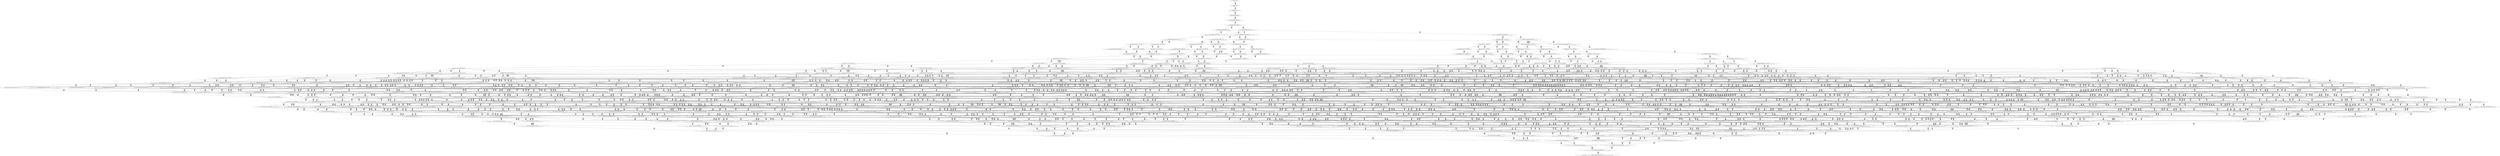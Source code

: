 digraph {
	S0[label="S0: [0, 0] [0, 0] [0, 0] [0, 0] \n{}{}"];
	S1[label="S1: [0, 0] [0, 0] [0, 0] [45, 57] \n{T0J0:45-57}{1}"];
	S2[label="S2: [45, 45] [45, 45] [45, 57] [89, 113] \n{T0J1:89-113}{1, 2}"];
	S3[label="S3: [45, 45] [45, 57] [81, 103] [89, 113] \n{T0J1:89-113, T0J2:81-103}{1, 2, 3}"];
	S4[label="S4: [45, 57] [60, 76] [81, 103] [89, 113] \n{T0J1:89-113, T0J2:81-103, T0J11:60-76}{1, 2, 3, 12}"];
	S5[label="S5: [60, 76] [61, 78] [81, 103] [89, 113] \n{T0J1:89-113, T0J2:81-103, T0J12:61-78}{1, 2, 3, 12, 13}"];
	S6[label="S6: [61, 76] [81, 103] [89, 113] [114, 143] \n{T0J1:89-113, T0J2:81-103, T0J13:114-143}{1, 2, 3, 12, 13, 14}"];
	S7[label="S7: [61, 78] [81, 103] [89, 113] [111, 140] \n{T0J1:89-113, T0J2:81-103, T0J15:111-140}{1, 2, 3, 12, 13, 16}"];
	S8[label="S8: [81, 103] [89, 113] [104, 130] [114, 143] \n{T0J1:89-113, T0J2:81-103, T0J13:114-143, T0J14:104-130}{1, 2, 3, 12, 13, 14, 15}"];
	S9[label="S9: [81, 103] [89, 113] [111, 140] [114, 145] \n{T0J1:89-113, T0J2:81-103, T0J13:114-145, T0J15:111-140}{1, 2, 3, 12, 13, 14, 16}"];
	S10[label="S10: [81, 103] [89, 113] [102, 129] [111, 140] \n{T0J1:89-113, T0J2:81-103, T0J15:111-140, T0J20:102-129}{1, 2, 3, 12, 13, 16, 21}"];
	S11[label="S11: [89, 113] [103, 130] [104, 131] [114, 143] \n{T0J3:103-131, T0J13:114-143, T0J14:104-130}{1, 2, 3, 4, 12, 13, 14, 15}"];
	S12[label="S12: [89, 113] [104, 140] [114, 145] [124, 166] \n{T0J13:114-145, T0J14:104-156, T0J15:111-166}{1, 2, 3, 12, 13, 14, 15, 16}"];
	S13[label="S13: [89, 113] [103, 131] [111, 140] [114, 145] \n{T0J3:103-131, T0J13:114-145, T0J15:111-140}{1, 2, 3, 4, 12, 13, 14, 16}"];
	S14[label="S14: [89, 113] [102, 129] [103, 131] [111, 140] \n{T0J3:103-131, T0J15:111-140}{1, 2, 3, 4, 12, 13, 16, 21}"];
	S15[label="S15: [89, 113] [102, 129] [111, 140] [134, 169] \n{T0J13:134-169, T0J15:111-140, T0J20:102-129}{1, 2, 3, 12, 13, 14, 16, 21}"];
	S16[label="S16: [103, 113] [104, 130] [114, 143] [147, 169] \n{T0J4:147-169, T0J13:114-143}{1, 2, 3, 4, 5, 12, 13, 14, 15}"];
	S17[label="S17: [103, 130] [104, 131] [104, 132] [114, 143] \n{T0J6:104-132, T0J13:114-143}{1, 2, 3, 4, 7, 12, 13, 14, 15}"];
	S18[label="S18: [103, 140] [104, 141] [114, 145] [124, 166] \n{T0J3:103-141, T0J13:114-145}{1, 2, 3, 4, 12, 13, 14, 15, 16}"];
	S19[label="S19: [102, 140] [111, 145] [124, 156] [130, 169] \n{T0J13:114-169, T0J14:104-156, T0J15:111-166, T0J20:102-154}{1, 2, 3, 12, 13, 14, 15, 16, 21}"];
	S20[label="S20: [103, 113] [111, 140] [114, 145] [147, 169] \n{T0J4:147-169, T0J13:114-145}{1, 2, 3, 4, 5, 12, 13, 14, 16}"];
	S21[label="S21: [103, 131] [104, 132] [111, 140] [114, 145] \n{T0J6:104-132, T0J13:114-145}{1, 2, 3, 4, 7, 12, 13, 14, 16}"];
	S22[label="S22: [103, 113] [103, 129] [111, 140] [147, 169] \n{T0J4:147-169}{1, 2, 3, 4, 5, 12, 13, 16, 21}"];
	S23[label="S23: [102, 129] [103, 131] [104, 132] [111, 140] \n{T0J6:104-132}{1, 2, 3, 4, 7, 12, 13, 16, 21}"];
	S24[label="S24: [102, 129] [103, 140] [111, 141] [134, 169] \n{T0J3:103-141, T0J13:134-169}{1, 2, 3, 4, 12, 13, 14, 16, 21}"];
	S25[label="S25: [104, 130] [114, 143] [147, 169] [159, 184] \n{T0J4:147-169, T0J5:159-184, T0J13:114-143}{1, 2, 3, 4, 5, 6, 12, 13, 14, 15}"];
	S26[label="S26: [104, 131] [104, 132] [114, 143] [147, 186] \n{T0J4:147-186}{1, 2, 3, 4, 5, 7, 12, 13, 14, 15}"];
	S27[label="S27: [104, 131] [104, 132] [114, 143] [148, 187] \n{T0J7:148-187}{1, 2, 3, 4, 7, 8, 12, 13, 14, 15}"];
	S28[label="S28: [104, 140] [114, 145] [124, 166] [147, 196] \n{T0J4:147-196}{1, 2, 3, 4, 5, 12, 13, 14, 15, 16}"];
	S29[label="S29: [104, 141] [114, 145] [118, 159] [124, 166] \n{T0J6:118-159}{1, 2, 3, 4, 7, 12, 13, 14, 15, 16}"];
	S30[label="S30: [103, 145] [111, 156] [124, 168] [130, 169] \n{T0J3:103-168}{1, 2, 3, 4, 12, 13, 14, 15, 16, 21}"];
	S31[label="S31: [111, 145] [124, 156] [130, 169] [166, 183] \n{T0J13:114-169, T0J14:104-156, T0J15:111-166, T0J21:166-183}{1, 2, 3, 12, 13, 14, 15, 16, 21, 22}"];
	S32[label="S32: [111, 140] [114, 145] [147, 169] [159, 184] \n{T0J4:147-169, T0J5:159-184, T0J13:114-145}{1, 2, 3, 4, 5, 6, 12, 13, 14, 16}"];
	S33[label="S33: [104, 132] [111, 140] [114, 145] [147, 187] \n{T0J4:147-187}{1, 2, 3, 4, 5, 7, 12, 13, 14, 16}"];
	S34[label="S34: [104, 132] [111, 140] [114, 145] [148, 188] \n{T0J7:148-188}{1, 2, 3, 4, 7, 8, 12, 13, 14, 16}"];
	S35[label="S35: [103, 129] [111, 140] [147, 169] [159, 184] \n{T0J4:147-169, T0J5:159-184}{1, 2, 3, 4, 5, 6, 12, 13, 16, 21}"];
	S36[label="S36: [103, 131] [104, 132] [111, 140] [147, 185] \n{T0J4:147-185}{1, 2, 3, 4, 5, 7, 12, 13, 16, 21}"];
	S37[label="S37: [103, 131] [104, 132] [111, 140] [147, 186] \n{T0J7:147-186}{1, 2, 3, 4, 7, 8, 12, 13, 16, 21}"];
	S38[label="S38: [103, 140] [104, 141] [111, 148] [134, 169] \n{T0J6:104-148, T0J13:134-169}{1, 2, 3, 4, 7, 12, 13, 14, 16, 21}"];
	S39[label="S39: [103, 129] [111, 140] [134, 169] [147, 185] \n{T0J4:147-185, T0J13:134-169}{1, 2, 3, 4, 5, 12, 13, 14, 16, 21}"];
	S40[label="S40: [104, 143] [114, 149] [147, 186] [159, 202] \n{T0J4:147-186, T0J5:159-202}{1, 2, 3, 4, 5, 6, 7, 12, 13, 14, 15}"];
	S41[label="S41: [104, 132] [114, 143] [147, 187] [148, 188] \n{T0J4:147-187, T0J7:148-188}{1, 2, 3, 4, 5, 7, 8, 12, 13, 14, 15}"];
	S42[label="S42: [104, 145] [114, 159] [124, 187] [148, 198] \n{T0J7:148-198}{1, 2, 3, 4, 7, 8, 12, 13, 14, 15, 16}"];
	S43[label="S43: [114, 145] [124, 166] [147, 196] [160, 211] \n{T0J4:147-196, T0J5:160-211}{1, 2, 3, 4, 5, 6, 12, 13, 14, 15, 16}"];
	S44[label="S44: [114, 145] [118, 159] [124, 166] [147, 197] \n{T0J4:147-197}{1, 2, 3, 4, 5, 7, 12, 13, 14, 15, 16}"];
	S45[label="S45: [111, 145] [124, 156] [130, 169] [147, 201] \n{T0J4:147-201}{1, 2, 3, 4, 5, 12, 13, 14, 15, 16, 21}"];
	S46[label="S46: [111, 156] [118, 164] [124, 168] [130, 169] \n{T0J6:118-164}{1, 2, 3, 4, 7, 12, 13, 14, 15, 16, 21}"];
	S47[label="S47: [124, 156] [130, 169] [133, 173] [166, 183] \n{T0J3:133-173, T0J21:166-183}{1, 2, 3, 4, 12, 13, 14, 15, 16, 21, 22}"];
	S48[label="S48: [111, 145] [114, 159] [147, 187] [159, 203] \n{T0J4:147-187, T0J5:159-203}{1, 2, 3, 4, 5, 6, 7, 12, 13, 14, 16}"];
	S49[label="S49: [111, 140] [114, 145] [147, 188] [148, 189] \n{T0J4:147-188, T0J7:148-189}{1, 2, 3, 4, 5, 7, 8, 12, 13, 14, 16}"];
	S50[label="S50: [104, 140] [111, 148] [147, 185] [159, 202] \n{T0J4:147-185, T0J5:159-202}{1, 2, 3, 4, 5, 6, 7, 12, 13, 16, 21}"];
	S51[label="S51: [104, 132] [111, 140] [147, 186] [147, 188] \n{T0J4:147-187, T0J7:147-188}{1, 2, 3, 4, 5, 7, 8, 12, 13, 16, 21}"];
	S52[label="S52: [104, 141] [111, 148] [134, 186] [148, 198] \n{T0J7:147-197}{1, 2, 3, 4, 7, 8, 12, 13, 14, 16, 21}"];
	S53[label="S53: [104, 141] [111, 148] [134, 169] [147, 196] \n{T0J4:147-196}{1, 2, 3, 4, 5, 7, 12, 13, 14, 16, 21}"];
	S54[label="S54: [111, 140] [134, 169] [147, 185] [159, 200] \n{T0J4:147-185, T0J5:159-200, T0J13:134-169}{1, 2, 3, 4, 5, 6, 12, 13, 14, 16, 21}"];
	S55[label="S55: [114, 149] [147, 187] [148, 200] [159, 203] \n{T0J4:147-187, T0J5:159-203, T0J7:148-200}{1, 2, 3, 4, 5, 6, 7, 8, 12, 13, 14, 15}"];
	S56[label="S56: [114, 159] [124, 188] [147, 198] [148, 202] \n{T0J4:147-201, T0J7:148-202}{1, 2, 3, 4, 5, 7, 8, 12, 13, 14, 15, 16}"];
	S57[label="S57: [114, 159] [124, 177] [136, 187] [148, 198] \n{T0J7:148-198, T0J16:136-177}{1, 2, 3, 4, 7, 8, 12, 13, 14, 15, 16, 17}"];
	S58[label="S58: [111, 164] [124, 187] [130, 197] [148, 213] \n{T0J7:147-213}{1, 2, 3, 4, 7, 8, 12, 13, 14, 15, 16, 21}"];
	S59[label="S59: [118, 164] [124, 166] [147, 197] [160, 216] \n{T0J4:147-197, T0J5:160-216}{1, 2, 3, 4, 5, 6, 7, 12, 13, 14, 15, 16}"];
	S60[label="S60: [124, 156] [130, 169] [147, 201] [167, 216] \n{T0J4:147-201, T0J5:167-216}{1, 2, 3, 4, 5, 6, 12, 13, 14, 15, 16, 21}"];
	S61[label="S61: [118, 164] [124, 168] [130, 169] [147, 212] \n{T0J4:147-212}{1, 2, 3, 4, 5, 7, 12, 13, 14, 15, 16, 21}"];
	S62[label="S62: [133, 156] [133, 169] [166, 183] [177, 212] \n{T0J4:177-212, T0J21:166-183}{1, 2, 3, 4, 5, 12, 13, 14, 15, 16, 21, 22}"];
	S63[label="S63: [130, 169] [133, 173] [139, 175] [166, 183] \n{T0J6:139-175, T0J21:166-183}{1, 2, 3, 4, 7, 12, 13, 14, 15, 16, 21, 22}"];
	S64[label="S64: [114, 159] [147, 188] [148, 202] [159, 211] \n{T0J4:147-188, T0J5:159-211, T0J7:148-202}{1, 2, 3, 4, 5, 6, 7, 8, 12, 13, 14, 16}"];
	S65[label="S65: [111, 148] [147, 186] [147, 197] [159, 203] \n{T0J4:147-187, T0J5:159-203, T0J7:147-197}{1, 2, 3, 4, 5, 6, 7, 8, 12, 13, 16, 21}"];
	S66[label="S66: [111, 148] [134, 186] [147, 197] [148, 199] \n{T0J4:147-197, T0J7:147-198}{1, 2, 3, 4, 5, 7, 8, 12, 13, 14, 16, 21}"];
	S67[label="S67: [111, 159] [134, 169] [147, 196] [159, 212] \n{T0J4:147-196, T0J5:159-212}{1, 2, 3, 4, 5, 6, 7, 12, 13, 14, 16, 21}"];
	S68[label="S68: [148, 149] [148, 187] [159, 203] [198, 212] \n{T0J5:159-203, T0J8:198-212}{1, 2, 3, 4, 5, 6, 7, 8, 9, 12, 13, 14, 15}"];
	S69[label="S69: [124, 188] [147, 202] [148, 216] [159, 230] \n{}{1, 2, 3, 4, 5, 6, 7, 8, 12, 13, 14, 15, 16}"];
	S70[label="S70: [148, 159] [148, 188] [148, 198] [198, 222] \n{T0J8:198-222}{1, 2, 3, 4, 5, 7, 8, 9, 12, 13, 14, 15, 16}"];
	S71[label="S71: [124, 188] [136, 191] [147, 198] [148, 215] \n{}{1, 2, 3, 4, 5, 7, 8, 12, 13, 14, 15, 16, 17}"];
	S72[label="S72: [124, 188] [130, 198] [147, 213] [154, 229] \n{}{1, 2, 3, 4, 5, 7, 8, 12, 13, 14, 15, 16, 21}"];
	S73[label="S73: [148, 159] [148, 177] [148, 187] [198, 222] \n{T0J8:198-222}{1, 2, 3, 4, 7, 8, 9, 12, 13, 14, 15, 16, 17}"];
	S74[label="S74: [124, 176] [127, 177] [136, 187] [148, 198] \n{T0J17:127-176}{1, 2, 3, 4, 7, 8, 12, 13, 14, 15, 16, 17, 18}"];
	S75[label="S75: [124, 187] [130, 197] [136, 204] [148, 213] \n{}{1, 2, 3, 4, 7, 8, 12, 13, 14, 15, 16, 17, 21}"];
	S76[label="S76: [147, 172] [147, 187] [148, 197] [197, 235] \n{T0J8:197-235}{1, 2, 3, 4, 7, 8, 9, 12, 13, 14, 15, 16, 21}"];
	S77[label="S77: [124, 187] [130, 197] [148, 213] [175, 253] \n{}{1, 2, 3, 4, 7, 8, 12, 13, 14, 15, 16, 21, 22}"];
	S78[label="S78: [124, 187] [130, 197] [148, 213] [180, 255] \n{T0J26:180-255}{1, 2, 3, 4, 7, 8, 12, 13, 14, 15, 16, 21, 27}"];
	S79[label="S79: [124, 169] [130, 175] [147, 212] [167, 235] \n{T0J5:167-235}{1, 2, 3, 4, 5, 6, 7, 12, 13, 14, 15, 16, 21}"];
	S80[label="S80: [133, 169] [166, 183] [177, 212] [189, 227] \n{T0J4:177-212, T0J5:189-227, T0J21:166-183}{1, 2, 3, 4, 5, 6, 12, 13, 14, 15, 16, 21, 22}"];
	S81[label="S81: [133, 173] [139, 175] [166, 183] [174, 225] \n{T0J4:174-225}{1, 2, 3, 4, 5, 7, 12, 13, 14, 15, 16, 21, 22}"];
	S82[label="S82: [148, 159] [148, 188] [159, 211] [198, 222] \n{T0J5:159-211, T0J8:198-222}{1, 2, 3, 4, 5, 6, 7, 8, 9, 12, 13, 14, 16}"];
	S83[label="S83: [147, 148] [147, 186] [159, 203] [197, 211] \n{T0J5:159-203, T0J8:197-211}{1, 2, 3, 4, 5, 6, 7, 8, 9, 12, 13, 16, 21}"];
	S84[label="S84: [134, 186] [147, 197] [148, 212] [159, 219] \n{T0J5:159-219}{1, 2, 3, 4, 5, 6, 7, 8, 12, 13, 14, 16, 21}"];
	S85[label="S85: [147, 186] [147, 197] [148, 199] [197, 211] \n{T0J8:197-211}{1, 2, 3, 4, 5, 7, 8, 9, 12, 13, 14, 16, 21}"];
	S86[label="S86: [148, 187] [159, 203] [198, 212] [212, 229] \n{T0J5:159-203, T0J8:198-212, T0J9:212-229}{1, 2, 3, 4, 5, 6, 7, 8, 9, 10, 12, 13, 14, 15}"];
	S87[label="S87: [147, 202] [148, 216] [159, 230] [197, 251] \n{T0J8:197-251}{1, 2, 3, 4, 5, 6, 7, 8, 9, 12, 13, 14, 15, 16}"];
	S88[label="S88: [136, 202] [147, 216] [148, 220] [159, 259] \n{}{1, 2, 3, 4, 5, 6, 7, 8, 12, 13, 14, 15, 16, 17}"];
	S89[label="S89: [130, 202] [147, 216] [154, 230] [165, 259] \n{}{1, 2, 3, 4, 5, 6, 7, 8, 12, 13, 14, 15, 16, 21}"];
	S90[label="S90: [148, 188] [148, 198] [198, 222] [212, 239] \n{T0J8:198-222, T0J9:212-239}{1, 2, 3, 4, 5, 7, 8, 9, 10, 12, 13, 14, 15, 16}"];
	S91[label="S91: [147, 191] [147, 198] [148, 215] [197, 235] \n{T0J8:197-235}{1, 2, 3, 4, 5, 7, 8, 9, 12, 13, 14, 15, 16, 17}"];
	S92[label="S92: [147, 198] [147, 213] [154, 229] [197, 235] \n{T0J8:197-235}{1, 2, 3, 4, 5, 7, 8, 9, 12, 13, 14, 15, 16, 21}"];
	S93[label="S93: [127, 189] [136, 191] [147, 198] [148, 232] \n{}{1, 2, 3, 4, 5, 7, 8, 12, 13, 14, 15, 16, 17, 18}"];
	S94[label="S94: [130, 198] [136, 204] [148, 215] [154, 243] \n{}{1, 2, 3, 4, 5, 7, 8, 12, 13, 14, 15, 16, 17, 21}"];
	S95[label="S95: [130, 198] [147, 213] [154, 243] [175, 253] \n{}{1, 2, 3, 4, 5, 7, 8, 12, 13, 14, 15, 16, 21, 22}"];
	S96[label="S96: [130, 198] [147, 213] [154, 243] [180, 255] \n{}{1, 2, 3, 4, 5, 7, 8, 12, 13, 14, 15, 16, 21, 27}"];
	S97[label="S97: [148, 177] [148, 187] [198, 222] [212, 239] \n{T0J8:198-222, T0J9:212-239}{1, 2, 3, 4, 7, 8, 9, 10, 12, 13, 14, 15, 16, 17}"];
	S98[label="S98: [147, 177] [147, 187] [148, 198] [197, 235] \n{T0J8:197-235}{1, 2, 3, 4, 7, 8, 9, 12, 13, 14, 15, 16, 17, 18}"];
	S99[label="S99: [147, 197] [147, 204] [148, 213] [197, 235] \n{T0J8:197-235}{1, 2, 3, 4, 7, 8, 9, 12, 13, 14, 15, 16, 17, 21}"];
	S100[label="S100: [127, 177] [136, 187] [148, 198] [184, 248] \n{T0J18:184-248}{1, 2, 3, 4, 7, 8, 12, 13, 14, 15, 16, 17, 18, 19}"];
	S101[label="S101: [127, 189] [136, 197] [137, 204] [148, 224] \n{}{1, 2, 3, 4, 7, 8, 12, 13, 14, 15, 16, 17, 18, 21}"];
	S102[label="S102: [130, 197] [136, 204] [148, 213] [175, 253] \n{}{1, 2, 3, 4, 7, 8, 12, 13, 14, 15, 16, 17, 21, 22}"];
	S103[label="S103: [130, 197] [136, 204] [148, 213] [180, 255] \n{T0J26:180-255}{1, 2, 3, 4, 7, 8, 12, 13, 14, 15, 16, 17, 21, 27}"];
	S104[label="S104: [147, 187] [148, 197] [197, 235] [211, 252] \n{T0J8:197-235, T0J9:211-252}{1, 2, 3, 4, 7, 8, 9, 10, 12, 13, 14, 15, 16, 21}"];
	S105[label="S105: [147, 197] [148, 213] [175, 235] [197, 253] \n{T0J8:197-235}{1, 2, 3, 4, 7, 8, 9, 12, 13, 14, 15, 16, 21, 22}"];
	S106[label="S106: [147, 197] [148, 213] [180, 235] [197, 255] \n{T0J8:197-235, T0J26:180-255}{1, 2, 3, 4, 7, 8, 9, 12, 13, 14, 15, 16, 21, 27}"];
	S107[label="S107: [130, 197] [148, 213] [175, 236] [175, 253] \n{T0J22:175-236}{1, 2, 3, 4, 7, 8, 12, 13, 14, 15, 16, 21, 22, 23}"];
	S108[label="S108: [130, 197] [148, 213] [175, 253] [188, 255] \n{T0J26:180-255}{1, 2, 3, 4, 7, 8, 12, 13, 14, 15, 16, 21, 22, 27}"];
	S109[label="S109: [139, 183] [166, 188] [174, 225] [189, 244] \n{T0J4:174-225, T0J5:189-244}{1, 2, 3, 4, 5, 6, 7, 12, 13, 14, 15, 16, 21, 22}"];
	S110[label="S110: [148, 188] [159, 211] [198, 222] [212, 239] \n{T0J5:159-211, T0J8:198-222, T0J9:212-239}{1, 2, 3, 4, 5, 6, 7, 8, 9, 10, 12, 13, 14, 16}"];
	S111[label="S111: [147, 186] [159, 203] [197, 211] [211, 228] \n{T0J5:159-203, T0J8:197-211, T0J9:211-228}{1, 2, 3, 4, 5, 6, 7, 8, 9, 10, 12, 13, 16, 21}"];
	S112[label="S112: [147, 197] [148, 212] [159, 219] [197, 257] \n{T0J8:197-249}{1, 2, 3, 4, 5, 6, 7, 8, 9, 12, 13, 14, 16, 21}"];
	S113[label="S113: [147, 197] [148, 199] [197, 211] [211, 252] \n{T0J8:197-211, T0J9:211-252}{1, 2, 3, 4, 5, 7, 8, 9, 10, 12, 13, 14, 16, 21}"];
	S114[label="S114: [159, 203] [160, 203] [198, 212] [212, 229] \n{T0J8:198-212, T0J9:212-229, T0J10:160-203}{1, 2, 3, 4, 5, 6, 7, 8, 9, 10, 11, 12, 13, 14, 15}"];
	S115[label="S115: [148, 216] [159, 230] [197, 251] [211, 282] \n{T0J9:211-282}{1, 2, 3, 4, 5, 6, 7, 8, 9, 10, 12, 13, 14, 15, 16}"];
	S116[label="S116: [147, 216] [148, 230] [159, 259] [197, 265] \n{}{1, 2, 3, 4, 5, 6, 7, 8, 9, 12, 13, 14, 15, 16, 17}"];
	S117[label="S117: [147, 216] [154, 230] [165, 259] [197, 292] \n{}{1, 2, 3, 4, 5, 6, 7, 8, 9, 12, 13, 14, 15, 16, 21}"];
	S118[label="S118: [136, 216] [147, 219] [148, 232] [159, 260] \n{}{1, 2, 3, 4, 5, 6, 7, 8, 12, 13, 14, 15, 16, 17, 18}"];
	S119[label="S119: [136, 216] [148, 230] [154, 259] [165, 269] \n{}{1, 2, 3, 4, 5, 6, 7, 8, 12, 13, 14, 15, 16, 17, 21}"];
	S120[label="S120: [147, 216] [154, 243] [165, 259] [186, 309] \n{}{1, 2, 3, 4, 5, 6, 7, 8, 12, 13, 14, 15, 16, 21, 22}"];
	S121[label="S121: [159, 216] [159, 230] [165, 259] [201, 281] \n{T0J24:201-281}{1, 2, 3, 4, 5, 6, 7, 8, 12, 13, 14, 15, 16, 21, 25}"];
	S122[label="S122: [147, 216] [154, 243] [165, 259] [186, 311] \n{}{1, 2, 3, 4, 5, 6, 7, 8, 12, 13, 14, 15, 16, 21, 27}"];
	S123[label="S123: [148, 188] [160, 198] [198, 222] [212, 239] \n{T0J8:198-222, T0J9:212-239, T0J10:160-188}{1, 2, 3, 4, 5, 7, 8, 9, 10, 11, 12, 13, 14, 15, 16}"];
	S124[label="S124: [147, 198] [148, 222] [197, 235] [211, 252] \n{T0J8:197-235, T0J9:211-252}{1, 2, 3, 4, 5, 7, 8, 9, 10, 12, 13, 14, 15, 16, 17}"];
	S125[label="S125: [147, 213] [154, 235] [197, 243] [211, 252] \n{T0J8:197-235, T0J9:211-252}{1, 2, 3, 4, 5, 7, 8, 9, 10, 12, 13, 14, 15, 16, 21}"];
	S126[label="S126: [147, 191] [147, 198] [148, 233] [197, 235] \n{T0J8:197-235}{1, 2, 3, 4, 5, 7, 8, 9, 12, 13, 14, 15, 16, 17, 18}"];
	S127[label="S127: [147, 204] [148, 215] [154, 235] [197, 253] \n{T0J8:197-235}{1, 2, 3, 4, 5, 7, 8, 9, 12, 13, 14, 15, 16, 17, 21}"];
	S128[label="S128: [147, 213] [154, 235] [175, 253] [197, 253] \n{T0J8:197-235}{1, 2, 3, 4, 5, 7, 8, 9, 12, 13, 14, 15, 16, 21, 22}"];
	S129[label="S129: [147, 213] [154, 235] [180, 253] [197, 255] \n{T0J8:197-235}{1, 2, 3, 4, 5, 7, 8, 9, 12, 13, 14, 15, 16, 21, 27}"];
	S130[label="S130: [136, 191] [147, 198] [148, 233] [184, 248] \n{T0J18:184-248}{1, 2, 3, 4, 5, 7, 8, 12, 13, 14, 15, 16, 17, 18, 19}"];
	S131[label="S131: [136, 197] [137, 204] [148, 224] [154, 245] \n{}{1, 2, 3, 4, 5, 7, 8, 12, 13, 14, 15, 16, 17, 18, 21}"];
	S132[label="S132: [136, 204] [148, 215] [154, 253] [175, 253] \n{}{1, 2, 3, 4, 5, 7, 8, 12, 13, 14, 15, 16, 17, 21, 22}"];
	S133[label="S133: [136, 204] [148, 215] [154, 253] [180, 255] \n{}{1, 2, 3, 4, 5, 7, 8, 12, 13, 14, 15, 16, 17, 21, 27}"];
	S134[label="S134: [147, 213] [154, 236] [175, 253] [175, 253] \n{}{1, 2, 3, 4, 5, 7, 8, 12, 13, 14, 15, 16, 21, 22, 23}"];
	S135[label="S135: [147, 213] [154, 253] [175, 253] [188, 255] \n{}{1, 2, 3, 4, 5, 7, 8, 12, 13, 14, 15, 16, 21, 22, 27}"];
	S136[label="S136: [148, 187] [160, 188] [198, 222] [212, 239] \n{T0J8:198-222, T0J9:212-239, T0J10:160-188}{1, 2, 3, 4, 7, 8, 9, 10, 11, 12, 13, 14, 15, 16, 17}"];
	S137[label="S137: [147, 187] [148, 198] [197, 235] [211, 252] \n{T0J8:197-235, T0J9:211-252}{1, 2, 3, 4, 7, 8, 9, 10, 12, 13, 14, 15, 16, 17, 18}"];
	S138[label="S138: [147, 204] [148, 222] [197, 235] [211, 252] \n{T0J8:197-235, T0J9:211-252}{1, 2, 3, 4, 7, 8, 9, 10, 12, 13, 14, 15, 16, 17, 21}"];
	S139[label="S139: [147, 187] [148, 198] [184, 235] [197, 248] \n{T0J8:197-235, T0J18:184-248}{1, 2, 3, 4, 7, 8, 9, 12, 13, 14, 15, 16, 17, 18, 19}"];
	S140[label="S140: [147, 197] [147, 204] [148, 224] [197, 235] \n{T0J8:197-235}{1, 2, 3, 4, 7, 8, 9, 12, 13, 14, 15, 16, 17, 18, 21}"];
	S141[label="S141: [147, 204] [148, 213] [175, 235] [197, 253] \n{T0J8:197-235}{1, 2, 3, 4, 7, 8, 9, 12, 13, 14, 15, 16, 17, 21, 22}"];
	S142[label="S142: [147, 204] [148, 213] [180, 235] [197, 255] \n{T0J8:197-235, T0J26:180-255}{1, 2, 3, 4, 7, 8, 9, 12, 13, 14, 15, 16, 17, 21, 27}"];
	S143[label="S143: [136, 187] [148, 198] [183, 242] [184, 248] \n{T0J18:184-248, T0J19:183-242}{1, 2, 3, 4, 7, 8, 12, 13, 14, 15, 16, 17, 18, 19, 20}"];
	S144[label="S144: [136, 197] [137, 204] [148, 224] [184, 248] \n{T0J18:184-248}{1, 2, 3, 4, 7, 8, 12, 13, 14, 15, 16, 17, 18, 19, 21}"];
	S145[label="S145: [136, 197] [137, 204] [148, 224] [175, 253] \n{}{1, 2, 3, 4, 7, 8, 12, 13, 14, 15, 16, 17, 18, 21, 22}"];
	S146[label="S146: [136, 197] [137, 204] [148, 224] [180, 255] \n{T0J26:180-255}{1, 2, 3, 4, 7, 8, 12, 13, 14, 15, 16, 17, 18, 21, 27}"];
	S147[label="S147: [136, 204] [148, 213] [175, 236] [175, 253] \n{T0J22:175-236}{1, 2, 3, 4, 7, 8, 12, 13, 14, 15, 16, 17, 21, 22, 23}"];
	S148[label="S148: [136, 204] [148, 213] [175, 253] [188, 255] \n{T0J26:180-255}{1, 2, 3, 4, 7, 8, 12, 13, 14, 15, 16, 17, 21, 22, 27}"];
	S149[label="S149: [148, 188] [159, 197] [197, 235] [211, 252] \n{T0J8:197-235, T0J9:211-252, T0J10:159-188}{1, 2, 3, 4, 7, 8, 9, 10, 11, 12, 13, 14, 15, 16, 21}"];
	S150[label="S150: [148, 213] [175, 235] [197, 252] [211, 253] \n{T0J8:197-235, T0J9:211-252}{1, 2, 3, 4, 7, 8, 9, 10, 12, 13, 14, 15, 16, 21, 22}"];
	S151[label="S151: [148, 213] [180, 235] [197, 252] [211, 255] \n{T0J8:197-235, T0J9:211-252, T0J26:180-255}{1, 2, 3, 4, 7, 8, 9, 10, 12, 13, 14, 15, 16, 21, 27}"];
	S152[label="S152: [148, 213] [175, 235] [175, 236] [197, 253] \n{T0J8:197-235, T0J22:175-236}{1, 2, 3, 4, 7, 8, 9, 12, 13, 14, 15, 16, 21, 22, 23}"];
	S153[label="S153: [148, 213] [175, 235] [188, 253] [197, 255] \n{T0J8:197-235, T0J26:180-255}{1, 2, 3, 4, 7, 8, 9, 12, 13, 14, 15, 16, 21, 22, 27}"];
	S154[label="S154: [148, 213] [175, 236] [175, 243] [186, 253] \n{T0J22:175-236, T0J23:186-243}{1, 2, 3, 4, 7, 8, 12, 13, 14, 15, 16, 21, 22, 23, 24}"];
	S155[label="S155: [148, 213] [175, 236] [175, 253] [188, 255] \n{T0J22:175-236, T0J26:180-255}{1, 2, 3, 4, 7, 8, 12, 13, 14, 15, 16, 21, 22, 23, 27}"];
	S156[label="S156: [159, 204] [160, 211] [198, 222] [212, 239] \n{T0J8:198-222, T0J9:212-239, T0J10:160-204}{1, 2, 3, 4, 5, 6, 7, 8, 9, 10, 11, 12, 13, 14, 16}"];
	S157[label="S157: [159, 202] [159, 203] [197, 211] [211, 228] \n{T0J8:197-211, T0J9:211-228, T0J10:159-202}{1, 2, 3, 4, 5, 6, 7, 8, 9, 10, 11, 12, 13, 16, 21}"];
	S158[label="S158: [148, 212] [159, 219] [197, 257] [211, 277] \n{T0J8:197-249, T0J9:211-277}{1, 2, 3, 4, 5, 6, 7, 8, 9, 10, 12, 13, 14, 16, 21}"];
	S159[label="S159: [148, 188] [159, 199] [197, 211] [211, 252] \n{T0J8:197-211, T0J9:211-252, T0J10:159-188}{1, 2, 3, 4, 5, 7, 8, 9, 10, 11, 12, 13, 14, 16, 21}"];
	S160[label="S160: [159, 230] [160, 232] [197, 251] [211, 282] \n{}{1, 2, 3, 4, 5, 6, 7, 8, 9, 10, 11, 12, 13, 14, 15, 16}"];
	S161[label="S161: [148, 230] [159, 259] [197, 265] [211, 296] \n{}{1, 2, 3, 4, 5, 6, 7, 8, 9, 10, 12, 13, 14, 15, 16, 17}"];
	S162[label="S162: [154, 235] [165, 259] [197, 292] [211, 320] \n{}{1, 2, 3, 4, 5, 6, 7, 8, 9, 10, 12, 13, 14, 15, 16, 21}"];
	S163[label="S163: [147, 230] [148, 233] [159, 260] [197, 279] \n{}{1, 2, 3, 4, 5, 6, 7, 8, 9, 12, 13, 14, 15, 16, 17, 18}"];
	S164[label="S164: [148, 230] [154, 259] [165, 271] [197, 303] \n{}{1, 2, 3, 4, 5, 6, 7, 8, 9, 12, 13, 14, 15, 16, 17, 21}"];
	S165[label="S165: [154, 243] [165, 259] [186, 303] [197, 320] \n{}{1, 2, 3, 4, 5, 6, 7, 8, 9, 12, 13, 14, 15, 16, 21, 22}"];
	S166[label="S166: [159, 230] [165, 259] [197, 292] [201, 303] \n{}{1, 2, 3, 4, 5, 6, 7, 8, 9, 12, 13, 14, 15, 16, 21, 25}"];
	S167[label="S167: [154, 243] [165, 259] [186, 303] [197, 322] \n{}{1, 2, 3, 4, 5, 6, 7, 8, 9, 12, 13, 14, 15, 16, 21, 27}"];
	S168[label="S168: [147, 219] [148, 233] [159, 260] [192, 292] \n{}{1, 2, 3, 4, 5, 6, 7, 8, 12, 13, 14, 15, 16, 17, 18, 19}"];
	S169[label="S169: [137, 230] [148, 256] [154, 260] [165, 269] \n{}{1, 2, 3, 4, 5, 6, 7, 8, 12, 13, 14, 15, 16, 17, 18, 21}"];
	S170[label="S170: [148, 243] [154, 259] [165, 271] [186, 320] \n{}{1, 2, 3, 4, 5, 6, 7, 8, 12, 13, 14, 15, 16, 17, 21, 22}"];
	S171[label="S171: [159, 230] [159, 259] [165, 271] [201, 292] \n{}{1, 2, 3, 4, 5, 6, 7, 8, 12, 13, 14, 15, 16, 17, 21, 25}"];
	S172[label="S172: [148, 243] [154, 259] [165, 271] [186, 322] \n{}{1, 2, 3, 4, 5, 6, 7, 8, 12, 13, 14, 15, 16, 17, 21, 27}"];
	S173[label="S173: [154, 243] [165, 259] [175, 303] [198, 309] \n{}{1, 2, 3, 4, 5, 6, 7, 8, 12, 13, 14, 15, 16, 21, 22, 23}"];
	S174[label="S174: [159, 243] [165, 259] [186, 292] [201, 320] \n{}{1, 2, 3, 4, 5, 6, 7, 8, 12, 13, 14, 15, 16, 21, 22, 25}"];
	S175[label="S175: [154, 253] [165, 259] [186, 311] [203, 322] \n{}{1, 2, 3, 4, 5, 6, 7, 8, 12, 13, 14, 15, 16, 21, 22, 27}"];
	S176[label="S176: [159, 243] [165, 259] [186, 292] [201, 322] \n{}{1, 2, 3, 4, 5, 6, 7, 8, 12, 13, 14, 15, 16, 21, 25, 27}"];
	S177[label="S177: [148, 198] [159, 222] [197, 239] [211, 252] \n{T0J8:197-235, T0J9:211-252}{1, 2, 3, 4, 5, 7, 8, 9, 10, 11, 12, 13, 14, 15, 16, 17}"];
	S178[label="S178: [154, 199] [159, 235] [197, 244] [211, 252] \n{T0J8:197-235, T0J9:211-252}{1, 2, 3, 4, 5, 7, 8, 9, 10, 11, 12, 13, 14, 15, 16, 21}"];
	S179[label="S179: [147, 198] [148, 235] [197, 243] [211, 252] \n{T0J8:197-235, T0J9:211-252}{1, 2, 3, 4, 5, 7, 8, 9, 10, 12, 13, 14, 15, 16, 17, 18}"];
	S180[label="S180: [148, 222] [154, 235] [197, 252] [211, 260] \n{T0J9:211-252}{1, 2, 3, 4, 5, 7, 8, 9, 10, 12, 13, 14, 15, 16, 17, 21}"];
	S181[label="S181: [154, 235] [175, 252] [197, 253] [211, 269] \n{}{1, 2, 3, 4, 5, 7, 8, 9, 10, 12, 13, 14, 15, 16, 21, 22}"];
	S182[label="S182: [154, 235] [180, 252] [197, 255] [211, 269] \n{}{1, 2, 3, 4, 5, 7, 8, 9, 10, 12, 13, 14, 15, 16, 21, 27}"];
	S183[label="S183: [147, 198] [148, 235] [184, 243] [197, 248] \n{T0J8:197-235}{1, 2, 3, 4, 5, 7, 8, 9, 12, 13, 14, 15, 16, 17, 18, 19}"];
	S184[label="S184: [147, 204] [148, 224] [154, 235] [197, 253] \n{T0J8:197-235}{1, 2, 3, 4, 5, 7, 8, 9, 12, 13, 14, 15, 16, 17, 18, 21}"];
	S185[label="S185: [148, 215] [154, 235] [175, 253] [197, 260] \n{}{1, 2, 3, 4, 5, 7, 8, 9, 12, 13, 14, 15, 16, 17, 21, 22}"];
	S186[label="S186: [148, 215] [154, 235] [180, 255] [197, 260] \n{}{1, 2, 3, 4, 5, 7, 8, 9, 12, 13, 14, 15, 16, 17, 21, 27}"];
	S187[label="S187: [154, 235] [175, 236] [175, 253] [197, 269] \n{}{1, 2, 3, 4, 5, 7, 8, 9, 12, 13, 14, 15, 16, 21, 22, 23}"];
	S188[label="S188: [154, 235] [175, 253] [188, 255] [197, 269] \n{}{1, 2, 3, 4, 5, 7, 8, 9, 12, 13, 14, 15, 16, 21, 22, 27}"];
	S189[label="S189: [147, 198] [148, 242] [183, 243] [184, 248] \n{}{1, 2, 3, 4, 5, 7, 8, 12, 13, 14, 15, 16, 17, 18, 19, 20}"];
	S190[label="S190: [137, 204] [148, 224] [154, 248] [184, 253] \n{}{1, 2, 3, 4, 5, 7, 8, 12, 13, 14, 15, 16, 17, 18, 19, 21}"];
	S191[label="S191: [137, 204] [148, 224] [154, 253] [175, 253] \n{}{1, 2, 3, 4, 5, 7, 8, 12, 13, 14, 15, 16, 17, 18, 21, 22}"];
	S192[label="S192: [137, 204] [148, 224] [154, 253] [180, 255] \n{}{1, 2, 3, 4, 5, 7, 8, 12, 13, 14, 15, 16, 17, 18, 21, 27}"];
	S193[label="S193: [148, 215] [154, 236] [175, 253] [175, 260] \n{}{1, 2, 3, 4, 5, 7, 8, 12, 13, 14, 15, 16, 17, 21, 22, 23}"];
	S194[label="S194: [148, 215] [154, 253] [175, 255] [188, 260] \n{}{1, 2, 3, 4, 5, 7, 8, 12, 13, 14, 15, 16, 17, 21, 22, 27}"];
	S195[label="S195: [154, 236] [175, 243] [175, 253] [192, 269] \n{}{1, 2, 3, 4, 5, 7, 8, 12, 13, 14, 15, 16, 21, 22, 23, 24}"];
	S196[label="S196: [154, 236] [175, 253] [175, 255] [192, 269] \n{}{1, 2, 3, 4, 5, 7, 8, 12, 13, 14, 15, 16, 21, 22, 23, 27}"];
	S197[label="S197: [148, 188] [159, 198] [197, 235] [211, 252] \n{T0J8:197-235, T0J9:211-252}{1, 2, 3, 4, 7, 8, 9, 10, 11, 12, 13, 14, 15, 16, 17, 18}"];
	S198[label="S198: [148, 197] [159, 222] [197, 235] [211, 252] \n{T0J8:197-235, T0J9:211-252}{1, 2, 3, 4, 7, 8, 9, 10, 11, 12, 13, 14, 15, 16, 17, 21}"];
	S199[label="S199: [148, 198] [184, 235] [197, 248] [211, 252] \n{T0J8:197-235, T0J9:211-252, T0J18:184-248}{1, 2, 3, 4, 7, 8, 9, 10, 12, 13, 14, 15, 16, 17, 18, 19}"];
	S200[label="S200: [147, 204] [148, 224] [197, 235] [211, 252] \n{T0J8:197-235, T0J9:211-252}{1, 2, 3, 4, 7, 8, 9, 10, 12, 13, 14, 15, 16, 17, 18, 21}"];
	S201[label="S201: [148, 222] [175, 235] [197, 252] [211, 253] \n{T0J8:197-235, T0J9:211-252}{1, 2, 3, 4, 7, 8, 9, 10, 12, 13, 14, 15, 16, 17, 21, 22}"];
	S202[label="S202: [148, 222] [180, 235] [197, 252] [211, 255] \n{T0J8:197-235, T0J9:211-252, T0J26:180-255}{1, 2, 3, 4, 7, 8, 9, 10, 12, 13, 14, 15, 16, 17, 21, 27}"];
	S203[label="S203: [148, 198] [183, 235] [184, 242] [197, 248] \n{T0J8:197-235, T0J18:184-248, T0J19:183-242}{1, 2, 3, 4, 7, 8, 9, 12, 13, 14, 15, 16, 17, 18, 19, 20}"];
	S204[label="S204: [147, 204] [148, 224] [184, 235] [197, 248] \n{T0J8:197-235, T0J18:184-248}{1, 2, 3, 4, 7, 8, 9, 12, 13, 14, 15, 16, 17, 18, 19, 21}"];
	S205[label="S205: [147, 204] [148, 224] [175, 235] [197, 253] \n{T0J8:197-235}{1, 2, 3, 4, 7, 8, 9, 12, 13, 14, 15, 16, 17, 18, 21, 22}"];
	S206[label="S206: [147, 204] [148, 224] [180, 235] [197, 255] \n{T0J8:197-235, T0J26:180-255}{1, 2, 3, 4, 7, 8, 9, 12, 13, 14, 15, 16, 17, 18, 21, 27}"];
	S207[label="S207: [148, 213] [175, 235] [175, 236] [197, 253] \n{T0J8:197-235, T0J22:175-236}{1, 2, 3, 4, 7, 8, 9, 12, 13, 14, 15, 16, 17, 21, 22, 23}"];
	S208[label="S208: [148, 213] [175, 235] [188, 253] [197, 255] \n{T0J8:197-235, T0J26:180-255}{1, 2, 3, 4, 7, 8, 9, 12, 13, 14, 15, 16, 17, 21, 22, 27}"];
	S209[label="S209: [137, 204] [148, 224] [183, 242] [184, 248] \n{T0J18:184-248, T0J19:183-242}{1, 2, 3, 4, 7, 8, 12, 13, 14, 15, 16, 17, 18, 19, 20, 21}"];
	S210[label="S210: [137, 204] [148, 224] [175, 248] [196, 253] \n{T0J18:184-248}{1, 2, 3, 4, 7, 8, 12, 13, 14, 15, 16, 17, 18, 19, 21, 22}"];
	S211[label="S211: [137, 204] [148, 224] [180, 248] [196, 255] \n{T0J18:184-248, T0J26:180-255}{1, 2, 3, 4, 7, 8, 12, 13, 14, 15, 16, 17, 18, 19, 21, 27}"];
	S212[label="S212: [137, 204] [148, 224] [175, 236] [175, 253] \n{T0J22:175-236}{1, 2, 3, 4, 7, 8, 12, 13, 14, 15, 16, 17, 18, 21, 22, 23}"];
	S213[label="S213: [137, 204] [148, 224] [175, 253] [188, 255] \n{T0J26:180-255}{1, 2, 3, 4, 7, 8, 12, 13, 14, 15, 16, 17, 18, 21, 22, 27}"];
	S214[label="S214: [148, 213] [175, 236] [175, 243] [186, 253] \n{T0J22:175-236, T0J23:186-243}{1, 2, 3, 4, 7, 8, 12, 13, 14, 15, 16, 17, 21, 22, 23, 24}"];
	S215[label="S215: [148, 213] [175, 236] [175, 253] [188, 255] \n{T0J22:175-236, T0J26:180-255}{1, 2, 3, 4, 7, 8, 12, 13, 14, 15, 16, 17, 21, 22, 23, 27}"];
	S216[label="S216: [159, 197] [175, 235] [197, 252] [211, 253] \n{T0J8:197-235, T0J9:211-252}{1, 2, 3, 4, 7, 8, 9, 10, 11, 12, 13, 14, 15, 16, 21, 22}"];
	S217[label="S217: [159, 197] [180, 235] [197, 252] [211, 255] \n{T0J8:197-235, T0J9:211-252, T0J26:180-255}{1, 2, 3, 4, 7, 8, 9, 10, 11, 12, 13, 14, 15, 16, 21, 27}"];
	S218[label="S218: [175, 235] [175, 236] [197, 252] [211, 253] \n{T0J8:197-235, T0J9:211-252, T0J22:175-236}{1, 2, 3, 4, 7, 8, 9, 10, 12, 13, 14, 15, 16, 21, 22, 23}"];
	S219[label="S219: [175, 235] [188, 252] [197, 253] [212, 255] \n{T0J8:197-235, T0J9:211-252, T0J26:180-255}{1, 2, 3, 4, 7, 8, 9, 10, 12, 13, 14, 15, 16, 21, 22, 27}"];
	S220[label="S220: [175, 235] [175, 236] [186, 243] [198, 253] \n{T0J8:197-235, T0J22:175-236, T0J23:186-243}{1, 2, 3, 4, 7, 8, 9, 12, 13, 14, 15, 16, 21, 22, 23, 24}"];
	S221[label="S221: [175, 235] [175, 236] [188, 253] [198, 255] \n{T0J8:197-235, T0J22:175-236, T0J26:180-255}{1, 2, 3, 4, 7, 8, 9, 12, 13, 14, 15, 16, 21, 22, 23, 27}"];
	S222[label="S222: [175, 236] [175, 243] [186, 253] [204, 255] \n{T0J22:175-236, T0J23:186-243, T0J26:180-255}{1, 2, 3, 4, 7, 8, 12, 13, 14, 15, 16, 21, 22, 23, 24, 27}"];
	S223[label="S223: [159, 219] [160, 228] [197, 257] [211, 277] \n{}{1, 2, 3, 4, 5, 6, 7, 8, 9, 10, 11, 12, 13, 14, 16, 21}"];
	S224[label="S224: [159, 246] [160, 259] [197, 265] [211, 296] \n{}{1, 2, 3, 4, 5, 6, 7, 8, 9, 10, 11, 12, 13, 14, 15, 16, 17}"];
	S225[label="S225: [159, 256] [166, 259] [197, 292] [211, 320] \n{}{1, 2, 3, 4, 5, 6, 7, 8, 9, 10, 11, 12, 13, 14, 15, 16, 21}"];
	S226[label="S226: [148, 247] [159, 260] [197, 279] [211, 310] \n{}{1, 2, 3, 4, 5, 6, 7, 8, 9, 10, 12, 13, 14, 15, 16, 17, 18}"];
	S227[label="S227: [154, 259] [165, 271] [197, 303] [211, 320] \n{}{1, 2, 3, 4, 5, 6, 7, 8, 9, 10, 12, 13, 14, 15, 16, 17, 21}"];
	S228[label="S228: [165, 259] [186, 303] [197, 320] [211, 323] \n{}{1, 2, 3, 4, 5, 6, 7, 8, 9, 10, 12, 13, 14, 15, 16, 21, 22}"];
	S229[label="S229: [165, 259] [197, 292] [201, 303] [211, 320] \n{}{1, 2, 3, 4, 5, 6, 7, 8, 9, 10, 12, 13, 14, 15, 16, 21, 25}"];
	S230[label="S230: [165, 259] [186, 303] [197, 322] [211, 323] \n{}{1, 2, 3, 4, 5, 6, 7, 8, 9, 10, 12, 13, 14, 15, 16, 21, 27}"];
	S231[label="S231: [148, 235] [159, 260] [192, 282] [197, 306] \n{}{1, 2, 3, 4, 5, 6, 7, 8, 9, 12, 13, 14, 15, 16, 17, 18, 19}"];
	S232[label="S232: [148, 256] [154, 260] [165, 279] [197, 303] \n{}{1, 2, 3, 4, 5, 6, 7, 8, 9, 12, 13, 14, 15, 16, 17, 18, 21}"];
	S233[label="S233: [154, 259] [165, 271] [186, 306] [197, 320] \n{}{1, 2, 3, 4, 5, 6, 7, 8, 9, 12, 13, 14, 15, 16, 17, 21, 22}"];
	S234[label="S234: [159, 259] [165, 271] [197, 292] [201, 303] \n{}{1, 2, 3, 4, 5, 6, 7, 8, 9, 12, 13, 14, 15, 16, 17, 21, 25}"];
	S235[label="S235: [154, 259] [165, 271] [186, 306] [197, 322] \n{}{1, 2, 3, 4, 5, 6, 7, 8, 9, 12, 13, 14, 15, 16, 17, 21, 27}"];
	S236[label="S236: [165, 259] [175, 303] [197, 306] [204, 320] \n{}{1, 2, 3, 4, 5, 6, 7, 8, 9, 12, 13, 14, 15, 16, 21, 22, 23}"];
	S237[label="S237: [165, 259] [186, 292] [197, 306] [201, 320] \n{}{1, 2, 3, 4, 5, 6, 7, 8, 9, 12, 13, 14, 15, 16, 21, 22, 25}"];
	S238[label="S238: [165, 259] [186, 311] [197, 320] [204, 322] \n{}{1, 2, 3, 4, 5, 6, 7, 8, 9, 12, 13, 14, 15, 16, 21, 22, 27}"];
	S239[label="S239: [165, 259] [186, 292] [197, 306] [201, 322] \n{}{1, 2, 3, 4, 5, 6, 7, 8, 9, 12, 13, 14, 15, 16, 21, 25, 27}"];
	S240[label="S240: [148, 242] [159, 260] [184, 289] [203, 292] \n{}{1, 2, 3, 4, 5, 6, 7, 8, 12, 13, 14, 15, 16, 17, 18, 19, 20}"];
	S241[label="S241: [148, 256] [154, 260] [165, 271] [192, 315] \n{}{1, 2, 3, 4, 5, 6, 7, 8, 12, 13, 14, 15, 16, 17, 18, 19, 21}"];
	S242[label="S242: [148, 256] [154, 260] [165, 271] [186, 320] \n{}{1, 2, 3, 4, 5, 6, 7, 8, 12, 13, 14, 15, 16, 17, 18, 21, 22}"];
	S243[label="S243: [159, 256] [159, 260] [165, 271] [201, 292] \n{}{1, 2, 3, 4, 5, 6, 7, 8, 12, 13, 14, 15, 16, 17, 18, 21, 25}"];
	S244[label="S244: [148, 256] [154, 260] [165, 271] [186, 322] \n{}{1, 2, 3, 4, 5, 6, 7, 8, 12, 13, 14, 15, 16, 17, 18, 21, 27}"];
	S245[label="S245: [154, 259] [165, 271] [175, 303] [198, 320] \n{}{1, 2, 3, 4, 5, 6, 7, 8, 12, 13, 14, 15, 16, 17, 21, 22, 23}"];
	S246[label="S246: [159, 259] [165, 271] [186, 292] [201, 320] \n{}{1, 2, 3, 4, 5, 6, 7, 8, 12, 13, 14, 15, 16, 17, 21, 22, 25}"];
	S247[label="S247: [154, 259] [165, 271] [186, 320] [203, 322] \n{}{1, 2, 3, 4, 5, 6, 7, 8, 12, 13, 14, 15, 16, 17, 21, 22, 27}"];
	S248[label="S248: [159, 259] [165, 271] [186, 292] [201, 322] \n{}{1, 2, 3, 4, 5, 6, 7, 8, 12, 13, 14, 15, 16, 17, 21, 25, 27}"];
	S249[label="S249: [165, 259] [175, 303] [192, 309] [210, 310] \n{}{1, 2, 3, 4, 5, 6, 7, 8, 12, 13, 14, 15, 16, 21, 22, 23, 24}"];
	S250[label="S250: [165, 259] [175, 292] [198, 303] [201, 320] \n{}{1, 2, 3, 4, 5, 6, 7, 8, 12, 13, 14, 15, 16, 21, 22, 23, 25}"];
	S251[label="S251: [165, 259] [175, 303] [192, 311] [205, 322] \n{}{1, 2, 3, 4, 5, 6, 7, 8, 12, 13, 14, 15, 16, 21, 22, 23, 27}"];
	S252[label="S252: [165, 259] [186, 292] [201, 320] [203, 322] \n{}{1, 2, 3, 4, 5, 6, 7, 8, 12, 13, 14, 15, 16, 21, 22, 25, 27}"];
	S253[label="S253: [148, 198] [159, 235] [197, 244] [211, 252] \n{T0J8:197-235, T0J9:211-252}{1, 2, 3, 4, 5, 7, 8, 9, 10, 11, 12, 13, 14, 15, 16, 17, 18}"];
	S254[label="S254: [154, 222] [160, 235] [197, 252] [211, 260] \n{T0J9:211-252}{1, 2, 3, 4, 5, 7, 8, 9, 10, 11, 12, 13, 14, 15, 16, 17, 21}"];
	S255[label="S255: [159, 235] [175, 252] [197, 253] [211, 269] \n{}{1, 2, 3, 4, 5, 7, 8, 9, 10, 11, 12, 13, 14, 15, 16, 21, 22}"];
	S256[label="S256: [159, 235] [180, 252] [197, 255] [211, 269] \n{}{1, 2, 3, 4, 5, 7, 8, 9, 10, 11, 12, 13, 14, 15, 16, 21, 27}"];
	S257[label="S257: [148, 235] [184, 248] [197, 252] [211, 254] \n{T0J9:211-252}{1, 2, 3, 4, 5, 7, 8, 9, 10, 12, 13, 14, 15, 16, 17, 18, 19}"];
	S258[label="S258: [148, 224] [154, 235] [197, 252] [211, 260] \n{T0J9:211-252}{1, 2, 3, 4, 5, 7, 8, 9, 10, 12, 13, 14, 15, 16, 17, 18, 21}"];
	S259[label="S259: [154, 235] [175, 252] [197, 253] [211, 278] \n{}{1, 2, 3, 4, 5, 7, 8, 9, 10, 12, 13, 14, 15, 16, 17, 21, 22}"];
	S260[label="S260: [154, 235] [180, 252] [197, 255] [211, 278] \n{}{1, 2, 3, 4, 5, 7, 8, 9, 10, 12, 13, 14, 15, 16, 17, 21, 27}"];
	S261[label="S261: [175, 236] [175, 252] [197, 253] [211, 291] \n{}{1, 2, 3, 4, 5, 7, 8, 9, 10, 12, 13, 14, 15, 16, 21, 22, 23}"];
	S262[label="S262: [175, 252] [188, 253] [197, 255] [218, 291] \n{}{1, 2, 3, 4, 5, 7, 8, 9, 10, 12, 13, 14, 15, 16, 21, 22, 27}"];
	S263[label="S263: [148, 235] [183, 242] [184, 248] [197, 254] \n{}{1, 2, 3, 4, 5, 7, 8, 9, 12, 13, 14, 15, 16, 17, 18, 19, 20}"];
	S264[label="S264: [148, 224] [154, 235] [184, 248] [197, 260] \n{}{1, 2, 3, 4, 5, 7, 8, 9, 12, 13, 14, 15, 16, 17, 18, 19, 21}"];
	S265[label="S265: [148, 224] [154, 235] [175, 253] [197, 260] \n{}{1, 2, 3, 4, 5, 7, 8, 9, 12, 13, 14, 15, 16, 17, 18, 21, 22}"];
	S266[label="S266: [148, 224] [154, 235] [180, 255] [197, 260] \n{}{1, 2, 3, 4, 5, 7, 8, 9, 12, 13, 14, 15, 16, 17, 18, 21, 27}"];
	S267[label="S267: [154, 235] [175, 236] [175, 253] [197, 269] \n{}{1, 2, 3, 4, 5, 7, 8, 9, 12, 13, 14, 15, 16, 17, 21, 22, 23}"];
	S268[label="S268: [154, 235] [175, 253] [188, 255] [197, 269] \n{}{1, 2, 3, 4, 5, 7, 8, 9, 12, 13, 14, 15, 16, 17, 21, 22, 27}"];
	S269[label="S269: [175, 236] [175, 243] [192, 253] [204, 291] \n{}{1, 2, 3, 4, 5, 7, 8, 9, 12, 13, 14, 15, 16, 21, 22, 23, 24}"];
	S270[label="S270: [175, 236] [175, 253] [192, 255] [204, 291] \n{}{1, 2, 3, 4, 5, 7, 8, 9, 12, 13, 14, 15, 16, 21, 22, 23, 27}"];
	S271[label="S271: [148, 224] [154, 242] [183, 248] [184, 260] \n{}{1, 2, 3, 4, 5, 7, 8, 12, 13, 14, 15, 16, 17, 18, 19, 20, 21}"];
	S272[label="S272: [148, 224] [154, 248] [175, 253] [196, 260] \n{}{1, 2, 3, 4, 5, 7, 8, 12, 13, 14, 15, 16, 17, 18, 19, 21, 22}"];
	S273[label="S273: [148, 224] [154, 248] [180, 255] [196, 260] \n{}{1, 2, 3, 4, 5, 7, 8, 12, 13, 14, 15, 16, 17, 18, 19, 21, 27}"];
	S274[label="S274: [148, 224] [154, 236] [175, 253] [175, 260] \n{}{1, 2, 3, 4, 5, 7, 8, 12, 13, 14, 15, 16, 17, 18, 21, 22, 23}"];
	S275[label="S275: [148, 224] [154, 253] [175, 255] [188, 260] \n{}{1, 2, 3, 4, 5, 7, 8, 12, 13, 14, 15, 16, 17, 18, 21, 22, 27}"];
	S276[label="S276: [154, 236] [175, 243] [175, 253] [192, 269] \n{}{1, 2, 3, 4, 5, 7, 8, 12, 13, 14, 15, 16, 17, 21, 22, 23, 24}"];
	S277[label="S277: [154, 236] [175, 253] [175, 255] [192, 269] \n{}{1, 2, 3, 4, 5, 7, 8, 12, 13, 14, 15, 16, 17, 21, 22, 23, 27}"];
	S278[label="S278: [175, 243] [175, 253] [192, 255] [210, 292] \n{}{1, 2, 3, 4, 5, 7, 8, 12, 13, 14, 15, 16, 21, 22, 23, 24, 27}"];
	S279[label="S279: [159, 198] [184, 235] [197, 248] [211, 252] \n{T0J8:197-235, T0J9:211-252, T0J18:184-248}{1, 2, 3, 4, 7, 8, 9, 10, 11, 12, 13, 14, 15, 16, 17, 18, 19}"];
	S280[label="S280: [148, 198] [159, 224] [197, 235] [211, 252] \n{T0J8:197-235, T0J9:211-252}{1, 2, 3, 4, 7, 8, 9, 10, 11, 12, 13, 14, 15, 16, 17, 18, 21}"];
	S281[label="S281: [159, 222] [175, 235] [197, 252] [211, 253] \n{T0J8:197-235, T0J9:211-252}{1, 2, 3, 4, 7, 8, 9, 10, 11, 12, 13, 14, 15, 16, 17, 21, 22}"];
	S282[label="S282: [159, 222] [180, 235] [197, 252] [211, 255] \n{T0J8:197-235, T0J9:211-252, T0J26:180-255}{1, 2, 3, 4, 7, 8, 9, 10, 11, 12, 13, 14, 15, 16, 17, 21, 27}"];
	S283[label="S283: [183, 235] [184, 242] [197, 248] [211, 252] \n{T0J8:197-235, T0J9:211-252, T0J18:184-248, T0J19:183-242}{1, 2, 3, 4, 7, 8, 9, 10, 12, 13, 14, 15, 16, 17, 18, 19, 20}"];
	S284[label="S284: [148, 224] [184, 235] [197, 248] [211, 252] \n{T0J8:197-235, T0J9:211-252, T0J18:184-248}{1, 2, 3, 4, 7, 8, 9, 10, 12, 13, 14, 15, 16, 17, 18, 19, 21}"];
	S285[label="S285: [148, 224] [175, 235] [197, 252] [211, 253] \n{T0J8:197-235, T0J9:211-252}{1, 2, 3, 4, 7, 8, 9, 10, 12, 13, 14, 15, 16, 17, 18, 21, 22}"];
	S286[label="S286: [148, 224] [180, 235] [197, 252] [211, 255] \n{T0J8:197-235, T0J9:211-252, T0J26:180-255}{1, 2, 3, 4, 7, 8, 9, 10, 12, 13, 14, 15, 16, 17, 18, 21, 27}"];
	S287[label="S287: [175, 235] [175, 236] [197, 252] [211, 253] \n{T0J8:197-235, T0J9:211-252, T0J22:175-236}{1, 2, 3, 4, 7, 8, 9, 10, 12, 13, 14, 15, 16, 17, 21, 22, 23}"];
	S288[label="S288: [175, 235] [188, 252] [197, 253] [212, 255] \n{T0J8:197-235, T0J9:211-252, T0J26:180-255}{1, 2, 3, 4, 7, 8, 9, 10, 12, 13, 14, 15, 16, 17, 21, 22, 27}"];
	S289[label="S289: [148, 224] [183, 235] [184, 242] [197, 248] \n{T0J8:197-235, T0J18:184-248, T0J19:183-242}{1, 2, 3, 4, 7, 8, 9, 12, 13, 14, 15, 16, 17, 18, 19, 20, 21}"];
	S290[label="S290: [148, 224] [175, 235] [196, 248] [197, 253] \n{T0J8:197-235, T0J18:184-248}{1, 2, 3, 4, 7, 8, 9, 12, 13, 14, 15, 16, 17, 18, 19, 21, 22}"];
	S291[label="S291: [148, 224] [180, 235] [196, 248] [197, 255] \n{T0J8:197-235, T0J18:184-248, T0J26:180-255}{1, 2, 3, 4, 7, 8, 9, 12, 13, 14, 15, 16, 17, 18, 19, 21, 27}"];
	S292[label="S292: [148, 224] [175, 235] [175, 236] [197, 253] \n{T0J8:197-235, T0J22:175-236}{1, 2, 3, 4, 7, 8, 9, 12, 13, 14, 15, 16, 17, 18, 21, 22, 23}"];
	S293[label="S293: [148, 224] [175, 235] [188, 253] [197, 255] \n{T0J8:197-235, T0J26:180-255}{1, 2, 3, 4, 7, 8, 9, 12, 13, 14, 15, 16, 17, 18, 21, 22, 27}"];
	S294[label="S294: [175, 235] [175, 236] [186, 243] [198, 253] \n{T0J8:197-235, T0J22:175-236, T0J23:186-243}{1, 2, 3, 4, 7, 8, 9, 12, 13, 14, 15, 16, 17, 21, 22, 23, 24}"];
	S295[label="S295: [175, 235] [175, 236] [188, 253] [198, 255] \n{T0J8:197-235, T0J22:175-236, T0J26:180-255}{1, 2, 3, 4, 7, 8, 9, 12, 13, 14, 15, 16, 17, 21, 22, 23, 27}"];
	S296[label="S296: [148, 224] [175, 242] [184, 248] [196, 253] \n{T0J18:184-248, T0J19:183-242}{1, 2, 3, 4, 7, 8, 12, 13, 14, 15, 16, 17, 18, 19, 20, 21, 22}"];
	S297[label="S297: [148, 224] [180, 242] [184, 248] [196, 255] \n{T0J18:184-248, T0J19:183-242, T0J26:180-255}{1, 2, 3, 4, 7, 8, 12, 13, 14, 15, 16, 17, 18, 19, 20, 21, 27}"];
	S298[label="S298: [148, 224] [175, 236] [175, 248] [196, 253] \n{T0J18:184-248, T0J22:175-236}{1, 2, 3, 4, 7, 8, 12, 13, 14, 15, 16, 17, 18, 19, 21, 22, 23}"];
	S299[label="S299: [148, 224] [175, 248] [188, 253] [197, 255] \n{T0J18:184-248, T0J26:180-255}{1, 2, 3, 4, 7, 8, 12, 13, 14, 15, 16, 17, 18, 19, 21, 22, 27}"];
	S300[label="S300: [148, 224] [175, 236] [175, 243] [186, 253] \n{T0J22:175-236, T0J23:186-243}{1, 2, 3, 4, 7, 8, 12, 13, 14, 15, 16, 17, 18, 21, 22, 23, 24}"];
	S301[label="S301: [148, 224] [175, 236] [175, 253] [188, 255] \n{T0J22:175-236, T0J26:180-255}{1, 2, 3, 4, 7, 8, 12, 13, 14, 15, 16, 17, 18, 21, 22, 23, 27}"];
	S302[label="S302: [175, 236] [175, 243] [186, 253] [204, 255] \n{T0J22:175-236, T0J23:186-243, T0J26:180-255}{1, 2, 3, 4, 7, 8, 12, 13, 14, 15, 16, 17, 21, 22, 23, 24, 27}"];
	S303[label="S303: [175, 235] [197, 236] [210, 252] [211, 253] \n{T0J8:197-235, T0J9:211-252, T0J22:210-236}{1, 2, 3, 4, 7, 8, 9, 10, 11, 12, 13, 14, 15, 16, 21, 22, 23}"];
	S304[label="S304: [175, 235] [197, 252] [211, 253] [223, 255] \n{T0J8:197-235, T0J9:211-252, T0J26:180-255}{1, 2, 3, 4, 7, 8, 9, 10, 11, 12, 13, 14, 15, 16, 21, 22, 27}"];
	S305[label="S305: [159, 260] [160, 263] [197, 279] [211, 310] \n{}{1, 2, 3, 4, 5, 6, 7, 8, 9, 10, 11, 12, 13, 14, 15, 16, 17, 18}"];
	S306[label="S306: [160, 271] [166, 292] [197, 303] [211, 320] \n{}{1, 2, 3, 4, 5, 6, 7, 8, 9, 10, 11, 12, 13, 14, 15, 16, 17, 21}"];
	S307[label="S307: [166, 275] [186, 303] [197, 320] [211, 347] \n{}{1, 2, 3, 4, 5, 6, 7, 8, 9, 10, 11, 12, 13, 14, 15, 16, 21, 22}"];
	S308[label="S308: [166, 275] [197, 292] [201, 319] [211, 320] \n{}{1, 2, 3, 4, 5, 6, 7, 8, 9, 10, 11, 12, 13, 14, 15, 16, 21, 25}"];
	S309[label="S309: [211, 259] [211, 292] [211, 320] [279, 351] \n{T0J25:279-351}{1, 2, 3, 4, 5, 6, 7, 8, 9, 10, 11, 12, 13, 14, 15, 16, 21, 26}"];
	S310[label="S310: [166, 275] [186, 303] [197, 322] [211, 349] \n{}{1, 2, 3, 4, 5, 6, 7, 8, 9, 10, 11, 12, 13, 14, 15, 16, 21, 27}"];
	S311[label="S311: [159, 260] [192, 282] [197, 310] [211, 315] \n{}{1, 2, 3, 4, 5, 6, 7, 8, 9, 10, 12, 13, 14, 15, 16, 17, 18, 19}"];
	S312[label="S312: [154, 260] [165, 279] [197, 303] [211, 336] \n{}{1, 2, 3, 4, 5, 6, 7, 8, 9, 10, 12, 13, 14, 15, 16, 17, 18, 21}"];
	S313[label="S313: [165, 271] [186, 306] [197, 320] [211, 339] \n{}{1, 2, 3, 4, 5, 6, 7, 8, 9, 10, 12, 13, 14, 15, 16, 17, 21, 22}"];
	S314[label="S314: [165, 271] [197, 292] [201, 303] [211, 339] \n{}{1, 2, 3, 4, 5, 6, 7, 8, 9, 10, 12, 13, 14, 15, 16, 17, 21, 25}"];
	S315[label="S315: [165, 271] [186, 306] [197, 322] [211, 339] \n{}{1, 2, 3, 4, 5, 6, 7, 8, 9, 10, 12, 13, 14, 15, 16, 17, 21, 27}"];
	S316[label="S316: [175, 303] [197, 306] [204, 320] [216, 339] \n{}{1, 2, 3, 4, 5, 6, 7, 8, 9, 10, 12, 13, 14, 15, 16, 21, 22, 23}"];
	S317[label="S317: [186, 292] [197, 306] [201, 320] [211, 339] \n{}{1, 2, 3, 4, 5, 6, 7, 8, 9, 10, 12, 13, 14, 15, 16, 21, 22, 25}"];
	S318[label="S318: [186, 311] [197, 320] [204, 322] [229, 339] \n{}{1, 2, 3, 4, 5, 6, 7, 8, 9, 10, 12, 13, 14, 15, 16, 21, 22, 27}"];
	S319[label="S319: [186, 292] [197, 306] [201, 322] [211, 339] \n{}{1, 2, 3, 4, 5, 6, 7, 8, 9, 10, 12, 13, 14, 15, 16, 21, 25, 27}"];
	S320[label="S320: [159, 260] [184, 289] [197, 305] [203, 306] \n{}{1, 2, 3, 4, 5, 6, 7, 8, 9, 12, 13, 14, 15, 16, 17, 18, 19, 20}"];
	S321[label="S321: [154, 260] [165, 282] [192, 315] [197, 319] \n{}{1, 2, 3, 4, 5, 6, 7, 8, 9, 12, 13, 14, 15, 16, 17, 18, 19, 21}"];
	S322[label="S322: [154, 260] [165, 279] [186, 319] [197, 320] \n{}{1, 2, 3, 4, 5, 6, 7, 8, 9, 12, 13, 14, 15, 16, 17, 18, 21, 22}"];
	S323[label="S323: [159, 260] [165, 279] [197, 292] [201, 319] \n{}{1, 2, 3, 4, 5, 6, 7, 8, 9, 12, 13, 14, 15, 16, 17, 18, 21, 25}"];
	S324[label="S324: [154, 260] [165, 279] [186, 319] [197, 322] \n{}{1, 2, 3, 4, 5, 6, 7, 8, 9, 12, 13, 14, 15, 16, 17, 18, 21, 27}"];
	S325[label="S325: [165, 271] [175, 303] [197, 320] [204, 322] \n{}{1, 2, 3, 4, 5, 6, 7, 8, 9, 12, 13, 14, 15, 16, 17, 21, 22, 23}"];
	S326[label="S326: [165, 271] [186, 292] [197, 320] [201, 322] \n{}{1, 2, 3, 4, 5, 6, 7, 8, 9, 12, 13, 14, 15, 16, 17, 21, 22, 25}"];
	S327[label="S327: [165, 271] [186, 320] [197, 322] [204, 322] \n{}{1, 2, 3, 4, 5, 6, 7, 8, 9, 12, 13, 14, 15, 16, 17, 21, 22, 27}"];
	S328[label="S328: [165, 271] [186, 292] [197, 322] [201, 322] \n{}{1, 2, 3, 4, 5, 6, 7, 8, 9, 12, 13, 14, 15, 16, 17, 21, 25, 27}"];
	S329[label="S329: [175, 303] [192, 309] [204, 310] [215, 322] \n{}{1, 2, 3, 4, 5, 6, 7, 8, 9, 12, 13, 14, 15, 16, 21, 22, 23, 24}"];
	S330[label="S330: [175, 292] [197, 303] [201, 320] [207, 322] \n{}{1, 2, 3, 4, 5, 6, 7, 8, 9, 12, 13, 14, 15, 16, 21, 22, 23, 25}"];
	S331[label="S331: [175, 303] [192, 311] [204, 322] [215, 322] \n{}{1, 2, 3, 4, 5, 6, 7, 8, 9, 12, 13, 14, 15, 16, 21, 22, 23, 27}"];
	S332[label="S332: [186, 292] [197, 320] [201, 322] [207, 322] \n{}{1, 2, 3, 4, 5, 6, 7, 8, 9, 12, 13, 14, 15, 16, 21, 22, 25, 27}"];
	S333[label="S333: [154, 260] [165, 289] [184, 309] [203, 315] \n{}{1, 2, 3, 4, 5, 6, 7, 8, 12, 13, 14, 15, 16, 17, 18, 19, 20, 21}"];
	S334[label="S334: [154, 260] [165, 271] [186, 315] [204, 320] \n{}{1, 2, 3, 4, 5, 6, 7, 8, 12, 13, 14, 15, 16, 17, 18, 19, 21, 22}"];
	S335[label="S335: [159, 260] [165, 271] [192, 292] [201, 315] \n{}{1, 2, 3, 4, 5, 6, 7, 8, 12, 13, 14, 15, 16, 17, 18, 19, 21, 25}"];
	S336[label="S336: [154, 260] [165, 271] [186, 315] [204, 322] \n{}{1, 2, 3, 4, 5, 6, 7, 8, 12, 13, 14, 15, 16, 17, 18, 19, 21, 27}"];
	S337[label="S337: [154, 260] [165, 271] [175, 303] [198, 320] \n{}{1, 2, 3, 4, 5, 6, 7, 8, 12, 13, 14, 15, 16, 17, 18, 21, 22, 23}"];
	S338[label="S338: [159, 260] [165, 271] [186, 292] [201, 320] \n{}{1, 2, 3, 4, 5, 6, 7, 8, 12, 13, 14, 15, 16, 17, 18, 21, 22, 25}"];
	S339[label="S339: [154, 260] [165, 271] [186, 320] [203, 322] \n{}{1, 2, 3, 4, 5, 6, 7, 8, 12, 13, 14, 15, 16, 17, 18, 21, 22, 27}"];
	S340[label="S340: [159, 260] [165, 271] [186, 292] [201, 322] \n{}{1, 2, 3, 4, 5, 6, 7, 8, 12, 13, 14, 15, 16, 17, 18, 21, 25, 27}"];
	S341[label="S341: [165, 271] [175, 303] [192, 310] [210, 320] \n{}{1, 2, 3, 4, 5, 6, 7, 8, 12, 13, 14, 15, 16, 17, 21, 22, 23, 24}"];
	S342[label="S342: [165, 271] [175, 292] [198, 303] [201, 320] \n{}{1, 2, 3, 4, 5, 6, 7, 8, 12, 13, 14, 15, 16, 17, 21, 22, 23, 25}"];
	S343[label="S343: [165, 271] [175, 303] [192, 320] [205, 322] \n{}{1, 2, 3, 4, 5, 6, 7, 8, 12, 13, 14, 15, 16, 17, 21, 22, 23, 27}"];
	S344[label="S344: [165, 271] [186, 292] [201, 320] [203, 322] \n{}{1, 2, 3, 4, 5, 6, 7, 8, 12, 13, 14, 15, 16, 17, 21, 22, 25, 27}"];
	S345[label="S345: [175, 292] [192, 303] [201, 310] [210, 320] \n{}{1, 2, 3, 4, 5, 6, 7, 8, 12, 13, 14, 15, 16, 21, 22, 23, 24, 25}"];
	S346[label="S346: [175, 303] [192, 310] [205, 311] [221, 322] \n{}{1, 2, 3, 4, 5, 6, 7, 8, 12, 13, 14, 15, 16, 21, 22, 23, 24, 27}"];
	S347[label="S347: [186, 253] [192, 303] [197, 309] [210, 310] \n{T0J28:197-253}{1, 2, 3, 4, 5, 6, 7, 8, 12, 13, 14, 15, 16, 21, 22, 23, 24, 29}"];
	S348[label="S348: [175, 292] [192, 303] [201, 320] [207, 322] \n{}{1, 2, 3, 4, 5, 6, 7, 8, 12, 13, 14, 15, 16, 21, 22, 23, 25, 27}"];
	S349[label="S349: [159, 235] [184, 248] [197, 252] [211, 254] \n{T0J9:211-252}{1, 2, 3, 4, 5, 7, 8, 9, 10, 11, 12, 13, 14, 15, 16, 17, 18, 19}"];
	S350[label="S350: [154, 224] [160, 235] [197, 252] [211, 260] \n{T0J9:211-252}{1, 2, 3, 4, 5, 7, 8, 9, 10, 11, 12, 13, 14, 15, 16, 17, 18, 21}"];
	S351[label="S351: [160, 235] [175, 252] [197, 253] [211, 278] \n{}{1, 2, 3, 4, 5, 7, 8, 9, 10, 11, 12, 13, 14, 15, 16, 17, 21, 22}"];
	S352[label="S352: [160, 235] [180, 252] [197, 255] [211, 278] \n{}{1, 2, 3, 4, 5, 7, 8, 9, 10, 11, 12, 13, 14, 15, 16, 17, 21, 27}"];
	S353[label="S353: [175, 236] [197, 252] [210, 253] [211, 291] \n{}{1, 2, 3, 4, 5, 7, 8, 9, 10, 11, 12, 13, 14, 15, 16, 21, 22, 23}"];
	S354[label="S354: [175, 252] [197, 253] [211, 255] [223, 291] \n{}{1, 2, 3, 4, 5, 7, 8, 9, 10, 11, 12, 13, 14, 15, 16, 21, 22, 27}"];
	S355[label="S355: [183, 242] [184, 248] [197, 252] [211, 291] \n{}{1, 2, 3, 4, 5, 7, 8, 9, 10, 12, 13, 14, 15, 16, 17, 18, 19, 20}"];
	S356[label="S356: [154, 235] [184, 248] [197, 252] [211, 280] \n{}{1, 2, 3, 4, 5, 7, 8, 9, 10, 12, 13, 14, 15, 16, 17, 18, 19, 21}"];
	S357[label="S357: [154, 235] [175, 252] [197, 253] [211, 280] \n{}{1, 2, 3, 4, 5, 7, 8, 9, 10, 12, 13, 14, 15, 16, 17, 18, 21, 22}"];
	S358[label="S358: [154, 235] [180, 252] [197, 255] [211, 280] \n{}{1, 2, 3, 4, 5, 7, 8, 9, 10, 12, 13, 14, 15, 16, 17, 18, 21, 27}"];
	S359[label="S359: [175, 236] [175, 252] [197, 253] [211, 291] \n{}{1, 2, 3, 4, 5, 7, 8, 9, 10, 12, 13, 14, 15, 16, 17, 21, 22, 23}"];
	S360[label="S360: [175, 252] [188, 253] [197, 255] [218, 291] \n{}{1, 2, 3, 4, 5, 7, 8, 9, 10, 12, 13, 14, 15, 16, 17, 21, 22, 27}"];
	S361[label="S361: [154, 235] [183, 242] [184, 248] [197, 280] \n{}{1, 2, 3, 4, 5, 7, 8, 9, 12, 13, 14, 15, 16, 17, 18, 19, 20, 21}"];
	S362[label="S362: [154, 235] [175, 248] [196, 253] [197, 280] \n{}{1, 2, 3, 4, 5, 7, 8, 9, 12, 13, 14, 15, 16, 17, 18, 19, 21, 22}"];
	S363[label="S363: [154, 235] [180, 248] [196, 255] [197, 280] \n{}{1, 2, 3, 4, 5, 7, 8, 9, 12, 13, 14, 15, 16, 17, 18, 19, 21, 27}"];
	S364[label="S364: [154, 235] [175, 236] [175, 253] [197, 280] \n{}{1, 2, 3, 4, 5, 7, 8, 9, 12, 13, 14, 15, 16, 17, 18, 21, 22, 23}"];
	S365[label="S365: [154, 235] [175, 253] [188, 255] [197, 280] \n{}{1, 2, 3, 4, 5, 7, 8, 9, 12, 13, 14, 15, 16, 17, 18, 21, 22, 27}"];
	S366[label="S366: [175, 236] [175, 243] [192, 253] [204, 291] \n{}{1, 2, 3, 4, 5, 7, 8, 9, 12, 13, 14, 15, 16, 17, 21, 22, 23, 24}"];
	S367[label="S367: [175, 236] [175, 253] [192, 255] [204, 291] \n{}{1, 2, 3, 4, 5, 7, 8, 9, 12, 13, 14, 15, 16, 17, 21, 22, 23, 27}"];
	S368[label="S368: [154, 242] [175, 248] [184, 253] [196, 280] \n{}{1, 2, 3, 4, 5, 7, 8, 12, 13, 14, 15, 16, 17, 18, 19, 20, 21, 22}"];
	S369[label="S369: [154, 242] [180, 248] [184, 255] [196, 280] \n{}{1, 2, 3, 4, 5, 7, 8, 12, 13, 14, 15, 16, 17, 18, 19, 20, 21, 27}"];
	S370[label="S370: [154, 236] [175, 248] [175, 253] [196, 280] \n{}{1, 2, 3, 4, 5, 7, 8, 12, 13, 14, 15, 16, 17, 18, 19, 21, 22, 23}"];
	S371[label="S371: [154, 248] [175, 253] [188, 255] [197, 280] \n{}{1, 2, 3, 4, 5, 7, 8, 12, 13, 14, 15, 16, 17, 18, 19, 21, 22, 27}"];
	S372[label="S372: [154, 236] [175, 243] [175, 253] [192, 280] \n{}{1, 2, 3, 4, 5, 7, 8, 12, 13, 14, 15, 16, 17, 18, 21, 22, 23, 24}"];
	S373[label="S373: [154, 236] [175, 253] [175, 255] [192, 280] \n{}{1, 2, 3, 4, 5, 7, 8, 12, 13, 14, 15, 16, 17, 18, 21, 22, 23, 27}"];
	S374[label="S374: [175, 243] [175, 253] [192, 255] [210, 292] \n{}{1, 2, 3, 4, 5, 7, 8, 12, 13, 14, 15, 16, 17, 21, 22, 23, 24, 27}"];
	S375[label="S375: [184, 235] [197, 242] [211, 248] [215, 252] \n{T0J8:197-235, T0J9:211-252, T0J18:184-248, T0J19:215-242}{1, 2, 3, 4, 7, 8, 9, 10, 11, 12, 13, 14, 15, 16, 17, 18, 19, 20}"];
	S376[label="S376: [159, 224] [184, 235] [197, 248] [211, 252] \n{T0J8:197-235, T0J9:211-252, T0J18:184-248}{1, 2, 3, 4, 7, 8, 9, 10, 11, 12, 13, 14, 15, 16, 17, 18, 19, 21}"];
	S377[label="S377: [159, 224] [175, 235] [197, 252] [211, 253] \n{T0J8:197-235, T0J9:211-252}{1, 2, 3, 4, 7, 8, 9, 10, 11, 12, 13, 14, 15, 16, 17, 18, 21, 22}"];
	S378[label="S378: [159, 224] [180, 235] [197, 252] [211, 255] \n{T0J8:197-235, T0J9:211-252, T0J26:180-255}{1, 2, 3, 4, 7, 8, 9, 10, 11, 12, 13, 14, 15, 16, 17, 18, 21, 27}"];
	S379[label="S379: [175, 235] [197, 236] [210, 252] [211, 253] \n{T0J8:197-235, T0J9:211-252, T0J22:210-236}{1, 2, 3, 4, 7, 8, 9, 10, 11, 12, 13, 14, 15, 16, 17, 21, 22, 23}"];
	S380[label="S380: [175, 235] [197, 252] [211, 253] [223, 255] \n{T0J8:197-235, T0J9:211-252, T0J26:180-255}{1, 2, 3, 4, 7, 8, 9, 10, 11, 12, 13, 14, 15, 16, 17, 21, 22, 27}"];
	S381[label="S381: [183, 235] [184, 242] [197, 248] [211, 252] \n{T0J8:197-235, T0J9:211-252, T0J18:184-248, T0J19:183-242}{1, 2, 3, 4, 7, 8, 9, 10, 12, 13, 14, 15, 16, 17, 18, 19, 20, 21}"];
	S382[label="S382: [175, 235] [196, 248] [197, 252] [211, 253] \n{T0J8:197-235, T0J9:211-252, T0J18:184-248}{1, 2, 3, 4, 7, 8, 9, 10, 12, 13, 14, 15, 16, 17, 18, 19, 21, 22}"];
	S383[label="S383: [180, 235] [196, 248] [197, 252] [211, 255] \n{T0J8:197-235, T0J9:211-252, T0J18:184-248, T0J26:180-255}{1, 2, 3, 4, 7, 8, 9, 10, 12, 13, 14, 15, 16, 17, 18, 19, 21, 27}"];
	S384[label="S384: [175, 235] [175, 236] [197, 252] [211, 253] \n{T0J8:197-235, T0J9:211-252, T0J22:175-236}{1, 2, 3, 4, 7, 8, 9, 10, 12, 13, 14, 15, 16, 17, 18, 21, 22, 23}"];
	S385[label="S385: [175, 235] [188, 252] [197, 253] [212, 255] \n{T0J8:197-235, T0J9:211-252, T0J26:180-255}{1, 2, 3, 4, 7, 8, 9, 10, 12, 13, 14, 15, 16, 17, 18, 21, 22, 27}"];
	S386[label="S386: [175, 235] [184, 242] [196, 248] [198, 253] \n{T0J8:197-235, T0J18:184-248, T0J19:183-242}{1, 2, 3, 4, 7, 8, 9, 12, 13, 14, 15, 16, 17, 18, 19, 20, 21, 22}"];
	S387[label="S387: [180, 235] [184, 242] [196, 248] [198, 255] \n{T0J8:197-235, T0J18:184-248, T0J19:183-242, T0J26:180-255}{1, 2, 3, 4, 7, 8, 9, 12, 13, 14, 15, 16, 17, 18, 19, 20, 21, 27}"];
	S388[label="S388: [175, 235] [175, 236] [196, 248] [198, 253] \n{T0J8:197-235, T0J18:184-248, T0J22:175-236}{1, 2, 3, 4, 7, 8, 9, 12, 13, 14, 15, 16, 17, 18, 19, 21, 22, 23}"];
	S389[label="S389: [175, 235] [188, 248] [197, 253] [198, 255] \n{T0J8:197-235, T0J18:184-248, T0J26:180-255}{1, 2, 3, 4, 7, 8, 9, 12, 13, 14, 15, 16, 17, 18, 19, 21, 22, 27}"];
	S390[label="S390: [175, 235] [175, 236] [186, 243] [198, 253] \n{T0J8:197-235, T0J22:175-236, T0J23:186-243}{1, 2, 3, 4, 7, 8, 9, 12, 13, 14, 15, 16, 17, 18, 21, 22, 23, 24}"];
	S391[label="S391: [175, 235] [175, 236] [188, 253] [198, 255] \n{T0J8:197-235, T0J22:175-236, T0J26:180-255}{1, 2, 3, 4, 7, 8, 9, 12, 13, 14, 15, 16, 17, 18, 21, 22, 23, 27}"];
	S392[label="S392: [175, 236] [175, 242] [196, 248] [199, 253] \n{T0J18:184-248, T0J19:183-242, T0J22:175-236}{1, 2, 3, 4, 7, 8, 12, 13, 14, 15, 16, 17, 18, 19, 20, 21, 22, 23}"];
	S393[label="S393: [175, 242] [184, 248] [196, 253] [204, 255] \n{T0J18:184-248, T0J19:183-242, T0J26:180-255}{1, 2, 3, 4, 7, 8, 12, 13, 14, 15, 16, 17, 18, 19, 20, 21, 22, 27}"];
	S394[label="S394: [175, 236] [175, 243] [186, 248] [204, 253] \n{T0J18:184-248, T0J22:175-236, T0J23:186-243}{1, 2, 3, 4, 7, 8, 12, 13, 14, 15, 16, 17, 18, 19, 21, 22, 23, 24}"];
	S395[label="S395: [175, 236] [175, 248] [188, 253] [199, 255] \n{T0J18:184-248, T0J22:175-236, T0J26:180-255}{1, 2, 3, 4, 7, 8, 12, 13, 14, 15, 16, 17, 18, 19, 21, 22, 23, 27}"];
	S396[label="S396: [175, 236] [175, 243] [186, 253] [204, 255] \n{T0J22:175-236, T0J23:186-243, T0J26:180-255}{1, 2, 3, 4, 7, 8, 12, 13, 14, 15, 16, 17, 18, 21, 22, 23, 24, 27}"];
	S397[label="S397: [160, 276] [192, 282] [197, 310] [211, 336] \n{}{1, 2, 3, 4, 5, 6, 7, 8, 9, 10, 11, 12, 13, 14, 15, 16, 17, 18, 19}"];
	S398[label="S398: [160, 288] [166, 292] [197, 310] [211, 336] \n{}{1, 2, 3, 4, 5, 6, 7, 8, 9, 10, 11, 12, 13, 14, 15, 16, 17, 18, 21}"];
	S399[label="S399: [166, 303] [186, 307] [197, 320] [211, 347] \n{}{1, 2, 3, 4, 5, 6, 7, 8, 9, 10, 11, 12, 13, 14, 15, 16, 17, 21, 22}"];
	S400[label="S400: [166, 292] [197, 307] [201, 319] [211, 339] \n{}{1, 2, 3, 4, 5, 6, 7, 8, 9, 10, 11, 12, 13, 14, 15, 16, 17, 21, 25}"];
	S401[label="S401: [211, 292] [211, 303] [211, 320] [279, 351] \n{T0J25:279-351}{1, 2, 3, 4, 5, 6, 7, 8, 9, 10, 11, 12, 13, 14, 15, 16, 17, 21, 26}"];
	S402[label="S402: [166, 303] [186, 307] [197, 322] [211, 349] \n{}{1, 2, 3, 4, 5, 6, 7, 8, 9, 10, 11, 12, 13, 14, 15, 16, 17, 21, 27}"];
	S403[label="S403: [186, 306] [197, 320] [204, 330] [216, 347] \n{}{1, 2, 3, 4, 5, 6, 7, 8, 9, 10, 11, 12, 13, 14, 15, 16, 21, 22, 23}"];
	S404[label="S404: [186, 306] [197, 319] [201, 320] [211, 347] \n{}{1, 2, 3, 4, 5, 6, 7, 8, 9, 10, 11, 12, 13, 14, 15, 16, 21, 22, 25}"];
	S405[label="S405: [211, 303] [211, 320] [211, 347] [279, 351] \n{T0J25:279-351}{1, 2, 3, 4, 5, 6, 7, 8, 9, 10, 11, 12, 13, 14, 15, 16, 21, 22, 26}"];
	S406[label="S406: [186, 320] [197, 322] [204, 347] [229, 349] \n{}{1, 2, 3, 4, 5, 6, 7, 8, 9, 10, 11, 12, 13, 14, 15, 16, 21, 22, 27}"];
	S407[label="S407: [211, 292] [211, 319] [211, 320] [279, 351] \n{T0J25:279-351}{1, 2, 3, 4, 5, 6, 7, 8, 9, 10, 11, 12, 13, 14, 15, 16, 21, 25, 26}"];
	S408[label="S408: [186, 306] [197, 319] [201, 322] [211, 349] \n{}{1, 2, 3, 4, 5, 6, 7, 8, 9, 10, 11, 12, 13, 14, 15, 16, 21, 25, 27}"];
	S409[label="S409: [211, 303] [211, 322] [211, 349] [279, 351] \n{T0J25:279-351}{1, 2, 3, 4, 5, 6, 7, 8, 9, 10, 11, 12, 13, 14, 15, 16, 21, 26, 27}"];
	S410[label="S410: [184, 289] [197, 309] [203, 310] [215, 340] \n{}{1, 2, 3, 4, 5, 6, 7, 8, 9, 10, 12, 13, 14, 15, 16, 17, 18, 19, 20}"];
	S411[label="S411: [165, 282] [192, 315] [197, 319] [211, 340] \n{}{1, 2, 3, 4, 5, 6, 7, 8, 9, 10, 12, 13, 14, 15, 16, 17, 18, 19, 21}"];
	S412[label="S412: [165, 279] [186, 319] [197, 320] [211, 340] \n{}{1, 2, 3, 4, 5, 6, 7, 8, 9, 10, 12, 13, 14, 15, 16, 17, 18, 21, 22}"];
	S413[label="S413: [165, 279] [197, 292] [201, 319] [211, 340] \n{}{1, 2, 3, 4, 5, 6, 7, 8, 9, 10, 12, 13, 14, 15, 16, 17, 18, 21, 25}"];
	S414[label="S414: [165, 279] [186, 319] [197, 322] [211, 340] \n{}{1, 2, 3, 4, 5, 6, 7, 8, 9, 10, 12, 13, 14, 15, 16, 17, 18, 21, 27}"];
	S415[label="S415: [175, 303] [197, 320] [204, 322] [216, 351] \n{}{1, 2, 3, 4, 5, 6, 7, 8, 9, 10, 12, 13, 14, 15, 16, 17, 21, 22, 23}"];
	S416[label="S416: [186, 292] [197, 320] [201, 322] [211, 351] \n{}{1, 2, 3, 4, 5, 6, 7, 8, 9, 10, 12, 13, 14, 15, 16, 17, 21, 22, 25}"];
	S417[label="S417: [186, 320] [197, 322] [204, 322] [229, 351] \n{}{1, 2, 3, 4, 5, 6, 7, 8, 9, 10, 12, 13, 14, 15, 16, 17, 21, 22, 27}"];
	S418[label="S418: [186, 292] [197, 322] [201, 322] [211, 351] \n{}{1, 2, 3, 4, 5, 6, 7, 8, 9, 10, 12, 13, 14, 15, 16, 17, 21, 25, 27}"];
	S419[label="S419: [192, 309] [204, 310] [215, 322] [231, 383] \n{}{1, 2, 3, 4, 5, 6, 7, 8, 9, 10, 12, 13, 14, 15, 16, 21, 22, 23, 24}"];
	S420[label="S420: [197, 303] [201, 320] [207, 322] [217, 372] \n{}{1, 2, 3, 4, 5, 6, 7, 8, 9, 10, 12, 13, 14, 15, 16, 21, 22, 23, 25}"];
	S421[label="S421: [192, 311] [204, 322] [215, 322] [237, 383] \n{}{1, 2, 3, 4, 5, 6, 7, 8, 9, 10, 12, 13, 14, 15, 16, 21, 22, 23, 27}"];
	S422[label="S422: [197, 320] [201, 322] [207, 322] [229, 372] \n{}{1, 2, 3, 4, 5, 6, 7, 8, 9, 10, 12, 13, 14, 15, 16, 21, 22, 25, 27}"];
	S423[label="S423: [165, 289] [184, 309] [197, 315] [203, 323] \n{}{1, 2, 3, 4, 5, 6, 7, 8, 9, 12, 13, 14, 15, 16, 17, 18, 19, 20, 21}"];
	S424[label="S424: [165, 282] [186, 315] [197, 320] [204, 323] \n{}{1, 2, 3, 4, 5, 6, 7, 8, 9, 12, 13, 14, 15, 16, 17, 18, 19, 21, 22}"];
	S425[label="S425: [165, 282] [192, 292] [197, 315] [201, 323] \n{}{1, 2, 3, 4, 5, 6, 7, 8, 9, 12, 13, 14, 15, 16, 17, 18, 19, 21, 25}"];
	S426[label="S426: [165, 282] [186, 315] [197, 322] [204, 323] \n{}{1, 2, 3, 4, 5, 6, 7, 8, 9, 12, 13, 14, 15, 16, 17, 18, 19, 21, 27}"];
	S427[label="S427: [165, 279] [175, 303] [197, 320] [204, 323] \n{}{1, 2, 3, 4, 5, 6, 7, 8, 9, 12, 13, 14, 15, 16, 17, 18, 21, 22, 23}"];
	S428[label="S428: [165, 279] [186, 292] [197, 320] [201, 323] \n{}{1, 2, 3, 4, 5, 6, 7, 8, 9, 12, 13, 14, 15, 16, 17, 18, 21, 22, 25}"];
	S429[label="S429: [165, 279] [186, 320] [197, 322] [204, 323] \n{}{1, 2, 3, 4, 5, 6, 7, 8, 9, 12, 13, 14, 15, 16, 17, 18, 21, 22, 27}"];
	S430[label="S430: [165, 279] [186, 292] [197, 322] [201, 323] \n{}{1, 2, 3, 4, 5, 6, 7, 8, 9, 12, 13, 14, 15, 16, 17, 18, 21, 25, 27}"];
	S431[label="S431: [175, 303] [192, 310] [204, 320] [215, 334] \n{}{1, 2, 3, 4, 5, 6, 7, 8, 9, 12, 13, 14, 15, 16, 17, 21, 22, 23, 24}"];
	S432[label="S432: [175, 292] [197, 303] [201, 320] [207, 334] \n{}{1, 2, 3, 4, 5, 6, 7, 8, 9, 12, 13, 14, 15, 16, 17, 21, 22, 23, 25}"];
	S433[label="S433: [175, 303] [192, 320] [204, 322] [215, 334] \n{}{1, 2, 3, 4, 5, 6, 7, 8, 9, 12, 13, 14, 15, 16, 17, 21, 22, 23, 27}"];
	S434[label="S434: [186, 292] [197, 320] [201, 322] [207, 334] \n{}{1, 2, 3, 4, 5, 6, 7, 8, 9, 12, 13, 14, 15, 16, 17, 21, 22, 25, 27}"];
	S435[label="S435: [192, 303] [201, 310] [207, 320] [217, 355] \n{}{1, 2, 3, 4, 5, 6, 7, 8, 9, 12, 13, 14, 15, 16, 21, 22, 23, 24, 25}"];
	S436[label="S436: [192, 310] [204, 311] [215, 322] [225, 366] \n{}{1, 2, 3, 4, 5, 6, 7, 8, 9, 12, 13, 14, 15, 16, 21, 22, 23, 24, 27}"];
	S437[label="S437: [192, 303] [197, 309] [204, 310] [215, 322] \n{}{1, 2, 3, 4, 5, 6, 7, 8, 9, 12, 13, 14, 15, 16, 21, 22, 23, 24, 29}"];
	S438[label="S438: [192, 303] [201, 320] [207, 322] [217, 355] \n{}{1, 2, 3, 4, 5, 6, 7, 8, 9, 12, 13, 14, 15, 16, 21, 22, 23, 25, 27}"];
	S439[label="S439: [165, 289] [184, 309] [196, 315] [210, 320] \n{}{1, 2, 3, 4, 5, 6, 7, 8, 12, 13, 14, 15, 16, 17, 18, 19, 20, 21, 22}"];
	S440[label="S440: [165, 289] [184, 292] [201, 309] [203, 315] \n{}{1, 2, 3, 4, 5, 6, 7, 8, 12, 13, 14, 15, 16, 17, 18, 19, 20, 21, 25}"];
	S441[label="S441: [165, 289] [184, 309] [196, 315] [210, 322] \n{}{1, 2, 3, 4, 5, 6, 7, 8, 12, 13, 14, 15, 16, 17, 18, 19, 20, 21, 27}"];
	S442[label="S442: [184, 274] [184, 289] [203, 309] [212, 315] \n{T0J27:212-274}{1, 2, 3, 4, 5, 6, 7, 8, 12, 13, 14, 15, 16, 17, 18, 19, 20, 21, 28}"];
	S443[label="S443: [165, 271] [175, 303] [196, 315] [205, 320] \n{}{1, 2, 3, 4, 5, 6, 7, 8, 12, 13, 14, 15, 16, 17, 18, 19, 21, 22, 23}"];
	S444[label="S444: [165, 271] [186, 292] [201, 315] [204, 320] \n{}{1, 2, 3, 4, 5, 6, 7, 8, 12, 13, 14, 15, 16, 17, 18, 19, 21, 22, 25}"];
	S445[label="S445: [165, 271] [186, 315] [197, 320] [210, 322] \n{}{1, 2, 3, 4, 5, 6, 7, 8, 12, 13, 14, 15, 16, 17, 18, 19, 21, 22, 27}"];
	S446[label="S446: [165, 271] [186, 292] [201, 315] [204, 322] \n{}{1, 2, 3, 4, 5, 6, 7, 8, 12, 13, 14, 15, 16, 17, 18, 19, 21, 25, 27}"];
	S447[label="S447: [165, 271] [175, 303] [192, 310] [210, 320] \n{}{1, 2, 3, 4, 5, 6, 7, 8, 12, 13, 14, 15, 16, 17, 18, 21, 22, 23, 24}"];
	S448[label="S448: [165, 271] [175, 292] [198, 303] [201, 320] \n{}{1, 2, 3, 4, 5, 6, 7, 8, 12, 13, 14, 15, 16, 17, 18, 21, 22, 23, 25}"];
	S449[label="S449: [165, 271] [175, 303] [192, 320] [205, 322] \n{}{1, 2, 3, 4, 5, 6, 7, 8, 12, 13, 14, 15, 16, 17, 18, 21, 22, 23, 27}"];
	S450[label="S450: [165, 271] [186, 292] [201, 320] [203, 322] \n{}{1, 2, 3, 4, 5, 6, 7, 8, 12, 13, 14, 15, 16, 17, 18, 21, 22, 25, 27}"];
	S451[label="S451: [175, 292] [192, 303] [201, 310] [210, 320] \n{}{1, 2, 3, 4, 5, 6, 7, 8, 12, 13, 14, 15, 16, 17, 21, 22, 23, 24, 25}"];
	S452[label="S452: [175, 303] [192, 310] [205, 320] [221, 322] \n{}{1, 2, 3, 4, 5, 6, 7, 8, 12, 13, 14, 15, 16, 17, 21, 22, 23, 24, 27}"];
	S453[label="S453: [186, 271] [192, 303] [197, 310] [210, 320] \n{}{1, 2, 3, 4, 5, 6, 7, 8, 12, 13, 14, 15, 16, 17, 21, 22, 23, 24, 29}"];
	S454[label="S454: [175, 292] [192, 303] [201, 320] [207, 322] \n{}{1, 2, 3, 4, 5, 6, 7, 8, 12, 13, 14, 15, 16, 17, 21, 22, 23, 25, 27}"];
	S455[label="S455: [192, 303] [201, 310] [207, 320] [221, 322] \n{}{1, 2, 3, 4, 5, 6, 7, 8, 12, 13, 14, 15, 16, 21, 22, 23, 24, 25, 27}"];
	S456[label="S456: [192, 292] [197, 303] [201, 310] [210, 320] \n{}{1, 2, 3, 4, 5, 6, 7, 8, 12, 13, 14, 15, 16, 21, 22, 23, 24, 25, 29}"];
	S457[label="S457: [192, 303] [197, 310] [205, 311] [221, 322] \n{}{1, 2, 3, 4, 5, 6, 7, 8, 12, 13, 14, 15, 16, 21, 22, 23, 24, 27, 29}"];
	S458[label="S458: [184, 242] [197, 248] [211, 252] [215, 291] \n{}{1, 2, 3, 4, 5, 7, 8, 9, 10, 11, 12, 13, 14, 15, 16, 17, 18, 19, 20}"];
	S459[label="S459: [160, 235] [184, 248] [197, 252] [211, 280] \n{}{1, 2, 3, 4, 5, 7, 8, 9, 10, 11, 12, 13, 14, 15, 16, 17, 18, 19, 21}"];
	S460[label="S460: [160, 235] [175, 252] [197, 253] [211, 280] \n{}{1, 2, 3, 4, 5, 7, 8, 9, 10, 11, 12, 13, 14, 15, 16, 17, 18, 21, 22}"];
	S461[label="S461: [160, 235] [180, 252] [197, 255] [211, 280] \n{}{1, 2, 3, 4, 5, 7, 8, 9, 10, 11, 12, 13, 14, 15, 16, 17, 18, 21, 27}"];
	S462[label="S462: [175, 236] [197, 252] [211, 253] [211, 291] \n{}{1, 2, 3, 4, 5, 7, 8, 9, 10, 11, 12, 13, 14, 15, 16, 17, 21, 22, 23}"];
	S463[label="S463: [175, 252] [197, 253] [211, 255] [223, 291] \n{}{1, 2, 3, 4, 5, 7, 8, 9, 10, 11, 12, 13, 14, 15, 16, 17, 21, 22, 27}"];
	S464[label="S464: [183, 242] [184, 248] [197, 252] [211, 291] \n{}{1, 2, 3, 4, 5, 7, 8, 9, 10, 12, 13, 14, 15, 16, 17, 18, 19, 20, 21}"];
	S465[label="S465: [175, 248] [196, 252] [197, 253] [214, 291] \n{}{1, 2, 3, 4, 5, 7, 8, 9, 10, 12, 13, 14, 15, 16, 17, 18, 19, 21, 22}"];
	S466[label="S466: [180, 248] [196, 252] [197, 255] [214, 291] \n{}{1, 2, 3, 4, 5, 7, 8, 9, 10, 12, 13, 14, 15, 16, 17, 18, 19, 21, 27}"];
	S467[label="S467: [175, 236] [175, 252] [197, 253] [211, 291] \n{}{1, 2, 3, 4, 5, 7, 8, 9, 10, 12, 13, 14, 15, 16, 17, 18, 21, 22, 23}"];
	S468[label="S468: [175, 252] [188, 253] [197, 255] [218, 291] \n{}{1, 2, 3, 4, 5, 7, 8, 9, 10, 12, 13, 14, 15, 16, 17, 18, 21, 22, 27}"];
	S469[label="S469: [175, 242] [184, 248] [196, 253] [204, 291] \n{}{1, 2, 3, 4, 5, 7, 8, 9, 12, 13, 14, 15, 16, 17, 18, 19, 20, 21, 22}"];
	S470[label="S470: [180, 242] [184, 248] [196, 255] [204, 291] \n{}{1, 2, 3, 4, 5, 7, 8, 9, 12, 13, 14, 15, 16, 17, 18, 19, 20, 21, 27}"];
	S471[label="S471: [175, 236] [175, 248] [196, 253] [204, 291] \n{}{1, 2, 3, 4, 5, 7, 8, 9, 12, 13, 14, 15, 16, 17, 18, 19, 21, 22, 23}"];
	S472[label="S472: [175, 248] [188, 253] [197, 255] [204, 291] \n{}{1, 2, 3, 4, 5, 7, 8, 9, 12, 13, 14, 15, 16, 17, 18, 19, 21, 22, 27}"];
	S473[label="S473: [175, 236] [175, 243] [192, 253] [204, 291] \n{}{1, 2, 3, 4, 5, 7, 8, 9, 12, 13, 14, 15, 16, 17, 18, 21, 22, 23, 24}"];
	S474[label="S474: [175, 236] [175, 253] [192, 255] [204, 291] \n{}{1, 2, 3, 4, 5, 7, 8, 9, 12, 13, 14, 15, 16, 17, 18, 21, 22, 23, 27}"];
	S475[label="S475: [175, 242] [175, 248] [196, 253] [205, 292] \n{}{1, 2, 3, 4, 5, 7, 8, 12, 13, 14, 15, 16, 17, 18, 19, 20, 21, 22, 23}"];
	S476[label="S476: [175, 248] [184, 253] [196, 255] [210, 298] \n{}{1, 2, 3, 4, 5, 7, 8, 12, 13, 14, 15, 16, 17, 18, 19, 20, 21, 22, 27}"];
	S477[label="S477: [175, 243] [175, 248] [192, 253] [210, 292] \n{}{1, 2, 3, 4, 5, 7, 8, 12, 13, 14, 15, 16, 17, 18, 19, 21, 22, 23, 24}"];
	S478[label="S478: [175, 248] [175, 253] [192, 255] [205, 292] \n{}{1, 2, 3, 4, 5, 7, 8, 12, 13, 14, 15, 16, 17, 18, 19, 21, 22, 23, 27}"];
	S479[label="S479: [175, 243] [175, 253] [192, 255] [210, 292] \n{}{1, 2, 3, 4, 5, 7, 8, 12, 13, 14, 15, 16, 17, 18, 21, 22, 23, 24, 27}"];
	S480[label="S480: [184, 235] [197, 242] [211, 248] [215, 252] \n{T0J8:197-235, T0J9:211-252, T0J18:184-248, T0J19:215-242}{1, 2, 3, 4, 7, 8, 9, 10, 11, 12, 13, 14, 15, 16, 17, 18, 19, 20, 21}"];
	S481[label="S481: [175, 235] [197, 248] [211, 252] [219, 253] \n{T0J8:197-235, T0J9:211-252, T0J18:184-248}{1, 2, 3, 4, 7, 8, 9, 10, 11, 12, 13, 14, 15, 16, 17, 18, 19, 21, 22}"];
	S482[label="S482: [180, 235] [197, 248] [211, 252] [219, 255] \n{T0J8:197-235, T0J9:211-252, T0J18:184-248, T0J26:180-255}{1, 2, 3, 4, 7, 8, 9, 10, 11, 12, 13, 14, 15, 16, 17, 18, 19, 21, 27}"];
	S483[label="S483: [175, 235] [197, 236] [210, 252] [211, 253] \n{T0J8:197-235, T0J9:211-252, T0J22:210-236}{1, 2, 3, 4, 7, 8, 9, 10, 11, 12, 13, 14, 15, 16, 17, 18, 21, 22, 23}"];
	S484[label="S484: [175, 235] [197, 252] [211, 253] [223, 255] \n{T0J8:197-235, T0J9:211-252, T0J26:180-255}{1, 2, 3, 4, 7, 8, 9, 10, 11, 12, 13, 14, 15, 16, 17, 18, 21, 22, 27}"];
	S485[label="S485: [192, 305] [197, 310] [203, 336] [215, 346] \n{}{1, 2, 3, 4, 5, 6, 7, 8, 9, 10, 11, 12, 13, 14, 15, 16, 17, 18, 19, 20}"];
	S486[label="S486: [166, 298] [192, 315] [197, 336] [211, 364] \n{}{1, 2, 3, 4, 5, 6, 7, 8, 9, 10, 11, 12, 13, 14, 15, 16, 17, 18, 19, 21}"];
	S487[label="S487: [166, 307] [186, 320] [197, 336] [211, 347] \n{}{1, 2, 3, 4, 5, 6, 7, 8, 9, 10, 11, 12, 13, 14, 15, 16, 17, 18, 21, 22}"];
	S488[label="S488: [166, 307] [197, 310] [201, 319] [211, 340] \n{}{1, 2, 3, 4, 5, 6, 7, 8, 9, 10, 11, 12, 13, 14, 15, 16, 17, 18, 21, 25}"];
	S489[label="S489: [211, 303] [211, 310] [211, 336] [279, 351] \n{}{1, 2, 3, 4, 5, 6, 7, 8, 9, 10, 11, 12, 13, 14, 15, 16, 17, 18, 21, 26}"];
	S490[label="S490: [166, 307] [186, 320] [197, 336] [211, 349] \n{}{1, 2, 3, 4, 5, 6, 7, 8, 9, 10, 11, 12, 13, 14, 15, 16, 17, 18, 21, 27}"];
	S491[label="S491: [186, 320] [197, 330] [204, 338] [216, 351] \n{}{1, 2, 3, 4, 5, 6, 7, 8, 9, 10, 11, 12, 13, 14, 15, 16, 17, 21, 22, 23}"];
	S492[label="S492: [186, 319] [197, 320] [201, 339] [211, 351] \n{}{1, 2, 3, 4, 5, 6, 7, 8, 9, 10, 11, 12, 13, 14, 15, 16, 17, 21, 22, 25}"];
	S493[label="S493: [211, 320] [211, 335] [211, 347] [279, 351] \n{}{1, 2, 3, 4, 5, 6, 7, 8, 9, 10, 11, 12, 13, 14, 15, 16, 17, 21, 22, 26}"];
	S494[label="S494: [186, 322] [197, 347] [204, 349] [229, 352] \n{}{1, 2, 3, 4, 5, 6, 7, 8, 9, 10, 11, 12, 13, 14, 15, 16, 17, 21, 22, 27}"];
	S495[label="S495: [211, 319] [211, 320] [211, 339] [279, 351] \n{}{1, 2, 3, 4, 5, 6, 7, 8, 9, 10, 11, 12, 13, 14, 15, 16, 17, 21, 25, 26}"];
	S496[label="S496: [186, 319] [197, 322] [201, 339] [211, 351] \n{}{1, 2, 3, 4, 5, 6, 7, 8, 9, 10, 11, 12, 13, 14, 15, 16, 17, 21, 25, 27}"];
	S497[label="S497: [211, 322] [211, 335] [211, 349] [279, 351] \n{}{1, 2, 3, 4, 5, 6, 7, 8, 9, 10, 11, 12, 13, 14, 15, 16, 17, 21, 26, 27}"];
	S498[label="S498: [197, 320] [204, 330] [215, 337] [231, 383] \n{}{1, 2, 3, 4, 5, 6, 7, 8, 9, 10, 11, 12, 13, 14, 15, 16, 21, 22, 23, 24}"];
	S499[label="S499: [197, 319] [201, 320] [209, 330] [217, 372] \n{}{1, 2, 3, 4, 5, 6, 7, 8, 9, 10, 11, 12, 13, 14, 15, 16, 21, 22, 23, 25}"];
	S500[label="S500: [211, 320] [211, 330] [216, 347] [279, 351] \n{T0J25:279-351}{1, 2, 3, 4, 5, 6, 7, 8, 9, 10, 11, 12, 13, 14, 15, 16, 21, 22, 23, 26}"];
	S501[label="S501: [197, 322] [204, 330] [215, 347] [237, 383] \n{}{1, 2, 3, 4, 5, 6, 7, 8, 9, 10, 11, 12, 13, 14, 15, 16, 21, 22, 23, 27}"];
	S502[label="S502: [211, 319] [211, 320] [211, 347] [279, 351] \n{T0J25:279-351}{1, 2, 3, 4, 5, 6, 7, 8, 9, 10, 11, 12, 13, 14, 15, 16, 21, 22, 25, 26}"];
	S503[label="S503: [197, 322] [201, 322] [209, 347] [229, 372] \n{}{1, 2, 3, 4, 5, 6, 7, 8, 9, 10, 11, 12, 13, 14, 15, 16, 21, 22, 25, 27}"];
	S504[label="S504: [211, 322] [211, 347] [229, 349] [279, 351] \n{T0J25:279-351}{1, 2, 3, 4, 5, 6, 7, 8, 9, 10, 11, 12, 13, 14, 15, 16, 21, 22, 26, 27}"];
	S505[label="S505: [211, 319] [211, 322] [211, 349] [279, 351] \n{T0J25:279-351}{1, 2, 3, 4, 5, 6, 7, 8, 9, 10, 11, 12, 13, 14, 15, 16, 21, 25, 26, 27}"];
	S506[label="S506: [184, 309] [197, 315] [203, 323] [221, 369] \n{}{1, 2, 3, 4, 5, 6, 7, 8, 9, 10, 12, 13, 14, 15, 16, 17, 18, 19, 20, 21}"];
	S507[label="S507: [186, 315] [197, 320] [204, 323] [225, 362] \n{}{1, 2, 3, 4, 5, 6, 7, 8, 9, 10, 12, 13, 14, 15, 16, 17, 18, 19, 21, 22}"];
	S508[label="S508: [192, 292] [197, 315] [201, 323] [211, 362] \n{}{1, 2, 3, 4, 5, 6, 7, 8, 9, 10, 12, 13, 14, 15, 16, 17, 18, 19, 21, 25}"];
	S509[label="S509: [186, 315] [197, 322] [204, 323] [225, 362] \n{}{1, 2, 3, 4, 5, 6, 7, 8, 9, 10, 12, 13, 14, 15, 16, 17, 18, 19, 21, 27}"];
	S510[label="S510: [175, 303] [197, 320] [204, 323] [216, 359] \n{}{1, 2, 3, 4, 5, 6, 7, 8, 9, 10, 12, 13, 14, 15, 16, 17, 18, 21, 22, 23}"];
	S511[label="S511: [186, 292] [197, 320] [201, 323] [211, 359] \n{}{1, 2, 3, 4, 5, 6, 7, 8, 9, 10, 12, 13, 14, 15, 16, 17, 18, 21, 22, 25}"];
	S512[label="S512: [186, 320] [197, 322] [204, 323] [229, 359] \n{}{1, 2, 3, 4, 5, 6, 7, 8, 9, 10, 12, 13, 14, 15, 16, 17, 18, 21, 22, 27}"];
	S513[label="S513: [186, 292] [197, 322] [201, 323] [211, 359] \n{}{1, 2, 3, 4, 5, 6, 7, 8, 9, 10, 12, 13, 14, 15, 16, 17, 18, 21, 25, 27}"];
	S514[label="S514: [192, 310] [204, 320] [215, 334] [231, 383] \n{}{1, 2, 3, 4, 5, 6, 7, 8, 9, 10, 12, 13, 14, 15, 16, 17, 21, 22, 23, 24}"];
	S515[label="S515: [197, 303] [201, 320] [207, 334] [217, 372] \n{}{1, 2, 3, 4, 5, 6, 7, 8, 9, 10, 12, 13, 14, 15, 16, 17, 21, 22, 23, 25}"];
	S516[label="S516: [192, 320] [204, 322] [215, 334] [237, 383] \n{}{1, 2, 3, 4, 5, 6, 7, 8, 9, 10, 12, 13, 14, 15, 16, 17, 21, 22, 23, 27}"];
	S517[label="S517: [197, 320] [201, 322] [207, 334] [229, 372] \n{}{1, 2, 3, 4, 5, 6, 7, 8, 9, 10, 12, 13, 14, 15, 16, 17, 21, 22, 25, 27}"];
	S518[label="S518: [201, 310] [207, 320] [217, 355] [234, 383] \n{}{1, 2, 3, 4, 5, 6, 7, 8, 9, 10, 12, 13, 14, 15, 16, 21, 22, 23, 24, 25}"];
	S519[label="S519: [204, 311] [215, 322] [225, 366] [248, 390] \n{}{1, 2, 3, 4, 5, 6, 7, 8, 9, 10, 12, 13, 14, 15, 16, 21, 22, 23, 24, 27}"];
	S520[label="S520: [197, 309] [204, 310] [215, 322] [231, 383] \n{}{1, 2, 3, 4, 5, 6, 7, 8, 9, 10, 12, 13, 14, 15, 16, 21, 22, 23, 24, 29}"];
	S521[label="S521: [201, 320] [207, 322] [217, 355] [237, 383] \n{}{1, 2, 3, 4, 5, 6, 7, 8, 9, 10, 12, 13, 14, 15, 16, 21, 22, 23, 25, 27}"];
	S522[label="S522: [184, 309] [196, 315] [203, 320] [215, 352] \n{}{1, 2, 3, 4, 5, 6, 7, 8, 9, 12, 13, 14, 15, 16, 17, 18, 19, 20, 21, 22}"];
	S523[label="S523: [184, 292] [197, 309] [201, 315] [207, 352] \n{}{1, 2, 3, 4, 5, 6, 7, 8, 9, 12, 13, 14, 15, 16, 17, 18, 19, 20, 21, 25}"];
	S524[label="S524: [184, 309] [196, 315] [203, 322] [215, 352] \n{}{1, 2, 3, 4, 5, 6, 7, 8, 9, 12, 13, 14, 15, 16, 17, 18, 19, 20, 21, 27}"];
	S525[label="S525: [184, 289] [197, 309] [203, 315] [212, 337] \n{}{1, 2, 3, 4, 5, 6, 7, 8, 9, 12, 13, 14, 15, 16, 17, 18, 19, 20, 21, 28}"];
	S526[label="S526: [175, 303] [196, 315] [204, 320] [215, 334] \n{}{1, 2, 3, 4, 5, 6, 7, 8, 9, 12, 13, 14, 15, 16, 17, 18, 19, 21, 22, 23}"];
	S527[label="S527: [186, 292] [197, 315] [201, 320] [207, 334] \n{}{1, 2, 3, 4, 5, 6, 7, 8, 9, 12, 13, 14, 15, 16, 17, 18, 19, 21, 22, 25}"];
	S528[label="S528: [186, 315] [197, 320] [204, 322] [215, 334] \n{}{1, 2, 3, 4, 5, 6, 7, 8, 9, 12, 13, 14, 15, 16, 17, 18, 19, 21, 22, 27}"];
	S529[label="S529: [186, 292] [197, 315] [201, 322] [207, 334] \n{}{1, 2, 3, 4, 5, 6, 7, 8, 9, 12, 13, 14, 15, 16, 17, 18, 19, 21, 25, 27}"];
	S530[label="S530: [175, 303] [192, 310] [204, 320] [215, 334] \n{}{1, 2, 3, 4, 5, 6, 7, 8, 9, 12, 13, 14, 15, 16, 17, 18, 21, 22, 23, 24}"];
	S531[label="S531: [175, 292] [197, 303] [201, 320] [207, 334] \n{}{1, 2, 3, 4, 5, 6, 7, 8, 9, 12, 13, 14, 15, 16, 17, 18, 21, 22, 23, 25}"];
	S532[label="S532: [175, 303] [192, 320] [204, 322] [215, 334] \n{}{1, 2, 3, 4, 5, 6, 7, 8, 9, 12, 13, 14, 15, 16, 17, 18, 21, 22, 23, 27}"];
	S533[label="S533: [186, 292] [197, 320] [201, 322] [207, 334] \n{}{1, 2, 3, 4, 5, 6, 7, 8, 9, 12, 13, 14, 15, 16, 17, 18, 21, 22, 25, 27}"];
	S534[label="S534: [192, 303] [201, 310] [207, 320] [217, 355] \n{}{1, 2, 3, 4, 5, 6, 7, 8, 9, 12, 13, 14, 15, 16, 17, 21, 22, 23, 24, 25}"];
	S535[label="S535: [192, 310] [204, 320] [215, 322] [225, 366] \n{}{1, 2, 3, 4, 5, 6, 7, 8, 9, 12, 13, 14, 15, 16, 17, 21, 22, 23, 24, 27}"];
	S536[label="S536: [192, 303] [197, 310] [204, 320] [215, 334] \n{}{1, 2, 3, 4, 5, 6, 7, 8, 9, 12, 13, 14, 15, 16, 17, 21, 22, 23, 24, 29}"];
	S537[label="S537: [192, 303] [201, 320] [207, 322] [217, 355] \n{}{1, 2, 3, 4, 5, 6, 7, 8, 9, 12, 13, 14, 15, 16, 17, 21, 22, 23, 25, 27}"];
	S538[label="S538: [201, 310] [207, 320] [217, 322] [234, 366] \n{}{1, 2, 3, 4, 5, 6, 7, 8, 9, 12, 13, 14, 15, 16, 21, 22, 23, 24, 25, 27}"];
	S539[label="S539: [197, 303] [201, 310] [207, 320] [217, 355] \n{}{1, 2, 3, 4, 5, 6, 7, 8, 9, 12, 13, 14, 15, 16, 21, 22, 23, 24, 25, 29}"];
	S540[label="S540: [197, 310] [204, 311] [215, 322] [225, 366] \n{}{1, 2, 3, 4, 5, 6, 7, 8, 9, 12, 13, 14, 15, 16, 21, 22, 23, 24, 27, 29}"];
	S541[label="S541: [175, 303] [196, 309] [205, 315] [216, 320] \n{}{1, 2, 3, 4, 5, 6, 7, 8, 12, 13, 14, 15, 16, 17, 18, 19, 20, 21, 22, 23}"];
	S542[label="S542: [184, 292] [196, 309] [203, 315] [210, 320] \n{}{1, 2, 3, 4, 5, 6, 7, 8, 12, 13, 14, 15, 16, 17, 18, 19, 20, 21, 22, 25}"];
	S543[label="S543: [184, 309] [196, 315] [210, 320] [221, 322] \n{}{1, 2, 3, 4, 5, 6, 7, 8, 12, 13, 14, 15, 16, 17, 18, 19, 20, 21, 22, 27}"];
	S544[label="S544: [184, 289] [196, 309] [210, 315] [212, 320] \n{}{1, 2, 3, 4, 5, 6, 7, 8, 12, 13, 14, 15, 16, 17, 18, 19, 20, 21, 22, 28}"];
	S545[label="S545: [184, 292] [196, 309] [203, 315] [210, 322] \n{}{1, 2, 3, 4, 5, 6, 7, 8, 12, 13, 14, 15, 16, 17, 18, 19, 20, 21, 25, 27}"];
	S546[label="S546: [184, 289] [201, 292] [203, 309] [212, 315] \n{}{1, 2, 3, 4, 5, 6, 7, 8, 12, 13, 14, 15, 16, 17, 18, 19, 20, 21, 25, 28}"];
	S547[label="S547: [184, 289] [196, 309] [210, 315] [212, 322] \n{}{1, 2, 3, 4, 5, 6, 7, 8, 12, 13, 14, 15, 16, 17, 18, 19, 20, 21, 27, 28}"];
	S548[label="S548: [175, 303] [192, 310] [205, 315] [221, 320] \n{}{1, 2, 3, 4, 5, 6, 7, 8, 12, 13, 14, 15, 16, 17, 18, 19, 21, 22, 23, 24}"];
	S549[label="S549: [175, 292] [196, 303] [201, 315] [207, 320] \n{}{1, 2, 3, 4, 5, 6, 7, 8, 12, 13, 14, 15, 16, 17, 18, 19, 21, 22, 23, 25}"];
	S550[label="S550: [175, 303] [192, 315] [205, 320] [216, 322] \n{}{1, 2, 3, 4, 5, 6, 7, 8, 12, 13, 14, 15, 16, 17, 18, 19, 21, 22, 23, 27}"];
	S551[label="S551: [186, 292] [197, 315] [203, 320] [210, 322] \n{}{1, 2, 3, 4, 5, 6, 7, 8, 12, 13, 14, 15, 16, 17, 18, 19, 21, 22, 25, 27}"];
	S552[label="S552: [175, 292] [192, 303] [201, 310] [210, 320] \n{}{1, 2, 3, 4, 5, 6, 7, 8, 12, 13, 14, 15, 16, 17, 18, 21, 22, 23, 24, 25}"];
	S553[label="S553: [175, 303] [192, 310] [205, 320] [221, 322] \n{}{1, 2, 3, 4, 5, 6, 7, 8, 12, 13, 14, 15, 16, 17, 18, 21, 22, 23, 24, 27}"];
	S554[label="S554: [186, 256] [192, 303] [197, 310] [210, 320] \n{}{1, 2, 3, 4, 5, 6, 7, 8, 12, 13, 14, 15, 16, 17, 18, 21, 22, 23, 24, 29}"];
	S555[label="S555: [175, 292] [192, 303] [201, 320] [207, 322] \n{}{1, 2, 3, 4, 5, 6, 7, 8, 12, 13, 14, 15, 16, 17, 18, 21, 22, 23, 25, 27}"];
	S556[label="S556: [192, 303] [201, 310] [207, 320] [221, 322] \n{}{1, 2, 3, 4, 5, 6, 7, 8, 12, 13, 14, 15, 16, 17, 21, 22, 23, 24, 25, 27}"];
	S557[label="S557: [192, 292] [197, 303] [201, 310] [210, 320] \n{}{1, 2, 3, 4, 5, 6, 7, 8, 12, 13, 14, 15, 16, 17, 21, 22, 23, 24, 25, 29}"];
	S558[label="S558: [192, 303] [197, 310] [205, 320] [221, 322] \n{}{1, 2, 3, 4, 5, 6, 7, 8, 12, 13, 14, 15, 16, 17, 21, 22, 23, 24, 27, 29}"];
	S559[label="S559: [197, 303] [201, 310] [207, 320] [221, 322] \n{}{1, 2, 3, 4, 5, 6, 7, 8, 12, 13, 14, 15, 16, 21, 22, 23, 24, 25, 27, 29}"];
	S560[label="S560: [184, 242] [197, 248] [211, 252] [216, 291] \n{}{1, 2, 3, 4, 5, 7, 8, 9, 10, 11, 12, 13, 14, 15, 16, 17, 18, 19, 20, 21}"];
	S561[label="S561: [175, 248] [197, 252] [211, 253] [219, 291] \n{}{1, 2, 3, 4, 5, 7, 8, 9, 10, 11, 12, 13, 14, 15, 16, 17, 18, 19, 21, 22}"];
	S562[label="S562: [180, 248] [197, 252] [211, 255] [220, 291] \n{}{1, 2, 3, 4, 5, 7, 8, 9, 10, 11, 12, 13, 14, 15, 16, 17, 18, 19, 21, 27}"];
	S563[label="S563: [175, 236] [197, 252] [211, 253] [211, 291] \n{}{1, 2, 3, 4, 5, 7, 8, 9, 10, 11, 12, 13, 14, 15, 16, 17, 18, 21, 22, 23}"];
	S564[label="S564: [175, 252] [197, 253] [211, 255] [223, 291] \n{}{1, 2, 3, 4, 5, 7, 8, 9, 10, 11, 12, 13, 14, 15, 16, 17, 18, 21, 22, 27}"];
	S565[label="S565: [192, 315] [197, 336] [203, 364] [221, 369] \n{}{1, 2, 3, 4, 5, 6, 7, 8, 9, 10, 11, 12, 13, 14, 15, 16, 17, 18, 19, 20, 21}"];
	S566[label="S566: [186, 320] [197, 336] [204, 347] [225, 383] \n{}{1, 2, 3, 4, 5, 6, 7, 8, 9, 10, 11, 12, 13, 14, 15, 16, 17, 18, 19, 21, 22}"];
	S567[label="S567: [192, 315] [197, 319] [204, 340] [211, 383] \n{}{1, 2, 3, 4, 5, 6, 7, 8, 9, 10, 11, 12, 13, 14, 15, 16, 17, 18, 19, 21, 25}"];
	S568[label="S568: [211, 315] [211, 336] [211, 351] [279, 379] \n{}{1, 2, 3, 4, 5, 6, 7, 8, 9, 10, 11, 12, 13, 14, 15, 16, 17, 18, 19, 21, 26}"];
	S569[label="S569: [186, 322] [197, 336] [204, 349] [225, 383] \n{}{1, 2, 3, 4, 5, 6, 7, 8, 9, 10, 11, 12, 13, 14, 15, 16, 17, 18, 19, 21, 27}"];
	S570[label="S570: [186, 330] [197, 337] [204, 338] [216, 359] \n{}{1, 2, 3, 4, 5, 6, 7, 8, 9, 10, 11, 12, 13, 14, 15, 16, 17, 18, 21, 22, 23}"];
	S571[label="S571: [186, 320] [197, 336] [201, 340] [211, 359] \n{}{1, 2, 3, 4, 5, 6, 7, 8, 9, 10, 11, 12, 13, 14, 15, 16, 17, 18, 21, 22, 25}"];
	S572[label="S572: [211, 335] [211, 337] [211, 347] [279, 351] \n{}{1, 2, 3, 4, 5, 6, 7, 8, 9, 10, 11, 12, 13, 14, 15, 16, 17, 18, 21, 22, 26}"];
	S573[label="S573: [186, 339] [197, 347] [204, 349] [229, 359] \n{}{1, 2, 3, 4, 5, 6, 7, 8, 9, 10, 11, 12, 13, 14, 15, 16, 17, 18, 21, 22, 27}"];
	S574[label="S574: [211, 320] [211, 336] [211, 340] [279, 351] \n{}{1, 2, 3, 4, 5, 6, 7, 8, 9, 10, 11, 12, 13, 14, 15, 16, 17, 18, 21, 25, 26}"];
	S575[label="S575: [186, 322] [197, 336] [201, 340] [211, 359] \n{}{1, 2, 3, 4, 5, 6, 7, 8, 9, 10, 11, 12, 13, 14, 15, 16, 17, 18, 21, 25, 27}"];
	S576[label="S576: [211, 335] [211, 339] [211, 349] [279, 351] \n{}{1, 2, 3, 4, 5, 6, 7, 8, 9, 10, 11, 12, 13, 14, 15, 16, 17, 18, 21, 26, 27}"];
	S577[label="S577: [197, 330] [204, 337] [215, 352] [231, 383] \n{}{1, 2, 3, 4, 5, 6, 7, 8, 9, 10, 11, 12, 13, 14, 15, 16, 17, 21, 22, 23, 24}"];
	S578[label="S578: [197, 320] [201, 330] [209, 351] [217, 372] \n{}{1, 2, 3, 4, 5, 6, 7, 8, 9, 10, 11, 12, 13, 14, 15, 16, 17, 21, 22, 23, 25}"];
	S579[label="S579: [211, 330] [211, 347] [216, 351] [279, 352] \n{}{1, 2, 3, 4, 5, 6, 7, 8, 9, 10, 11, 12, 13, 14, 15, 16, 17, 21, 22, 23, 26}"];
	S580[label="S580: [197, 330] [204, 347] [215, 354] [237, 383] \n{}{1, 2, 3, 4, 5, 6, 7, 8, 9, 10, 11, 12, 13, 14, 15, 16, 17, 21, 22, 23, 27}"];
	S581[label="S581: [211, 320] [211, 347] [211, 351] [279, 351] \n{}{1, 2, 3, 4, 5, 6, 7, 8, 9, 10, 11, 12, 13, 14, 15, 16, 17, 21, 22, 25, 26}"];
	S582[label="S582: [197, 322] [201, 347] [209, 354] [229, 372] \n{}{1, 2, 3, 4, 5, 6, 7, 8, 9, 10, 11, 12, 13, 14, 15, 16, 17, 21, 22, 25, 27}"];
	S583[label="S583: [211, 347] [211, 349] [229, 351] [279, 354] \n{}{1, 2, 3, 4, 5, 6, 7, 8, 9, 10, 11, 12, 13, 14, 15, 16, 17, 21, 22, 26, 27}"];
	S584[label="S584: [211, 322] [211, 349] [211, 351] [279, 351] \n{}{1, 2, 3, 4, 5, 6, 7, 8, 9, 10, 11, 12, 13, 14, 15, 16, 17, 21, 25, 26, 27}"];
	S585[label="S585: [201, 320] [209, 330] [217, 355] [234, 383] \n{}{1, 2, 3, 4, 5, 6, 7, 8, 9, 10, 11, 12, 13, 14, 15, 16, 21, 22, 23, 24, 25}"];
	S586[label="S586: [211, 330] [215, 337] [231, 351] [279, 383] \n{T0J25:279-351}{1, 2, 3, 4, 5, 6, 7, 8, 9, 10, 11, 12, 13, 14, 15, 16, 21, 22, 23, 24, 26}"];
	S587[label="S587: [204, 330] [215, 337] [225, 366] [248, 390] \n{}{1, 2, 3, 4, 5, 6, 7, 8, 9, 10, 11, 12, 13, 14, 15, 16, 21, 22, 23, 24, 27}"];
	S588[label="S588: [204, 310] [208, 330] [215, 337] [231, 383] \n{}{1, 2, 3, 4, 5, 6, 7, 8, 9, 10, 11, 12, 13, 14, 15, 16, 21, 22, 23, 24, 29}"];
	S589[label="S589: [211, 320] [211, 330] [217, 351] [279, 372] \n{T0J25:279-351}{1, 2, 3, 4, 5, 6, 7, 8, 9, 10, 11, 12, 13, 14, 15, 16, 21, 22, 23, 25, 26}"];
	S590[label="S590: [201, 322] [209, 336] [217, 355] [237, 383] \n{}{1, 2, 3, 4, 5, 6, 7, 8, 9, 10, 11, 12, 13, 14, 15, 16, 21, 22, 23, 25, 27}"];
	S591[label="S591: [211, 330] [215, 347] [237, 351] [279, 383] \n{T0J25:279-351}{1, 2, 3, 4, 5, 6, 7, 8, 9, 10, 11, 12, 13, 14, 15, 16, 21, 22, 23, 26, 27}"];
	S592[label="S592: [211, 322] [211, 347] [229, 351] [279, 372] \n{T0J25:279-351}{1, 2, 3, 4, 5, 6, 7, 8, 9, 10, 11, 12, 13, 14, 15, 16, 21, 22, 25, 26, 27}"];
	S593[label="S593: [196, 315] [203, 320] [215, 352] [242, 389] \n{}{1, 2, 3, 4, 5, 6, 7, 8, 9, 10, 12, 13, 14, 15, 16, 17, 18, 19, 20, 21, 22}"];
	S594[label="S594: [197, 309] [201, 315] [207, 352] [226, 372] \n{}{1, 2, 3, 4, 5, 6, 7, 8, 9, 10, 12, 13, 14, 15, 16, 17, 18, 19, 20, 21, 25}"];
	S595[label="S595: [196, 315] [203, 322] [215, 352] [242, 389] \n{}{1, 2, 3, 4, 5, 6, 7, 8, 9, 10, 12, 13, 14, 15, 16, 17, 18, 19, 20, 21, 27}"];
	S596[label="S596: [197, 309] [203, 315] [212, 337] [221, 369] \n{}{1, 2, 3, 4, 5, 6, 7, 8, 9, 10, 12, 13, 14, 15, 16, 17, 18, 19, 20, 21, 28}"];
	S597[label="S597: [196, 315] [204, 320] [215, 334] [235, 383] \n{}{1, 2, 3, 4, 5, 6, 7, 8, 9, 10, 12, 13, 14, 15, 16, 17, 18, 19, 21, 22, 23}"];
	S598[label="S598: [197, 315] [201, 320] [207, 334] [228, 372] \n{}{1, 2, 3, 4, 5, 6, 7, 8, 9, 10, 12, 13, 14, 15, 16, 17, 18, 19, 21, 22, 25}"];
	S599[label="S599: [197, 320] [204, 322] [215, 334] [246, 395] \n{}{1, 2, 3, 4, 5, 6, 7, 8, 9, 10, 12, 13, 14, 15, 16, 17, 18, 19, 21, 22, 27}"];
	S600[label="S600: [197, 315] [201, 322] [207, 334] [228, 372] \n{}{1, 2, 3, 4, 5, 6, 7, 8, 9, 10, 12, 13, 14, 15, 16, 17, 18, 19, 21, 25, 27}"];
	S601[label="S601: [192, 310] [204, 320] [215, 334] [231, 383] \n{}{1, 2, 3, 4, 5, 6, 7, 8, 9, 10, 12, 13, 14, 15, 16, 17, 18, 21, 22, 23, 24}"];
	S602[label="S602: [197, 303] [201, 320] [207, 334] [217, 372] \n{}{1, 2, 3, 4, 5, 6, 7, 8, 9, 10, 12, 13, 14, 15, 16, 17, 18, 21, 22, 23, 25}"];
	S603[label="S603: [192, 320] [204, 322] [215, 334] [237, 383] \n{}{1, 2, 3, 4, 5, 6, 7, 8, 9, 10, 12, 13, 14, 15, 16, 17, 18, 21, 22, 23, 27}"];
	S604[label="S604: [197, 320] [201, 322] [207, 334] [229, 372] \n{}{1, 2, 3, 4, 5, 6, 7, 8, 9, 10, 12, 13, 14, 15, 16, 17, 18, 21, 22, 25, 27}"];
	S605[label="S605: [201, 310] [207, 320] [217, 355] [234, 383] \n{}{1, 2, 3, 4, 5, 6, 7, 8, 9, 10, 12, 13, 14, 15, 16, 17, 21, 22, 23, 24, 25}"];
	S606[label="S606: [204, 320] [215, 322] [225, 366] [248, 390] \n{}{1, 2, 3, 4, 5, 6, 7, 8, 9, 10, 12, 13, 14, 15, 16, 17, 21, 22, 23, 24, 27}"];
	S607[label="S607: [197, 310] [204, 320] [215, 334] [231, 383] \n{}{1, 2, 3, 4, 5, 6, 7, 8, 9, 10, 12, 13, 14, 15, 16, 17, 21, 22, 23, 24, 29}"];
	S608[label="S608: [201, 320] [207, 322] [217, 355] [237, 383] \n{}{1, 2, 3, 4, 5, 6, 7, 8, 9, 10, 12, 13, 14, 15, 16, 17, 21, 22, 23, 25, 27}"];
	S609[label="S609: [207, 320] [217, 322] [234, 366] [248, 390] \n{}{1, 2, 3, 4, 5, 6, 7, 8, 9, 10, 12, 13, 14, 15, 16, 21, 22, 23, 24, 25, 27}"];
	S610[label="S610: [201, 310] [207, 320] [217, 355] [234, 383] \n{}{1, 2, 3, 4, 5, 6, 7, 8, 9, 10, 12, 13, 14, 15, 16, 21, 22, 23, 24, 25, 29}"];
	S611[label="S611: [204, 311] [215, 322] [225, 366] [248, 390] \n{}{1, 2, 3, 4, 5, 6, 7, 8, 9, 10, 12, 13, 14, 15, 16, 21, 22, 23, 24, 27, 29}"];
	S612[label="S612: [196, 309] [203, 315] [215, 320] [225, 366] \n{}{1, 2, 3, 4, 5, 6, 7, 8, 9, 12, 13, 14, 15, 16, 17, 18, 19, 20, 21, 22, 23}"];
	S613[label="S613: [196, 309] [201, 315] [207, 320] [226, 355] \n{}{1, 2, 3, 4, 5, 6, 7, 8, 9, 12, 13, 14, 15, 16, 17, 18, 19, 20, 21, 22, 25}"];
	S614[label="S614: [196, 315] [203, 320] [215, 322] [234, 372] \n{}{1, 2, 3, 4, 5, 6, 7, 8, 9, 12, 13, 14, 15, 16, 17, 18, 19, 20, 21, 22, 27}"];
	S615[label="S615: [196, 309] [203, 315] [212, 320] [215, 352] \n{}{1, 2, 3, 4, 5, 6, 7, 8, 9, 12, 13, 14, 15, 16, 17, 18, 19, 20, 21, 22, 28}"];
	S616[label="S616: [196, 309] [201, 315] [207, 322] [226, 355] \n{}{1, 2, 3, 4, 5, 6, 7, 8, 9, 12, 13, 14, 15, 16, 17, 18, 19, 20, 21, 25, 27}"];
	S617[label="S617: [197, 292] [201, 309] [207, 315] [212, 352] \n{}{1, 2, 3, 4, 5, 6, 7, 8, 9, 12, 13, 14, 15, 16, 17, 18, 19, 20, 21, 25, 28}"];
	S618[label="S618: [196, 309] [203, 315] [212, 322] [215, 352] \n{}{1, 2, 3, 4, 5, 6, 7, 8, 9, 12, 13, 14, 15, 16, 17, 18, 19, 20, 21, 27, 28}"];
	S619[label="S619: [192, 310] [204, 315] [215, 320] [225, 366] \n{}{1, 2, 3, 4, 5, 6, 7, 8, 9, 12, 13, 14, 15, 16, 17, 18, 19, 21, 22, 23, 24}"];
	S620[label="S620: [196, 303] [201, 315] [207, 320] [217, 355] \n{}{1, 2, 3, 4, 5, 6, 7, 8, 9, 12, 13, 14, 15, 16, 17, 18, 19, 21, 22, 23, 25}"];
	S621[label="S621: [192, 315] [204, 320] [215, 322] [225, 366] \n{}{1, 2, 3, 4, 5, 6, 7, 8, 9, 12, 13, 14, 15, 16, 17, 18, 19, 21, 22, 23, 27}"];
	S622[label="S622: [197, 315] [201, 320] [207, 322] [228, 355] \n{}{1, 2, 3, 4, 5, 6, 7, 8, 9, 12, 13, 14, 15, 16, 17, 18, 19, 21, 22, 25, 27}"];
	S623[label="S623: [192, 303] [201, 310] [207, 320] [217, 355] \n{}{1, 2, 3, 4, 5, 6, 7, 8, 9, 12, 13, 14, 15, 16, 17, 18, 21, 22, 23, 24, 25}"];
	S624[label="S624: [192, 310] [204, 320] [215, 322] [225, 366] \n{}{1, 2, 3, 4, 5, 6, 7, 8, 9, 12, 13, 14, 15, 16, 17, 18, 21, 22, 23, 24, 27}"];
	S625[label="S625: [192, 303] [197, 310] [204, 320] [215, 334] \n{}{1, 2, 3, 4, 5, 6, 7, 8, 9, 12, 13, 14, 15, 16, 17, 18, 21, 22, 23, 24, 29}"];
	S626[label="S626: [192, 303] [201, 320] [207, 322] [217, 355] \n{}{1, 2, 3, 4, 5, 6, 7, 8, 9, 12, 13, 14, 15, 16, 17, 18, 21, 22, 23, 25, 27}"];
	S627[label="S627: [201, 310] [207, 320] [217, 322] [234, 366] \n{}{1, 2, 3, 4, 5, 6, 7, 8, 9, 12, 13, 14, 15, 16, 17, 21, 22, 23, 24, 25, 27}"];
	S628[label="S628: [197, 303] [201, 310] [207, 320] [217, 355] \n{}{1, 2, 3, 4, 5, 6, 7, 8, 9, 12, 13, 14, 15, 16, 17, 21, 22, 23, 24, 25, 29}"];
	S629[label="S629: [197, 310] [204, 320] [215, 322] [225, 366] \n{}{1, 2, 3, 4, 5, 6, 7, 8, 9, 12, 13, 14, 15, 16, 17, 21, 22, 23, 24, 27, 29}"];
	S630[label="S630: [201, 310] [207, 320] [217, 322] [234, 366] \n{}{1, 2, 3, 4, 5, 6, 7, 8, 9, 12, 13, 14, 15, 16, 21, 22, 23, 24, 25, 27, 29}"];
	S631[label="S631: [192, 309] [205, 310] [216, 315] [231, 320] \n{}{1, 2, 3, 4, 5, 6, 7, 8, 12, 13, 14, 15, 16, 17, 18, 19, 20, 21, 22, 23, 24}"];
	S632[label="S632: [196, 303] [201, 309] [207, 315] [217, 320] \n{}{1, 2, 3, 4, 5, 6, 7, 8, 12, 13, 14, 15, 16, 17, 18, 19, 20, 21, 22, 23, 25}"];
	S633[label="S633: [192, 309] [205, 315] [216, 320] [231, 322] \n{}{1, 2, 3, 4, 5, 6, 7, 8, 12, 13, 14, 15, 16, 17, 18, 19, 20, 21, 22, 23, 27}"];
	S634[label="S634: [196, 303] [205, 309] [212, 315] [216, 320] \n{}{1, 2, 3, 4, 5, 6, 7, 8, 12, 13, 14, 15, 16, 17, 18, 19, 20, 21, 22, 23, 28}"];
	S635[label="S635: [196, 309] [203, 315] [210, 320] [226, 322] \n{}{1, 2, 3, 4, 5, 6, 7, 8, 12, 13, 14, 15, 16, 17, 18, 19, 20, 21, 22, 25, 27}"];
	S636[label="S636: [196, 292] [203, 309] [210, 315] [212, 320] \n{}{1, 2, 3, 4, 5, 6, 7, 8, 12, 13, 14, 15, 16, 17, 18, 19, 20, 21, 22, 25, 28}"];
	S637[label="S637: [196, 309] [210, 315] [212, 320] [221, 322] \n{}{1, 2, 3, 4, 5, 6, 7, 8, 12, 13, 14, 15, 16, 17, 18, 19, 20, 21, 22, 27, 28}"];
	S638[label="S638: [196, 292] [203, 309] [210, 315] [212, 322] \n{}{1, 2, 3, 4, 5, 6, 7, 8, 12, 13, 14, 15, 16, 17, 18, 19, 20, 21, 25, 27, 28}"];
	S639[label="S639: [192, 303] [201, 310] [207, 315] [221, 320] \n{}{1, 2, 3, 4, 5, 6, 7, 8, 12, 13, 14, 15, 16, 17, 18, 19, 21, 22, 23, 24, 25}"];
	S640[label="S640: [192, 310] [205, 315] [216, 320] [231, 322] \n{}{1, 2, 3, 4, 5, 6, 7, 8, 12, 13, 14, 15, 16, 17, 18, 19, 21, 22, 23, 24, 27}"];
	S641[label="S641: [192, 303] [197, 310] [205, 315] [221, 320] \n{}{1, 2, 3, 4, 5, 6, 7, 8, 12, 13, 14, 15, 16, 17, 18, 19, 21, 22, 23, 24, 29}"];
	S642[label="S642: [192, 303] [201, 315] [207, 320] [217, 322] \n{}{1, 2, 3, 4, 5, 6, 7, 8, 12, 13, 14, 15, 16, 17, 18, 19, 21, 22, 23, 25, 27}"];
	S643[label="S643: [192, 303] [201, 310] [207, 320] [221, 322] \n{}{1, 2, 3, 4, 5, 6, 7, 8, 12, 13, 14, 15, 16, 17, 18, 21, 22, 23, 24, 25, 27}"];
	S644[label="S644: [192, 292] [197, 303] [201, 310] [210, 320] \n{}{1, 2, 3, 4, 5, 6, 7, 8, 12, 13, 14, 15, 16, 17, 18, 21, 22, 23, 24, 25, 29}"];
	S645[label="S645: [192, 303] [197, 310] [205, 320] [221, 322] \n{}{1, 2, 3, 4, 5, 6, 7, 8, 12, 13, 14, 15, 16, 17, 18, 21, 22, 23, 24, 27, 29}"];
	S646[label="S646: [197, 303] [201, 310] [207, 320] [221, 322] \n{}{1, 2, 3, 4, 5, 6, 7, 8, 12, 13, 14, 15, 16, 17, 21, 22, 23, 24, 25, 27, 29}"];
	S647[label="S647: [197, 336] [203, 364] [215, 383] [242, 396] \n{}{1, 2, 3, 4, 5, 6, 7, 8, 9, 10, 11, 12, 13, 14, 15, 16, 17, 18, 19, 20, 21, 22}"];
	S648[label="S648: [197, 336] [203, 364] [209, 383] [226, 385] \n{}{1, 2, 3, 4, 5, 6, 7, 8, 9, 10, 11, 12, 13, 14, 15, 16, 17, 18, 19, 20, 21, 25}"];
	S649[label="S649: [211, 336] [211, 364] [221, 379] [279, 400] \n{}{1, 2, 3, 4, 5, 6, 7, 8, 9, 10, 11, 12, 13, 14, 15, 16, 17, 18, 19, 20, 21, 26}"];
	S650[label="S650: [197, 336] [203, 364] [215, 383] [242, 398] \n{}{1, 2, 3, 4, 5, 6, 7, 8, 9, 10, 11, 12, 13, 14, 15, 16, 17, 18, 19, 20, 21, 27}"];
	S651[label="S651: [197, 315] [203, 336] [212, 364] [221, 369] \n{}{1, 2, 3, 4, 5, 6, 7, 8, 9, 10, 11, 12, 13, 14, 15, 16, 17, 18, 19, 20, 21, 28}"];
	S652[label="S652: [197, 337] [204, 338] [215, 359] [235, 406] \n{}{1, 2, 3, 4, 5, 6, 7, 8, 9, 10, 11, 12, 13, 14, 15, 16, 17, 18, 19, 21, 22, 23}"];
	S653[label="S653: [197, 336] [201, 340] [209, 359] [228, 396] \n{}{1, 2, 3, 4, 5, 6, 7, 8, 9, 10, 11, 12, 13, 14, 15, 16, 17, 18, 19, 21, 22, 25}"];
	S654[label="S654: [211, 337] [211, 347] [225, 351] [279, 411] \n{}{1, 2, 3, 4, 5, 6, 7, 8, 9, 10, 11, 12, 13, 14, 15, 16, 17, 18, 19, 21, 22, 26}"];
	S655[label="S655: [197, 347] [204, 349] [215, 359] [246, 415] \n{}{1, 2, 3, 4, 5, 6, 7, 8, 9, 10, 11, 12, 13, 14, 15, 16, 17, 18, 19, 21, 22, 27}"];
	S656[label="S656: [211, 336] [211, 340] [211, 351] [279, 396] \n{}{1, 2, 3, 4, 5, 6, 7, 8, 9, 10, 11, 12, 13, 14, 15, 16, 17, 18, 19, 21, 25, 26}"];
	S657[label="S657: [197, 336] [201, 340] [209, 359] [228, 398] \n{}{1, 2, 3, 4, 5, 6, 7, 8, 9, 10, 11, 12, 13, 14, 15, 16, 17, 18, 19, 21, 25, 27}"];
	S658[label="S658: [211, 339] [211, 349] [225, 351] [279, 411] \n{}{1, 2, 3, 4, 5, 6, 7, 8, 9, 10, 11, 12, 13, 14, 15, 16, 17, 18, 19, 21, 26, 27}"];
	S659[label="S659: [197, 337] [204, 347] [215, 352] [231, 383] \n{}{1, 2, 3, 4, 5, 6, 7, 8, 9, 10, 11, 12, 13, 14, 15, 16, 17, 18, 21, 22, 23, 24}"];
	S660[label="S660: [197, 330] [201, 337] [209, 351] [217, 372] \n{}{1, 2, 3, 4, 5, 6, 7, 8, 9, 10, 11, 12, 13, 14, 15, 16, 17, 18, 21, 22, 23, 25}"];
	S661[label="S661: [211, 347] [211, 347] [216, 351] [279, 359] \n{}{1, 2, 3, 4, 5, 6, 7, 8, 9, 10, 11, 12, 13, 14, 15, 16, 17, 18, 21, 22, 23, 26}"];
	S662[label="S662: [197, 347] [204, 347] [215, 354] [237, 383] \n{}{1, 2, 3, 4, 5, 6, 7, 8, 9, 10, 11, 12, 13, 14, 15, 16, 17, 18, 21, 22, 23, 27}"];
	S663[label="S663: [211, 337] [211, 347] [211, 351] [279, 359] \n{}{1, 2, 3, 4, 5, 6, 7, 8, 9, 10, 11, 12, 13, 14, 15, 16, 17, 18, 21, 22, 25, 26}"];
	S664[label="S664: [197, 339] [201, 347] [209, 354] [229, 372] \n{}{1, 2, 3, 4, 5, 6, 7, 8, 9, 10, 11, 12, 13, 14, 15, 16, 17, 18, 21, 22, 25, 27}"];
	S665[label="S665: [211, 349] [211, 351] [229, 354] [279, 364] \n{}{1, 2, 3, 4, 5, 6, 7, 8, 9, 10, 11, 12, 13, 14, 15, 16, 17, 18, 21, 22, 26, 27}"];
	S666[label="S666: [211, 339] [211, 349] [211, 351] [279, 359] \n{}{1, 2, 3, 4, 5, 6, 7, 8, 9, 10, 11, 12, 13, 14, 15, 16, 17, 18, 21, 25, 26, 27}"];
	S667[label="S667: [201, 330] [209, 352] [217, 355] [234, 383] \n{}{1, 2, 3, 4, 5, 6, 7, 8, 9, 10, 11, 12, 13, 14, 15, 16, 17, 21, 22, 23, 24, 25}"];
	S668[label="S668: [211, 337] [215, 351] [231, 362] [279, 383] \n{}{1, 2, 3, 4, 5, 6, 7, 8, 9, 10, 11, 12, 13, 14, 15, 16, 17, 21, 22, 23, 24, 26}"];
	S669[label="S669: [204, 337] [215, 362] [225, 366] [248, 390] \n{}{1, 2, 3, 4, 5, 6, 7, 8, 9, 10, 11, 12, 13, 14, 15, 16, 17, 21, 22, 23, 24, 27}"];
	S670[label="S670: [204, 330] [208, 337] [215, 352] [231, 383] \n{}{1, 2, 3, 4, 5, 6, 7, 8, 9, 10, 11, 12, 13, 14, 15, 16, 17, 21, 22, 23, 24, 29}"];
	S671[label="S671: [211, 330] [211, 351] [217, 352] [279, 372] \n{}{1, 2, 3, 4, 5, 6, 7, 8, 9, 10, 11, 12, 13, 14, 15, 16, 17, 21, 22, 23, 25, 26}"];
	S672[label="S672: [201, 336] [209, 354] [217, 355] [237, 383] \n{}{1, 2, 3, 4, 5, 6, 7, 8, 9, 10, 11, 12, 13, 14, 15, 16, 17, 21, 22, 23, 25, 27}"];
	S673[label="S673: [211, 347] [215, 351] [237, 362] [279, 383] \n{}{1, 2, 3, 4, 5, 6, 7, 8, 9, 10, 11, 12, 13, 14, 15, 16, 17, 21, 22, 23, 26, 27}"];
	S674[label="S674: [211, 347] [211, 351] [229, 354] [279, 372] \n{}{1, 2, 3, 4, 5, 6, 7, 8, 9, 10, 11, 12, 13, 14, 15, 16, 17, 21, 22, 25, 26, 27}"];
	S675[label="S675: [211, 330] [217, 351] [234, 355] [279, 383] \n{T0J25:279-351}{1, 2, 3, 4, 5, 6, 7, 8, 9, 10, 11, 12, 13, 14, 15, 16, 21, 22, 23, 24, 25, 26}"];
	S676[label="S676: [209, 336] [217, 349] [234, 366] [248, 390] \n{}{1, 2, 3, 4, 5, 6, 7, 8, 9, 10, 11, 12, 13, 14, 15, 16, 21, 22, 23, 24, 25, 27}"];
	S677[label="S677: [207, 320] [212, 330] [217, 355] [234, 383] \n{}{1, 2, 3, 4, 5, 6, 7, 8, 9, 10, 11, 12, 13, 14, 15, 16, 21, 22, 23, 24, 25, 29}"];
	S678[label="S678: [215, 337] [225, 351] [248, 366] [279, 390] \n{T0J25:279-351}{1, 2, 3, 4, 5, 6, 7, 8, 9, 10, 11, 12, 13, 14, 15, 16, 21, 22, 23, 24, 26, 27}"];
	S679[label="S679: [211, 330] [215, 337] [231, 351] [279, 383] \n{T0J25:279-351}{1, 2, 3, 4, 5, 6, 7, 8, 9, 10, 11, 12, 13, 14, 15, 16, 21, 22, 23, 24, 26, 29}"];
	S680[label="S680: [208, 330] [215, 337] [225, 366] [248, 390] \n{}{1, 2, 3, 4, 5, 6, 7, 8, 9, 10, 11, 12, 13, 14, 15, 16, 21, 22, 23, 24, 27, 29}"];
	S681[label="S681: [211, 336] [217, 351] [237, 355] [279, 383] \n{T0J25:279-351}{1, 2, 3, 4, 5, 6, 7, 8, 9, 10, 11, 12, 13, 14, 15, 16, 21, 22, 23, 25, 26, 27}"];
	S682[label="S682: [203, 315] [215, 320] [225, 366] [247, 389] \n{}{1, 2, 3, 4, 5, 6, 7, 8, 9, 10, 12, 13, 14, 15, 16, 17, 18, 19, 20, 21, 22, 23}"];
	S683[label="S683: [201, 315] [207, 320] [226, 355] [242, 389] \n{}{1, 2, 3, 4, 5, 6, 7, 8, 9, 10, 12, 13, 14, 15, 16, 17, 18, 19, 20, 21, 22, 25}"];
	S684[label="S684: [203, 320] [215, 322] [234, 372] [253, 395] \n{}{1, 2, 3, 4, 5, 6, 7, 8, 9, 10, 12, 13, 14, 15, 16, 17, 18, 19, 20, 21, 22, 27}"];
	S685[label="S685: [203, 315] [212, 320] [215, 352] [242, 389] \n{}{1, 2, 3, 4, 5, 6, 7, 8, 9, 10, 12, 13, 14, 15, 16, 17, 18, 19, 20, 21, 22, 28}"];
	S686[label="S686: [201, 315] [207, 322] [226, 355] [242, 389] \n{}{1, 2, 3, 4, 5, 6, 7, 8, 9, 10, 12, 13, 14, 15, 16, 17, 18, 19, 20, 21, 25, 27}"];
	S687[label="S687: [201, 309] [207, 315] [212, 352] [226, 372] \n{}{1, 2, 3, 4, 5, 6, 7, 8, 9, 10, 12, 13, 14, 15, 16, 17, 18, 19, 20, 21, 25, 28}"];
	S688[label="S688: [203, 315] [212, 322] [215, 352] [242, 389] \n{}{1, 2, 3, 4, 5, 6, 7, 8, 9, 10, 12, 13, 14, 15, 16, 17, 18, 19, 20, 21, 27, 28}"];
	S689[label="S689: [204, 315] [215, 320] [225, 366] [252, 390] \n{}{1, 2, 3, 4, 5, 6, 7, 8, 9, 10, 12, 13, 14, 15, 16, 17, 18, 19, 21, 22, 23, 24}"];
	S690[label="S690: [201, 315] [207, 320] [217, 355] [238, 383] \n{}{1, 2, 3, 4, 5, 6, 7, 8, 9, 10, 12, 13, 14, 15, 16, 17, 18, 19, 21, 22, 23, 25}"];
	S691[label="S691: [204, 320] [215, 322] [225, 366] [248, 395] \n{}{1, 2, 3, 4, 5, 6, 7, 8, 9, 10, 12, 13, 14, 15, 16, 17, 18, 19, 21, 22, 23, 27}"];
	S692[label="S692: [201, 320] [207, 322] [228, 355] [246, 395] \n{}{1, 2, 3, 4, 5, 6, 7, 8, 9, 10, 12, 13, 14, 15, 16, 17, 18, 19, 21, 22, 25, 27}"];
	S693[label="S693: [201, 310] [207, 320] [217, 355] [234, 383] \n{}{1, 2, 3, 4, 5, 6, 7, 8, 9, 10, 12, 13, 14, 15, 16, 17, 18, 21, 22, 23, 24, 25}"];
	S694[label="S694: [204, 320] [215, 322] [225, 366] [248, 390] \n{}{1, 2, 3, 4, 5, 6, 7, 8, 9, 10, 12, 13, 14, 15, 16, 17, 18, 21, 22, 23, 24, 27}"];
	S695[label="S695: [197, 310] [204, 320] [215, 334] [231, 383] \n{}{1, 2, 3, 4, 5, 6, 7, 8, 9, 10, 12, 13, 14, 15, 16, 17, 18, 21, 22, 23, 24, 29}"];
	S696[label="S696: [201, 320] [207, 322] [217, 355] [237, 383] \n{}{1, 2, 3, 4, 5, 6, 7, 8, 9, 10, 12, 13, 14, 15, 16, 17, 18, 21, 22, 23, 25, 27}"];
	S697[label="S697: [207, 320] [217, 322] [234, 366] [248, 390] \n{}{1, 2, 3, 4, 5, 6, 7, 8, 9, 10, 12, 13, 14, 15, 16, 17, 21, 22, 23, 24, 25, 27}"];
	S698[label="S698: [201, 310] [207, 320] [217, 355] [234, 383] \n{}{1, 2, 3, 4, 5, 6, 7, 8, 9, 10, 12, 13, 14, 15, 16, 17, 21, 22, 23, 24, 25, 29}"];
	S699[label="S699: [204, 320] [215, 322] [225, 366] [248, 390] \n{}{1, 2, 3, 4, 5, 6, 7, 8, 9, 10, 12, 13, 14, 15, 16, 17, 21, 22, 23, 24, 27, 29}"];
	S700[label="S700: [207, 320] [217, 322] [234, 366] [248, 390] \n{}{1, 2, 3, 4, 5, 6, 7, 8, 9, 10, 12, 13, 14, 15, 16, 21, 22, 23, 24, 25, 27, 29}"];
	S701[label="S701: [203, 310] [215, 315] [225, 320] [242, 372] \n{}{1, 2, 3, 4, 5, 6, 7, 8, 9, 12, 13, 14, 15, 16, 17, 18, 19, 20, 21, 22, 23, 24}"];
	S702[label="S702: [201, 309] [207, 315] [217, 320] [238, 366] \n{}{1, 2, 3, 4, 5, 6, 7, 8, 9, 12, 13, 14, 15, 16, 17, 18, 19, 20, 21, 22, 23, 25}"];
	S703[label="S703: [203, 315] [215, 320] [225, 322] [242, 372] \n{}{1, 2, 3, 4, 5, 6, 7, 8, 9, 12, 13, 14, 15, 16, 17, 18, 19, 20, 21, 22, 23, 27}"];
	S704[label="S704: [203, 309] [212, 315] [215, 320] [225, 366] \n{}{1, 2, 3, 4, 5, 6, 7, 8, 9, 12, 13, 14, 15, 16, 17, 18, 19, 20, 21, 22, 23, 28}"];
	S705[label="S705: [201, 315] [207, 320] [226, 322] [238, 372] \n{}{1, 2, 3, 4, 5, 6, 7, 8, 9, 12, 13, 14, 15, 16, 17, 18, 19, 20, 21, 22, 25, 27}"];
	S706[label="S706: [201, 309] [207, 315] [212, 320] [226, 355] \n{}{1, 2, 3, 4, 5, 6, 7, 8, 9, 12, 13, 14, 15, 16, 17, 18, 19, 20, 21, 22, 25, 28}"];
	S707[label="S707: [203, 315] [212, 320] [215, 322] [234, 372] \n{}{1, 2, 3, 4, 5, 6, 7, 8, 9, 12, 13, 14, 15, 16, 17, 18, 19, 20, 21, 22, 27, 28}"];
	S708[label="S708: [201, 309] [207, 315] [212, 322] [226, 355] \n{}{1, 2, 3, 4, 5, 6, 7, 8, 9, 12, 13, 14, 15, 16, 17, 18, 19, 20, 21, 25, 27, 28}"];
	S709[label="S709: [201, 310] [207, 315] [217, 320] [234, 366] \n{}{1, 2, 3, 4, 5, 6, 7, 8, 9, 12, 13, 14, 15, 16, 17, 18, 19, 21, 22, 23, 24, 25}"];
	S710[label="S710: [204, 315] [215, 320] [225, 322] [242, 373] \n{}{1, 2, 3, 4, 5, 6, 7, 8, 9, 12, 13, 14, 15, 16, 17, 18, 19, 21, 22, 23, 24, 27}"];
	S711[label="S711: [197, 310] [204, 315] [215, 320] [225, 366] \n{}{1, 2, 3, 4, 5, 6, 7, 8, 9, 12, 13, 14, 15, 16, 17, 18, 19, 21, 22, 23, 24, 29}"];
	S712[label="S712: [201, 315] [207, 320] [217, 322] [234, 366] \n{}{1, 2, 3, 4, 5, 6, 7, 8, 9, 12, 13, 14, 15, 16, 17, 18, 19, 21, 22, 23, 25, 27}"];
	S713[label="S713: [201, 310] [207, 320] [217, 322] [234, 366] \n{}{1, 2, 3, 4, 5, 6, 7, 8, 9, 12, 13, 14, 15, 16, 17, 18, 21, 22, 23, 24, 25, 27}"];
	S714[label="S714: [197, 303] [201, 310] [207, 320] [217, 355] \n{}{1, 2, 3, 4, 5, 6, 7, 8, 9, 12, 13, 14, 15, 16, 17, 18, 21, 22, 23, 24, 25, 29}"];
	S715[label="S715: [197, 310] [204, 320] [215, 322] [225, 366] \n{}{1, 2, 3, 4, 5, 6, 7, 8, 9, 12, 13, 14, 15, 16, 17, 18, 21, 22, 23, 24, 27, 29}"];
	S716[label="S716: [201, 310] [207, 320] [217, 322] [234, 366] \n{}{1, 2, 3, 4, 5, 6, 7, 8, 9, 12, 13, 14, 15, 16, 17, 21, 22, 23, 24, 25, 27, 29}"];
	S717[label="S717: [201, 309] [207, 310] [217, 315] [234, 320] \n{}{1, 2, 3, 4, 5, 6, 7, 8, 12, 13, 14, 15, 16, 17, 18, 19, 20, 21, 22, 23, 24, 25}"];
	S718[label="S718: [205, 310] [216, 315] [231, 320] [248, 322] \n{}{1, 2, 3, 4, 5, 6, 7, 8, 12, 13, 14, 15, 16, 17, 18, 19, 20, 21, 22, 23, 24, 27}"];
	S719[label="S719: [205, 309] [212, 310] [216, 315] [231, 320] \n{}{1, 2, 3, 4, 5, 6, 7, 8, 12, 13, 14, 15, 16, 17, 18, 19, 20, 21, 22, 23, 24, 28}"];
	S720[label="S720: [197, 309] [205, 310] [216, 315] [231, 320] \n{}{1, 2, 3, 4, 5, 6, 7, 8, 12, 13, 14, 15, 16, 17, 18, 19, 20, 21, 22, 23, 24, 29}"];
	S721[label="S721: [201, 309] [207, 315] [217, 320] [234, 322] \n{}{1, 2, 3, 4, 5, 6, 7, 8, 12, 13, 14, 15, 16, 17, 18, 19, 20, 21, 22, 23, 25, 27}"];
	S722[label="S722: [201, 303] [207, 309] [212, 315] [224, 320] \n{}{1, 2, 3, 4, 5, 6, 7, 8, 12, 13, 14, 15, 16, 17, 18, 19, 20, 21, 22, 23, 25, 28}"];
	S723[label="S723: [205, 309] [212, 315] [216, 320] [231, 322] \n{}{1, 2, 3, 4, 5, 6, 7, 8, 12, 13, 14, 15, 16, 17, 18, 19, 20, 21, 22, 23, 27, 28}"];
	S724[label="S724: [203, 309] [210, 315] [212, 320] [226, 322] \n{}{1, 2, 3, 4, 5, 6, 7, 8, 12, 13, 14, 15, 16, 17, 18, 19, 20, 21, 22, 25, 27, 28}"];
	S725[label="S725: [201, 310] [207, 315] [217, 320] [234, 322] \n{}{1, 2, 3, 4, 5, 6, 7, 8, 12, 13, 14, 15, 16, 17, 18, 19, 21, 22, 23, 24, 25, 27}"];
	S726[label="S726: [197, 303] [201, 310] [207, 315] [221, 320] \n{}{1, 2, 3, 4, 5, 6, 7, 8, 12, 13, 14, 15, 16, 17, 18, 19, 21, 22, 23, 24, 25, 29}"];
	S727[label="S727: [197, 310] [205, 315] [216, 320] [231, 322] \n{}{1, 2, 3, 4, 5, 6, 7, 8, 12, 13, 14, 15, 16, 17, 18, 19, 21, 22, 23, 24, 27, 29}"];
	S728[label="S728: [197, 303] [201, 310] [207, 320] [221, 322] \n{}{1, 2, 3, 4, 5, 6, 7, 8, 12, 13, 14, 15, 16, 17, 18, 21, 22, 23, 24, 25, 27, 29}"];
	S729[label="S729: [203, 364] [215, 383] [225, 406] [247, 407] \n{}{1, 2, 3, 4, 5, 6, 7, 8, 9, 10, 11, 12, 13, 14, 15, 16, 17, 18, 19, 20, 21, 22, 23}"];
	S730[label="S730: [201, 364] [209, 383] [226, 396] [242, 417] \n{}{1, 2, 3, 4, 5, 6, 7, 8, 9, 10, 11, 12, 13, 14, 15, 16, 17, 18, 19, 20, 21, 22, 25}"];
	S731[label="S731: [211, 364] [215, 383] [242, 407] [279, 417] \n{}{1, 2, 3, 4, 5, 6, 7, 8, 9, 10, 11, 12, 13, 14, 15, 16, 17, 18, 19, 20, 21, 22, 26}"];
	S732[label="S732: [203, 364] [215, 383] [234, 415] [253, 417] \n{}{1, 2, 3, 4, 5, 6, 7, 8, 9, 10, 11, 12, 13, 14, 15, 16, 17, 18, 19, 20, 21, 22, 27}"];
	S733[label="S733: [203, 336] [212, 364] [215, 383] [242, 396] \n{}{1, 2, 3, 4, 5, 6, 7, 8, 9, 10, 11, 12, 13, 14, 15, 16, 17, 18, 19, 20, 21, 22, 28}"];
	S734[label="S734: [211, 364] [211, 383] [226, 396] [279, 421] \n{}{1, 2, 3, 4, 5, 6, 7, 8, 9, 10, 11, 12, 13, 14, 15, 16, 17, 18, 19, 20, 21, 25, 26}"];
	S735[label="S735: [201, 364] [209, 383] [226, 398] [242, 419] \n{}{1, 2, 3, 4, 5, 6, 7, 8, 9, 10, 11, 12, 13, 14, 15, 16, 17, 18, 19, 20, 21, 25, 27}"];
	S736[label="S736: [203, 336] [209, 364] [213, 383] [226, 385] \n{}{1, 2, 3, 4, 5, 6, 7, 8, 9, 10, 11, 12, 13, 14, 15, 16, 17, 18, 19, 20, 21, 25, 28}"];
	S737[label="S737: [211, 364] [215, 383] [242, 409] [279, 411] \n{}{1, 2, 3, 4, 5, 6, 7, 8, 9, 10, 11, 12, 13, 14, 15, 16, 17, 18, 19, 20, 21, 26, 27}"];
	S738[label="S738: [211, 336] [212, 364] [221, 379] [279, 400] \n{}{1, 2, 3, 4, 5, 6, 7, 8, 9, 10, 11, 12, 13, 14, 15, 16, 17, 18, 19, 20, 21, 26, 28}"];
	S739[label="S739: [203, 357] [212, 364] [215, 383] [242, 398] \n{}{1, 2, 3, 4, 5, 6, 7, 8, 9, 10, 11, 12, 13, 14, 15, 16, 17, 18, 19, 20, 21, 27, 28}"];
	S740[label="S740: [204, 347] [215, 352] [225, 383] [252, 413] \n{}{1, 2, 3, 4, 5, 6, 7, 8, 9, 10, 11, 12, 13, 14, 15, 16, 17, 18, 19, 21, 22, 23, 24}"];
	S741[label="S741: [201, 337] [209, 351] [217, 372] [238, 406] \n{}{1, 2, 3, 4, 5, 6, 7, 8, 9, 10, 11, 12, 13, 14, 15, 16, 17, 18, 19, 21, 22, 23, 25}"];
	S742[label="S742: [211, 347] [215, 351] [235, 359] [279, 423] \n{}{1, 2, 3, 4, 5, 6, 7, 8, 9, 10, 11, 12, 13, 14, 15, 16, 17, 18, 19, 21, 22, 23, 26}"];
	S743[label="S743: [204, 347] [215, 354] [225, 383] [248, 423] \n{}{1, 2, 3, 4, 5, 6, 7, 8, 9, 10, 11, 12, 13, 14, 15, 16, 17, 18, 19, 21, 22, 23, 27}"];
	S744[label="S744: [211, 347] [211, 351] [228, 359] [279, 413] \n{}{1, 2, 3, 4, 5, 6, 7, 8, 9, 10, 11, 12, 13, 14, 15, 16, 17, 18, 19, 21, 22, 25, 26}"];
	S745[label="S745: [201, 347] [209, 354] [228, 372] [246, 415] \n{}{1, 2, 3, 4, 5, 6, 7, 8, 9, 10, 11, 12, 13, 14, 15, 16, 17, 18, 19, 21, 22, 25, 27}"];
	S746[label="S746: [211, 351] [215, 354] [246, 364] [279, 425] \n{}{1, 2, 3, 4, 5, 6, 7, 8, 9, 10, 11, 12, 13, 14, 15, 16, 17, 18, 19, 21, 22, 26, 27}"];
	S747[label="S747: [211, 349] [211, 351] [228, 359] [279, 415] \n{}{1, 2, 3, 4, 5, 6, 7, 8, 9, 10, 11, 12, 13, 14, 15, 16, 17, 18, 19, 21, 25, 26, 27}"];
	S748[label="S748: [201, 347] [209, 352] [217, 355] [234, 383] \n{}{1, 2, 3, 4, 5, 6, 7, 8, 9, 10, 11, 12, 13, 14, 15, 16, 17, 18, 21, 22, 23, 24, 25}"];
	S749[label="S749: [211, 351] [215, 354] [231, 362] [279, 383] \n{}{1, 2, 3, 4, 5, 6, 7, 8, 9, 10, 11, 12, 13, 14, 15, 16, 17, 18, 21, 22, 23, 24, 26}"];
	S750[label="S750: [204, 354] [215, 362] [225, 366] [248, 390] \n{}{1, 2, 3, 4, 5, 6, 7, 8, 9, 10, 11, 12, 13, 14, 15, 16, 17, 18, 21, 22, 23, 24, 27}"];
	S751[label="S751: [204, 337] [208, 347] [215, 352] [231, 383] \n{}{1, 2, 3, 4, 5, 6, 7, 8, 9, 10, 11, 12, 13, 14, 15, 16, 17, 18, 21, 22, 23, 24, 29}"];
	S752[label="S752: [211, 347] [211, 351] [217, 352] [279, 372] \n{}{1, 2, 3, 4, 5, 6, 7, 8, 9, 10, 11, 12, 13, 14, 15, 16, 17, 18, 21, 22, 23, 25, 26}"];
	S753[label="S753: [201, 353] [209, 354] [217, 355] [237, 383] \n{}{1, 2, 3, 4, 5, 6, 7, 8, 9, 10, 11, 12, 13, 14, 15, 16, 17, 18, 21, 22, 23, 25, 27}"];
	S754[label="S754: [211, 351] [215, 362] [237, 364] [279, 383] \n{}{1, 2, 3, 4, 5, 6, 7, 8, 9, 10, 11, 12, 13, 14, 15, 16, 17, 18, 21, 22, 23, 26, 27}"];
	S755[label="S755: [211, 351] [211, 354] [229, 364] [279, 372] \n{}{1, 2, 3, 4, 5, 6, 7, 8, 9, 10, 11, 12, 13, 14, 15, 16, 17, 18, 21, 22, 25, 26, 27}"];
	S756[label="S756: [211, 351] [217, 355] [234, 362] [279, 383] \n{}{1, 2, 3, 4, 5, 6, 7, 8, 9, 10, 11, 12, 13, 14, 15, 16, 17, 21, 22, 23, 24, 25, 26}"];
	S757[label="S757: [209, 349] [217, 366] [234, 368] [248, 390] \n{}{1, 2, 3, 4, 5, 6, 7, 8, 9, 10, 11, 12, 13, 14, 15, 16, 17, 21, 22, 23, 24, 25, 27}"];
	S758[label="S758: [207, 330] [212, 352] [217, 355] [234, 383] \n{}{1, 2, 3, 4, 5, 6, 7, 8, 9, 10, 11, 12, 13, 14, 15, 16, 17, 21, 22, 23, 24, 25, 29}"];
	S759[label="S759: [215, 351] [225, 366] [248, 369] [279, 390] \n{}{1, 2, 3, 4, 5, 6, 7, 8, 9, 10, 11, 12, 13, 14, 15, 16, 17, 21, 22, 23, 24, 26, 27}"];
	S760[label="S760: [211, 337] [215, 351] [231, 362] [279, 383] \n{}{1, 2, 3, 4, 5, 6, 7, 8, 9, 10, 11, 12, 13, 14, 15, 16, 17, 21, 22, 23, 24, 26, 29}"];
	S761[label="S761: [208, 337] [215, 362] [225, 366] [248, 390] \n{}{1, 2, 3, 4, 5, 6, 7, 8, 9, 10, 11, 12, 13, 14, 15, 16, 17, 21, 22, 23, 24, 27, 29}"];
	S762[label="S762: [211, 351] [217, 355] [237, 368] [279, 383] \n{}{1, 2, 3, 4, 5, 6, 7, 8, 9, 10, 11, 12, 13, 14, 15, 16, 17, 21, 22, 23, 25, 26, 27}"];
	S763[label="S763: [217, 349] [234, 351] [248, 366] [279, 390] \n{T0J25:279-351}{1, 2, 3, 4, 5, 6, 7, 8, 9, 10, 11, 12, 13, 14, 15, 16, 21, 22, 23, 24, 25, 26, 27}"];
	S764[label="S764: [212, 330] [217, 351] [234, 355] [279, 383] \n{T0J25:279-351}{1, 2, 3, 4, 5, 6, 7, 8, 9, 10, 11, 12, 13, 14, 15, 16, 21, 22, 23, 24, 25, 26, 29}"];
	S765[label="S765: [212, 330] [217, 349] [234, 366] [248, 390] \n{}{1, 2, 3, 4, 5, 6, 7, 8, 9, 10, 11, 12, 13, 14, 15, 16, 21, 22, 23, 24, 25, 27, 29}"];
	S766[label="S766: [215, 337] [225, 351] [248, 366] [279, 390] \n{T0J25:279-351}{1, 2, 3, 4, 5, 6, 7, 8, 9, 10, 11, 12, 13, 14, 15, 16, 21, 22, 23, 24, 26, 27, 29}"];
	S767[label="S767: [215, 315] [225, 320] [242, 372] [259, 390] \n{}{1, 2, 3, 4, 5, 6, 7, 8, 9, 10, 12, 13, 14, 15, 16, 17, 18, 19, 20, 21, 22, 23, 24}"];
	S768[label="S768: [207, 315] [217, 320] [238, 366] [247, 389] \n{}{1, 2, 3, 4, 5, 6, 7, 8, 9, 10, 12, 13, 14, 15, 16, 17, 18, 19, 20, 21, 22, 23, 25}"];
	S769[label="S769: [215, 320] [225, 322] [242, 372] [254, 395] \n{}{1, 2, 3, 4, 5, 6, 7, 8, 9, 10, 12, 13, 14, 15, 16, 17, 18, 19, 20, 21, 22, 23, 27}"];
	S770[label="S770: [212, 315] [215, 320] [225, 366] [247, 389] \n{}{1, 2, 3, 4, 5, 6, 7, 8, 9, 10, 12, 13, 14, 15, 16, 17, 18, 19, 20, 21, 22, 23, 28}"];
	S771[label="S771: [207, 320] [226, 322] [238, 372] [253, 395] \n{}{1, 2, 3, 4, 5, 6, 7, 8, 9, 10, 12, 13, 14, 15, 16, 17, 18, 19, 20, 21, 22, 25, 27}"];
	S772[label="S772: [207, 315] [212, 320] [226, 355] [242, 389] \n{}{1, 2, 3, 4, 5, 6, 7, 8, 9, 10, 12, 13, 14, 15, 16, 17, 18, 19, 20, 21, 22, 25, 28}"];
	S773[label="S773: [212, 320] [215, 322] [234, 372] [253, 395] \n{}{1, 2, 3, 4, 5, 6, 7, 8, 9, 10, 12, 13, 14, 15, 16, 17, 18, 19, 20, 21, 22, 27, 28}"];
	S774[label="S774: [207, 315] [212, 322] [226, 355] [242, 389] \n{}{1, 2, 3, 4, 5, 6, 7, 8, 9, 10, 12, 13, 14, 15, 16, 17, 18, 19, 20, 21, 25, 27, 28}"];
	S775[label="S775: [207, 315] [217, 320] [234, 366] [252, 390] \n{}{1, 2, 3, 4, 5, 6, 7, 8, 9, 10, 12, 13, 14, 15, 16, 17, 18, 19, 21, 22, 23, 24, 25}"];
	S776[label="S776: [215, 320] [225, 322] [242, 373] [260, 395] \n{}{1, 2, 3, 4, 5, 6, 7, 8, 9, 10, 12, 13, 14, 15, 16, 17, 18, 19, 21, 22, 23, 24, 27}"];
	S777[label="S777: [204, 315] [215, 320] [225, 366] [252, 390] \n{}{1, 2, 3, 4, 5, 6, 7, 8, 9, 10, 12, 13, 14, 15, 16, 17, 18, 19, 21, 22, 23, 24, 29}"];
	S778[label="S778: [207, 320] [217, 322] [234, 366] [248, 395] \n{}{1, 2, 3, 4, 5, 6, 7, 8, 9, 10, 12, 13, 14, 15, 16, 17, 18, 19, 21, 22, 23, 25, 27}"];
	S779[label="S779: [207, 320] [217, 322] [234, 366] [248, 390] \n{}{1, 2, 3, 4, 5, 6, 7, 8, 9, 10, 12, 13, 14, 15, 16, 17, 18, 21, 22, 23, 24, 25, 27}"];
	S780[label="S780: [201, 310] [207, 320] [217, 355] [234, 383] \n{}{1, 2, 3, 4, 5, 6, 7, 8, 9, 10, 12, 13, 14, 15, 16, 17, 18, 21, 22, 23, 24, 25, 29}"];
	S781[label="S781: [204, 320] [215, 322] [225, 366] [248, 390] \n{}{1, 2, 3, 4, 5, 6, 7, 8, 9, 10, 12, 13, 14, 15, 16, 17, 18, 21, 22, 23, 24, 27, 29}"];
	S782[label="S782: [207, 320] [217, 322] [234, 366] [248, 390] \n{}{1, 2, 3, 4, 5, 6, 7, 8, 9, 10, 12, 13, 14, 15, 16, 17, 21, 22, 23, 24, 25, 27, 29}"];
	S783[label="S783: [207, 310] [217, 315] [234, 320] [245, 372] \n{}{1, 2, 3, 4, 5, 6, 7, 8, 9, 12, 13, 14, 15, 16, 17, 18, 19, 20, 21, 22, 23, 24, 25}"];
	S784[label="S784: [215, 315] [225, 320] [242, 322] [255, 373] \n{}{1, 2, 3, 4, 5, 6, 7, 8, 9, 12, 13, 14, 15, 16, 17, 18, 19, 20, 21, 22, 23, 24, 27}"];
	S785[label="S785: [212, 310] [215, 315] [225, 320] [242, 372] \n{}{1, 2, 3, 4, 5, 6, 7, 8, 9, 12, 13, 14, 15, 16, 17, 18, 19, 20, 21, 22, 23, 24, 28}"];
	S786[label="S786: [204, 310] [215, 315] [225, 320] [242, 372] \n{}{1, 2, 3, 4, 5, 6, 7, 8, 9, 12, 13, 14, 15, 16, 17, 18, 19, 20, 21, 22, 23, 24, 29}"];
	S787[label="S787: [207, 315] [217, 320] [234, 322] [245, 372] \n{}{1, 2, 3, 4, 5, 6, 7, 8, 9, 12, 13, 14, 15, 16, 17, 18, 19, 20, 21, 22, 23, 25, 27}"];
	S788[label="S788: [207, 309] [212, 315] [224, 320] [238, 366] \n{}{1, 2, 3, 4, 5, 6, 7, 8, 9, 12, 13, 14, 15, 16, 17, 18, 19, 20, 21, 22, 23, 25, 28}"];
	S789[label="S789: [212, 315] [215, 320] [225, 322] [242, 372] \n{}{1, 2, 3, 4, 5, 6, 7, 8, 9, 12, 13, 14, 15, 16, 17, 18, 19, 20, 21, 22, 23, 27, 28}"];
	S790[label="S790: [207, 315] [212, 320] [226, 322] [238, 372] \n{}{1, 2, 3, 4, 5, 6, 7, 8, 9, 12, 13, 14, 15, 16, 17, 18, 19, 20, 21, 22, 25, 27, 28}"];
	S791[label="S791: [207, 315] [217, 320] [234, 322] [246, 373] \n{}{1, 2, 3, 4, 5, 6, 7, 8, 9, 12, 13, 14, 15, 16, 17, 18, 19, 21, 22, 23, 24, 25, 27}"];
	S792[label="S792: [201, 310] [207, 315] [217, 320] [234, 366] \n{}{1, 2, 3, 4, 5, 6, 7, 8, 9, 12, 13, 14, 15, 16, 17, 18, 19, 21, 22, 23, 24, 25, 29}"];
	S793[label="S793: [204, 315] [215, 320] [225, 322] [242, 373] \n{}{1, 2, 3, 4, 5, 6, 7, 8, 9, 12, 13, 14, 15, 16, 17, 18, 19, 21, 22, 23, 24, 27, 29}"];
	S794[label="S794: [201, 310] [207, 320] [217, 322] [234, 366] \n{}{1, 2, 3, 4, 5, 6, 7, 8, 9, 12, 13, 14, 15, 16, 17, 18, 21, 22, 23, 24, 25, 27, 29}"];
	S795[label="S795: [207, 310] [217, 315] [234, 320] [248, 322] \n{}{1, 2, 3, 4, 5, 6, 7, 8, 12, 13, 14, 15, 16, 17, 18, 19, 20, 21, 22, 23, 24, 25, 27}"];
	S796[label="S796: [207, 309] [212, 310] [224, 315] [234, 320] \n{}{1, 2, 3, 4, 5, 6, 7, 8, 12, 13, 14, 15, 16, 17, 18, 19, 20, 21, 22, 23, 24, 25, 28}"];
	S797[label="S797: [201, 309] [207, 310] [217, 315] [234, 320] \n{}{1, 2, 3, 4, 5, 6, 7, 8, 12, 13, 14, 15, 16, 17, 18, 19, 20, 21, 22, 23, 24, 25, 29}"];
	S798[label="S798: [212, 310] [216, 315] [231, 320] [248, 322] \n{}{1, 2, 3, 4, 5, 6, 7, 8, 12, 13, 14, 15, 16, 17, 18, 19, 20, 21, 22, 23, 24, 27, 28}"];
	S799[label="S799: [205, 310] [216, 315] [231, 320] [248, 322] \n{}{1, 2, 3, 4, 5, 6, 7, 8, 12, 13, 14, 15, 16, 17, 18, 19, 20, 21, 22, 23, 24, 27, 29}"];
	S800[label="S800: [205, 274] [216, 310] [216, 315] [231, 320] \n{}{1, 2, 3, 4, 5, 6, 7, 8, 12, 13, 14, 15, 16, 17, 18, 19, 20, 21, 22, 23, 24, 28, 29}"];
	S801[label="S801: [207, 309] [212, 315] [224, 320] [234, 322] \n{}{1, 2, 3, 4, 5, 6, 7, 8, 12, 13, 14, 15, 16, 17, 18, 19, 20, 21, 22, 23, 25, 27, 28}"];
	S802[label="S802: [201, 310] [207, 315] [217, 320] [234, 322] \n{}{1, 2, 3, 4, 5, 6, 7, 8, 12, 13, 14, 15, 16, 17, 18, 19, 21, 22, 23, 24, 25, 27, 29}"];
	S803[label="S803: [215, 383] [225, 406] [242, 413] [259, 435] \n{}{1, 2, 3, 4, 5, 6, 7, 8, 9, 10, 11, 12, 13, 14, 15, 16, 17, 18, 19, 20, 21, 22, 23, 24}"];
	S804[label="S804: [209, 383] [217, 406] [238, 417] [247, 428] \n{}{1, 2, 3, 4, 5, 6, 7, 8, 9, 10, 11, 12, 13, 14, 15, 16, 17, 18, 19, 20, 21, 22, 23, 25}"];
	S805[label="S805: [215, 383] [225, 407] [247, 417] [279, 428] \n{}{1, 2, 3, 4, 5, 6, 7, 8, 9, 10, 11, 12, 13, 14, 15, 16, 17, 18, 19, 20, 21, 22, 23, 26}"];
	S806[label="S806: [215, 383] [225, 415] [242, 417] [254, 428] \n{}{1, 2, 3, 4, 5, 6, 7, 8, 9, 10, 11, 12, 13, 14, 15, 16, 17, 18, 19, 20, 21, 22, 23, 27}"];
	S807[label="S807: [212, 364] [215, 383] [225, 406] [247, 407] \n{}{1, 2, 3, 4, 5, 6, 7, 8, 9, 10, 11, 12, 13, 14, 15, 16, 17, 18, 19, 20, 21, 22, 23, 28}"];
	S808[label="S808: [211, 383] [226, 407] [242, 421] [279, 445] \n{}{1, 2, 3, 4, 5, 6, 7, 8, 9, 10, 11, 12, 13, 14, 15, 16, 17, 18, 19, 20, 21, 22, 25, 26}"];
	S809[label="S809: [209, 383] [226, 409] [238, 419] [253, 445] \n{}{1, 2, 3, 4, 5, 6, 7, 8, 9, 10, 11, 12, 13, 14, 15, 16, 17, 18, 19, 20, 21, 22, 25, 27}"];
	S810[label="S810: [209, 364] [213, 383] [226, 396] [242, 417] \n{}{1, 2, 3, 4, 5, 6, 7, 8, 9, 10, 11, 12, 13, 14, 15, 16, 17, 18, 19, 20, 21, 22, 25, 28}"];
	S811[label="S811: [215, 383] [234, 409] [253, 421] [279, 445] \n{}{1, 2, 3, 4, 5, 6, 7, 8, 9, 10, 11, 12, 13, 14, 15, 16, 17, 18, 19, 20, 21, 22, 26, 27}"];
	S812[label="S812: [212, 364] [215, 383] [242, 407] [279, 417] \n{}{1, 2, 3, 4, 5, 6, 7, 8, 9, 10, 11, 12, 13, 14, 15, 16, 17, 18, 19, 20, 21, 22, 26, 28}"];
	S813[label="S813: [212, 364] [215, 383] [234, 415] [253, 438] \n{}{1, 2, 3, 4, 5, 6, 7, 8, 9, 10, 11, 12, 13, 14, 15, 16, 17, 18, 19, 20, 21, 22, 27, 28}"];
	S814[label="S814: [211, 383] [226, 409] [242, 421] [279, 441] \n{}{1, 2, 3, 4, 5, 6, 7, 8, 9, 10, 11, 12, 13, 14, 15, 16, 17, 18, 19, 20, 21, 25, 26, 27}"];
	S815[label="S815: [211, 364] [213, 383] [226, 396] [279, 421] \n{}{1, 2, 3, 4, 5, 6, 7, 8, 9, 10, 11, 12, 13, 14, 15, 16, 17, 18, 19, 20, 21, 25, 26, 28}"];
	S816[label="S816: [209, 383] [213, 391] [226, 398] [242, 419] \n{}{1, 2, 3, 4, 5, 6, 7, 8, 9, 10, 11, 12, 13, 14, 15, 16, 17, 18, 19, 20, 21, 25, 27, 28}"];
	S817[label="S817: [212, 364] [215, 383] [242, 409] [279, 411] \n{}{1, 2, 3, 4, 5, 6, 7, 8, 9, 10, 11, 12, 13, 14, 15, 16, 17, 18, 19, 20, 21, 26, 27, 28}"];
	S818[label="S818: [209, 352] [217, 355] [234, 383] [252, 423] \n{}{1, 2, 3, 4, 5, 6, 7, 8, 9, 10, 11, 12, 13, 14, 15, 16, 17, 18, 19, 21, 22, 23, 24, 25}"];
	S819[label="S819: [215, 354] [225, 362] [252, 383] [279, 427] \n{}{1, 2, 3, 4, 5, 6, 7, 8, 9, 10, 11, 12, 13, 14, 15, 16, 17, 18, 19, 21, 22, 23, 24, 26}"];
	S820[label="S820: [215, 362] [225, 366] [242, 390] [260, 430] \n{}{1, 2, 3, 4, 5, 6, 7, 8, 9, 10, 11, 12, 13, 14, 15, 16, 17, 18, 19, 21, 22, 23, 24, 27}"];
	S821[label="S821: [208, 347] [215, 352] [225, 383] [252, 413] \n{}{1, 2, 3, 4, 5, 6, 7, 8, 9, 10, 11, 12, 13, 14, 15, 16, 17, 18, 19, 21, 22, 23, 24, 29}"];
	S822[label="S822: [211, 351] [217, 352] [238, 372] [279, 423] \n{}{1, 2, 3, 4, 5, 6, 7, 8, 9, 10, 11, 12, 13, 14, 15, 16, 17, 18, 19, 21, 22, 23, 25, 26}"];
	S823[label="S823: [209, 354] [217, 355] [234, 383] [248, 429] \n{}{1, 2, 3, 4, 5, 6, 7, 8, 9, 10, 11, 12, 13, 14, 15, 16, 17, 18, 19, 21, 22, 23, 25, 27}"];
	S824[label="S824: [215, 362] [225, 364] [248, 383] [279, 427] \n{}{1, 2, 3, 4, 5, 6, 7, 8, 9, 10, 11, 12, 13, 14, 15, 16, 17, 18, 19, 21, 22, 23, 26, 27}"];
	S825[label="S825: [211, 354] [228, 364] [246, 372] [279, 427] \n{}{1, 2, 3, 4, 5, 6, 7, 8, 9, 10, 11, 12, 13, 14, 15, 16, 17, 18, 19, 21, 22, 25, 26, 27}"];
	S826[label="S826: [211, 355] [217, 362] [234, 368] [279, 383] \n{}{1, 2, 3, 4, 5, 6, 7, 8, 9, 10, 11, 12, 13, 14, 15, 16, 17, 18, 21, 22, 23, 24, 25, 26}"];
	S827[label="S827: [209, 366] [217, 366] [234, 368] [248, 390] \n{}{1, 2, 3, 4, 5, 6, 7, 8, 9, 10, 11, 12, 13, 14, 15, 16, 17, 18, 21, 22, 23, 24, 25, 27}"];
	S828[label="S828: [207, 347] [212, 352] [217, 355] [234, 383] \n{}{1, 2, 3, 4, 5, 6, 7, 8, 9, 10, 11, 12, 13, 14, 15, 16, 17, 18, 21, 22, 23, 24, 25, 29}"];
	S829[label="S829: [215, 366] [225, 368] [248, 369] [279, 390] \n{}{1, 2, 3, 4, 5, 6, 7, 8, 9, 10, 11, 12, 13, 14, 15, 16, 17, 18, 21, 22, 23, 24, 26, 27}"];
	S830[label="S830: [211, 351] [215, 354] [231, 362] [279, 383] \n{}{1, 2, 3, 4, 5, 6, 7, 8, 9, 10, 11, 12, 13, 14, 15, 16, 17, 18, 21, 22, 23, 24, 26, 29}"];
	S831[label="S831: [208, 354] [215, 362] [225, 366] [248, 390] \n{}{1, 2, 3, 4, 5, 6, 7, 8, 9, 10, 11, 12, 13, 14, 15, 16, 17, 18, 21, 22, 23, 24, 27, 29}"];
	S832[label="S832: [211, 355] [217, 368] [237, 368] [279, 383] \n{}{1, 2, 3, 4, 5, 6, 7, 8, 9, 10, 11, 12, 13, 14, 15, 16, 17, 18, 21, 22, 23, 25, 26, 27}"];
	S833[label="S833: [217, 351] [234, 366] [248, 381] [279, 390] \n{}{1, 2, 3, 4, 5, 6, 7, 8, 9, 10, 11, 12, 13, 14, 15, 16, 17, 21, 22, 23, 24, 25, 26, 27}"];
	S834[label="S834: [212, 351] [217, 355] [234, 362] [279, 383] \n{}{1, 2, 3, 4, 5, 6, 7, 8, 9, 10, 11, 12, 13, 14, 15, 16, 17, 21, 22, 23, 24, 25, 26, 29}"];
	S835[label="S835: [212, 349] [217, 366] [234, 368] [248, 390] \n{}{1, 2, 3, 4, 5, 6, 7, 8, 9, 10, 11, 12, 13, 14, 15, 16, 17, 21, 22, 23, 24, 25, 27, 29}"];
	S836[label="S836: [215, 351] [225, 366] [248, 369] [279, 390] \n{}{1, 2, 3, 4, 5, 6, 7, 8, 9, 10, 11, 12, 13, 14, 15, 16, 17, 21, 22, 23, 24, 26, 27, 29}"];
	S837[label="S837: [217, 349] [234, 351] [248, 366] [279, 390] \n{T0J25:279-351}{1, 2, 3, 4, 5, 6, 7, 8, 9, 10, 11, 12, 13, 14, 15, 16, 21, 22, 23, 24, 25, 26, 27, 29}"];
	S838[label="S838: [217, 315] [234, 320] [245, 372] [259, 390] \n{}{1, 2, 3, 4, 5, 6, 7, 8, 9, 10, 12, 13, 14, 15, 16, 17, 18, 19, 20, 21, 22, 23, 24, 25}"];
	S839[label="S839: [225, 320] [242, 322] [254, 373] [271, 395] \n{}{1, 2, 3, 4, 5, 6, 7, 8, 9, 10, 12, 13, 14, 15, 16, 17, 18, 19, 20, 21, 22, 23, 24, 27}"];
	S840[label="S840: [215, 315] [225, 320] [242, 372] [259, 390] \n{}{1, 2, 3, 4, 5, 6, 7, 8, 9, 10, 12, 13, 14, 15, 16, 17, 18, 19, 20, 21, 22, 23, 24, 28}"];
	S841[label="S841: [215, 315] [225, 320] [242, 372] [259, 390] \n{}{1, 2, 3, 4, 5, 6, 7, 8, 9, 10, 12, 13, 14, 15, 16, 17, 18, 19, 20, 21, 22, 23, 24, 29}"];
	S842[label="S842: [217, 320] [234, 322] [245, 372] [257, 395] \n{}{1, 2, 3, 4, 5, 6, 7, 8, 9, 10, 12, 13, 14, 15, 16, 17, 18, 19, 20, 21, 22, 23, 25, 27}"];
	S843[label="S843: [212, 315] [224, 320] [238, 366] [247, 389] \n{}{1, 2, 3, 4, 5, 6, 7, 8, 9, 10, 12, 13, 14, 15, 16, 17, 18, 19, 20, 21, 22, 23, 25, 28}"];
	S844[label="S844: [215, 320] [225, 322] [242, 372] [254, 395] \n{}{1, 2, 3, 4, 5, 6, 7, 8, 9, 10, 12, 13, 14, 15, 16, 17, 18, 19, 20, 21, 22, 23, 27, 28}"];
	S845[label="S845: [212, 320] [226, 322] [238, 372] [253, 395] \n{}{1, 2, 3, 4, 5, 6, 7, 8, 9, 10, 12, 13, 14, 15, 16, 17, 18, 19, 20, 21, 22, 25, 27, 28}"];
	S846[label="S846: [217, 320] [234, 322] [246, 373] [260, 395] \n{}{1, 2, 3, 4, 5, 6, 7, 8, 9, 10, 12, 13, 14, 15, 16, 17, 18, 19, 21, 22, 23, 24, 25, 27}"];
	S847[label="S847: [207, 315] [217, 320] [234, 366] [252, 390] \n{}{1, 2, 3, 4, 5, 6, 7, 8, 9, 10, 12, 13, 14, 15, 16, 17, 18, 19, 21, 22, 23, 24, 25, 29}"];
	S848[label="S848: [215, 320] [225, 322] [242, 373] [260, 395] \n{}{1, 2, 3, 4, 5, 6, 7, 8, 9, 10, 12, 13, 14, 15, 16, 17, 18, 19, 21, 22, 23, 24, 27, 29}"];
	S849[label="S849: [207, 320] [217, 322] [234, 366] [248, 390] \n{}{1, 2, 3, 4, 5, 6, 7, 8, 9, 10, 12, 13, 14, 15, 16, 17, 18, 21, 22, 23, 24, 25, 27, 29}"];
	S850[label="S850: [217, 315] [234, 320] [245, 322] [257, 373] \n{}{1, 2, 3, 4, 5, 6, 7, 8, 9, 12, 13, 14, 15, 16, 17, 18, 19, 20, 21, 22, 23, 24, 25, 27}"];
	S851[label="S851: [212, 310] [224, 315] [234, 320] [245, 372] \n{}{1, 2, 3, 4, 5, 6, 7, 8, 9, 12, 13, 14, 15, 16, 17, 18, 19, 20, 21, 22, 23, 24, 25, 28}"];
	S852[label="S852: [207, 310] [217, 315] [234, 320] [245, 372] \n{}{1, 2, 3, 4, 5, 6, 7, 8, 9, 12, 13, 14, 15, 16, 17, 18, 19, 20, 21, 22, 23, 24, 25, 29}"];
	S853[label="S853: [215, 315] [225, 320] [242, 322] [255, 373] \n{}{1, 2, 3, 4, 5, 6, 7, 8, 9, 12, 13, 14, 15, 16, 17, 18, 19, 20, 21, 22, 23, 24, 27, 28}"];
	S854[label="S854: [215, 315] [225, 320] [242, 322] [255, 373] \n{}{1, 2, 3, 4, 5, 6, 7, 8, 9, 12, 13, 14, 15, 16, 17, 18, 19, 20, 21, 22, 23, 24, 27, 29}"];
	S855[label="S855: [215, 310] [216, 315] [225, 320] [242, 372] \n{}{1, 2, 3, 4, 5, 6, 7, 8, 9, 12, 13, 14, 15, 16, 17, 18, 19, 20, 21, 22, 23, 24, 28, 29}"];
	S856[label="S856: [212, 315] [224, 320] [234, 322] [245, 372] \n{}{1, 2, 3, 4, 5, 6, 7, 8, 9, 12, 13, 14, 15, 16, 17, 18, 19, 20, 21, 22, 23, 25, 27, 28}"];
	S857[label="S857: [207, 315] [217, 320] [234, 322] [246, 373] \n{}{1, 2, 3, 4, 5, 6, 7, 8, 9, 12, 13, 14, 15, 16, 17, 18, 19, 21, 22, 23, 24, 25, 27, 29}"];
	S858[label="S858: [212, 310] [224, 315] [234, 320] [248, 322] \n{}{1, 2, 3, 4, 5, 6, 7, 8, 12, 13, 14, 15, 16, 17, 18, 19, 20, 21, 22, 23, 24, 25, 27, 28}"];
	S859[label="S859: [207, 310] [217, 315] [234, 320] [248, 322] \n{}{1, 2, 3, 4, 5, 6, 7, 8, 12, 13, 14, 15, 16, 17, 18, 19, 20, 21, 22, 23, 24, 25, 27, 29}"];
	S860[label="S860: [207, 292] [216, 310] [224, 315] [234, 320] \n{}{1, 2, 3, 4, 5, 6, 7, 8, 12, 13, 14, 15, 16, 17, 18, 19, 20, 21, 22, 23, 24, 25, 28, 29}"];
	S861[label="S861: [216, 310] [216, 315] [231, 320] [248, 322] \n{}{1, 2, 3, 4, 5, 6, 7, 8, 12, 13, 14, 15, 16, 17, 18, 19, 20, 21, 22, 23, 24, 27, 28, 29}"];
	S862[label="S862: [217, 406] [234, 417] [245, 435] [259, 454] \n{}{1, 2, 3, 4, 5, 6, 7, 8, 9, 10, 11, 12, 13, 14, 15, 16, 17, 18, 19, 20, 21, 22, 23, 24, 25}"];
	S863[label="S863: [225, 407] [242, 417] [259, 428] [279, 454] \n{}{1, 2, 3, 4, 5, 6, 7, 8, 9, 10, 11, 12, 13, 14, 15, 16, 17, 18, 19, 20, 21, 22, 23, 24, 26}"];
	S864[label="S864: [225, 415] [242, 417] [254, 430] [271, 454] \n{}{1, 2, 3, 4, 5, 6, 7, 8, 9, 10, 11, 12, 13, 14, 15, 16, 17, 18, 19, 20, 21, 22, 23, 24, 27}"];
	S865[label="S865: [215, 383] [225, 406] [242, 413] [259, 435] \n{}{1, 2, 3, 4, 5, 6, 7, 8, 9, 10, 11, 12, 13, 14, 15, 16, 17, 18, 19, 20, 21, 22, 23, 24, 28}"];
	S866[label="S866: [215, 352] [225, 406] [242, 413] [259, 435] \n{}{1, 2, 3, 4, 5, 6, 7, 8, 9, 10, 11, 12, 13, 14, 15, 16, 17, 18, 19, 20, 21, 22, 23, 24, 29}"];
	S867[label="S867: [217, 407] [238, 421] [247, 445] [279, 447] \n{}{1, 2, 3, 4, 5, 6, 7, 8, 9, 10, 11, 12, 13, 14, 15, 16, 17, 18, 19, 20, 21, 22, 23, 25, 26}"];
	S868[label="S868: [217, 409] [234, 419] [245, 445] [257, 447] \n{}{1, 2, 3, 4, 5, 6, 7, 8, 9, 10, 11, 12, 13, 14, 15, 16, 17, 18, 19, 20, 21, 22, 23, 25, 27}"];
	S869[label="S869: [213, 383] [224, 406] [238, 417] [247, 428] \n{}{1, 2, 3, 4, 5, 6, 7, 8, 9, 10, 11, 12, 13, 14, 15, 16, 17, 18, 19, 20, 21, 22, 23, 25, 28}"];
	S870[label="S870: [225, 409] [242, 421] [254, 445] [279, 447] \n{}{1, 2, 3, 4, 5, 6, 7, 8, 9, 10, 11, 12, 13, 14, 15, 16, 17, 18, 19, 20, 21, 22, 23, 26, 27}"];
	S871[label="S871: [215, 383] [225, 407] [247, 417] [279, 428] \n{}{1, 2, 3, 4, 5, 6, 7, 8, 9, 10, 11, 12, 13, 14, 15, 16, 17, 18, 19, 20, 21, 22, 23, 26, 28}"];
	S872[label="S872: [215, 383] [225, 415] [242, 428] [254, 438] \n{}{1, 2, 3, 4, 5, 6, 7, 8, 9, 10, 11, 12, 13, 14, 15, 16, 17, 18, 19, 20, 21, 22, 23, 27, 28}"];
	S873[label="S873: [226, 409] [238, 421] [253, 441] [279, 464] \n{}{1, 2, 3, 4, 5, 6, 7, 8, 9, 10, 11, 12, 13, 14, 15, 16, 17, 18, 19, 20, 21, 22, 25, 26, 27}"];
	S874[label="S874: [213, 383] [226, 407] [242, 421] [279, 445] \n{}{1, 2, 3, 4, 5, 6, 7, 8, 9, 10, 11, 12, 13, 14, 15, 16, 17, 18, 19, 20, 21, 22, 25, 26, 28}"];
	S875[label="S875: [213, 391] [226, 409] [238, 419] [253, 464] \n{}{1, 2, 3, 4, 5, 6, 7, 8, 9, 10, 11, 12, 13, 14, 15, 16, 17, 18, 19, 20, 21, 22, 25, 27, 28}"];
	S876[label="S876: [215, 383] [234, 409] [253, 421] [279, 445] \n{}{1, 2, 3, 4, 5, 6, 7, 8, 9, 10, 11, 12, 13, 14, 15, 16, 17, 18, 19, 20, 21, 22, 26, 27, 28}"];
	S877[label="S877: [213, 391] [226, 409] [242, 421] [279, 441] \n{}{1, 2, 3, 4, 5, 6, 7, 8, 9, 10, 11, 12, 13, 14, 15, 16, 17, 18, 19, 20, 21, 25, 26, 27, 28}"];
	S878[label="S878: [279, 394] [279, 409] [279, 421] [309, 441] \n{T0J29:309-394}{1, 2, 3, 4, 5, 6, 7, 8, 9, 10, 11, 12, 13, 14, 15, 16, 17, 18, 19, 20, 21, 25, 26, 27, 30}"];
	S879[label="S879: [217, 362] [234, 368] [252, 383] [279, 431] \n{}{1, 2, 3, 4, 5, 6, 7, 8, 9, 10, 11, 12, 13, 14, 15, 16, 17, 18, 19, 21, 22, 23, 24, 25, 26}"];
	S880[label="S880: [217, 366] [234, 368] [246, 390] [260, 442] \n{}{1, 2, 3, 4, 5, 6, 7, 8, 9, 10, 11, 12, 13, 14, 15, 16, 17, 18, 19, 21, 22, 23, 24, 25, 27}"];
	S881[label="S881: [212, 352] [217, 355] [234, 383] [252, 423] \n{}{1, 2, 3, 4, 5, 6, 7, 8, 9, 10, 11, 12, 13, 14, 15, 16, 17, 18, 19, 21, 22, 23, 24, 25, 29}"];
	S882[label="S882: [225, 368] [242, 369] [260, 390] [279, 442] \n{}{1, 2, 3, 4, 5, 6, 7, 8, 9, 10, 11, 12, 13, 14, 15, 16, 17, 18, 19, 21, 22, 23, 24, 26, 27}"];
	S883[label="S883: [215, 354] [225, 362] [252, 383] [279, 427] \n{}{1, 2, 3, 4, 5, 6, 7, 8, 9, 10, 11, 12, 13, 14, 15, 16, 17, 18, 19, 21, 22, 23, 24, 26, 29}"];
	S884[label="S884: [215, 362] [225, 366] [242, 390] [260, 430] \n{}{1, 2, 3, 4, 5, 6, 7, 8, 9, 10, 11, 12, 13, 14, 15, 16, 17, 18, 19, 21, 22, 23, 24, 27, 29}"];
	S885[label="S885: [217, 368] [234, 368] [248, 383] [279, 431] \n{}{1, 2, 3, 4, 5, 6, 7, 8, 9, 10, 11, 12, 13, 14, 15, 16, 17, 18, 19, 21, 22, 23, 25, 26, 27}"];
	S886[label="S886: [217, 366] [234, 368] [248, 381] [279, 390] \n{}{1, 2, 3, 4, 5, 6, 7, 8, 9, 10, 11, 12, 13, 14, 15, 16, 17, 18, 21, 22, 23, 24, 25, 26, 27}"];
	S887[label="S887: [212, 355] [217, 362] [234, 368] [279, 383] \n{}{1, 2, 3, 4, 5, 6, 7, 8, 9, 10, 11, 12, 13, 14, 15, 16, 17, 18, 21, 22, 23, 24, 25, 26, 29}"];
	S888[label="S888: [212, 366] [217, 366] [234, 368] [248, 390] \n{}{1, 2, 3, 4, 5, 6, 7, 8, 9, 10, 11, 12, 13, 14, 15, 16, 17, 18, 21, 22, 23, 24, 25, 27, 29}"];
	S889[label="S889: [215, 366] [225, 368] [248, 369] [279, 390] \n{}{1, 2, 3, 4, 5, 6, 7, 8, 9, 10, 11, 12, 13, 14, 15, 16, 17, 18, 21, 22, 23, 24, 26, 27, 29}"];
	S890[label="S890: [217, 351] [234, 366] [248, 381] [279, 390] \n{}{1, 2, 3, 4, 5, 6, 7, 8, 9, 10, 11, 12, 13, 14, 15, 16, 17, 21, 22, 23, 24, 25, 26, 27, 29}"];
	S891[label="S891: [234, 320] [245, 322] [257, 373] [271, 395] \n{}{1, 2, 3, 4, 5, 6, 7, 8, 9, 10, 12, 13, 14, 15, 16, 17, 18, 19, 20, 21, 22, 23, 24, 25, 27}"];
	S892[label="S892: [224, 315] [234, 320] [245, 372] [259, 390] \n{}{1, 2, 3, 4, 5, 6, 7, 8, 9, 10, 12, 13, 14, 15, 16, 17, 18, 19, 20, 21, 22, 23, 24, 25, 28}"];
	S893[label="S893: [217, 315] [234, 320] [245, 372] [259, 390] \n{}{1, 2, 3, 4, 5, 6, 7, 8, 9, 10, 12, 13, 14, 15, 16, 17, 18, 19, 20, 21, 22, 23, 24, 25, 29}"];
	S894[label="S894: [225, 320] [242, 322] [254, 373] [271, 395] \n{}{1, 2, 3, 4, 5, 6, 7, 8, 9, 10, 12, 13, 14, 15, 16, 17, 18, 19, 20, 21, 22, 23, 24, 27, 28}"];
	S895[label="S895: [225, 320] [242, 322] [254, 373] [271, 395] \n{}{1, 2, 3, 4, 5, 6, 7, 8, 9, 10, 12, 13, 14, 15, 16, 17, 18, 19, 20, 21, 22, 23, 24, 27, 29}"];
	S896[label="S896: [216, 315] [225, 320] [242, 372] [259, 390] \n{}{1, 2, 3, 4, 5, 6, 7, 8, 9, 10, 12, 13, 14, 15, 16, 17, 18, 19, 20, 21, 22, 23, 24, 28, 29}"];
	S897[label="S897: [224, 320] [234, 322] [245, 372] [257, 395] \n{}{1, 2, 3, 4, 5, 6, 7, 8, 9, 10, 12, 13, 14, 15, 16, 17, 18, 19, 20, 21, 22, 23, 25, 27, 28}"];
	S898[label="S898: [217, 320] [234, 322] [246, 373] [260, 395] \n{}{1, 2, 3, 4, 5, 6, 7, 8, 9, 10, 12, 13, 14, 15, 16, 17, 18, 19, 21, 22, 23, 24, 25, 27, 29}"];
	S899[label="S899: [224, 315] [234, 320] [245, 322] [257, 373] \n{}{1, 2, 3, 4, 5, 6, 7, 8, 9, 12, 13, 14, 15, 16, 17, 18, 19, 20, 21, 22, 23, 24, 25, 27, 28}"];
	S900[label="S900: [217, 315] [234, 320] [245, 322] [257, 373] \n{}{1, 2, 3, 4, 5, 6, 7, 8, 9, 12, 13, 14, 15, 16, 17, 18, 19, 20, 21, 22, 23, 24, 25, 27, 29}"];
	S901[label="S901: [216, 310] [224, 315] [234, 320] [245, 372] \n{}{1, 2, 3, 4, 5, 6, 7, 8, 9, 12, 13, 14, 15, 16, 17, 18, 19, 20, 21, 22, 23, 24, 25, 28, 29}"];
	S902[label="S902: [216, 315] [225, 320] [242, 322] [255, 373] \n{}{1, 2, 3, 4, 5, 6, 7, 8, 9, 12, 13, 14, 15, 16, 17, 18, 19, 20, 21, 22, 23, 24, 27, 28, 29}"];
	S903[label="S903: [216, 310] [224, 315] [234, 320] [248, 322] \n{}{1, 2, 3, 4, 5, 6, 7, 8, 12, 13, 14, 15, 16, 17, 18, 19, 20, 21, 22, 23, 24, 25, 27, 28, 29}"];
	S904[label="S904: [216, 271] [231, 315] [241, 320] [248, 322] \n{T0J30:241-271}{1, 2, 3, 4, 5, 6, 7, 8, 12, 13, 14, 15, 16, 17, 18, 19, 20, 21, 22, 23, 24, 27, 28, 29, 31}"];
	S905[label="S905: [234, 421] [245, 445] [259, 454] [279, 491] \n{}{1, 2, 3, 4, 5, 6, 7, 8, 9, 10, 11, 12, 13, 14, 15, 16, 17, 18, 19, 20, 21, 22, 23, 24, 25, 26}"];
	S906[label="S906: [234, 419] [245, 445] [257, 454] [271, 480] \n{}{1, 2, 3, 4, 5, 6, 7, 8, 9, 10, 11, 12, 13, 14, 15, 16, 17, 18, 19, 20, 21, 22, 23, 24, 25, 27}"];
	S907[label="S907: [224, 406] [236, 417] [245, 435] [259, 454] \n{}{1, 2, 3, 4, 5, 6, 7, 8, 9, 10, 11, 12, 13, 14, 15, 16, 17, 18, 19, 20, 21, 22, 23, 24, 25, 28}"];
	S908[label="S908: [217, 405] [234, 417] [245, 435] [259, 454] \n{}{1, 2, 3, 4, 5, 6, 7, 8, 9, 10, 11, 12, 13, 14, 15, 16, 17, 18, 19, 20, 21, 22, 23, 24, 25, 29}"];
	S909[label="S909: [242, 421] [254, 445] [271, 447] [281, 480] \n{}{1, 2, 3, 4, 5, 6, 7, 8, 9, 10, 11, 12, 13, 14, 15, 16, 17, 18, 19, 20, 21, 22, 23, 24, 26, 27}"];
	S910[label="S910: [225, 407] [242, 417] [259, 428] [279, 454] \n{}{1, 2, 3, 4, 5, 6, 7, 8, 9, 10, 11, 12, 13, 14, 15, 16, 17, 18, 19, 20, 21, 22, 23, 24, 26, 28}"];
	S911[label="S911: [225, 406] [242, 417] [259, 428] [279, 454] \n{}{1, 2, 3, 4, 5, 6, 7, 8, 9, 10, 11, 12, 13, 14, 15, 16, 17, 18, 19, 20, 21, 22, 23, 24, 26, 29}"];
	S912[label="S912: [225, 415] [242, 428] [254, 438] [271, 454] \n{}{1, 2, 3, 4, 5, 6, 7, 8, 9, 10, 11, 12, 13, 14, 15, 16, 17, 18, 19, 20, 21, 22, 23, 24, 27, 28}"];
	S913[label="S913: [225, 405] [242, 417] [254, 430] [271, 454] \n{}{1, 2, 3, 4, 5, 6, 7, 8, 9, 10, 11, 12, 13, 14, 15, 16, 17, 18, 19, 20, 21, 22, 23, 24, 27, 29}"];
	S914[label="S914: [225, 320] [226, 406] [242, 413] [259, 435] \n{}{1, 2, 3, 4, 5, 6, 7, 8, 9, 10, 11, 12, 13, 14, 15, 16, 17, 18, 19, 20, 21, 22, 23, 24, 28, 29}"];
	S915[label="S915: [234, 421] [245, 441] [257, 464] [279, 473] \n{}{1, 2, 3, 4, 5, 6, 7, 8, 9, 10, 11, 12, 13, 14, 15, 16, 17, 18, 19, 20, 21, 22, 23, 25, 26, 27}"];
	S916[label="S916: [224, 407] [238, 421] [247, 445] [279, 447] \n{}{1, 2, 3, 4, 5, 6, 7, 8, 9, 10, 11, 12, 13, 14, 15, 16, 17, 18, 19, 20, 21, 22, 23, 25, 26, 28}"];
	S917[label="S917: [224, 409] [236, 419] [245, 455] [257, 464] \n{}{1, 2, 3, 4, 5, 6, 7, 8, 9, 10, 11, 12, 13, 14, 15, 16, 17, 18, 19, 20, 21, 22, 23, 25, 27, 28}"];
	S918[label="S918: [225, 409] [242, 421] [254, 445] [279, 447] \n{}{1, 2, 3, 4, 5, 6, 7, 8, 9, 10, 11, 12, 13, 14, 15, 16, 17, 18, 19, 20, 21, 22, 23, 26, 27, 28}"];
	S919[label="S919: [226, 409] [238, 421] [253, 441] [279, 472] \n{}{1, 2, 3, 4, 5, 6, 7, 8, 9, 10, 11, 12, 13, 14, 15, 16, 17, 18, 19, 20, 21, 22, 25, 26, 27, 28}"];
	S920[label="S920: [279, 409] [279, 421] [279, 441] [309, 475] \n{}{1, 2, 3, 4, 5, 6, 7, 8, 9, 10, 11, 12, 13, 14, 15, 16, 17, 18, 19, 20, 21, 22, 25, 26, 27, 30}"];
	S921[label="S921: [279, 394] [279, 409] [279, 421] [309, 441] \n{}{1, 2, 3, 4, 5, 6, 7, 8, 9, 10, 11, 12, 13, 14, 15, 16, 17, 18, 19, 20, 21, 25, 26, 27, 28, 30}"];
	S922[label="S922: [234, 368] [246, 381] [260, 390] [279, 442] \n{}{1, 2, 3, 4, 5, 6, 7, 8, 9, 10, 11, 12, 13, 14, 15, 16, 17, 18, 19, 21, 22, 23, 24, 25, 26, 27}"];
	S923[label="S923: [217, 362] [234, 368] [252, 383] [279, 431] \n{}{1, 2, 3, 4, 5, 6, 7, 8, 9, 10, 11, 12, 13, 14, 15, 16, 17, 18, 19, 21, 22, 23, 24, 25, 26, 29}"];
	S924[label="S924: [217, 366] [234, 368] [246, 390] [260, 442] \n{}{1, 2, 3, 4, 5, 6, 7, 8, 9, 10, 11, 12, 13, 14, 15, 16, 17, 18, 19, 21, 22, 23, 24, 25, 27, 29}"];
	S925[label="S925: [225, 368] [242, 369] [260, 390] [279, 442] \n{}{1, 2, 3, 4, 5, 6, 7, 8, 9, 10, 11, 12, 13, 14, 15, 16, 17, 18, 19, 21, 22, 23, 24, 26, 27, 29}"];
	S926[label="S926: [217, 366] [234, 368] [248, 381] [279, 390] \n{}{1, 2, 3, 4, 5, 6, 7, 8, 9, 10, 11, 12, 13, 14, 15, 16, 17, 18, 21, 22, 23, 24, 25, 26, 27, 29}"];
	S927[label="S927: [234, 320] [245, 322] [257, 373] [271, 395] \n{}{1, 2, 3, 4, 5, 6, 7, 8, 9, 10, 12, 13, 14, 15, 16, 17, 18, 19, 20, 21, 22, 23, 24, 25, 27, 28}"];
	S928[label="S928: [234, 320] [245, 322] [257, 373] [271, 395] \n{}{1, 2, 3, 4, 5, 6, 7, 8, 9, 10, 12, 13, 14, 15, 16, 17, 18, 19, 20, 21, 22, 23, 24, 25, 27, 29}"];
	S929[label="S929: [224, 315] [234, 320] [245, 372] [259, 390] \n{}{1, 2, 3, 4, 5, 6, 7, 8, 9, 10, 12, 13, 14, 15, 16, 17, 18, 19, 20, 21, 22, 23, 24, 25, 28, 29}"];
	S930[label="S930: [225, 320] [242, 322] [254, 373] [271, 395] \n{}{1, 2, 3, 4, 5, 6, 7, 8, 9, 10, 12, 13, 14, 15, 16, 17, 18, 19, 20, 21, 22, 23, 24, 27, 28, 29}"];
	S931[label="S931: [224, 315] [234, 320] [245, 322] [257, 373] \n{}{1, 2, 3, 4, 5, 6, 7, 8, 9, 12, 13, 14, 15, 16, 17, 18, 19, 20, 21, 22, 23, 24, 25, 27, 28, 29}"];
	S932[label="S932: [225, 315] [241, 320] [242, 322] [255, 373] \n{}{1, 2, 3, 4, 5, 6, 7, 8, 9, 12, 13, 14, 15, 16, 17, 18, 19, 20, 21, 22, 23, 24, 27, 28, 29, 31}"];
	S933[label="S933: [224, 292] [234, 315] [241, 320] [248, 322] \n{T0J30:241-271}{1, 2, 3, 4, 5, 6, 7, 8, 12, 13, 14, 15, 16, 17, 18, 19, 20, 21, 22, 23, 24, 25, 27, 28, 29, 31}"];
	S934[label="S934: [245, 445] [257, 464] [271, 491] [284, 504] \n{}{1, 2, 3, 4, 5, 6, 7, 8, 9, 10, 11, 12, 13, 14, 15, 16, 17, 18, 19, 20, 21, 22, 23, 24, 25, 26, 27}"];
	S935[label="S935: [236, 421] [245, 445] [259, 454] [279, 491] \n{}{1, 2, 3, 4, 5, 6, 7, 8, 9, 10, 11, 12, 13, 14, 15, 16, 17, 18, 19, 20, 21, 22, 23, 24, 25, 26, 28}"];
	S936[label="S936: [234, 417] [245, 445] [259, 454] [279, 491] \n{}{1, 2, 3, 4, 5, 6, 7, 8, 9, 10, 11, 12, 13, 14, 15, 16, 17, 18, 19, 20, 21, 22, 23, 24, 25, 26, 29}"];
	S937[label="S937: [236, 429] [245, 455] [257, 464] [271, 480] \n{}{1, 2, 3, 4, 5, 6, 7, 8, 9, 10, 11, 12, 13, 14, 15, 16, 17, 18, 19, 20, 21, 22, 23, 24, 25, 27, 28}"];
	S938[label="S938: [234, 417] [245, 445] [257, 454] [271, 480] \n{}{1, 2, 3, 4, 5, 6, 7, 8, 9, 10, 11, 12, 13, 14, 15, 16, 17, 18, 19, 20, 21, 22, 23, 24, 25, 27, 29}"];
	S939[label="S939: [226, 373] [236, 417] [245, 435] [259, 454] \n{}{1, 2, 3, 4, 5, 6, 7, 8, 9, 10, 11, 12, 13, 14, 15, 16, 17, 18, 19, 20, 21, 22, 23, 24, 25, 28, 29}"];
	S940[label="S940: [242, 421] [254, 445] [271, 447] [281, 480] \n{}{1, 2, 3, 4, 5, 6, 7, 8, 9, 10, 11, 12, 13, 14, 15, 16, 17, 18, 19, 20, 21, 22, 23, 24, 26, 27, 28}"];
	S941[label="S941: [242, 407] [254, 445] [271, 447] [281, 480] \n{}{1, 2, 3, 4, 5, 6, 7, 8, 9, 10, 11, 12, 13, 14, 15, 16, 17, 18, 19, 20, 21, 22, 23, 24, 26, 27, 29}"];
	S942[label="S942: [226, 405] [242, 417] [259, 428] [279, 454] \n{}{1, 2, 3, 4, 5, 6, 7, 8, 9, 10, 11, 12, 13, 14, 15, 16, 17, 18, 19, 20, 21, 22, 23, 24, 26, 28, 29}"];
	S943[label="S943: [226, 403] [242, 428] [254, 438] [271, 454] \n{}{1, 2, 3, 4, 5, 6, 7, 8, 9, 10, 11, 12, 13, 14, 15, 16, 17, 18, 19, 20, 21, 22, 23, 24, 27, 28, 29}"];
	S944[label="S944: [236, 421] [245, 441] [257, 472] [279, 473] \n{}{1, 2, 3, 4, 5, 6, 7, 8, 9, 10, 11, 12, 13, 14, 15, 16, 17, 18, 19, 20, 21, 22, 23, 25, 26, 27, 28}"];
	S945[label="S945: [279, 421] [279, 441] [279, 473] [309, 475] \n{}{1, 2, 3, 4, 5, 6, 7, 8, 9, 10, 11, 12, 13, 14, 15, 16, 17, 18, 19, 20, 21, 22, 23, 25, 26, 27, 30}"];
	S946[label="S946: [279, 409] [279, 421] [279, 441] [309, 475] \n{}{1, 2, 3, 4, 5, 6, 7, 8, 9, 10, 11, 12, 13, 14, 15, 16, 17, 18, 19, 20, 21, 22, 25, 26, 27, 28, 30}"];
	S947[label="S947: [234, 368] [246, 381] [260, 390] [279, 442] \n{}{1, 2, 3, 4, 5, 6, 7, 8, 9, 10, 11, 12, 13, 14, 15, 16, 17, 18, 19, 21, 22, 23, 24, 25, 26, 27, 29}"];
	S948[label="S948: [234, 320] [245, 322] [257, 373] [271, 395] \n{}{1, 2, 3, 4, 5, 6, 7, 8, 9, 10, 12, 13, 14, 15, 16, 17, 18, 19, 20, 21, 22, 23, 24, 25, 27, 28, 29}"];
	S949[label="S949: [241, 320] [242, 322] [254, 373] [271, 395] \n{}{1, 2, 3, 4, 5, 6, 7, 8, 9, 10, 12, 13, 14, 15, 16, 17, 18, 19, 20, 21, 22, 23, 24, 27, 28, 29, 31}"];
	S950[label="S950: [234, 315] [241, 320] [248, 322] [257, 373] \n{}{1, 2, 3, 4, 5, 6, 7, 8, 9, 12, 13, 14, 15, 16, 17, 18, 19, 20, 21, 22, 23, 24, 25, 27, 28, 29, 31}"];
	S951[label="S951: [245, 464] [257, 480] [271, 491] [284, 514] \n{}{1, 2, 3, 4, 5, 6, 7, 8, 9, 10, 11, 12, 13, 14, 15, 16, 17, 18, 19, 20, 21, 22, 23, 24, 25, 26, 27, 28}"];
	S952[label="S952: [245, 455] [257, 464] [271, 491] [284, 504] \n{}{1, 2, 3, 4, 5, 6, 7, 8, 9, 10, 11, 12, 13, 14, 15, 16, 17, 18, 19, 20, 21, 22, 23, 24, 25, 26, 27, 29}"];
	S953[label="S953: [279, 464] [279, 479] [284, 491] [309, 504] \n{}{1, 2, 3, 4, 5, 6, 7, 8, 9, 10, 11, 12, 13, 14, 15, 16, 17, 18, 19, 20, 21, 22, 23, 24, 25, 26, 27, 30}"];
	S954[label="S954: [236, 417] [245, 445] [259, 454] [279, 491] \n{}{1, 2, 3, 4, 5, 6, 7, 8, 9, 10, 11, 12, 13, 14, 15, 16, 17, 18, 19, 20, 21, 22, 23, 24, 25, 26, 28, 29}"];
	S955[label="S955: [236, 429] [245, 455] [257, 464] [271, 480] \n{}{1, 2, 3, 4, 5, 6, 7, 8, 9, 10, 11, 12, 13, 14, 15, 16, 17, 18, 19, 20, 21, 22, 23, 24, 25, 27, 28, 29}"];
	S956[label="S956: [242, 407] [254, 445] [271, 447] [281, 480] \n{}{1, 2, 3, 4, 5, 6, 7, 8, 9, 10, 11, 12, 13, 14, 15, 16, 17, 18, 19, 20, 21, 22, 23, 24, 26, 27, 28, 29}"];
	S957[label="S957: [242, 354] [251, 428] [254, 438] [271, 454] \n{}{1, 2, 3, 4, 5, 6, 7, 8, 9, 10, 11, 12, 13, 14, 15, 16, 17, 18, 19, 20, 21, 22, 23, 24, 27, 28, 29, 31}"];
	S958[label="S958: [279, 421] [279, 441] [279, 473] [309, 475] \n{}{1, 2, 3, 4, 5, 6, 7, 8, 9, 10, 11, 12, 13, 14, 15, 16, 17, 18, 19, 20, 21, 22, 23, 25, 26, 27, 28, 30}"];
	S959[label="S959: [241, 320] [248, 322] [257, 373] [271, 395] \n{}{1, 2, 3, 4, 5, 6, 7, 8, 9, 10, 12, 13, 14, 15, 16, 17, 18, 19, 20, 21, 22, 23, 24, 25, 27, 28, 29, 31}"];
	S960[label="S960: [245, 480] [257, 491] [271, 506] [284, 514] \n{}{1, 2, 3, 4, 5, 6, 7, 8, 9, 10, 11, 12, 13, 14, 15, 16, 17, 18, 19, 20, 21, 22, 23, 24, 25, 26, 27, 28, 29}"];
	S961[label="S961: [279, 480] [279, 491] [284, 514] [309, 529] \n{}{1, 2, 3, 4, 5, 6, 7, 8, 9, 10, 11, 12, 13, 14, 15, 16, 17, 18, 19, 20, 21, 22, 23, 24, 25, 26, 27, 28, 30}"];
	S962[label="S962: [279, 464] [279, 479] [284, 491] [309, 504] \n{}{1, 2, 3, 4, 5, 6, 7, 8, 9, 10, 11, 12, 13, 14, 15, 16, 17, 18, 19, 20, 21, 22, 23, 24, 25, 26, 27, 29, 30}"];
	S963[label="S963: [245, 426] [253, 455] [257, 464] [271, 480] \n{}{1, 2, 3, 4, 5, 6, 7, 8, 9, 10, 11, 12, 13, 14, 15, 16, 17, 18, 19, 20, 21, 22, 23, 24, 25, 27, 28, 29, 31}"];
	S964[label="S964: [251, 407] [254, 445] [271, 447] [281, 480] \n{}{1, 2, 3, 4, 5, 6, 7, 8, 9, 10, 11, 12, 13, 14, 15, 16, 17, 18, 19, 20, 21, 22, 23, 24, 26, 27, 28, 29, 31}"];
	S965[label="S965: [279, 491] [279, 506] [284, 514] [309, 544] \n{}{1, 2, 3, 4, 5, 6, 7, 8, 9, 10, 11, 12, 13, 14, 15, 16, 17, 18, 19, 20, 21, 22, 23, 24, 25, 26, 27, 28, 29, 30}"];
	S966[label="S966: [253, 491] [257, 506] [271, 514] [284, 538] \n{}{1, 2, 3, 4, 5, 6, 7, 8, 9, 10, 11, 12, 13, 14, 15, 16, 17, 18, 19, 20, 21, 22, 23, 24, 25, 26, 27, 28, 29, 31}"];
	S967[label="S967: [279, 506] [279, 514] [284, 538] [309, 552] \n{}{1, 2, 3, 4, 5, 6, 7, 8, 9, 10, 11, 12, 13, 14, 15, 16, 17, 18, 19, 20, 21, 22, 23, 24, 25, 26, 27, 28, 29, 30, 31}"];
	S968[label="S968: [309, 514] [309, 538] [309, 552] [361, 618] \n{T0J31:361-618}{1, 2, 3, 4, 5, 6, 7, 8, 9, 10, 11, 12, 13, 14, 15, 16, 17, 18, 19, 20, 21, 22, 23, 24, 25, 26, 27, 28, 29, 30, 31, 32}"];
	S0 -> S1[label="T0 J0\nDL=4050\nES=0\nLS=0\nEF=45\nLF=57",fontsize=8];
	S1 -> S2[label="T0 J1\nDL=4050\nES=45\nLS=57\nEF=89\nLF=113",fontsize=8];
	S2 -> S3[label="T0 J2\nDL=4050\nES=45\nLS=57\nEF=81\nLF=103",fontsize=8];
	S3 -> S4[label="T0 J11\nDL=4050\nES=45\nLS=57\nEF=60\nLF=76",fontsize=8];
	S4 -> S5[label="T0 J12\nDL=4050\nES=60\nLS=76\nEF=61\nLF=78",fontsize=8];
	S5 -> S6[label="T0 J13\nDL=4050\nES=61\nLS=76\nEF=114\nLF=143",fontsize=8];
	S5 -> S7[label="T0 J15\nDL=4050\nES=60\nLS=76\nEF=111\nLF=140",fontsize=8];
	S6 -> S8[label="T0 J14\nDL=4050\nES=61\nLS=76\nEF=104\nLF=130",fontsize=8];
	S6 -> S9[label="T0 J15\nDL=4050\nES=61\nLS=76\nEF=112\nLF=140",fontsize=8];
	S7 -> S9[label="T0 J13\nDL=4050\nES=61\nLS=78\nEF=114\nLF=145",fontsize=8];
	S7 -> S10[label="T0 J20\nDL=4050\nES=61\nLS=77\nEF=102\nLF=129",fontsize=8];
	S8 -> S11[label="T0 J3\nDL=4050\nES=81\nLS=103\nEF=103\nLF=131",fontsize=8];
	S8 -> S12[label="T0 J15\nDL=4050\nES=81\nLS=102\nEF=132\nLF=166",fontsize=8];
	S9 -> S13[label="T0 J3\nDL=4050\nES=81\nLS=103\nEF=103\nLF=131",fontsize=8];
	S9 -> S12[label="T0 J14\nDL=4050\nES=81\nLS=102\nEF=124\nLF=156",fontsize=8];
	S10 -> S14[label="T0 J3\nDL=4050\nES=81\nLS=103\nEF=103\nLF=131",fontsize=8];
	S10 -> S15[label="T0 J13\nDL=4050\nES=81\nLS=102\nEF=134\nLF=169",fontsize=8];
	S11 -> S16[label="T0 J4\nDL=4050\nES=103\nLS=113\nEF=147\nLF=169",fontsize=8];
	S11 -> S17[label="T0 J6\nDL=4050\nES=89\nLS=113\nEF=104\nLF=132",fontsize=8];
	S11 -> S18[label="T0 J15\nDL=4050\nES=89\nLS=102\nEF=140\nLF=166",fontsize=8];
	S12 -> S18[label="T0 J3\nDL=4050\nES=89\nLS=113\nEF=111\nLF=141",fontsize=8];
	S12 -> S19[label="T0 J20\nDL=4050\nES=89\nLS=102\nEF=130\nLF=154",fontsize=8];
	S13 -> S20[label="T0 J4\nDL=4050\nES=103\nLS=113\nEF=147\nLF=169",fontsize=8];
	S13 -> S21[label="T0 J6\nDL=4050\nES=89\nLS=113\nEF=104\nLF=132",fontsize=8];
	S13 -> S18[label="T0 J14\nDL=4050\nES=89\nLS=102\nEF=132\nLF=156",fontsize=8];
	S14 -> S22[label="T0 J4\nDL=4050\nES=103\nLS=113\nEF=147\nLF=169",fontsize=8];
	S14 -> S23[label="T0 J6\nDL=4050\nES=89\nLS=113\nEF=104\nLF=132",fontsize=8];
	S14 -> S24[label="T0 J13\nDL=4050\nES=89\nLS=102\nEF=142\nLF=169",fontsize=8];
	S15 -> S24[label="T0 J3\nDL=4050\nES=89\nLS=113\nEF=111\nLF=141",fontsize=8];
	S15 -> S19[label="T0 J14\nDL=4050\nES=89\nLS=102\nEF=132\nLF=156",fontsize=8];
	S16 -> S25[label="T0 J5\nDL=4050\nES=103\nLS=113\nEF=159\nLF=184",fontsize=8];
	S16 -> S26[label="T0 J6\nDL=4050\nES=103\nLS=113\nEF=118\nLF=132",fontsize=8];
	S17 -> S26[label="T0 J4\nDL=4050\nES=103\nLS=130\nEF=147\nLF=186",fontsize=8];
	S17 -> S27[label="T0 J7\nDL=4050\nES=103\nLS=130\nEF=148\nLF=187",fontsize=8];
	S18 -> S28[label="T0 J4\nDL=4050\nES=103\nLS=140\nEF=147\nLF=196",fontsize=8];
	S18 -> S29[label="T0 J6\nDL=4050\nES=103\nLS=140\nEF=118\nLF=159",fontsize=8];
	S19 -> S30[label="T0 J3\nDL=4050\nES=102\nLS=140\nEF=124\nLF=168",fontsize=8];
	S19 -> S31[label="T0 J21\nDL=4050\nES=102\nLS=102\nEF=166\nLF=183",fontsize=8];
	S20 -> S32[label="T0 J5\nDL=4050\nES=103\nLS=113\nEF=159\nLF=184",fontsize=8];
	S20 -> S33[label="T0 J6\nDL=4050\nES=103\nLS=113\nEF=118\nLF=132",fontsize=8];
	S21 -> S33[label="T0 J4\nDL=4050\nES=103\nLS=131\nEF=147\nLF=187",fontsize=8];
	S21 -> S34[label="T0 J7\nDL=4050\nES=103\nLS=131\nEF=148\nLF=188",fontsize=8];
	S22 -> S35[label="T0 J5\nDL=4050\nES=103\nLS=113\nEF=159\nLF=184",fontsize=8];
	S22 -> S36[label="T0 J6\nDL=4050\nES=103\nLS=113\nEF=118\nLF=132",fontsize=8];
	S23 -> S36[label="T0 J4\nDL=4050\nES=103\nLS=129\nEF=147\nLF=185",fontsize=8];
	S23 -> S37[label="T0 J7\nDL=4050\nES=102\nLS=129\nEF=147\nLF=186",fontsize=8];
	S23 -> S38[label="T0 J13\nDL=4050\nES=102\nLS=102\nEF=155\nLF=169",fontsize=8];
	S24 -> S39[label="T0 J4\nDL=4050\nES=103\nLS=129\nEF=147\nLF=185",fontsize=8];
	S24 -> S38[label="T0 J6\nDL=4050\nES=102\nLS=129\nEF=117\nLF=148",fontsize=8];
	S24 -> S30[label="T0 J14\nDL=4050\nES=102\nLS=102\nEF=145\nLF=156",fontsize=8];
	S25 -> S40[label="T0 J6\nDL=4050\nES=104\nLS=130\nEF=119\nLF=149",fontsize=8];
	S26 -> S40[label="T0 J5\nDL=4050\nES=104\nLS=131\nEF=160\nLF=202",fontsize=8];
	S26 -> S41[label="T0 J7\nDL=4050\nES=104\nLS=131\nEF=149\nLF=188",fontsize=8];
	S27 -> S41[label="T0 J4\nDL=4050\nES=104\nLS=131\nEF=148\nLF=187",fontsize=8];
	S27 -> S42[label="T0 J15\nDL=4050\nES=104\nLS=131\nEF=155\nLF=195",fontsize=8];
	S28 -> S43[label="T0 J5\nDL=4050\nES=104\nLS=140\nEF=160\nLF=211",fontsize=8];
	S28 -> S44[label="T0 J6\nDL=4050\nES=104\nLS=140\nEF=119\nLF=159",fontsize=8];
	S29 -> S44[label="T0 J4\nDL=4050\nES=104\nLS=141\nEF=148\nLF=197",fontsize=8];
	S29 -> S42[label="T0 J7\nDL=4050\nES=104\nLS=141\nEF=149\nLF=198",fontsize=8];
	S30 -> S45[label="T0 J4\nDL=4050\nES=103\nLS=145\nEF=147\nLF=201",fontsize=8];
	S30 -> S46[label="T0 J6\nDL=4050\nES=103\nLS=145\nEF=118\nLF=164",fontsize=8];
	S31 -> S47[label="T0 J3\nDL=4050\nES=111\nLS=145\nEF=133\nLF=173",fontsize=8];
	S32 -> S48[label="T0 J6\nDL=4050\nES=111\nLS=140\nEF=126\nLF=159",fontsize=8];
	S33 -> S48[label="T0 J5\nDL=4050\nES=104\nLS=132\nEF=160\nLF=203",fontsize=8];
	S33 -> S49[label="T0 J7\nDL=4050\nES=104\nLS=132\nEF=149\nLF=189",fontsize=8];
	S34 -> S49[label="T0 J4\nDL=4050\nES=104\nLS=132\nEF=148\nLF=188",fontsize=8];
	S34 -> S42[label="T0 J14\nDL=4050\nES=104\nLS=132\nEF=147\nLF=186",fontsize=8];
	S35 -> S50[label="T0 J6\nDL=4050\nES=103\nLS=129\nEF=118\nLF=148",fontsize=8];
	S36 -> S50[label="T0 J5\nDL=4050\nES=103\nLS=131\nEF=159\nLF=202",fontsize=8];
	S36 -> S51[label="T0 J7\nDL=4050\nES=103\nLS=131\nEF=148\nLF=188",fontsize=8];
	S37 -> S51[label="T0 J4\nDL=4050\nES=103\nLS=131\nEF=147\nLF=187",fontsize=8];
	S37 -> S52[label="T0 J13\nDL=4050\nES=103\nLS=131\nEF=156\nLF=198",fontsize=8];
	S38 -> S53[label="T0 J4\nDL=4050\nES=103\nLS=140\nEF=147\nLF=196",fontsize=8];
	S38 -> S52[label="T0 J7\nDL=4050\nES=103\nLS=140\nEF=148\nLF=197",fontsize=8];
	S39 -> S54[label="T0 J5\nDL=4050\nES=103\nLS=129\nEF=159\nLF=200",fontsize=8];
	S39 -> S53[label="T0 J6\nDL=4050\nES=103\nLS=129\nEF=118\nLF=148",fontsize=8];
	S40 -> S55[label="T0 J7\nDL=4050\nES=104\nLS=143\nEF=149\nLF=200",fontsize=8];
	S41 -> S55[label="T0 J5\nDL=4050\nES=104\nLS=132\nEF=160\nLF=203",fontsize=8];
	S41 -> S56[label="T0 J15\nDL=4050\nES=104\nLS=132\nEF=155\nLF=196",fontsize=8];
	S42 -> S56[label="T0 J4\nDL=4050\nES=104\nLS=145\nEF=148\nLF=201",fontsize=8];
	S42 -> S57[label="T0 J16\nDL=4050\nES=111\nLS=145\nEF=136\nLF=177",fontsize=8];
	S42 -> S58[label="T0 J20\nDL=4050\nES=104\nLS=145\nEF=145\nLF=197",fontsize=8];
	S43 -> S59[label="T0 J6\nDL=4050\nES=114\nLS=145\nEF=129\nLF=164",fontsize=8];
	S44 -> S59[label="T0 J5\nDL=4050\nES=114\nLS=145\nEF=170\nLF=216",fontsize=8];
	S44 -> S56[label="T0 J7\nDL=4050\nES=114\nLS=145\nEF=159\nLF=202",fontsize=8];
	S45 -> S60[label="T0 J5\nDL=4050\nES=111\nLS=145\nEF=167\nLF=216",fontsize=8];
	S45 -> S61[label="T0 J6\nDL=4050\nES=111\nLS=145\nEF=126\nLF=164",fontsize=8];
	S46 -> S61[label="T0 J4\nDL=4050\nES=111\nLS=156\nEF=155\nLF=212",fontsize=8];
	S46 -> S58[label="T0 J7\nDL=4050\nES=111\nLS=156\nEF=156\nLF=213",fontsize=8];
	S47 -> S62[label="T0 J4\nDL=4050\nES=133\nLS=156\nEF=177\nLF=212",fontsize=8];
	S47 -> S63[label="T0 J6\nDL=4050\nES=124\nLS=156\nEF=139\nLF=175",fontsize=8];
	S48 -> S64[label="T0 J7\nDL=4050\nES=111\nLS=145\nEF=156\nLF=202",fontsize=8];
	S49 -> S64[label="T0 J5\nDL=4050\nES=111\nLS=140\nEF=167\nLF=211",fontsize=8];
	S49 -> S56[label="T0 J14\nDL=4050\nES=111\nLS=140\nEF=154\nLF=194",fontsize=8];
	S50 -> S65[label="T0 J7\nDL=4050\nES=104\nLS=140\nEF=149\nLF=197",fontsize=8];
	S51 -> S65[label="T0 J5\nDL=4050\nES=104\nLS=132\nEF=160\nLF=203",fontsize=8];
	S51 -> S66[label="T0 J13\nDL=4050\nES=104\nLS=132\nEF=157\nLF=199",fontsize=8];
	S52 -> S66[label="T0 J4\nDL=4050\nES=104\nLS=141\nEF=148\nLF=197",fontsize=8];
	S52 -> S58[label="T0 J14\nDL=4050\nES=104\nLS=141\nEF=147\nLF=195",fontsize=8];
	S53 -> S67[label="T0 J5\nDL=4050\nES=104\nLS=141\nEF=160\nLF=212",fontsize=8];
	S53 -> S66[label="T0 J7\nDL=4050\nES=104\nLS=141\nEF=149\nLF=198",fontsize=8];
	S54 -> S67[label="T0 J6\nDL=4050\nES=111\nLS=140\nEF=126\nLF=159",fontsize=8];
	S55 -> S68[label="T0 J8\nDL=4050\nES=148\nLS=149\nEF=198\nLF=212",fontsize=8];
	S55 -> S69[label="T0 J15\nDL=4050\nES=114\nLS=149\nEF=165\nLF=213",fontsize=8];
	S56 -> S69[label="T0 J5\nDL=4050\nES=114\nLS=159\nEF=170\nLF=230",fontsize=8];
	S56 -> S70[label="T0 J8\nDL=4050\nES=148\nLS=159\nEF=198\nLF=222",fontsize=8];
	S56 -> S71[label="T0 J16\nDL=4050\nES=114\nLS=159\nEF=139\nLF=191",fontsize=8];
	S56 -> S72[label="T0 J20\nDL=4050\nES=114\nLS=159\nEF=155\nLF=211",fontsize=8];
	S57 -> S71[label="T0 J4\nDL=4050\nES=114\nLS=159\nEF=158\nLF=215",fontsize=8];
	S57 -> S73[label="T0 J8\nDL=4050\nES=148\nLS=159\nEF=198\nLF=222",fontsize=8];
	S57 -> S74[label="T0 J17\nDL=4050\nES=114\nLS=159\nEF=127\nLF=176",fontsize=8];
	S57 -> S75[label="T0 J20\nDL=4050\nES=114\nLS=159\nEF=155\nLF=211",fontsize=8];
	S58 -> S72[label="T0 J4\nDL=4050\nES=111\nLS=173\nEF=155\nLF=229",fontsize=8];
	S58 -> S76[label="T0 J8\nDL=4050\nES=147\nLS=172\nEF=197\nLF=235",fontsize=8];
	S58 -> S75[label="T0 J16\nDL=4050\nES=111\nLS=172\nEF=136\nLF=204",fontsize=8];
	S58 -> S77[label="T0 J21\nDL=4050\nES=111\nLS=172\nEF=175\nLF=253",fontsize=8];
	S58 -> S78[label="T0 J26\nDL=4050\nES=114\nLS=172\nEF=180\nLF=255",fontsize=8];
	S59 -> S69[label="T0 J7\nDL=4050\nES=118\nLS=164\nEF=163\nLF=221",fontsize=8];
	S60 -> S79[label="T0 J6\nDL=4050\nES=124\nLS=156\nEF=139\nLF=175",fontsize=8];
	S61 -> S79[label="T0 J5\nDL=4050\nES=118\nLS=164\nEF=174\nLF=235",fontsize=8];
	S61 -> S72[label="T0 J7\nDL=4050\nES=118\nLS=164\nEF=163\nLF=221",fontsize=8];
	S62 -> S80[label="T0 J5\nDL=4050\nES=133\nLS=156\nEF=189\nLF=227",fontsize=8];
	S62 -> S81[label="T0 J6\nDL=4050\nES=133\nLS=156\nEF=148\nLF=175",fontsize=8];
	S63 -> S81[label="T0 J4\nDL=4050\nES=130\nLS=169\nEF=174\nLF=225",fontsize=8];
	S63 -> S77[label="T0 J7\nDL=4050\nES=130\nLS=169\nEF=175\nLF=226",fontsize=8];
	S64 -> S82[label="T0 J8\nDL=4050\nES=148\nLS=159\nEF=198\nLF=222",fontsize=8];
	S64 -> S69[label="T0 J14\nDL=4050\nES=114\nLS=159\nEF=157\nLF=213",fontsize=8];
	S65 -> S83[label="T0 J8\nDL=4050\nES=147\nLS=148\nEF=197\nLF=211",fontsize=8];
	S65 -> S84[label="T0 J13\nDL=4050\nES=111\nLS=148\nEF=164\nLF=215",fontsize=8];
	S66 -> S84[label="T0 J5\nDL=4050\nES=111\nLS=148\nEF=167\nLF=219",fontsize=8];
	S66 -> S85[label="T0 J8\nDL=4050\nES=147\nLS=148\nEF=197\nLF=211",fontsize=8];
	S66 -> S72[label="T0 J14\nDL=4050\nES=111\nLS=148\nEF=154\nLF=202",fontsize=8];
	S67 -> S84[label="T0 J7\nDL=4050\nES=111\nLS=159\nEF=156\nLF=216",fontsize=8];
	S68 -> S86[label="T0 J9\nDL=4050\nES=148\nLS=149\nEF=212\nLF=229",fontsize=8];
	S68 -> S87[label="T0 J15\nDL=4050\nES=148\nLS=149\nEF=199\nLF=213",fontsize=8];
	S69 -> S87[label="T0 J8\nDL=4050\nES=147\nLS=188\nEF=197\nLF=251",fontsize=8];
	S69 -> S88[label="T0 J16\nDL=4050\nES=124\nLS=188\nEF=149\nLF=220",fontsize=8];
	S69 -> S89[label="T0 J20\nDL=4050\nES=124\nLS=188\nEF=165\nLF=240",fontsize=8];
	S70 -> S87[label="T0 J5\nDL=4050\nES=148\nLS=159\nEF=204\nLF=230",fontsize=8];
	S70 -> S90[label="T0 J9\nDL=4050\nES=148\nLS=159\nEF=212\nLF=239",fontsize=8];
	S70 -> S91[label="T0 J16\nDL=4050\nES=148\nLS=159\nEF=173\nLF=191",fontsize=8];
	S70 -> S92[label="T0 J20\nDL=4050\nES=148\nLS=159\nEF=189\nLF=211",fontsize=8];
	S71 -> S88[label="T0 J5\nDL=4050\nES=124\nLS=188\nEF=180\nLF=259",fontsize=8];
	S71 -> S91[label="T0 J8\nDL=4050\nES=147\nLS=172\nEF=197\nLF=235",fontsize=8];
	S71 -> S93[label="T0 J17\nDL=4050\nES=124\nLS=172\nEF=137\nLF=189",fontsize=8];
	S71 -> S94[label="T0 J20\nDL=4050\nES=124\nLS=172\nEF=165\nLF=224",fontsize=8];
	S72 -> S89[label="T0 J5\nDL=4050\nES=124\nLS=188\nEF=180\nLF=259",fontsize=8];
	S72 -> S92[label="T0 J8\nDL=4050\nES=147\nLS=172\nEF=197\nLF=235",fontsize=8];
	S72 -> S94[label="T0 J16\nDL=4050\nES=124\nLS=172\nEF=149\nLF=204",fontsize=8];
	S72 -> S95[label="T0 J21\nDL=4050\nES=124\nLS=172\nEF=188\nLF=253",fontsize=8];
	S72 -> S96[label="T0 J26\nDL=4050\nES=124\nLS=172\nEF=190\nLF=255",fontsize=8];
	S73 -> S91[label="T0 J4\nDL=4050\nES=148\nLS=159\nEF=192\nLF=215",fontsize=8];
	S73 -> S97[label="T0 J9\nDL=4050\nES=148\nLS=159\nEF=212\nLF=239",fontsize=8];
	S73 -> S98[label="T0 J17\nDL=4050\nES=148\nLS=159\nEF=161\nLF=176",fontsize=8];
	S73 -> S99[label="T0 J20\nDL=4050\nES=148\nLS=159\nEF=189\nLF=211",fontsize=8];
	S74 -> S93[label="T0 J4\nDL=4050\nES=124\nLS=176\nEF=168\nLF=232",fontsize=8];
	S74 -> S98[label="T0 J8\nDL=4050\nES=147\nLS=172\nEF=197\nLF=235",fontsize=8];
	S74 -> S100[label="T0 J18\nDL=4050\nES=124\nLS=172\nEF=184\nLF=248",fontsize=8];
	S74 -> S101[label="T0 J20\nDL=4050\nES=124\nLS=172\nEF=165\nLF=224",fontsize=8];
	S75 -> S94[label="T0 J4\nDL=4050\nES=124\nLS=187\nEF=168\nLF=243",fontsize=8];
	S75 -> S99[label="T0 J8\nDL=4050\nES=147\nLS=172\nEF=197\nLF=235",fontsize=8];
	S75 -> S101[label="T0 J17\nDL=4050\nES=124\nLS=172\nEF=137\nLF=189",fontsize=8];
	S75 -> S102[label="T0 J21\nDL=4050\nES=124\nLS=172\nEF=188\nLF=253",fontsize=8];
	S75 -> S103[label="T0 J26\nDL=4050\nES=124\nLS=172\nEF=190\nLF=255",fontsize=8];
	S76 -> S92[label="T0 J4\nDL=4050\nES=147\nLS=173\nEF=191\nLF=229",fontsize=8];
	S76 -> S104[label="T0 J9\nDL=4050\nES=147\nLS=172\nEF=211\nLF=252",fontsize=8];
	S76 -> S99[label="T0 J16\nDL=4050\nES=147\nLS=172\nEF=172\nLF=204",fontsize=8];
	S76 -> S105[label="T0 J21\nDL=4050\nES=147\nLS=172\nEF=211\nLF=253",fontsize=8];
	S76 -> S106[label="T0 J26\nDL=4050\nES=147\nLS=172\nEF=213\nLF=255",fontsize=8];
	S77 -> S95[label="T0 J4\nDL=4050\nES=124\nLS=187\nEF=168\nLF=243",fontsize=8];
	S77 -> S105[label="T0 J8\nDL=4050\nES=147\nLS=172\nEF=197\nLF=235",fontsize=8];
	S77 -> S102[label="T0 J16\nDL=4050\nES=124\nLS=172\nEF=149\nLF=204",fontsize=8];
	S77 -> S107[label="T0 J22\nDL=4050\nES=124\nLS=172\nEF=175\nLF=236",fontsize=8];
	S77 -> S108[label="T0 J26\nDL=4050\nES=124\nLS=172\nEF=190\nLF=255",fontsize=8];
	S78 -> S96[label="T0 J4\nDL=4050\nES=124\nLS=187\nEF=168\nLF=243",fontsize=8];
	S78 -> S106[label="T0 J8\nDL=4050\nES=147\nLS=172\nEF=197\nLF=235",fontsize=8];
	S78 -> S103[label="T0 J16\nDL=4050\nES=124\nLS=172\nEF=149\nLF=204",fontsize=8];
	S78 -> S108[label="T0 J21\nDL=4050\nES=124\nLS=172\nEF=188\nLF=253",fontsize=8];
	S79 -> S89[label="T0 J7\nDL=4050\nES=124\nLS=169\nEF=169\nLF=226",fontsize=8];
	S80 -> S109[label="T0 J6\nDL=4050\nES=133\nLS=169\nEF=148\nLF=188",fontsize=8];
	S81 -> S109[label="T0 J5\nDL=4050\nES=133\nLS=173\nEF=189\nLF=244",fontsize=8];
	S81 -> S95[label="T0 J7\nDL=4050\nES=133\nLS=172\nEF=178\nLF=229",fontsize=8];
	S82 -> S110[label="T0 J9\nDL=4050\nES=148\nLS=159\nEF=212\nLF=239",fontsize=8];
	S82 -> S87[label="T0 J14\nDL=4050\nES=148\nLS=159\nEF=191\nLF=213",fontsize=8];
	S83 -> S111[label="T0 J9\nDL=4050\nES=147\nLS=148\nEF=211\nLF=228",fontsize=8];
	S83 -> S112[label="T0 J13\nDL=4050\nES=147\nLS=148\nEF=200\nLF=215",fontsize=8];
	S84 -> S112[label="T0 J8\nDL=4050\nES=147\nLS=186\nEF=197\nLF=249",fontsize=8];
	S84 -> S89[label="T0 J14\nDL=4050\nES=134\nLS=186\nEF=177\nLF=240",fontsize=8];
	S85 -> S112[label="T0 J5\nDL=4050\nES=147\nLS=186\nEF=203\nLF=257",fontsize=8];
	S85 -> S113[label="T0 J9\nDL=4050\nES=147\nLS=172\nEF=211\nLF=252",fontsize=8];
	S85 -> S92[label="T0 J14\nDL=4050\nES=147\nLS=172\nEF=190\nLF=226",fontsize=8];
	S86 -> S114[label="T0 J10\nDL=4050\nES=148\nLS=187\nEF=160\nLF=203",fontsize=8];
	S86 -> S115[label="T0 J15\nDL=4050\nES=148\nLS=187\nEF=199\nLF=251",fontsize=8];
	S87 -> S115[label="T0 J9\nDL=4050\nES=147\nLS=202\nEF=211\nLF=282",fontsize=8];
	S87 -> S116[label="T0 J16\nDL=4050\nES=147\nLS=202\nEF=172\nLF=234",fontsize=8];
	S87 -> S117[label="T0 J20\nDL=4050\nES=147\nLS=202\nEF=188\nLF=254",fontsize=8];
	S88 -> S116[label="T0 J8\nDL=4050\nES=147\nLS=202\nEF=197\nLF=265",fontsize=8];
	S88 -> S118[label="T0 J17\nDL=4050\nES=136\nLS=202\nEF=149\nLF=219",fontsize=8];
	S88 -> S119[label="T0 J20\nDL=4050\nES=136\nLS=202\nEF=177\nLF=254",fontsize=8];
	S89 -> S117[label="T0 J8\nDL=4050\nES=147\nLS=229\nEF=197\nLF=292",fontsize=8];
	S89 -> S119[label="T0 J16\nDL=4050\nES=130\nLS=228\nEF=155\nLF=260",fontsize=8];
	S89 -> S120[label="T0 J21\nDL=4050\nES=130\nLS=228\nEF=194\nLF=309",fontsize=8];
	S89 -> S121[label="T0 J24\nDL=4050\nES=159\nLS=228\nEF=201\nLF=281",fontsize=8];
	S89 -> S122[label="T0 J26\nDL=4050\nES=130\nLS=228\nEF=196\nLF=311",fontsize=8];
	S90 -> S115[label="T0 J5\nDL=4050\nES=148\nLS=188\nEF=204\nLF=259",fontsize=8];
	S90 -> S123[label="T0 J10\nDL=4050\nES=148\nLS=172\nEF=160\nLF=188",fontsize=8];
	S90 -> S124[label="T0 J16\nDL=4050\nES=148\nLS=172\nEF=173\nLF=204",fontsize=8];
	S90 -> S125[label="T0 J20\nDL=4050\nES=148\nLS=172\nEF=189\nLF=224",fontsize=8];
	S91 -> S116[label="T0 J5\nDL=4050\nES=147\nLS=191\nEF=203\nLF=262",fontsize=8];
	S91 -> S124[label="T0 J9\nDL=4050\nES=147\nLS=172\nEF=211\nLF=252",fontsize=8];
	S91 -> S126[label="T0 J17\nDL=4050\nES=147\nLS=172\nEF=160\nLF=189",fontsize=8];
	S91 -> S127[label="T0 J20\nDL=4050\nES=147\nLS=172\nEF=188\nLF=224",fontsize=8];
	S92 -> S117[label="T0 J5\nDL=4050\nES=147\nLS=198\nEF=203\nLF=269",fontsize=8];
	S92 -> S125[label="T0 J9\nDL=4050\nES=147\nLS=172\nEF=211\nLF=252",fontsize=8];
	S92 -> S127[label="T0 J16\nDL=4050\nES=147\nLS=172\nEF=172\nLF=204",fontsize=8];
	S92 -> S128[label="T0 J21\nDL=4050\nES=147\nLS=172\nEF=211\nLF=253",fontsize=8];
	S92 -> S129[label="T0 J26\nDL=4050\nES=147\nLS=172\nEF=213\nLF=255",fontsize=8];
	S93 -> S118[label="T0 J5\nDL=4050\nES=127\nLS=189\nEF=183\nLF=260",fontsize=8];
	S93 -> S126[label="T0 J8\nDL=4050\nES=147\nLS=172\nEF=197\nLF=235",fontsize=8];
	S93 -> S130[label="T0 J18\nDL=4050\nES=127\nLS=172\nEF=187\nLF=248",fontsize=8];
	S93 -> S131[label="T0 J20\nDL=4050\nES=127\nLS=172\nEF=168\nLF=224",fontsize=8];
	S94 -> S119[label="T0 J5\nDL=4050\nES=130\nLS=198\nEF=186\nLF=269",fontsize=8];
	S94 -> S127[label="T0 J8\nDL=4050\nES=147\nLS=172\nEF=197\nLF=235",fontsize=8];
	S94 -> S131[label="T0 J17\nDL=4050\nES=130\nLS=172\nEF=143\nLF=189",fontsize=8];
	S94 -> S132[label="T0 J21\nDL=4050\nES=130\nLS=172\nEF=194\nLF=253",fontsize=8];
	S94 -> S133[label="T0 J26\nDL=4050\nES=130\nLS=172\nEF=196\nLF=255",fontsize=8];
	S95 -> S120[label="T0 J5\nDL=4050\nES=130\nLS=198\nEF=186\nLF=269",fontsize=8];
	S95 -> S128[label="T0 J8\nDL=4050\nES=147\nLS=172\nEF=197\nLF=235",fontsize=8];
	S95 -> S132[label="T0 J16\nDL=4050\nES=130\nLS=172\nEF=155\nLF=204",fontsize=8];
	S95 -> S134[label="T0 J22\nDL=4050\nES=130\nLS=172\nEF=181\nLF=236",fontsize=8];
	S95 -> S135[label="T0 J26\nDL=4050\nES=130\nLS=172\nEF=196\nLF=255",fontsize=8];
	S96 -> S122[label="T0 J5\nDL=4050\nES=130\nLS=198\nEF=186\nLF=269",fontsize=8];
	S96 -> S129[label="T0 J8\nDL=4050\nES=147\nLS=172\nEF=197\nLF=235",fontsize=8];
	S96 -> S133[label="T0 J16\nDL=4050\nES=130\nLS=172\nEF=155\nLF=204",fontsize=8];
	S96 -> S135[label="T0 J21\nDL=4050\nES=130\nLS=172\nEF=194\nLF=253",fontsize=8];
	S97 -> S124[label="T0 J4\nDL=4050\nES=148\nLS=177\nEF=192\nLF=233",fontsize=8];
	S97 -> S136[label="T0 J10\nDL=4050\nES=148\nLS=172\nEF=160\nLF=188",fontsize=8];
	S97 -> S137[label="T0 J17\nDL=4050\nES=148\nLS=172\nEF=161\nLF=189",fontsize=8];
	S97 -> S138[label="T0 J20\nDL=4050\nES=148\nLS=172\nEF=189\nLF=224",fontsize=8];
	S98 -> S126[label="T0 J4\nDL=4050\nES=147\nLS=177\nEF=191\nLF=233",fontsize=8];
	S98 -> S137[label="T0 J9\nDL=4050\nES=147\nLS=172\nEF=211\nLF=252",fontsize=8];
	S98 -> S139[label="T0 J18\nDL=4050\nES=147\nLS=172\nEF=207\nLF=248",fontsize=8];
	S98 -> S140[label="T0 J20\nDL=4050\nES=147\nLS=172\nEF=188\nLF=224",fontsize=8];
	S99 -> S127[label="T0 J4\nDL=4050\nES=147\nLS=197\nEF=191\nLF=253",fontsize=8];
	S99 -> S138[label="T0 J9\nDL=4050\nES=147\nLS=172\nEF=211\nLF=252",fontsize=8];
	S99 -> S140[label="T0 J17\nDL=4050\nES=147\nLS=172\nEF=160\nLF=189",fontsize=8];
	S99 -> S141[label="T0 J21\nDL=4050\nES=147\nLS=172\nEF=211\nLF=253",fontsize=8];
	S99 -> S142[label="T0 J26\nDL=4050\nES=147\nLS=172\nEF=213\nLF=255",fontsize=8];
	S100 -> S130[label="T0 J4\nDL=4050\nES=127\nLS=177\nEF=171\nLF=233",fontsize=8];
	S100 -> S139[label="T0 J8\nDL=4050\nES=147\nLS=172\nEF=197\nLF=235",fontsize=8];
	S100 -> S143[label="T0 J19\nDL=4050\nES=127\nLS=172\nEF=183\nLF=242",fontsize=8];
	S100 -> S144[label="T0 J20\nDL=4050\nES=127\nLS=172\nEF=168\nLF=224",fontsize=8];
	S101 -> S131[label="T0 J4\nDL=4050\nES=127\nLS=189\nEF=171\nLF=245",fontsize=8];
	S101 -> S140[label="T0 J8\nDL=4050\nES=147\nLS=172\nEF=197\nLF=235",fontsize=8];
	S101 -> S144[label="T0 J18\nDL=4050\nES=127\nLS=172\nEF=187\nLF=248",fontsize=8];
	S101 -> S145[label="T0 J21\nDL=4050\nES=127\nLS=172\nEF=191\nLF=253",fontsize=8];
	S101 -> S146[label="T0 J26\nDL=4050\nES=127\nLS=172\nEF=193\nLF=255",fontsize=8];
	S102 -> S132[label="T0 J4\nDL=4050\nES=130\nLS=197\nEF=174\nLF=253",fontsize=8];
	S102 -> S141[label="T0 J8\nDL=4050\nES=147\nLS=172\nEF=197\nLF=235",fontsize=8];
	S102 -> S145[label="T0 J17\nDL=4050\nES=130\nLS=172\nEF=143\nLF=189",fontsize=8];
	S102 -> S147[label="T0 J22\nDL=4050\nES=130\nLS=172\nEF=181\nLF=236",fontsize=8];
	S102 -> S148[label="T0 J26\nDL=4050\nES=130\nLS=172\nEF=196\nLF=255",fontsize=8];
	S103 -> S133[label="T0 J4\nDL=4050\nES=130\nLS=197\nEF=174\nLF=253",fontsize=8];
	S103 -> S142[label="T0 J8\nDL=4050\nES=147\nLS=172\nEF=197\nLF=235",fontsize=8];
	S103 -> S146[label="T0 J17\nDL=4050\nES=130\nLS=172\nEF=143\nLF=189",fontsize=8];
	S103 -> S148[label="T0 J21\nDL=4050\nES=130\nLS=172\nEF=194\nLF=253",fontsize=8];
	S104 -> S125[label="T0 J4\nDL=4050\nES=147\nLS=187\nEF=191\nLF=243",fontsize=8];
	S104 -> S149[label="T0 J10\nDL=4050\nES=147\nLS=172\nEF=159\nLF=188",fontsize=8];
	S104 -> S138[label="T0 J16\nDL=4050\nES=147\nLS=172\nEF=172\nLF=204",fontsize=8];
	S104 -> S150[label="T0 J21\nDL=4050\nES=147\nLS=172\nEF=211\nLF=253",fontsize=8];
	S104 -> S151[label="T0 J26\nDL=4050\nES=147\nLS=172\nEF=213\nLF=255",fontsize=8];
	S105 -> S128[label="T0 J4\nDL=4050\nES=147\nLS=197\nEF=191\nLF=253",fontsize=8];
	S105 -> S150[label="T0 J9\nDL=4050\nES=147\nLS=172\nEF=211\nLF=252",fontsize=8];
	S105 -> S141[label="T0 J16\nDL=4050\nES=147\nLS=172\nEF=172\nLF=204",fontsize=8];
	S105 -> S152[label="T0 J22\nDL=4050\nES=147\nLS=172\nEF=198\nLF=236",fontsize=8];
	S105 -> S153[label="T0 J26\nDL=4050\nES=147\nLS=172\nEF=213\nLF=255",fontsize=8];
	S106 -> S129[label="T0 J4\nDL=4050\nES=147\nLS=197\nEF=191\nLF=253",fontsize=8];
	S106 -> S151[label="T0 J9\nDL=4050\nES=147\nLS=172\nEF=211\nLF=252",fontsize=8];
	S106 -> S142[label="T0 J16\nDL=4050\nES=147\nLS=172\nEF=172\nLF=204",fontsize=8];
	S106 -> S153[label="T0 J21\nDL=4050\nES=147\nLS=172\nEF=211\nLF=253",fontsize=8];
	S107 -> S134[label="T0 J4\nDL=4050\nES=130\nLS=197\nEF=174\nLF=253",fontsize=8];
	S107 -> S152[label="T0 J8\nDL=4050\nES=147\nLS=172\nEF=197\nLF=235",fontsize=8];
	S107 -> S147[label="T0 J16\nDL=4050\nES=130\nLS=172\nEF=155\nLF=204",fontsize=8];
	S107 -> S154[label="T0 J23\nDL=4050\nES=130\nLS=172\nEF=186\nLF=243",fontsize=8];
	S107 -> S155[label="T0 J26\nDL=4050\nES=130\nLS=172\nEF=196\nLF=255",fontsize=8];
	S108 -> S135[label="T0 J4\nDL=4050\nES=130\nLS=197\nEF=174\nLF=253",fontsize=8];
	S108 -> S153[label="T0 J8\nDL=4050\nES=147\nLS=172\nEF=197\nLF=235",fontsize=8];
	S108 -> S148[label="T0 J16\nDL=4050\nES=130\nLS=172\nEF=155\nLF=204",fontsize=8];
	S108 -> S155[label="T0 J22\nDL=4050\nES=130\nLS=172\nEF=181\nLF=236",fontsize=8];
	S109 -> S120[label="T0 J7\nDL=4050\nES=139\nLS=183\nEF=184\nLF=240",fontsize=8];
	S110 -> S156[label="T0 J10\nDL=4050\nES=148\nLS=188\nEF=160\nLF=204",fontsize=8];
	S110 -> S115[label="T0 J14\nDL=4050\nES=148\nLS=188\nEF=191\nLF=242",fontsize=8];
	S111 -> S157[label="T0 J10\nDL=4050\nES=147\nLS=186\nEF=159\nLF=202",fontsize=8];
	S111 -> S158[label="T0 J13\nDL=4050\nES=147\nLS=186\nEF=200\nLF=253",fontsize=8];
	S112 -> S158[label="T0 J9\nDL=4050\nES=147\nLS=197\nEF=211\nLF=277",fontsize=8];
	S112 -> S117[label="T0 J14\nDL=4050\nES=147\nLS=197\nEF=190\nLF=251",fontsize=8];
	S113 -> S158[label="T0 J5\nDL=4050\nES=147\nLS=197\nEF=203\nLF=268",fontsize=8];
	S113 -> S159[label="T0 J10\nDL=4050\nES=147\nLS=172\nEF=159\nLF=188",fontsize=8];
	S113 -> S125[label="T0 J14\nDL=4050\nES=147\nLS=172\nEF=190\nLF=226",fontsize=8];
	S114 -> S160[label="T0 J15\nDL=4050\nES=159\nLS=203\nEF=210\nLF=267",fontsize=8];
	S115 -> S160[label="T0 J10\nDL=4050\nES=148\nLS=216\nEF=160\nLF=232",fontsize=8];
	S115 -> S161[label="T0 J16\nDL=4050\nES=148\nLS=216\nEF=173\nLF=248",fontsize=8];
	S115 -> S162[label="T0 J20\nDL=4050\nES=148\nLS=216\nEF=189\nLF=268",fontsize=8];
	S116 -> S161[label="T0 J9\nDL=4050\nES=147\nLS=216\nEF=211\nLF=296",fontsize=8];
	S116 -> S163[label="T0 J17\nDL=4050\nES=147\nLS=216\nEF=160\nLF=233",fontsize=8];
	S116 -> S164[label="T0 J20\nDL=4050\nES=147\nLS=216\nEF=188\nLF=268",fontsize=8];
	S117 -> S162[label="T0 J9\nDL=4050\nES=147\nLS=240\nEF=211\nLF=320",fontsize=8];
	S117 -> S164[label="T0 J16\nDL=4050\nES=147\nLS=239\nEF=172\nLF=271",fontsize=8];
	S117 -> S165[label="T0 J21\nDL=4050\nES=147\nLS=239\nEF=211\nLF=320",fontsize=8];
	S117 -> S166[label="T0 J24\nDL=4050\nES=159\nLS=239\nEF=201\nLF=292",fontsize=8];
	S117 -> S167[label="T0 J26\nDL=4050\nES=147\nLS=239\nEF=213\nLF=322",fontsize=8];
	S118 -> S163[label="T0 J8\nDL=4050\nES=147\nLS=216\nEF=197\nLF=279",fontsize=8];
	S118 -> S168[label="T0 J18\nDL=4050\nES=136\nLS=216\nEF=196\nLF=292",fontsize=8];
	S118 -> S169[label="T0 J20\nDL=4050\nES=136\nLS=216\nEF=177\nLF=268",fontsize=8];
	S119 -> S164[label="T0 J8\nDL=4050\nES=147\nLS=240\nEF=197\nLF=303",fontsize=8];
	S119 -> S169[label="T0 J17\nDL=4050\nES=136\nLS=239\nEF=149\nLF=256",fontsize=8];
	S119 -> S170[label="T0 J21\nDL=4050\nES=136\nLS=239\nEF=200\nLF=320",fontsize=8];
	S119 -> S171[label="T0 J24\nDL=4050\nES=159\nLS=239\nEF=201\nLF=292",fontsize=8];
	S119 -> S172[label="T0 J26\nDL=4050\nES=136\nLS=239\nEF=202\nLF=322",fontsize=8];
	S120 -> S165[label="T0 J8\nDL=4050\nES=147\nLS=240\nEF=197\nLF=303",fontsize=8];
	S120 -> S170[label="T0 J16\nDL=4050\nES=147\nLS=239\nEF=172\nLF=271",fontsize=8];
	S120 -> S173[label="T0 J22\nDL=4050\nES=147\nLS=239\nEF=198\nLF=303",fontsize=8];
	S120 -> S174[label="T0 J24\nDL=4050\nES=159\nLS=239\nEF=201\nLF=292",fontsize=8];
	S120 -> S175[label="T0 J26\nDL=4050\nES=147\nLS=239\nEF=213\nLF=322",fontsize=8];
	S121 -> S166[label="T0 J8\nDL=4050\nES=159\nLS=240\nEF=209\nLF=303",fontsize=8];
	S121 -> S171[label="T0 J16\nDL=4050\nES=159\nLS=239\nEF=184\nLF=271",fontsize=8];
	S121 -> S174[label="T0 J21\nDL=4050\nES=159\nLS=239\nEF=223\nLF=320",fontsize=8];
	S121 -> S176[label="T0 J26\nDL=4050\nES=159\nLS=239\nEF=225\nLF=322",fontsize=8];
	S122 -> S167[label="T0 J8\nDL=4050\nES=147\nLS=240\nEF=197\nLF=303",fontsize=8];
	S122 -> S172[label="T0 J16\nDL=4050\nES=147\nLS=239\nEF=172\nLF=271",fontsize=8];
	S122 -> S175[label="T0 J21\nDL=4050\nES=147\nLS=239\nEF=211\nLF=320",fontsize=8];
	S122 -> S176[label="T0 J24\nDL=4050\nES=159\nLS=239\nEF=201\nLF=292",fontsize=8];
	S123 -> S160[label="T0 J5\nDL=4050\nES=148\nLS=188\nEF=204\nLF=259",fontsize=8];
	S123 -> S177[label="T0 J16\nDL=4050\nES=148\nLS=172\nEF=173\nLF=204",fontsize=8];
	S123 -> S178[label="T0 J20\nDL=4050\nES=148\nLS=172\nEF=189\nLF=224",fontsize=8];
	S124 -> S161[label="T0 J5\nDL=4050\nES=147\nLS=198\nEF=203\nLF=269",fontsize=8];
	S124 -> S177[label="T0 J10\nDL=4050\nES=147\nLS=172\nEF=159\nLF=188",fontsize=8];
	S124 -> S179[label="T0 J17\nDL=4050\nES=147\nLS=172\nEF=160\nLF=189",fontsize=8];
	S124 -> S180[label="T0 J20\nDL=4050\nES=147\nLS=172\nEF=188\nLF=224",fontsize=8];
	S125 -> S162[label="T0 J5\nDL=4050\nES=147\nLS=213\nEF=203\nLF=284",fontsize=8];
	S125 -> S178[label="T0 J10\nDL=4050\nES=147\nLS=172\nEF=159\nLF=188",fontsize=8];
	S125 -> S180[label="T0 J16\nDL=4050\nES=147\nLS=172\nEF=172\nLF=204",fontsize=8];
	S125 -> S181[label="T0 J21\nDL=4050\nES=147\nLS=172\nEF=211\nLF=253",fontsize=8];
	S125 -> S182[label="T0 J26\nDL=4050\nES=147\nLS=172\nEF=213\nLF=255",fontsize=8];
	S126 -> S163[label="T0 J5\nDL=4050\nES=147\nLS=191\nEF=203\nLF=262",fontsize=8];
	S126 -> S179[label="T0 J9\nDL=4050\nES=147\nLS=172\nEF=211\nLF=252",fontsize=8];
	S126 -> S183[label="T0 J18\nDL=4050\nES=147\nLS=172\nEF=207\nLF=248",fontsize=8];
	S126 -> S184[label="T0 J20\nDL=4050\nES=147\nLS=172\nEF=188\nLF=224",fontsize=8];
	S127 -> S164[label="T0 J5\nDL=4050\nES=147\nLS=204\nEF=203\nLF=275",fontsize=8];
	S127 -> S180[label="T0 J9\nDL=4050\nES=147\nLS=172\nEF=211\nLF=252",fontsize=8];
	S127 -> S184[label="T0 J17\nDL=4050\nES=147\nLS=172\nEF=160\nLF=189",fontsize=8];
	S127 -> S185[label="T0 J21\nDL=4050\nES=147\nLS=172\nEF=211\nLF=253",fontsize=8];
	S127 -> S186[label="T0 J26\nDL=4050\nES=147\nLS=172\nEF=213\nLF=255",fontsize=8];
	S128 -> S165[label="T0 J5\nDL=4050\nES=147\nLS=213\nEF=203\nLF=284",fontsize=8];
	S128 -> S181[label="T0 J9\nDL=4050\nES=147\nLS=172\nEF=211\nLF=252",fontsize=8];
	S128 -> S185[label="T0 J16\nDL=4050\nES=147\nLS=172\nEF=172\nLF=204",fontsize=8];
	S128 -> S187[label="T0 J22\nDL=4050\nES=147\nLS=172\nEF=198\nLF=236",fontsize=8];
	S128 -> S188[label="T0 J26\nDL=4050\nES=147\nLS=172\nEF=213\nLF=255",fontsize=8];
	S129 -> S167[label="T0 J5\nDL=4050\nES=147\nLS=213\nEF=203\nLF=284",fontsize=8];
	S129 -> S182[label="T0 J9\nDL=4050\nES=147\nLS=172\nEF=211\nLF=252",fontsize=8];
	S129 -> S186[label="T0 J16\nDL=4050\nES=147\nLS=172\nEF=172\nLF=204",fontsize=8];
	S129 -> S188[label="T0 J21\nDL=4050\nES=147\nLS=172\nEF=211\nLF=253",fontsize=8];
	S130 -> S168[label="T0 J5\nDL=4050\nES=136\nLS=191\nEF=192\nLF=262",fontsize=8];
	S130 -> S183[label="T0 J8\nDL=4050\nES=147\nLS=172\nEF=197\nLF=235",fontsize=8];
	S130 -> S189[label="T0 J19\nDL=4050\nES=136\nLS=172\nEF=192\nLF=242",fontsize=8];
	S130 -> S190[label="T0 J20\nDL=4050\nES=136\nLS=172\nEF=177\nLF=224",fontsize=8];
	S131 -> S169[label="T0 J5\nDL=4050\nES=136\nLS=197\nEF=192\nLF=268",fontsize=8];
	S131 -> S184[label="T0 J8\nDL=4050\nES=147\nLS=172\nEF=197\nLF=235",fontsize=8];
	S131 -> S190[label="T0 J18\nDL=4050\nES=136\nLS=172\nEF=196\nLF=248",fontsize=8];
	S131 -> S191[label="T0 J21\nDL=4050\nES=136\nLS=172\nEF=200\nLF=253",fontsize=8];
	S131 -> S192[label="T0 J26\nDL=4050\nES=136\nLS=172\nEF=202\nLF=255",fontsize=8];
	S132 -> S170[label="T0 J5\nDL=4050\nES=136\nLS=204\nEF=192\nLF=275",fontsize=8];
	S132 -> S185[label="T0 J8\nDL=4050\nES=147\nLS=172\nEF=197\nLF=235",fontsize=8];
	S132 -> S191[label="T0 J17\nDL=4050\nES=136\nLS=172\nEF=149\nLF=189",fontsize=8];
	S132 -> S193[label="T0 J22\nDL=4050\nES=136\nLS=172\nEF=187\nLF=236",fontsize=8];
	S132 -> S194[label="T0 J26\nDL=4050\nES=136\nLS=172\nEF=202\nLF=255",fontsize=8];
	S133 -> S172[label="T0 J5\nDL=4050\nES=136\nLS=204\nEF=192\nLF=275",fontsize=8];
	S133 -> S186[label="T0 J8\nDL=4050\nES=147\nLS=172\nEF=197\nLF=235",fontsize=8];
	S133 -> S192[label="T0 J17\nDL=4050\nES=136\nLS=172\nEF=149\nLF=189",fontsize=8];
	S133 -> S194[label="T0 J21\nDL=4050\nES=136\nLS=172\nEF=200\nLF=253",fontsize=8];
	S134 -> S173[label="T0 J5\nDL=4050\nES=147\nLS=213\nEF=203\nLF=284",fontsize=8];
	S134 -> S187[label="T0 J8\nDL=4050\nES=147\nLS=172\nEF=197\nLF=235",fontsize=8];
	S134 -> S193[label="T0 J16\nDL=4050\nES=147\nLS=172\nEF=172\nLF=204",fontsize=8];
	S134 -> S195[label="T0 J23\nDL=4050\nES=147\nLS=172\nEF=203\nLF=243",fontsize=8];
	S134 -> S196[label="T0 J26\nDL=4050\nES=147\nLS=172\nEF=213\nLF=255",fontsize=8];
	S135 -> S175[label="T0 J5\nDL=4050\nES=147\nLS=213\nEF=203\nLF=284",fontsize=8];
	S135 -> S188[label="T0 J8\nDL=4050\nES=147\nLS=172\nEF=197\nLF=235",fontsize=8];
	S135 -> S194[label="T0 J16\nDL=4050\nES=147\nLS=172\nEF=172\nLF=204",fontsize=8];
	S135 -> S196[label="T0 J22\nDL=4050\nES=147\nLS=172\nEF=198\nLF=236",fontsize=8];
	S136 -> S177[label="T0 J4\nDL=4050\nES=148\nLS=187\nEF=192\nLF=243",fontsize=8];
	S136 -> S197[label="T0 J17\nDL=4050\nES=148\nLS=172\nEF=161\nLF=189",fontsize=8];
	S136 -> S198[label="T0 J20\nDL=4050\nES=148\nLS=172\nEF=189\nLF=224",fontsize=8];
	S137 -> S179[label="T0 J4\nDL=4050\nES=147\nLS=187\nEF=191\nLF=243",fontsize=8];
	S137 -> S197[label="T0 J10\nDL=4050\nES=147\nLS=172\nEF=159\nLF=188",fontsize=8];
	S137 -> S199[label="T0 J18\nDL=4050\nES=147\nLS=172\nEF=207\nLF=248",fontsize=8];
	S137 -> S200[label="T0 J20\nDL=4050\nES=147\nLS=172\nEF=188\nLF=224",fontsize=8];
	S138 -> S180[label="T0 J4\nDL=4050\nES=147\nLS=204\nEF=191\nLF=260",fontsize=8];
	S138 -> S198[label="T0 J10\nDL=4050\nES=147\nLS=172\nEF=159\nLF=188",fontsize=8];
	S138 -> S200[label="T0 J17\nDL=4050\nES=147\nLS=172\nEF=160\nLF=189",fontsize=8];
	S138 -> S201[label="T0 J21\nDL=4050\nES=147\nLS=172\nEF=211\nLF=253",fontsize=8];
	S138 -> S202[label="T0 J26\nDL=4050\nES=147\nLS=172\nEF=213\nLF=255",fontsize=8];
	S139 -> S183[label="T0 J4\nDL=4050\nES=147\nLS=187\nEF=191\nLF=243",fontsize=8];
	S139 -> S199[label="T0 J9\nDL=4050\nES=147\nLS=172\nEF=211\nLF=252",fontsize=8];
	S139 -> S203[label="T0 J19\nDL=4050\nES=147\nLS=172\nEF=203\nLF=242",fontsize=8];
	S139 -> S204[label="T0 J20\nDL=4050\nES=147\nLS=172\nEF=188\nLF=224",fontsize=8];
	S140 -> S184[label="T0 J4\nDL=4050\nES=147\nLS=197\nEF=191\nLF=253",fontsize=8];
	S140 -> S200[label="T0 J9\nDL=4050\nES=147\nLS=172\nEF=211\nLF=252",fontsize=8];
	S140 -> S204[label="T0 J18\nDL=4050\nES=147\nLS=172\nEF=207\nLF=248",fontsize=8];
	S140 -> S205[label="T0 J21\nDL=4050\nES=147\nLS=172\nEF=211\nLF=253",fontsize=8];
	S140 -> S206[label="T0 J26\nDL=4050\nES=147\nLS=172\nEF=213\nLF=255",fontsize=8];
	S141 -> S185[label="T0 J4\nDL=4050\nES=147\nLS=204\nEF=191\nLF=260",fontsize=8];
	S141 -> S201[label="T0 J9\nDL=4050\nES=147\nLS=172\nEF=211\nLF=252",fontsize=8];
	S141 -> S205[label="T0 J17\nDL=4050\nES=147\nLS=172\nEF=160\nLF=189",fontsize=8];
	S141 -> S207[label="T0 J22\nDL=4050\nES=147\nLS=172\nEF=198\nLF=236",fontsize=8];
	S141 -> S208[label="T0 J26\nDL=4050\nES=147\nLS=172\nEF=213\nLF=255",fontsize=8];
	S142 -> S186[label="T0 J4\nDL=4050\nES=147\nLS=204\nEF=191\nLF=260",fontsize=8];
	S142 -> S202[label="T0 J9\nDL=4050\nES=147\nLS=172\nEF=211\nLF=252",fontsize=8];
	S142 -> S206[label="T0 J17\nDL=4050\nES=147\nLS=172\nEF=160\nLF=189",fontsize=8];
	S142 -> S208[label="T0 J21\nDL=4050\nES=147\nLS=172\nEF=211\nLF=253",fontsize=8];
	S143 -> S189[label="T0 J4\nDL=4050\nES=136\nLS=187\nEF=180\nLF=243",fontsize=8];
	S143 -> S203[label="T0 J8\nDL=4050\nES=147\nLS=172\nEF=197\nLF=235",fontsize=8];
	S143 -> S209[label="T0 J20\nDL=4050\nES=136\nLS=172\nEF=177\nLF=224",fontsize=8];
	S144 -> S190[label="T0 J4\nDL=4050\nES=136\nLS=197\nEF=180\nLF=253",fontsize=8];
	S144 -> S204[label="T0 J8\nDL=4050\nES=147\nLS=172\nEF=197\nLF=235",fontsize=8];
	S144 -> S209[label="T0 J19\nDL=4050\nES=136\nLS=172\nEF=192\nLF=242",fontsize=8];
	S144 -> S210[label="T0 J21\nDL=4050\nES=136\nLS=172\nEF=200\nLF=253",fontsize=8];
	S144 -> S211[label="T0 J26\nDL=4050\nES=136\nLS=172\nEF=202\nLF=255",fontsize=8];
	S145 -> S191[label="T0 J4\nDL=4050\nES=136\nLS=197\nEF=180\nLF=253",fontsize=8];
	S145 -> S205[label="T0 J8\nDL=4050\nES=147\nLS=172\nEF=197\nLF=235",fontsize=8];
	S145 -> S210[label="T0 J18\nDL=4050\nES=136\nLS=172\nEF=196\nLF=248",fontsize=8];
	S145 -> S212[label="T0 J22\nDL=4050\nES=136\nLS=172\nEF=187\nLF=236",fontsize=8];
	S145 -> S213[label="T0 J26\nDL=4050\nES=136\nLS=172\nEF=202\nLF=255",fontsize=8];
	S146 -> S192[label="T0 J4\nDL=4050\nES=136\nLS=197\nEF=180\nLF=253",fontsize=8];
	S146 -> S206[label="T0 J8\nDL=4050\nES=147\nLS=172\nEF=197\nLF=235",fontsize=8];
	S146 -> S211[label="T0 J18\nDL=4050\nES=136\nLS=172\nEF=196\nLF=248",fontsize=8];
	S146 -> S213[label="T0 J21\nDL=4050\nES=136\nLS=172\nEF=200\nLF=253",fontsize=8];
	S147 -> S193[label="T0 J4\nDL=4050\nES=136\nLS=204\nEF=180\nLF=260",fontsize=8];
	S147 -> S207[label="T0 J8\nDL=4050\nES=147\nLS=172\nEF=197\nLF=235",fontsize=8];
	S147 -> S212[label="T0 J17\nDL=4050\nES=136\nLS=172\nEF=149\nLF=189",fontsize=8];
	S147 -> S214[label="T0 J23\nDL=4050\nES=136\nLS=172\nEF=192\nLF=243",fontsize=8];
	S147 -> S215[label="T0 J26\nDL=4050\nES=136\nLS=172\nEF=202\nLF=255",fontsize=8];
	S148 -> S194[label="T0 J4\nDL=4050\nES=136\nLS=204\nEF=180\nLF=260",fontsize=8];
	S148 -> S208[label="T0 J8\nDL=4050\nES=147\nLS=172\nEF=197\nLF=235",fontsize=8];
	S148 -> S213[label="T0 J17\nDL=4050\nES=136\nLS=172\nEF=149\nLF=189",fontsize=8];
	S148 -> S215[label="T0 J22\nDL=4050\nES=136\nLS=172\nEF=187\nLF=236",fontsize=8];
	S149 -> S178[label="T0 J4\nDL=4050\nES=148\nLS=188\nEF=192\nLF=244",fontsize=8];
	S149 -> S198[label="T0 J16\nDL=4050\nES=148\nLS=172\nEF=173\nLF=204",fontsize=8];
	S149 -> S216[label="T0 J21\nDL=4050\nES=148\nLS=172\nEF=212\nLF=253",fontsize=8];
	S149 -> S217[label="T0 J26\nDL=4050\nES=148\nLS=172\nEF=214\nLF=255",fontsize=8];
	S150 -> S181[label="T0 J4\nDL=4050\nES=148\nLS=213\nEF=192\nLF=269",fontsize=8];
	S150 -> S216[label="T0 J10\nDL=4050\nES=148\nLS=172\nEF=160\nLF=188",fontsize=8];
	S150 -> S201[label="T0 J16\nDL=4050\nES=148\nLS=172\nEF=173\nLF=204",fontsize=8];
	S150 -> S218[label="T0 J22\nDL=4050\nES=148\nLS=172\nEF=199\nLF=236",fontsize=8];
	S150 -> S219[label="T0 J26\nDL=4050\nES=148\nLS=172\nEF=214\nLF=255",fontsize=8];
	S151 -> S182[label="T0 J4\nDL=4050\nES=148\nLS=213\nEF=192\nLF=269",fontsize=8];
	S151 -> S217[label="T0 J10\nDL=4050\nES=148\nLS=172\nEF=160\nLF=188",fontsize=8];
	S151 -> S202[label="T0 J16\nDL=4050\nES=148\nLS=172\nEF=173\nLF=204",fontsize=8];
	S151 -> S219[label="T0 J21\nDL=4050\nES=148\nLS=172\nEF=212\nLF=253",fontsize=8];
	S152 -> S187[label="T0 J4\nDL=4050\nES=148\nLS=213\nEF=192\nLF=269",fontsize=8];
	S152 -> S218[label="T0 J9\nDL=4050\nES=148\nLS=172\nEF=212\nLF=252",fontsize=8];
	S152 -> S207[label="T0 J16\nDL=4050\nES=148\nLS=172\nEF=173\nLF=204",fontsize=8];
	S152 -> S220[label="T0 J23\nDL=4050\nES=148\nLS=172\nEF=204\nLF=243",fontsize=8];
	S152 -> S221[label="T0 J26\nDL=4050\nES=148\nLS=172\nEF=214\nLF=255",fontsize=8];
	S153 -> S188[label="T0 J4\nDL=4050\nES=148\nLS=213\nEF=192\nLF=269",fontsize=8];
	S153 -> S219[label="T0 J9\nDL=4050\nES=148\nLS=172\nEF=212\nLF=252",fontsize=8];
	S153 -> S208[label="T0 J16\nDL=4050\nES=148\nLS=172\nEF=173\nLF=204",fontsize=8];
	S153 -> S221[label="T0 J22\nDL=4050\nES=148\nLS=172\nEF=199\nLF=236",fontsize=8];
	S154 -> S195[label="T0 J4\nDL=4050\nES=148\nLS=213\nEF=192\nLF=269",fontsize=8];
	S154 -> S220[label="T0 J8\nDL=4050\nES=148\nLS=172\nEF=198\nLF=235",fontsize=8];
	S154 -> S214[label="T0 J16\nDL=4050\nES=148\nLS=172\nEF=173\nLF=204",fontsize=8];
	S154 -> S222[label="T0 J26\nDL=4050\nES=148\nLS=172\nEF=214\nLF=255",fontsize=8];
	S155 -> S196[label="T0 J4\nDL=4050\nES=148\nLS=213\nEF=192\nLF=269",fontsize=8];
	S155 -> S221[label="T0 J8\nDL=4050\nES=148\nLS=172\nEF=198\nLF=235",fontsize=8];
	S155 -> S215[label="T0 J16\nDL=4050\nES=148\nLS=172\nEF=173\nLF=204",fontsize=8];
	S155 -> S222[label="T0 J23\nDL=4050\nES=148\nLS=172\nEF=204\nLF=243",fontsize=8];
	S156 -> S160[label="T0 J14\nDL=4050\nES=159\nLS=204\nEF=202\nLF=258",fontsize=8];
	S157 -> S223[label="T0 J13\nDL=4050\nES=159\nLS=202\nEF=212\nLF=269",fontsize=8];
	S158 -> S223[label="T0 J10\nDL=4050\nES=148\nLS=212\nEF=160\nLF=228",fontsize=8];
	S158 -> S162[label="T0 J14\nDL=4050\nES=148\nLS=212\nEF=191\nLF=266",fontsize=8];
	S159 -> S223[label="T0 J5\nDL=4050\nES=148\nLS=188\nEF=204\nLF=259",fontsize=8];
	S159 -> S178[label="T0 J14\nDL=4050\nES=148\nLS=172\nEF=191\nLF=226",fontsize=8];
	S160 -> S224[label="T0 J16\nDL=4050\nES=159\nLS=230\nEF=184\nLF=262",fontsize=8];
	S160 -> S225[label="T0 J20\nDL=4050\nES=159\nLS=230\nEF=200\nLF=282",fontsize=8];
	S161 -> S224[label="T0 J10\nDL=4050\nES=148\nLS=230\nEF=160\nLF=246",fontsize=8];
	S161 -> S226[label="T0 J17\nDL=4050\nES=148\nLS=230\nEF=161\nLF=247",fontsize=8];
	S161 -> S227[label="T0 J20\nDL=4050\nES=148\nLS=230\nEF=189\nLF=282",fontsize=8];
	S162 -> S225[label="T0 J10\nDL=4050\nES=154\nLS=240\nEF=166\nLF=256",fontsize=8];
	S162 -> S227[label="T0 J16\nDL=4050\nES=154\nLS=239\nEF=179\nLF=271",fontsize=8];
	S162 -> S228[label="T0 J21\nDL=4050\nES=154\nLS=239\nEF=218\nLF=320",fontsize=8];
	S162 -> S229[label="T0 J24\nDL=4050\nES=159\nLS=239\nEF=201\nLF=292",fontsize=8];
	S162 -> S230[label="T0 J26\nDL=4050\nES=154\nLS=239\nEF=220\nLF=322",fontsize=8];
	S163 -> S226[label="T0 J9\nDL=4050\nES=147\nLS=230\nEF=211\nLF=310",fontsize=8];
	S163 -> S231[label="T0 J18\nDL=4050\nES=147\nLS=230\nEF=207\nLF=306",fontsize=8];
	S163 -> S232[label="T0 J20\nDL=4050\nES=147\nLS=230\nEF=188\nLF=282",fontsize=8];
	S164 -> S227[label="T0 J9\nDL=4050\nES=148\nLS=240\nEF=212\nLF=320",fontsize=8];
	S164 -> S232[label="T0 J17\nDL=4050\nES=148\nLS=239\nEF=161\nLF=256",fontsize=8];
	S164 -> S233[label="T0 J21\nDL=4050\nES=148\nLS=239\nEF=212\nLF=320",fontsize=8];
	S164 -> S234[label="T0 J24\nDL=4050\nES=159\nLS=239\nEF=201\nLF=292",fontsize=8];
	S164 -> S235[label="T0 J26\nDL=4050\nES=148\nLS=239\nEF=214\nLF=322",fontsize=8];
	S165 -> S228[label="T0 J9\nDL=4050\nES=154\nLS=243\nEF=218\nLF=323",fontsize=8];
	S165 -> S233[label="T0 J16\nDL=4050\nES=154\nLS=239\nEF=179\nLF=271",fontsize=8];
	S165 -> S236[label="T0 J22\nDL=4050\nES=154\nLS=239\nEF=205\nLF=303",fontsize=8];
	S165 -> S237[label="T0 J24\nDL=4050\nES=159\nLS=239\nEF=201\nLF=292",fontsize=8];
	S165 -> S238[label="T0 J26\nDL=4050\nES=154\nLS=239\nEF=220\nLF=322",fontsize=8];
	S166 -> S229[label="T0 J9\nDL=4050\nES=159\nLS=240\nEF=223\nLF=320",fontsize=8];
	S166 -> S234[label="T0 J16\nDL=4050\nES=159\nLS=239\nEF=184\nLF=271",fontsize=8];
	S166 -> S237[label="T0 J21\nDL=4050\nES=159\nLS=239\nEF=223\nLF=320",fontsize=8];
	S166 -> S239[label="T0 J26\nDL=4050\nES=159\nLS=239\nEF=225\nLF=322",fontsize=8];
	S167 -> S230[label="T0 J9\nDL=4050\nES=154\nLS=243\nEF=218\nLF=323",fontsize=8];
	S167 -> S235[label="T0 J16\nDL=4050\nES=154\nLS=239\nEF=179\nLF=271",fontsize=8];
	S167 -> S238[label="T0 J21\nDL=4050\nES=154\nLS=239\nEF=218\nLF=320",fontsize=8];
	S167 -> S239[label="T0 J24\nDL=4050\nES=159\nLS=239\nEF=201\nLF=292",fontsize=8];
	S168 -> S231[label="T0 J8\nDL=4050\nES=147\nLS=219\nEF=197\nLF=282",fontsize=8];
	S168 -> S240[label="T0 J19\nDL=4050\nES=147\nLS=219\nEF=203\nLF=289",fontsize=8];
	S168 -> S241[label="T0 J20\nDL=4050\nES=147\nLS=219\nEF=188\nLF=271",fontsize=8];
	S169 -> S232[label="T0 J8\nDL=4050\nES=147\nLS=240\nEF=197\nLF=303",fontsize=8];
	S169 -> S241[label="T0 J18\nDL=4050\nES=137\nLS=239\nEF=197\nLF=315",fontsize=8];
	S169 -> S242[label="T0 J21\nDL=4050\nES=137\nLS=239\nEF=201\nLF=320",fontsize=8];
	S169 -> S243[label="T0 J24\nDL=4050\nES=159\nLS=239\nEF=201\nLF=292",fontsize=8];
	S169 -> S244[label="T0 J26\nDL=4050\nES=137\nLS=239\nEF=203\nLF=322",fontsize=8];
	S170 -> S233[label="T0 J8\nDL=4050\nES=148\nLS=243\nEF=198\nLF=306",fontsize=8];
	S170 -> S242[label="T0 J17\nDL=4050\nES=148\nLS=239\nEF=161\nLF=256",fontsize=8];
	S170 -> S245[label="T0 J22\nDL=4050\nES=148\nLS=239\nEF=199\nLF=303",fontsize=8];
	S170 -> S246[label="T0 J24\nDL=4050\nES=159\nLS=239\nEF=201\nLF=292",fontsize=8];
	S170 -> S247[label="T0 J26\nDL=4050\nES=148\nLS=239\nEF=214\nLF=322",fontsize=8];
	S171 -> S234[label="T0 J8\nDL=4050\nES=159\nLS=240\nEF=209\nLF=303",fontsize=8];
	S171 -> S243[label="T0 J17\nDL=4050\nES=159\nLS=239\nEF=172\nLF=256",fontsize=8];
	S171 -> S246[label="T0 J21\nDL=4050\nES=159\nLS=239\nEF=223\nLF=320",fontsize=8];
	S171 -> S248[label="T0 J26\nDL=4050\nES=159\nLS=239\nEF=225\nLF=322",fontsize=8];
	S172 -> S235[label="T0 J8\nDL=4050\nES=148\nLS=243\nEF=198\nLF=306",fontsize=8];
	S172 -> S244[label="T0 J17\nDL=4050\nES=148\nLS=239\nEF=161\nLF=256",fontsize=8];
	S172 -> S247[label="T0 J21\nDL=4050\nES=148\nLS=239\nEF=212\nLF=320",fontsize=8];
	S172 -> S248[label="T0 J24\nDL=4050\nES=159\nLS=239\nEF=201\nLF=292",fontsize=8];
	S173 -> S236[label="T0 J8\nDL=4050\nES=154\nLS=243\nEF=204\nLF=306",fontsize=8];
	S173 -> S245[label="T0 J16\nDL=4050\nES=154\nLS=239\nEF=179\nLF=271",fontsize=8];
	S173 -> S249[label="T0 J23\nDL=4050\nES=154\nLS=239\nEF=210\nLF=310",fontsize=8];
	S173 -> S250[label="T0 J24\nDL=4050\nES=159\nLS=239\nEF=201\nLF=292",fontsize=8];
	S173 -> S251[label="T0 J26\nDL=4050\nES=154\nLS=239\nEF=220\nLF=322",fontsize=8];
	S174 -> S237[label="T0 J8\nDL=4050\nES=159\nLS=243\nEF=209\nLF=306",fontsize=8];
	S174 -> S246[label="T0 J16\nDL=4050\nES=159\nLS=239\nEF=184\nLF=271",fontsize=8];
	S174 -> S250[label="T0 J22\nDL=4050\nES=159\nLS=239\nEF=210\nLF=303",fontsize=8];
	S174 -> S252[label="T0 J26\nDL=4050\nES=159\nLS=239\nEF=225\nLF=322",fontsize=8];
	S175 -> S238[label="T0 J8\nDL=4050\nES=154\nLS=253\nEF=204\nLF=316",fontsize=8];
	S175 -> S247[label="T0 J16\nDL=4050\nES=154\nLS=239\nEF=179\nLF=271",fontsize=8];
	S175 -> S251[label="T0 J22\nDL=4050\nES=154\nLS=239\nEF=205\nLF=303",fontsize=8];
	S175 -> S252[label="T0 J24\nDL=4050\nES=159\nLS=239\nEF=201\nLF=292",fontsize=8];
	S176 -> S239[label="T0 J8\nDL=4050\nES=159\nLS=243\nEF=209\nLF=306",fontsize=8];
	S176 -> S248[label="T0 J16\nDL=4050\nES=159\nLS=239\nEF=184\nLF=271",fontsize=8];
	S176 -> S252[label="T0 J21\nDL=4050\nES=159\nLS=239\nEF=223\nLF=320",fontsize=8];
	S177 -> S224[label="T0 J5\nDL=4050\nES=148\nLS=198\nEF=204\nLF=269",fontsize=8];
	S177 -> S253[label="T0 J17\nDL=4050\nES=148\nLS=172\nEF=161\nLF=189",fontsize=8];
	S177 -> S254[label="T0 J20\nDL=4050\nES=148\nLS=172\nEF=189\nLF=224",fontsize=8];
	S178 -> S225[label="T0 J5\nDL=4050\nES=154\nLS=199\nEF=210\nLF=270",fontsize=8];
	S178 -> S254[label="T0 J16\nDL=4050\nES=154\nLS=172\nEF=179\nLF=204",fontsize=8];
	S178 -> S255[label="T0 J21\nDL=4050\nES=154\nLS=172\nEF=218\nLF=253",fontsize=8];
	S178 -> S256[label="T0 J26\nDL=4050\nES=154\nLS=172\nEF=220\nLF=255",fontsize=8];
	S179 -> S226[label="T0 J5\nDL=4050\nES=147\nLS=198\nEF=203\nLF=269",fontsize=8];
	S179 -> S253[label="T0 J10\nDL=4050\nES=147\nLS=172\nEF=159\nLF=188",fontsize=8];
	S179 -> S257[label="T0 J18\nDL=4050\nES=147\nLS=172\nEF=207\nLF=248",fontsize=8];
	S179 -> S258[label="T0 J20\nDL=4050\nES=147\nLS=172\nEF=188\nLF=224",fontsize=8];
	S180 -> S227[label="T0 J5\nDL=4050\nES=148\nLS=222\nEF=204\nLF=293",fontsize=8];
	S180 -> S254[label="T0 J10\nDL=4050\nES=148\nLS=172\nEF=160\nLF=188",fontsize=8];
	S180 -> S258[label="T0 J17\nDL=4050\nES=148\nLS=172\nEF=161\nLF=189",fontsize=8];
	S180 -> S259[label="T0 J21\nDL=4050\nES=148\nLS=172\nEF=212\nLF=253",fontsize=8];
	S180 -> S260[label="T0 J26\nDL=4050\nES=148\nLS=172\nEF=214\nLF=255",fontsize=8];
	S181 -> S228[label="T0 J5\nDL=4050\nES=154\nLS=235\nEF=210\nLF=306",fontsize=8];
	S181 -> S255[label="T0 J10\nDL=4050\nES=154\nLS=172\nEF=166\nLF=188",fontsize=8];
	S181 -> S259[label="T0 J16\nDL=4050\nES=154\nLS=172\nEF=179\nLF=204",fontsize=8];
	S181 -> S261[label="T0 J22\nDL=4050\nES=154\nLS=172\nEF=205\nLF=236",fontsize=8];
	S181 -> S262[label="T0 J26\nDL=4050\nES=154\nLS=172\nEF=220\nLF=255",fontsize=8];
	S182 -> S230[label="T0 J5\nDL=4050\nES=154\nLS=235\nEF=210\nLF=306",fontsize=8];
	S182 -> S256[label="T0 J10\nDL=4050\nES=154\nLS=172\nEF=166\nLF=188",fontsize=8];
	S182 -> S260[label="T0 J16\nDL=4050\nES=154\nLS=172\nEF=179\nLF=204",fontsize=8];
	S182 -> S262[label="T0 J21\nDL=4050\nES=154\nLS=172\nEF=218\nLF=253",fontsize=8];
	S183 -> S231[label="T0 J5\nDL=4050\nES=147\nLS=198\nEF=203\nLF=269",fontsize=8];
	S183 -> S257[label="T0 J9\nDL=4050\nES=147\nLS=172\nEF=211\nLF=252",fontsize=8];
	S183 -> S263[label="T0 J19\nDL=4050\nES=147\nLS=172\nEF=203\nLF=242",fontsize=8];
	S183 -> S264[label="T0 J20\nDL=4050\nES=147\nLS=172\nEF=188\nLF=224",fontsize=8];
	S184 -> S232[label="T0 J5\nDL=4050\nES=147\nLS=204\nEF=203\nLF=275",fontsize=8];
	S184 -> S258[label="T0 J9\nDL=4050\nES=147\nLS=172\nEF=211\nLF=252",fontsize=8];
	S184 -> S264[label="T0 J18\nDL=4050\nES=147\nLS=172\nEF=207\nLF=248",fontsize=8];
	S184 -> S265[label="T0 J21\nDL=4050\nES=147\nLS=172\nEF=211\nLF=253",fontsize=8];
	S184 -> S266[label="T0 J26\nDL=4050\nES=147\nLS=172\nEF=213\nLF=255",fontsize=8];
	S185 -> S233[label="T0 J5\nDL=4050\nES=148\nLS=215\nEF=204\nLF=286",fontsize=8];
	S185 -> S259[label="T0 J9\nDL=4050\nES=148\nLS=172\nEF=212\nLF=252",fontsize=8];
	S185 -> S265[label="T0 J17\nDL=4050\nES=148\nLS=172\nEF=161\nLF=189",fontsize=8];
	S185 -> S267[label="T0 J22\nDL=4050\nES=148\nLS=172\nEF=199\nLF=236",fontsize=8];
	S185 -> S268[label="T0 J26\nDL=4050\nES=148\nLS=172\nEF=214\nLF=255",fontsize=8];
	S186 -> S235[label="T0 J5\nDL=4050\nES=148\nLS=215\nEF=204\nLF=286",fontsize=8];
	S186 -> S260[label="T0 J9\nDL=4050\nES=148\nLS=172\nEF=212\nLF=252",fontsize=8];
	S186 -> S266[label="T0 J17\nDL=4050\nES=148\nLS=172\nEF=161\nLF=189",fontsize=8];
	S186 -> S268[label="T0 J21\nDL=4050\nES=148\nLS=172\nEF=212\nLF=253",fontsize=8];
	S187 -> S236[label="T0 J5\nDL=4050\nES=154\nLS=235\nEF=210\nLF=306",fontsize=8];
	S187 -> S261[label="T0 J9\nDL=4050\nES=154\nLS=172\nEF=218\nLF=252",fontsize=8];
	S187 -> S267[label="T0 J16\nDL=4050\nES=154\nLS=172\nEF=179\nLF=204",fontsize=8];
	S187 -> S269[label="T0 J23\nDL=4050\nES=154\nLS=172\nEF=210\nLF=243",fontsize=8];
	S187 -> S270[label="T0 J26\nDL=4050\nES=154\nLS=172\nEF=220\nLF=255",fontsize=8];
	S188 -> S238[label="T0 J5\nDL=4050\nES=154\nLS=235\nEF=210\nLF=306",fontsize=8];
	S188 -> S262[label="T0 J9\nDL=4050\nES=154\nLS=172\nEF=218\nLF=252",fontsize=8];
	S188 -> S268[label="T0 J16\nDL=4050\nES=154\nLS=172\nEF=179\nLF=204",fontsize=8];
	S188 -> S270[label="T0 J22\nDL=4050\nES=154\nLS=172\nEF=205\nLF=236",fontsize=8];
	S189 -> S240[label="T0 J5\nDL=4050\nES=147\nLS=198\nEF=203\nLF=269",fontsize=8];
	S189 -> S263[label="T0 J8\nDL=4050\nES=147\nLS=172\nEF=197\nLF=235",fontsize=8];
	S189 -> S271[label="T0 J20\nDL=4050\nES=147\nLS=172\nEF=188\nLF=224",fontsize=8];
	S190 -> S241[label="T0 J5\nDL=4050\nES=137\nLS=204\nEF=193\nLF=275",fontsize=8];
	S190 -> S264[label="T0 J8\nDL=4050\nES=147\nLS=172\nEF=197\nLF=235",fontsize=8];
	S190 -> S271[label="T0 J19\nDL=4050\nES=137\nLS=172\nEF=193\nLF=242",fontsize=8];
	S190 -> S272[label="T0 J21\nDL=4050\nES=137\nLS=172\nEF=201\nLF=253",fontsize=8];
	S190 -> S273[label="T0 J26\nDL=4050\nES=137\nLS=172\nEF=203\nLF=255",fontsize=8];
	S191 -> S242[label="T0 J5\nDL=4050\nES=137\nLS=204\nEF=193\nLF=275",fontsize=8];
	S191 -> S265[label="T0 J8\nDL=4050\nES=147\nLS=172\nEF=197\nLF=235",fontsize=8];
	S191 -> S272[label="T0 J18\nDL=4050\nES=137\nLS=172\nEF=197\nLF=248",fontsize=8];
	S191 -> S274[label="T0 J22\nDL=4050\nES=137\nLS=172\nEF=188\nLF=236",fontsize=8];
	S191 -> S275[label="T0 J26\nDL=4050\nES=137\nLS=172\nEF=203\nLF=255",fontsize=8];
	S192 -> S244[label="T0 J5\nDL=4050\nES=137\nLS=204\nEF=193\nLF=275",fontsize=8];
	S192 -> S266[label="T0 J8\nDL=4050\nES=147\nLS=172\nEF=197\nLF=235",fontsize=8];
	S192 -> S273[label="T0 J18\nDL=4050\nES=137\nLS=172\nEF=197\nLF=248",fontsize=8];
	S192 -> S275[label="T0 J21\nDL=4050\nES=137\nLS=172\nEF=201\nLF=253",fontsize=8];
	S193 -> S245[label="T0 J5\nDL=4050\nES=148\nLS=215\nEF=204\nLF=286",fontsize=8];
	S193 -> S267[label="T0 J8\nDL=4050\nES=148\nLS=172\nEF=198\nLF=235",fontsize=8];
	S193 -> S274[label="T0 J17\nDL=4050\nES=148\nLS=172\nEF=161\nLF=189",fontsize=8];
	S193 -> S276[label="T0 J23\nDL=4050\nES=148\nLS=172\nEF=204\nLF=243",fontsize=8];
	S193 -> S277[label="T0 J26\nDL=4050\nES=148\nLS=172\nEF=214\nLF=255",fontsize=8];
	S194 -> S247[label="T0 J5\nDL=4050\nES=148\nLS=215\nEF=204\nLF=286",fontsize=8];
	S194 -> S268[label="T0 J8\nDL=4050\nES=148\nLS=172\nEF=198\nLF=235",fontsize=8];
	S194 -> S275[label="T0 J17\nDL=4050\nES=148\nLS=172\nEF=161\nLF=189",fontsize=8];
	S194 -> S277[label="T0 J22\nDL=4050\nES=148\nLS=172\nEF=199\nLF=236",fontsize=8];
	S195 -> S249[label="T0 J5\nDL=4050\nES=154\nLS=236\nEF=210\nLF=307",fontsize=8];
	S195 -> S269[label="T0 J8\nDL=4050\nES=154\nLS=172\nEF=204\nLF=235",fontsize=8];
	S195 -> S276[label="T0 J16\nDL=4050\nES=154\nLS=172\nEF=179\nLF=204",fontsize=8];
	S195 -> S278[label="T0 J26\nDL=4050\nES=154\nLS=172\nEF=220\nLF=255",fontsize=8];
	S196 -> S251[label="T0 J5\nDL=4050\nES=154\nLS=236\nEF=210\nLF=307",fontsize=8];
	S196 -> S270[label="T0 J8\nDL=4050\nES=154\nLS=172\nEF=204\nLF=235",fontsize=8];
	S196 -> S277[label="T0 J16\nDL=4050\nES=154\nLS=172\nEF=179\nLF=204",fontsize=8];
	S196 -> S278[label="T0 J23\nDL=4050\nES=154\nLS=172\nEF=210\nLF=243",fontsize=8];
	S197 -> S253[label="T0 J4\nDL=4050\nES=148\nLS=188\nEF=192\nLF=244",fontsize=8];
	S197 -> S279[label="T0 J18\nDL=4050\nES=148\nLS=172\nEF=208\nLF=248",fontsize=8];
	S197 -> S280[label="T0 J20\nDL=4050\nES=148\nLS=172\nEF=189\nLF=224",fontsize=8];
	S198 -> S254[label="T0 J4\nDL=4050\nES=148\nLS=197\nEF=192\nLF=253",fontsize=8];
	S198 -> S280[label="T0 J17\nDL=4050\nES=148\nLS=172\nEF=161\nLF=189",fontsize=8];
	S198 -> S281[label="T0 J21\nDL=4050\nES=148\nLS=172\nEF=212\nLF=253",fontsize=8];
	S198 -> S282[label="T0 J26\nDL=4050\nES=148\nLS=172\nEF=214\nLF=255",fontsize=8];
	S199 -> S257[label="T0 J4\nDL=4050\nES=148\nLS=198\nEF=192\nLF=254",fontsize=8];
	S199 -> S279[label="T0 J10\nDL=4050\nES=148\nLS=172\nEF=160\nLF=188",fontsize=8];
	S199 -> S283[label="T0 J19\nDL=4050\nES=148\nLS=172\nEF=204\nLF=242",fontsize=8];
	S199 -> S284[label="T0 J20\nDL=4050\nES=148\nLS=172\nEF=189\nLF=224",fontsize=8];
	S200 -> S258[label="T0 J4\nDL=4050\nES=147\nLS=204\nEF=191\nLF=260",fontsize=8];
	S200 -> S280[label="T0 J10\nDL=4050\nES=147\nLS=172\nEF=159\nLF=188",fontsize=8];
	S200 -> S284[label="T0 J18\nDL=4050\nES=147\nLS=172\nEF=207\nLF=248",fontsize=8];
	S200 -> S285[label="T0 J21\nDL=4050\nES=147\nLS=172\nEF=211\nLF=253",fontsize=8];
	S200 -> S286[label="T0 J26\nDL=4050\nES=147\nLS=172\nEF=213\nLF=255",fontsize=8];
	S201 -> S259[label="T0 J4\nDL=4050\nES=148\nLS=222\nEF=192\nLF=278",fontsize=8];
	S201 -> S281[label="T0 J10\nDL=4050\nES=148\nLS=172\nEF=160\nLF=188",fontsize=8];
	S201 -> S285[label="T0 J17\nDL=4050\nES=148\nLS=172\nEF=161\nLF=189",fontsize=8];
	S201 -> S287[label="T0 J22\nDL=4050\nES=148\nLS=172\nEF=199\nLF=236",fontsize=8];
	S201 -> S288[label="T0 J26\nDL=4050\nES=148\nLS=172\nEF=214\nLF=255",fontsize=8];
	S202 -> S260[label="T0 J4\nDL=4050\nES=148\nLS=222\nEF=192\nLF=278",fontsize=8];
	S202 -> S282[label="T0 J10\nDL=4050\nES=148\nLS=172\nEF=160\nLF=188",fontsize=8];
	S202 -> S286[label="T0 J17\nDL=4050\nES=148\nLS=172\nEF=161\nLF=189",fontsize=8];
	S202 -> S288[label="T0 J21\nDL=4050\nES=148\nLS=172\nEF=212\nLF=253",fontsize=8];
	S203 -> S263[label="T0 J4\nDL=4050\nES=148\nLS=198\nEF=192\nLF=254",fontsize=8];
	S203 -> S283[label="T0 J9\nDL=4050\nES=148\nLS=172\nEF=212\nLF=252",fontsize=8];
	S203 -> S289[label="T0 J20\nDL=4050\nES=148\nLS=172\nEF=189\nLF=224",fontsize=8];
	S204 -> S264[label="T0 J4\nDL=4050\nES=147\nLS=204\nEF=191\nLF=260",fontsize=8];
	S204 -> S284[label="T0 J9\nDL=4050\nES=147\nLS=172\nEF=211\nLF=252",fontsize=8];
	S204 -> S289[label="T0 J19\nDL=4050\nES=147\nLS=172\nEF=203\nLF=242",fontsize=8];
	S204 -> S290[label="T0 J21\nDL=4050\nES=147\nLS=172\nEF=211\nLF=253",fontsize=8];
	S204 -> S291[label="T0 J26\nDL=4050\nES=147\nLS=172\nEF=213\nLF=255",fontsize=8];
	S205 -> S265[label="T0 J4\nDL=4050\nES=147\nLS=204\nEF=191\nLF=260",fontsize=8];
	S205 -> S285[label="T0 J9\nDL=4050\nES=147\nLS=172\nEF=211\nLF=252",fontsize=8];
	S205 -> S290[label="T0 J18\nDL=4050\nES=147\nLS=172\nEF=207\nLF=248",fontsize=8];
	S205 -> S292[label="T0 J22\nDL=4050\nES=147\nLS=172\nEF=198\nLF=236",fontsize=8];
	S205 -> S293[label="T0 J26\nDL=4050\nES=147\nLS=172\nEF=213\nLF=255",fontsize=8];
	S206 -> S266[label="T0 J4\nDL=4050\nES=147\nLS=204\nEF=191\nLF=260",fontsize=8];
	S206 -> S286[label="T0 J9\nDL=4050\nES=147\nLS=172\nEF=211\nLF=252",fontsize=8];
	S206 -> S291[label="T0 J18\nDL=4050\nES=147\nLS=172\nEF=207\nLF=248",fontsize=8];
	S206 -> S293[label="T0 J21\nDL=4050\nES=147\nLS=172\nEF=211\nLF=253",fontsize=8];
	S207 -> S267[label="T0 J4\nDL=4050\nES=148\nLS=213\nEF=192\nLF=269",fontsize=8];
	S207 -> S287[label="T0 J9\nDL=4050\nES=148\nLS=172\nEF=212\nLF=252",fontsize=8];
	S207 -> S292[label="T0 J17\nDL=4050\nES=148\nLS=172\nEF=161\nLF=189",fontsize=8];
	S207 -> S294[label="T0 J23\nDL=4050\nES=148\nLS=172\nEF=204\nLF=243",fontsize=8];
	S207 -> S295[label="T0 J26\nDL=4050\nES=148\nLS=172\nEF=214\nLF=255",fontsize=8];
	S208 -> S268[label="T0 J4\nDL=4050\nES=148\nLS=213\nEF=192\nLF=269",fontsize=8];
	S208 -> S288[label="T0 J9\nDL=4050\nES=148\nLS=172\nEF=212\nLF=252",fontsize=8];
	S208 -> S293[label="T0 J17\nDL=4050\nES=148\nLS=172\nEF=161\nLF=189",fontsize=8];
	S208 -> S295[label="T0 J22\nDL=4050\nES=148\nLS=172\nEF=199\nLF=236",fontsize=8];
	S209 -> S271[label="T0 J4\nDL=4050\nES=137\nLS=204\nEF=181\nLF=260",fontsize=8];
	S209 -> S289[label="T0 J8\nDL=4050\nES=147\nLS=172\nEF=197\nLF=235",fontsize=8];
	S209 -> S296[label="T0 J21\nDL=4050\nES=137\nLS=172\nEF=201\nLF=253",fontsize=8];
	S209 -> S297[label="T0 J26\nDL=4050\nES=137\nLS=172\nEF=203\nLF=255",fontsize=8];
	S210 -> S272[label="T0 J4\nDL=4050\nES=137\nLS=204\nEF=181\nLF=260",fontsize=8];
	S210 -> S290[label="T0 J8\nDL=4050\nES=147\nLS=172\nEF=197\nLF=235",fontsize=8];
	S210 -> S296[label="T0 J19\nDL=4050\nES=137\nLS=172\nEF=193\nLF=242",fontsize=8];
	S210 -> S298[label="T0 J22\nDL=4050\nES=137\nLS=172\nEF=188\nLF=236",fontsize=8];
	S210 -> S299[label="T0 J26\nDL=4050\nES=137\nLS=172\nEF=203\nLF=255",fontsize=8];
	S211 -> S273[label="T0 J4\nDL=4050\nES=137\nLS=204\nEF=181\nLF=260",fontsize=8];
	S211 -> S291[label="T0 J8\nDL=4050\nES=147\nLS=172\nEF=197\nLF=235",fontsize=8];
	S211 -> S297[label="T0 J19\nDL=4050\nES=137\nLS=172\nEF=193\nLF=242",fontsize=8];
	S211 -> S299[label="T0 J21\nDL=4050\nES=137\nLS=172\nEF=201\nLF=253",fontsize=8];
	S212 -> S274[label="T0 J4\nDL=4050\nES=137\nLS=204\nEF=181\nLF=260",fontsize=8];
	S212 -> S292[label="T0 J8\nDL=4050\nES=147\nLS=172\nEF=197\nLF=235",fontsize=8];
	S212 -> S298[label="T0 J18\nDL=4050\nES=137\nLS=172\nEF=197\nLF=248",fontsize=8];
	S212 -> S300[label="T0 J23\nDL=4050\nES=137\nLS=172\nEF=193\nLF=243",fontsize=8];
	S212 -> S301[label="T0 J26\nDL=4050\nES=137\nLS=172\nEF=203\nLF=255",fontsize=8];
	S213 -> S275[label="T0 J4\nDL=4050\nES=137\nLS=204\nEF=181\nLF=260",fontsize=8];
	S213 -> S293[label="T0 J8\nDL=4050\nES=147\nLS=172\nEF=197\nLF=235",fontsize=8];
	S213 -> S299[label="T0 J18\nDL=4050\nES=137\nLS=172\nEF=197\nLF=248",fontsize=8];
	S213 -> S301[label="T0 J22\nDL=4050\nES=137\nLS=172\nEF=188\nLF=236",fontsize=8];
	S214 -> S276[label="T0 J4\nDL=4050\nES=148\nLS=213\nEF=192\nLF=269",fontsize=8];
	S214 -> S294[label="T0 J8\nDL=4050\nES=148\nLS=172\nEF=198\nLF=235",fontsize=8];
	S214 -> S300[label="T0 J17\nDL=4050\nES=148\nLS=172\nEF=161\nLF=189",fontsize=8];
	S214 -> S302[label="T0 J26\nDL=4050\nES=148\nLS=172\nEF=214\nLF=255",fontsize=8];
	S215 -> S277[label="T0 J4\nDL=4050\nES=148\nLS=213\nEF=192\nLF=269",fontsize=8];
	S215 -> S295[label="T0 J8\nDL=4050\nES=148\nLS=172\nEF=198\nLF=235",fontsize=8];
	S215 -> S301[label="T0 J17\nDL=4050\nES=148\nLS=172\nEF=161\nLF=189",fontsize=8];
	S215 -> S302[label="T0 J23\nDL=4050\nES=148\nLS=172\nEF=204\nLF=243",fontsize=8];
	S216 -> S255[label="T0 J4\nDL=4050\nES=159\nLS=197\nEF=203\nLF=253",fontsize=8];
	S216 -> S281[label="T0 J16\nDL=4050\nES=159\nLS=172\nEF=184\nLF=204",fontsize=8];
	S216 -> S303[label="T0 J22\nDL=4050\nES=159\nLS=172\nEF=210\nLF=236",fontsize=8];
	S216 -> S304[label="T0 J26\nDL=4050\nES=159\nLS=172\nEF=225\nLF=255",fontsize=8];
	S217 -> S256[label="T0 J4\nDL=4050\nES=159\nLS=197\nEF=203\nLF=253",fontsize=8];
	S217 -> S282[label="T0 J16\nDL=4050\nES=159\nLS=172\nEF=184\nLF=204",fontsize=8];
	S217 -> S304[label="T0 J21\nDL=4050\nES=159\nLS=172\nEF=223\nLF=253",fontsize=8];
	S218 -> S261[label="T0 J4\nDL=4050\nES=175\nLS=235\nEF=219\nLF=291",fontsize=8];
	S219 -> S262[label="T0 J4\nDL=4050\nES=175\nLS=235\nEF=219\nLF=291",fontsize=8];
	S220 -> S269[label="T0 J4\nDL=4050\nES=175\nLS=235\nEF=219\nLF=291",fontsize=8];
	S221 -> S270[label="T0 J4\nDL=4050\nES=175\nLS=235\nEF=219\nLF=291",fontsize=8];
	S222 -> S278[label="T0 J4\nDL=4050\nES=175\nLS=236\nEF=219\nLF=292",fontsize=8];
	S223 -> S225[label="T0 J14\nDL=4050\nES=159\nLS=219\nEF=202\nLF=273",fontsize=8];
	S224 -> S305[label="T0 J17\nDL=4050\nES=159\nLS=246\nEF=172\nLF=263",fontsize=8];
	S224 -> S306[label="T0 J20\nDL=4050\nES=159\nLS=246\nEF=200\nLF=298",fontsize=8];
	S225 -> S306[label="T0 J16\nDL=4050\nES=159\nLS=267\nEF=184\nLF=299",fontsize=8];
	S225 -> S307[label="T0 J21\nDL=4050\nES=159\nLS=266\nEF=223\nLF=347",fontsize=8];
	S225 -> S308[label="T0 J24\nDL=4050\nES=159\nLS=266\nEF=201\nLF=319",fontsize=8];
	S225 -> S309[label="T0 J25\nDL=4050\nES=211\nLS=266\nEF=279\nLF=351",fontsize=8];
	S225 -> S310[label="T0 J26\nDL=4050\nES=159\nLS=266\nEF=225\nLF=349",fontsize=8];
	S226 -> S305[label="T0 J10\nDL=4050\nES=148\nLS=247\nEF=160\nLF=263",fontsize=8];
	S226 -> S311[label="T0 J18\nDL=4050\nES=148\nLS=239\nEF=208\nLF=315",fontsize=8];
	S226 -> S312[label="T0 J20\nDL=4050\nES=148\nLS=239\nEF=189\nLF=291",fontsize=8];
	S227 -> S306[label="T0 J10\nDL=4050\nES=154\nLS=259\nEF=166\nLF=275",fontsize=8];
	S227 -> S312[label="T0 J17\nDL=4050\nES=154\nLS=239\nEF=167\nLF=256",fontsize=8];
	S227 -> S313[label="T0 J21\nDL=4050\nES=154\nLS=239\nEF=218\nLF=320",fontsize=8];
	S227 -> S314[label="T0 J24\nDL=4050\nES=159\nLS=239\nEF=201\nLF=292",fontsize=8];
	S227 -> S315[label="T0 J26\nDL=4050\nES=154\nLS=239\nEF=220\nLF=322",fontsize=8];
	S228 -> S307[label="T0 J10\nDL=4050\nES=165\nLS=259\nEF=177\nLF=275",fontsize=8];
	S228 -> S313[label="T0 J16\nDL=4050\nES=165\nLS=239\nEF=190\nLF=271",fontsize=8];
	S228 -> S316[label="T0 J22\nDL=4050\nES=165\nLS=239\nEF=216\nLF=303",fontsize=8];
	S228 -> S317[label="T0 J24\nDL=4050\nES=165\nLS=239\nEF=207\nLF=292",fontsize=8];
	S228 -> S318[label="T0 J26\nDL=4050\nES=165\nLS=239\nEF=231\nLF=322",fontsize=8];
	S229 -> S308[label="T0 J10\nDL=4050\nES=165\nLS=259\nEF=177\nLF=275",fontsize=8];
	S229 -> S314[label="T0 J16\nDL=4050\nES=165\nLS=239\nEF=190\nLF=271",fontsize=8];
	S229 -> S317[label="T0 J21\nDL=4050\nES=165\nLS=239\nEF=229\nLF=320",fontsize=8];
	S229 -> S319[label="T0 J26\nDL=4050\nES=165\nLS=239\nEF=231\nLF=322",fontsize=8];
	S230 -> S310[label="T0 J10\nDL=4050\nES=165\nLS=259\nEF=177\nLF=275",fontsize=8];
	S230 -> S315[label="T0 J16\nDL=4050\nES=165\nLS=239\nEF=190\nLF=271",fontsize=8];
	S230 -> S318[label="T0 J21\nDL=4050\nES=165\nLS=239\nEF=229\nLF=320",fontsize=8];
	S230 -> S319[label="T0 J24\nDL=4050\nES=165\nLS=239\nEF=207\nLF=292",fontsize=8];
	S231 -> S311[label="T0 J9\nDL=4050\nES=148\nLS=235\nEF=212\nLF=315",fontsize=8];
	S231 -> S320[label="T0 J19\nDL=4050\nES=148\nLS=235\nEF=204\nLF=305",fontsize=8];
	S231 -> S321[label="T0 J20\nDL=4050\nES=148\nLS=235\nEF=189\nLF=287",fontsize=8];
	S232 -> S312[label="T0 J9\nDL=4050\nES=148\nLS=256\nEF=212\nLF=336",fontsize=8];
	S232 -> S321[label="T0 J18\nDL=4050\nES=148\nLS=239\nEF=208\nLF=315",fontsize=8];
	S232 -> S322[label="T0 J21\nDL=4050\nES=148\nLS=239\nEF=212\nLF=320",fontsize=8];
	S232 -> S323[label="T0 J24\nDL=4050\nES=159\nLS=239\nEF=201\nLF=292",fontsize=8];
	S232 -> S324[label="T0 J26\nDL=4050\nES=148\nLS=239\nEF=214\nLF=322",fontsize=8];
	S233 -> S313[label="T0 J9\nDL=4050\nES=154\nLS=259\nEF=218\nLF=339",fontsize=8];
	S233 -> S322[label="T0 J17\nDL=4050\nES=154\nLS=239\nEF=167\nLF=256",fontsize=8];
	S233 -> S325[label="T0 J22\nDL=4050\nES=154\nLS=239\nEF=205\nLF=303",fontsize=8];
	S233 -> S326[label="T0 J24\nDL=4050\nES=159\nLS=239\nEF=201\nLF=292",fontsize=8];
	S233 -> S327[label="T0 J26\nDL=4050\nES=154\nLS=239\nEF=220\nLF=322",fontsize=8];
	S234 -> S314[label="T0 J9\nDL=4050\nES=159\nLS=259\nEF=223\nLF=339",fontsize=8];
	S234 -> S323[label="T0 J17\nDL=4050\nES=159\nLS=239\nEF=172\nLF=256",fontsize=8];
	S234 -> S326[label="T0 J21\nDL=4050\nES=159\nLS=239\nEF=223\nLF=320",fontsize=8];
	S234 -> S328[label="T0 J26\nDL=4050\nES=159\nLS=239\nEF=225\nLF=322",fontsize=8];
	S235 -> S315[label="T0 J9\nDL=4050\nES=154\nLS=259\nEF=218\nLF=339",fontsize=8];
	S235 -> S324[label="T0 J17\nDL=4050\nES=154\nLS=239\nEF=167\nLF=256",fontsize=8];
	S235 -> S327[label="T0 J21\nDL=4050\nES=154\nLS=239\nEF=218\nLF=320",fontsize=8];
	S235 -> S328[label="T0 J24\nDL=4050\nES=159\nLS=239\nEF=201\nLF=292",fontsize=8];
	S236 -> S316[label="T0 J9\nDL=4050\nES=165\nLS=259\nEF=229\nLF=339",fontsize=8];
	S236 -> S325[label="T0 J16\nDL=4050\nES=165\nLS=239\nEF=190\nLF=271",fontsize=8];
	S236 -> S329[label="T0 J23\nDL=4050\nES=165\nLS=239\nEF=221\nLF=310",fontsize=8];
	S236 -> S330[label="T0 J24\nDL=4050\nES=165\nLS=239\nEF=207\nLF=292",fontsize=8];
	S236 -> S331[label="T0 J26\nDL=4050\nES=165\nLS=239\nEF=231\nLF=322",fontsize=8];
	S237 -> S317[label="T0 J9\nDL=4050\nES=165\nLS=259\nEF=229\nLF=339",fontsize=8];
	S237 -> S326[label="T0 J16\nDL=4050\nES=165\nLS=239\nEF=190\nLF=271",fontsize=8];
	S237 -> S330[label="T0 J22\nDL=4050\nES=165\nLS=239\nEF=216\nLF=303",fontsize=8];
	S237 -> S332[label="T0 J26\nDL=4050\nES=165\nLS=239\nEF=231\nLF=322",fontsize=8];
	S238 -> S318[label="T0 J9\nDL=4050\nES=165\nLS=259\nEF=229\nLF=339",fontsize=8];
	S238 -> S327[label="T0 J16\nDL=4050\nES=165\nLS=239\nEF=190\nLF=271",fontsize=8];
	S238 -> S331[label="T0 J22\nDL=4050\nES=165\nLS=239\nEF=216\nLF=303",fontsize=8];
	S238 -> S332[label="T0 J24\nDL=4050\nES=165\nLS=239\nEF=207\nLF=292",fontsize=8];
	S239 -> S319[label="T0 J9\nDL=4050\nES=165\nLS=259\nEF=229\nLF=339",fontsize=8];
	S239 -> S328[label="T0 J16\nDL=4050\nES=165\nLS=239\nEF=190\nLF=271",fontsize=8];
	S239 -> S332[label="T0 J21\nDL=4050\nES=165\nLS=239\nEF=229\nLF=320",fontsize=8];
	S240 -> S320[label="T0 J8\nDL=4050\nES=148\nLS=242\nEF=198\nLF=305",fontsize=8];
	S240 -> S333[label="T0 J20\nDL=4050\nES=148\nLS=239\nEF=189\nLF=291",fontsize=8];
	S241 -> S321[label="T0 J8\nDL=4050\nES=148\nLS=256\nEF=198\nLF=319",fontsize=8];
	S241 -> S333[label="T0 J19\nDL=4050\nES=148\nLS=239\nEF=204\nLF=309",fontsize=8];
	S241 -> S334[label="T0 J21\nDL=4050\nES=148\nLS=239\nEF=212\nLF=320",fontsize=8];
	S241 -> S335[label="T0 J24\nDL=4050\nES=159\nLS=239\nEF=201\nLF=292",fontsize=8];
	S241 -> S336[label="T0 J26\nDL=4050\nES=148\nLS=239\nEF=214\nLF=322",fontsize=8];
	S242 -> S322[label="T0 J8\nDL=4050\nES=148\nLS=256\nEF=198\nLF=319",fontsize=8];
	S242 -> S334[label="T0 J18\nDL=4050\nES=148\nLS=239\nEF=208\nLF=315",fontsize=8];
	S242 -> S337[label="T0 J22\nDL=4050\nES=148\nLS=239\nEF=199\nLF=303",fontsize=8];
	S242 -> S338[label="T0 J24\nDL=4050\nES=159\nLS=239\nEF=201\nLF=292",fontsize=8];
	S242 -> S339[label="T0 J26\nDL=4050\nES=148\nLS=239\nEF=214\nLF=322",fontsize=8];
	S243 -> S323[label="T0 J8\nDL=4050\nES=159\nLS=256\nEF=209\nLF=319",fontsize=8];
	S243 -> S335[label="T0 J18\nDL=4050\nES=159\nLS=239\nEF=219\nLF=315",fontsize=8];
	S243 -> S338[label="T0 J21\nDL=4050\nES=159\nLS=239\nEF=223\nLF=320",fontsize=8];
	S243 -> S340[label="T0 J26\nDL=4050\nES=159\nLS=239\nEF=225\nLF=322",fontsize=8];
	S244 -> S324[label="T0 J8\nDL=4050\nES=148\nLS=256\nEF=198\nLF=319",fontsize=8];
	S244 -> S336[label="T0 J18\nDL=4050\nES=148\nLS=239\nEF=208\nLF=315",fontsize=8];
	S244 -> S339[label="T0 J21\nDL=4050\nES=148\nLS=239\nEF=212\nLF=320",fontsize=8];
	S244 -> S340[label="T0 J24\nDL=4050\nES=159\nLS=239\nEF=201\nLF=292",fontsize=8];
	S245 -> S325[label="T0 J8\nDL=4050\nES=154\nLS=259\nEF=204\nLF=322",fontsize=8];
	S245 -> S337[label="T0 J17\nDL=4050\nES=154\nLS=239\nEF=167\nLF=256",fontsize=8];
	S245 -> S341[label="T0 J23\nDL=4050\nES=154\nLS=239\nEF=210\nLF=310",fontsize=8];
	S245 -> S342[label="T0 J24\nDL=4050\nES=159\nLS=239\nEF=201\nLF=292",fontsize=8];
	S245 -> S343[label="T0 J26\nDL=4050\nES=154\nLS=239\nEF=220\nLF=322",fontsize=8];
	S246 -> S326[label="T0 J8\nDL=4050\nES=159\nLS=259\nEF=209\nLF=322",fontsize=8];
	S246 -> S338[label="T0 J17\nDL=4050\nES=159\nLS=239\nEF=172\nLF=256",fontsize=8];
	S246 -> S342[label="T0 J22\nDL=4050\nES=159\nLS=239\nEF=210\nLF=303",fontsize=8];
	S246 -> S344[label="T0 J26\nDL=4050\nES=159\nLS=239\nEF=225\nLF=322",fontsize=8];
	S247 -> S327[label="T0 J8\nDL=4050\nES=154\nLS=259\nEF=204\nLF=322",fontsize=8];
	S247 -> S339[label="T0 J17\nDL=4050\nES=154\nLS=239\nEF=167\nLF=256",fontsize=8];
	S247 -> S343[label="T0 J22\nDL=4050\nES=154\nLS=239\nEF=205\nLF=303",fontsize=8];
	S247 -> S344[label="T0 J24\nDL=4050\nES=159\nLS=239\nEF=201\nLF=292",fontsize=8];
	S248 -> S328[label="T0 J8\nDL=4050\nES=159\nLS=259\nEF=209\nLF=322",fontsize=8];
	S248 -> S340[label="T0 J17\nDL=4050\nES=159\nLS=239\nEF=172\nLF=256",fontsize=8];
	S248 -> S344[label="T0 J21\nDL=4050\nES=159\nLS=239\nEF=223\nLF=320",fontsize=8];
	S249 -> S329[label="T0 J8\nDL=4050\nES=165\nLS=259\nEF=215\nLF=322",fontsize=8];
	S249 -> S341[label="T0 J16\nDL=4050\nES=165\nLS=239\nEF=190\nLF=271",fontsize=8];
	S249 -> S345[label="T0 J24\nDL=4050\nES=165\nLS=239\nEF=207\nLF=292",fontsize=8];
	S249 -> S346[label="T0 J26\nDL=4050\nES=165\nLS=239\nEF=231\nLF=322",fontsize=8];
	S249 -> S347[label="T0 J28\nDL=4050\nES=186\nLS=239\nEF=197\nLF=253",fontsize=8];
	S250 -> S330[label="T0 J8\nDL=4050\nES=165\nLS=259\nEF=215\nLF=322",fontsize=8];
	S250 -> S342[label="T0 J16\nDL=4050\nES=165\nLS=239\nEF=190\nLF=271",fontsize=8];
	S250 -> S345[label="T0 J23\nDL=4050\nES=165\nLS=239\nEF=221\nLF=310",fontsize=8];
	S250 -> S348[label="T0 J26\nDL=4050\nES=165\nLS=239\nEF=231\nLF=322",fontsize=8];
	S251 -> S331[label="T0 J8\nDL=4050\nES=165\nLS=259\nEF=215\nLF=322",fontsize=8];
	S251 -> S343[label="T0 J16\nDL=4050\nES=165\nLS=239\nEF=190\nLF=271",fontsize=8];
	S251 -> S346[label="T0 J23\nDL=4050\nES=165\nLS=239\nEF=221\nLF=310",fontsize=8];
	S251 -> S348[label="T0 J24\nDL=4050\nES=165\nLS=239\nEF=207\nLF=292",fontsize=8];
	S252 -> S332[label="T0 J8\nDL=4050\nES=165\nLS=259\nEF=215\nLF=322",fontsize=8];
	S252 -> S344[label="T0 J16\nDL=4050\nES=165\nLS=239\nEF=190\nLF=271",fontsize=8];
	S252 -> S348[label="T0 J22\nDL=4050\nES=165\nLS=239\nEF=216\nLF=303",fontsize=8];
	S253 -> S305[label="T0 J5\nDL=4050\nES=148\nLS=198\nEF=204\nLF=269",fontsize=8];
	S253 -> S349[label="T0 J18\nDL=4050\nES=148\nLS=172\nEF=208\nLF=248",fontsize=8];
	S253 -> S350[label="T0 J20\nDL=4050\nES=148\nLS=172\nEF=189\nLF=224",fontsize=8];
	S254 -> S306[label="T0 J5\nDL=4050\nES=154\nLS=222\nEF=210\nLF=293",fontsize=8];
	S254 -> S350[label="T0 J17\nDL=4050\nES=154\nLS=172\nEF=167\nLF=189",fontsize=8];
	S254 -> S351[label="T0 J21\nDL=4050\nES=154\nLS=172\nEF=218\nLF=253",fontsize=8];
	S254 -> S352[label="T0 J26\nDL=4050\nES=154\nLS=172\nEF=220\nLF=255",fontsize=8];
	S255 -> S307[label="T0 J5\nDL=4050\nES=159\nLS=235\nEF=215\nLF=306",fontsize=8];
	S255 -> S351[label="T0 J16\nDL=4050\nES=159\nLS=172\nEF=184\nLF=204",fontsize=8];
	S255 -> S353[label="T0 J22\nDL=4050\nES=159\nLS=172\nEF=210\nLF=236",fontsize=8];
	S255 -> S354[label="T0 J26\nDL=4050\nES=159\nLS=172\nEF=225\nLF=255",fontsize=8];
	S256 -> S310[label="T0 J5\nDL=4050\nES=159\nLS=235\nEF=215\nLF=306",fontsize=8];
	S256 -> S352[label="T0 J16\nDL=4050\nES=159\nLS=172\nEF=184\nLF=204",fontsize=8];
	S256 -> S354[label="T0 J21\nDL=4050\nES=159\nLS=172\nEF=223\nLF=253",fontsize=8];
	S257 -> S311[label="T0 J5\nDL=4050\nES=148\nLS=235\nEF=204\nLF=306",fontsize=8];
	S257 -> S349[label="T0 J10\nDL=4050\nES=148\nLS=172\nEF=160\nLF=188",fontsize=8];
	S257 -> S355[label="T0 J19\nDL=4050\nES=148\nLS=172\nEF=204\nLF=242",fontsize=8];
	S257 -> S356[label="T0 J20\nDL=4050\nES=148\nLS=172\nEF=189\nLF=224",fontsize=8];
	S258 -> S312[label="T0 J5\nDL=4050\nES=148\nLS=224\nEF=204\nLF=295",fontsize=8];
	S258 -> S350[label="T0 J10\nDL=4050\nES=148\nLS=172\nEF=160\nLF=188",fontsize=8];
	S258 -> S356[label="T0 J18\nDL=4050\nES=148\nLS=172\nEF=208\nLF=248",fontsize=8];
	S258 -> S357[label="T0 J21\nDL=4050\nES=148\nLS=172\nEF=212\nLF=253",fontsize=8];
	S258 -> S358[label="T0 J26\nDL=4050\nES=148\nLS=172\nEF=214\nLF=255",fontsize=8];
	S259 -> S313[label="T0 J5\nDL=4050\nES=154\nLS=235\nEF=210\nLF=306",fontsize=8];
	S259 -> S351[label="T0 J10\nDL=4050\nES=154\nLS=172\nEF=166\nLF=188",fontsize=8];
	S259 -> S357[label="T0 J17\nDL=4050\nES=154\nLS=172\nEF=167\nLF=189",fontsize=8];
	S259 -> S359[label="T0 J22\nDL=4050\nES=154\nLS=172\nEF=205\nLF=236",fontsize=8];
	S259 -> S360[label="T0 J26\nDL=4050\nES=154\nLS=172\nEF=220\nLF=255",fontsize=8];
	S260 -> S315[label="T0 J5\nDL=4050\nES=154\nLS=235\nEF=210\nLF=306",fontsize=8];
	S260 -> S352[label="T0 J10\nDL=4050\nES=154\nLS=172\nEF=166\nLF=188",fontsize=8];
	S260 -> S358[label="T0 J17\nDL=4050\nES=154\nLS=172\nEF=167\nLF=189",fontsize=8];
	S260 -> S360[label="T0 J21\nDL=4050\nES=154\nLS=172\nEF=218\nLF=253",fontsize=8];
	S261 -> S316[label="T0 J5\nDL=4050\nES=175\nLS=236\nEF=231\nLF=307",fontsize=8];
	S262 -> S318[label="T0 J5\nDL=4050\nES=175\nLS=252\nEF=231\nLF=323",fontsize=8];
	S263 -> S320[label="T0 J5\nDL=4050\nES=148\nLS=235\nEF=204\nLF=306",fontsize=8];
	S263 -> S355[label="T0 J9\nDL=4050\nES=148\nLS=172\nEF=212\nLF=252",fontsize=8];
	S263 -> S361[label="T0 J20\nDL=4050\nES=148\nLS=172\nEF=189\nLF=224",fontsize=8];
	S264 -> S321[label="T0 J5\nDL=4050\nES=148\nLS=224\nEF=204\nLF=295",fontsize=8];
	S264 -> S356[label="T0 J9\nDL=4050\nES=148\nLS=172\nEF=212\nLF=252",fontsize=8];
	S264 -> S361[label="T0 J19\nDL=4050\nES=148\nLS=172\nEF=204\nLF=242",fontsize=8];
	S264 -> S362[label="T0 J21\nDL=4050\nES=148\nLS=172\nEF=212\nLF=253",fontsize=8];
	S264 -> S363[label="T0 J26\nDL=4050\nES=148\nLS=172\nEF=214\nLF=255",fontsize=8];
	S265 -> S322[label="T0 J5\nDL=4050\nES=148\nLS=224\nEF=204\nLF=295",fontsize=8];
	S265 -> S357[label="T0 J9\nDL=4050\nES=148\nLS=172\nEF=212\nLF=252",fontsize=8];
	S265 -> S362[label="T0 J18\nDL=4050\nES=148\nLS=172\nEF=208\nLF=248",fontsize=8];
	S265 -> S364[label="T0 J22\nDL=4050\nES=148\nLS=172\nEF=199\nLF=236",fontsize=8];
	S265 -> S365[label="T0 J26\nDL=4050\nES=148\nLS=172\nEF=214\nLF=255",fontsize=8];
	S266 -> S324[label="T0 J5\nDL=4050\nES=148\nLS=224\nEF=204\nLF=295",fontsize=8];
	S266 -> S358[label="T0 J9\nDL=4050\nES=148\nLS=172\nEF=212\nLF=252",fontsize=8];
	S266 -> S363[label="T0 J18\nDL=4050\nES=148\nLS=172\nEF=208\nLF=248",fontsize=8];
	S266 -> S365[label="T0 J21\nDL=4050\nES=148\nLS=172\nEF=212\nLF=253",fontsize=8];
	S267 -> S325[label="T0 J5\nDL=4050\nES=154\nLS=235\nEF=210\nLF=306",fontsize=8];
	S267 -> S359[label="T0 J9\nDL=4050\nES=154\nLS=172\nEF=218\nLF=252",fontsize=8];
	S267 -> S364[label="T0 J17\nDL=4050\nES=154\nLS=172\nEF=167\nLF=189",fontsize=8];
	S267 -> S366[label="T0 J23\nDL=4050\nES=154\nLS=172\nEF=210\nLF=243",fontsize=8];
	S267 -> S367[label="T0 J26\nDL=4050\nES=154\nLS=172\nEF=220\nLF=255",fontsize=8];
	S268 -> S327[label="T0 J5\nDL=4050\nES=154\nLS=235\nEF=210\nLF=306",fontsize=8];
	S268 -> S360[label="T0 J9\nDL=4050\nES=154\nLS=172\nEF=218\nLF=252",fontsize=8];
	S268 -> S365[label="T0 J17\nDL=4050\nES=154\nLS=172\nEF=167\nLF=189",fontsize=8];
	S268 -> S367[label="T0 J22\nDL=4050\nES=154\nLS=172\nEF=205\nLF=236",fontsize=8];
	S269 -> S329[label="T0 J5\nDL=4050\nES=175\nLS=236\nEF=231\nLF=307",fontsize=8];
	S270 -> S331[label="T0 J5\nDL=4050\nES=175\nLS=236\nEF=231\nLF=307",fontsize=8];
	S271 -> S333[label="T0 J5\nDL=4050\nES=148\nLS=224\nEF=204\nLF=295",fontsize=8];
	S271 -> S361[label="T0 J8\nDL=4050\nES=148\nLS=172\nEF=198\nLF=235",fontsize=8];
	S271 -> S368[label="T0 J21\nDL=4050\nES=148\nLS=172\nEF=212\nLF=253",fontsize=8];
	S271 -> S369[label="T0 J26\nDL=4050\nES=148\nLS=172\nEF=214\nLF=255",fontsize=8];
	S272 -> S334[label="T0 J5\nDL=4050\nES=148\nLS=224\nEF=204\nLF=295",fontsize=8];
	S272 -> S362[label="T0 J8\nDL=4050\nES=148\nLS=172\nEF=198\nLF=235",fontsize=8];
	S272 -> S368[label="T0 J19\nDL=4050\nES=148\nLS=172\nEF=204\nLF=242",fontsize=8];
	S272 -> S370[label="T0 J22\nDL=4050\nES=148\nLS=172\nEF=199\nLF=236",fontsize=8];
	S272 -> S371[label="T0 J26\nDL=4050\nES=148\nLS=172\nEF=214\nLF=255",fontsize=8];
	S273 -> S336[label="T0 J5\nDL=4050\nES=148\nLS=224\nEF=204\nLF=295",fontsize=8];
	S273 -> S363[label="T0 J8\nDL=4050\nES=148\nLS=172\nEF=198\nLF=235",fontsize=8];
	S273 -> S369[label="T0 J19\nDL=4050\nES=148\nLS=172\nEF=204\nLF=242",fontsize=8];
	S273 -> S371[label="T0 J21\nDL=4050\nES=148\nLS=172\nEF=212\nLF=253",fontsize=8];
	S274 -> S337[label="T0 J5\nDL=4050\nES=148\nLS=224\nEF=204\nLF=295",fontsize=8];
	S274 -> S364[label="T0 J8\nDL=4050\nES=148\nLS=172\nEF=198\nLF=235",fontsize=8];
	S274 -> S370[label="T0 J18\nDL=4050\nES=148\nLS=172\nEF=208\nLF=248",fontsize=8];
	S274 -> S372[label="T0 J23\nDL=4050\nES=148\nLS=172\nEF=204\nLF=243",fontsize=8];
	S274 -> S373[label="T0 J26\nDL=4050\nES=148\nLS=172\nEF=214\nLF=255",fontsize=8];
	S275 -> S339[label="T0 J5\nDL=4050\nES=148\nLS=224\nEF=204\nLF=295",fontsize=8];
	S275 -> S365[label="T0 J8\nDL=4050\nES=148\nLS=172\nEF=198\nLF=235",fontsize=8];
	S275 -> S371[label="T0 J18\nDL=4050\nES=148\nLS=172\nEF=208\nLF=248",fontsize=8];
	S275 -> S373[label="T0 J22\nDL=4050\nES=148\nLS=172\nEF=199\nLF=236",fontsize=8];
	S276 -> S341[label="T0 J5\nDL=4050\nES=154\nLS=236\nEF=210\nLF=307",fontsize=8];
	S276 -> S366[label="T0 J8\nDL=4050\nES=154\nLS=172\nEF=204\nLF=235",fontsize=8];
	S276 -> S372[label="T0 J17\nDL=4050\nES=154\nLS=172\nEF=167\nLF=189",fontsize=8];
	S276 -> S374[label="T0 J26\nDL=4050\nES=154\nLS=172\nEF=220\nLF=255",fontsize=8];
	S277 -> S343[label="T0 J5\nDL=4050\nES=154\nLS=236\nEF=210\nLF=307",fontsize=8];
	S277 -> S367[label="T0 J8\nDL=4050\nES=154\nLS=172\nEF=204\nLF=235",fontsize=8];
	S277 -> S373[label="T0 J17\nDL=4050\nES=154\nLS=172\nEF=167\nLF=189",fontsize=8];
	S277 -> S374[label="T0 J23\nDL=4050\nES=154\nLS=172\nEF=210\nLF=243",fontsize=8];
	S278 -> S346[label="T0 J5\nDL=4050\nES=175\nLS=243\nEF=231\nLF=314",fontsize=8];
	S279 -> S349[label="T0 J4\nDL=4050\nES=159\nLS=198\nEF=203\nLF=254",fontsize=8];
	S279 -> S375[label="T0 J19\nDL=4050\nES=159\nLS=172\nEF=215\nLF=242",fontsize=8];
	S279 -> S376[label="T0 J20\nDL=4050\nES=159\nLS=172\nEF=200\nLF=224",fontsize=8];
	S280 -> S350[label="T0 J4\nDL=4050\nES=148\nLS=198\nEF=192\nLF=254",fontsize=8];
	S280 -> S376[label="T0 J18\nDL=4050\nES=148\nLS=172\nEF=208\nLF=248",fontsize=8];
	S280 -> S377[label="T0 J21\nDL=4050\nES=148\nLS=172\nEF=212\nLF=253",fontsize=8];
	S280 -> S378[label="T0 J26\nDL=4050\nES=148\nLS=172\nEF=214\nLF=255",fontsize=8];
	S281 -> S351[label="T0 J4\nDL=4050\nES=159\nLS=222\nEF=203\nLF=278",fontsize=8];
	S281 -> S377[label="T0 J17\nDL=4050\nES=159\nLS=172\nEF=172\nLF=189",fontsize=8];
	S281 -> S379[label="T0 J22\nDL=4050\nES=159\nLS=172\nEF=210\nLF=236",fontsize=8];
	S281 -> S380[label="T0 J26\nDL=4050\nES=159\nLS=172\nEF=225\nLF=255",fontsize=8];
	S282 -> S352[label="T0 J4\nDL=4050\nES=159\nLS=222\nEF=203\nLF=278",fontsize=8];
	S282 -> S378[label="T0 J17\nDL=4050\nES=159\nLS=172\nEF=172\nLF=189",fontsize=8];
	S282 -> S380[label="T0 J21\nDL=4050\nES=159\nLS=172\nEF=223\nLF=253",fontsize=8];
	S283 -> S355[label="T0 J4\nDL=4050\nES=183\nLS=235\nEF=227\nLF=291",fontsize=8];
	S284 -> S356[label="T0 J4\nDL=4050\nES=148\nLS=224\nEF=192\nLF=280",fontsize=8];
	S284 -> S376[label="T0 J10\nDL=4050\nES=148\nLS=172\nEF=160\nLF=188",fontsize=8];
	S284 -> S381[label="T0 J19\nDL=4050\nES=148\nLS=172\nEF=204\nLF=242",fontsize=8];
	S284 -> S382[label="T0 J21\nDL=4050\nES=148\nLS=172\nEF=212\nLF=253",fontsize=8];
	S284 -> S383[label="T0 J26\nDL=4050\nES=148\nLS=172\nEF=214\nLF=255",fontsize=8];
	S285 -> S357[label="T0 J4\nDL=4050\nES=148\nLS=224\nEF=192\nLF=280",fontsize=8];
	S285 -> S377[label="T0 J10\nDL=4050\nES=148\nLS=172\nEF=160\nLF=188",fontsize=8];
	S285 -> S382[label="T0 J18\nDL=4050\nES=148\nLS=172\nEF=208\nLF=248",fontsize=8];
	S285 -> S384[label="T0 J22\nDL=4050\nES=148\nLS=172\nEF=199\nLF=236",fontsize=8];
	S285 -> S385[label="T0 J26\nDL=4050\nES=148\nLS=172\nEF=214\nLF=255",fontsize=8];
	S286 -> S358[label="T0 J4\nDL=4050\nES=148\nLS=224\nEF=192\nLF=280",fontsize=8];
	S286 -> S378[label="T0 J10\nDL=4050\nES=148\nLS=172\nEF=160\nLF=188",fontsize=8];
	S286 -> S383[label="T0 J18\nDL=4050\nES=148\nLS=172\nEF=208\nLF=248",fontsize=8];
	S286 -> S385[label="T0 J21\nDL=4050\nES=148\nLS=172\nEF=212\nLF=253",fontsize=8];
	S287 -> S359[label="T0 J4\nDL=4050\nES=175\nLS=235\nEF=219\nLF=291",fontsize=8];
	S288 -> S360[label="T0 J4\nDL=4050\nES=175\nLS=235\nEF=219\nLF=291",fontsize=8];
	S289 -> S361[label="T0 J4\nDL=4050\nES=148\nLS=224\nEF=192\nLF=280",fontsize=8];
	S289 -> S381[label="T0 J9\nDL=4050\nES=148\nLS=172\nEF=212\nLF=252",fontsize=8];
	S289 -> S386[label="T0 J21\nDL=4050\nES=148\nLS=172\nEF=212\nLF=253",fontsize=8];
	S289 -> S387[label="T0 J26\nDL=4050\nES=148\nLS=172\nEF=214\nLF=255",fontsize=8];
	S290 -> S362[label="T0 J4\nDL=4050\nES=148\nLS=224\nEF=192\nLF=280",fontsize=8];
	S290 -> S382[label="T0 J9\nDL=4050\nES=148\nLS=172\nEF=212\nLF=252",fontsize=8];
	S290 -> S386[label="T0 J19\nDL=4050\nES=148\nLS=172\nEF=204\nLF=242",fontsize=8];
	S290 -> S388[label="T0 J22\nDL=4050\nES=148\nLS=172\nEF=199\nLF=236",fontsize=8];
	S290 -> S389[label="T0 J26\nDL=4050\nES=148\nLS=172\nEF=214\nLF=255",fontsize=8];
	S291 -> S363[label="T0 J4\nDL=4050\nES=148\nLS=224\nEF=192\nLF=280",fontsize=8];
	S291 -> S383[label="T0 J9\nDL=4050\nES=148\nLS=172\nEF=212\nLF=252",fontsize=8];
	S291 -> S387[label="T0 J19\nDL=4050\nES=148\nLS=172\nEF=204\nLF=242",fontsize=8];
	S291 -> S389[label="T0 J21\nDL=4050\nES=148\nLS=172\nEF=212\nLF=253",fontsize=8];
	S292 -> S364[label="T0 J4\nDL=4050\nES=148\nLS=224\nEF=192\nLF=280",fontsize=8];
	S292 -> S384[label="T0 J9\nDL=4050\nES=148\nLS=172\nEF=212\nLF=252",fontsize=8];
	S292 -> S388[label="T0 J18\nDL=4050\nES=148\nLS=172\nEF=208\nLF=248",fontsize=8];
	S292 -> S390[label="T0 J23\nDL=4050\nES=148\nLS=172\nEF=204\nLF=243",fontsize=8];
	S292 -> S391[label="T0 J26\nDL=4050\nES=148\nLS=172\nEF=214\nLF=255",fontsize=8];
	S293 -> S365[label="T0 J4\nDL=4050\nES=148\nLS=224\nEF=192\nLF=280",fontsize=8];
	S293 -> S385[label="T0 J9\nDL=4050\nES=148\nLS=172\nEF=212\nLF=252",fontsize=8];
	S293 -> S389[label="T0 J18\nDL=4050\nES=148\nLS=172\nEF=208\nLF=248",fontsize=8];
	S293 -> S391[label="T0 J22\nDL=4050\nES=148\nLS=172\nEF=199\nLF=236",fontsize=8];
	S294 -> S366[label="T0 J4\nDL=4050\nES=175\nLS=235\nEF=219\nLF=291",fontsize=8];
	S295 -> S367[label="T0 J4\nDL=4050\nES=175\nLS=235\nEF=219\nLF=291",fontsize=8];
	S296 -> S368[label="T0 J4\nDL=4050\nES=148\nLS=224\nEF=192\nLF=280",fontsize=8];
	S296 -> S386[label="T0 J8\nDL=4050\nES=148\nLS=172\nEF=198\nLF=235",fontsize=8];
	S296 -> S392[label="T0 J22\nDL=4050\nES=148\nLS=172\nEF=199\nLF=236",fontsize=8];
	S296 -> S393[label="T0 J26\nDL=4050\nES=148\nLS=172\nEF=214\nLF=255",fontsize=8];
	S297 -> S369[label="T0 J4\nDL=4050\nES=148\nLS=224\nEF=192\nLF=280",fontsize=8];
	S297 -> S387[label="T0 J8\nDL=4050\nES=148\nLS=172\nEF=198\nLF=235",fontsize=8];
	S297 -> S393[label="T0 J21\nDL=4050\nES=148\nLS=172\nEF=212\nLF=253",fontsize=8];
	S298 -> S370[label="T0 J4\nDL=4050\nES=148\nLS=224\nEF=192\nLF=280",fontsize=8];
	S298 -> S388[label="T0 J8\nDL=4050\nES=148\nLS=172\nEF=198\nLF=235",fontsize=8];
	S298 -> S392[label="T0 J19\nDL=4050\nES=148\nLS=172\nEF=204\nLF=242",fontsize=8];
	S298 -> S394[label="T0 J23\nDL=4050\nES=148\nLS=172\nEF=204\nLF=243",fontsize=8];
	S298 -> S395[label="T0 J26\nDL=4050\nES=148\nLS=172\nEF=214\nLF=255",fontsize=8];
	S299 -> S371[label="T0 J4\nDL=4050\nES=148\nLS=224\nEF=192\nLF=280",fontsize=8];
	S299 -> S389[label="T0 J8\nDL=4050\nES=148\nLS=172\nEF=198\nLF=235",fontsize=8];
	S299 -> S393[label="T0 J19\nDL=4050\nES=148\nLS=172\nEF=204\nLF=242",fontsize=8];
	S299 -> S395[label="T0 J22\nDL=4050\nES=148\nLS=172\nEF=199\nLF=236",fontsize=8];
	S300 -> S372[label="T0 J4\nDL=4050\nES=148\nLS=224\nEF=192\nLF=280",fontsize=8];
	S300 -> S390[label="T0 J8\nDL=4050\nES=148\nLS=172\nEF=198\nLF=235",fontsize=8];
	S300 -> S394[label="T0 J18\nDL=4050\nES=148\nLS=172\nEF=208\nLF=248",fontsize=8];
	S300 -> S396[label="T0 J26\nDL=4050\nES=148\nLS=172\nEF=214\nLF=255",fontsize=8];
	S301 -> S373[label="T0 J4\nDL=4050\nES=148\nLS=224\nEF=192\nLF=280",fontsize=8];
	S301 -> S391[label="T0 J8\nDL=4050\nES=148\nLS=172\nEF=198\nLF=235",fontsize=8];
	S301 -> S395[label="T0 J18\nDL=4050\nES=148\nLS=172\nEF=208\nLF=248",fontsize=8];
	S301 -> S396[label="T0 J23\nDL=4050\nES=148\nLS=172\nEF=204\nLF=243",fontsize=8];
	S302 -> S374[label="T0 J4\nDL=4050\nES=175\nLS=236\nEF=219\nLF=292",fontsize=8];
	S303 -> S353[label="T0 J4\nDL=4050\nES=175\nLS=235\nEF=219\nLF=291",fontsize=8];
	S304 -> S354[label="T0 J4\nDL=4050\nES=175\nLS=235\nEF=219\nLF=291",fontsize=8];
	S305 -> S397[label="T0 J18\nDL=4050\nES=159\nLS=260\nEF=219\nLF=336",fontsize=8];
	S305 -> S398[label="T0 J20\nDL=4050\nES=159\nLS=260\nEF=200\nLF=312",fontsize=8];
	S306 -> S398[label="T0 J17\nDL=4050\nES=160\nLS=271\nEF=173\nLF=288",fontsize=8];
	S306 -> S399[label="T0 J21\nDL=4050\nES=160\nLS=266\nEF=224\nLF=347",fontsize=8];
	S306 -> S400[label="T0 J24\nDL=4050\nES=160\nLS=266\nEF=202\nLF=319",fontsize=8];
	S306 -> S401[label="T0 J25\nDL=4050\nES=211\nLS=266\nEF=279\nLF=351",fontsize=8];
	S306 -> S402[label="T0 J26\nDL=4050\nES=160\nLS=266\nEF=226\nLF=349",fontsize=8];
	S307 -> S399[label="T0 J16\nDL=4050\nES=166\nLS=275\nEF=191\nLF=307",fontsize=8];
	S307 -> S403[label="T0 J22\nDL=4050\nES=166\nLS=266\nEF=217\nLF=330",fontsize=8];
	S307 -> S404[label="T0 J24\nDL=4050\nES=166\nLS=266\nEF=208\nLF=319",fontsize=8];
	S307 -> S405[label="T0 J25\nDL=4050\nES=211\nLS=266\nEF=279\nLF=351",fontsize=8];
	S307 -> S406[label="T0 J26\nDL=4050\nES=166\nLS=266\nEF=232\nLF=349",fontsize=8];
	S308 -> S400[label="T0 J16\nDL=4050\nES=166\nLS=275\nEF=191\nLF=307",fontsize=8];
	S308 -> S404[label="T0 J21\nDL=4050\nES=166\nLS=266\nEF=230\nLF=347",fontsize=8];
	S308 -> S407[label="T0 J25\nDL=4050\nES=211\nLS=266\nEF=279\nLF=351",fontsize=8];
	S308 -> S408[label="T0 J26\nDL=4050\nES=166\nLS=266\nEF=232\nLF=349",fontsize=8];
	S309 -> S401[label="T0 J16\nDL=4050\nES=211\nLS=267\nEF=236\nLF=299",fontsize=8];
	S309 -> S405[label="T0 J21\nDL=4050\nES=211\nLS=266\nEF=275\nLF=347",fontsize=8];
	S309 -> S407[label="T0 J24\nDL=4050\nES=211\nLS=266\nEF=253\nLF=319",fontsize=8];
	S309 -> S409[label="T0 J26\nDL=4050\nES=211\nLS=266\nEF=277\nLF=349",fontsize=8];
	S310 -> S402[label="T0 J16\nDL=4050\nES=166\nLS=275\nEF=191\nLF=307",fontsize=8];
	S310 -> S406[label="T0 J21\nDL=4050\nES=166\nLS=266\nEF=230\nLF=347",fontsize=8];
	S310 -> S408[label="T0 J24\nDL=4050\nES=166\nLS=266\nEF=208\nLF=319",fontsize=8];
	S310 -> S409[label="T0 J25\nDL=4050\nES=211\nLS=266\nEF=279\nLF=351",fontsize=8];
	S311 -> S397[label="T0 J10\nDL=4050\nES=159\nLS=260\nEF=171\nLF=276",fontsize=8];
	S311 -> S410[label="T0 J19\nDL=4050\nES=159\nLS=239\nEF=215\nLF=309",fontsize=8];
	S311 -> S411[label="T0 J20\nDL=4050\nES=159\nLS=239\nEF=200\nLF=291",fontsize=8];
	S312 -> S398[label="T0 J10\nDL=4050\nES=154\nLS=260\nEF=166\nLF=276",fontsize=8];
	S312 -> S411[label="T0 J18\nDL=4050\nES=154\nLS=239\nEF=214\nLF=315",fontsize=8];
	S312 -> S412[label="T0 J21\nDL=4050\nES=154\nLS=239\nEF=218\nLF=320",fontsize=8];
	S312 -> S413[label="T0 J24\nDL=4050\nES=159\nLS=239\nEF=201\nLF=292",fontsize=8];
	S312 -> S414[label="T0 J26\nDL=4050\nES=154\nLS=239\nEF=220\nLF=322",fontsize=8];
	S313 -> S399[label="T0 J10\nDL=4050\nES=165\nLS=271\nEF=177\nLF=287",fontsize=8];
	S313 -> S412[label="T0 J17\nDL=4050\nES=165\nLS=239\nEF=178\nLF=256",fontsize=8];
	S313 -> S415[label="T0 J22\nDL=4050\nES=165\nLS=239\nEF=216\nLF=303",fontsize=8];
	S313 -> S416[label="T0 J24\nDL=4050\nES=165\nLS=239\nEF=207\nLF=292",fontsize=8];
	S313 -> S417[label="T0 J26\nDL=4050\nES=165\nLS=239\nEF=231\nLF=322",fontsize=8];
	S314 -> S400[label="T0 J10\nDL=4050\nES=165\nLS=271\nEF=177\nLF=287",fontsize=8];
	S314 -> S413[label="T0 J17\nDL=4050\nES=165\nLS=239\nEF=178\nLF=256",fontsize=8];
	S314 -> S416[label="T0 J21\nDL=4050\nES=165\nLS=239\nEF=229\nLF=320",fontsize=8];
	S314 -> S418[label="T0 J26\nDL=4050\nES=165\nLS=239\nEF=231\nLF=322",fontsize=8];
	S315 -> S402[label="T0 J10\nDL=4050\nES=165\nLS=271\nEF=177\nLF=287",fontsize=8];
	S315 -> S414[label="T0 J17\nDL=4050\nES=165\nLS=239\nEF=178\nLF=256",fontsize=8];
	S315 -> S417[label="T0 J21\nDL=4050\nES=165\nLS=239\nEF=229\nLF=320",fontsize=8];
	S315 -> S418[label="T0 J24\nDL=4050\nES=165\nLS=239\nEF=207\nLF=292",fontsize=8];
	S316 -> S403[label="T0 J10\nDL=4050\nES=175\nLS=303\nEF=187\nLF=319",fontsize=8];
	S316 -> S415[label="T0 J16\nDL=4050\nES=175\nLS=239\nEF=200\nLF=271",fontsize=8];
	S316 -> S419[label="T0 J23\nDL=4050\nES=175\nLS=239\nEF=231\nLF=310",fontsize=8];
	S316 -> S420[label="T0 J24\nDL=4050\nES=175\nLS=239\nEF=217\nLF=292",fontsize=8];
	S316 -> S421[label="T0 J26\nDL=4050\nES=175\nLS=239\nEF=241\nLF=322",fontsize=8];
	S317 -> S404[label="T0 J10\nDL=4050\nES=186\nLS=292\nEF=198\nLF=308",fontsize=8];
	S317 -> S416[label="T0 J16\nDL=4050\nES=186\nLS=239\nEF=211\nLF=271",fontsize=8];
	S317 -> S420[label="T0 J22\nDL=4050\nES=186\nLS=239\nEF=237\nLF=303",fontsize=8];
	S317 -> S422[label="T0 J26\nDL=4050\nES=186\nLS=239\nEF=252\nLF=322",fontsize=8];
	S318 -> S406[label="T0 J10\nDL=4050\nES=186\nLS=311\nEF=198\nLF=327",fontsize=8];
	S318 -> S417[label="T0 J16\nDL=4050\nES=186\nLS=239\nEF=211\nLF=271",fontsize=8];
	S318 -> S421[label="T0 J22\nDL=4050\nES=186\nLS=239\nEF=237\nLF=303",fontsize=8];
	S318 -> S422[label="T0 J24\nDL=4050\nES=186\nLS=239\nEF=228\nLF=292",fontsize=8];
	S319 -> S408[label="T0 J10\nDL=4050\nES=186\nLS=292\nEF=198\nLF=308",fontsize=8];
	S319 -> S418[label="T0 J16\nDL=4050\nES=186\nLS=239\nEF=211\nLF=271",fontsize=8];
	S319 -> S422[label="T0 J21\nDL=4050\nES=186\nLS=239\nEF=250\nLF=320",fontsize=8];
	S320 -> S410[label="T0 J9\nDL=4050\nES=159\nLS=260\nEF=223\nLF=340",fontsize=8];
	S320 -> S423[label="T0 J20\nDL=4050\nES=159\nLS=239\nEF=200\nLF=291",fontsize=8];
	S321 -> S411[label="T0 J9\nDL=4050\nES=154\nLS=260\nEF=218\nLF=340",fontsize=8];
	S321 -> S423[label="T0 J19\nDL=4050\nES=154\nLS=239\nEF=210\nLF=309",fontsize=8];
	S321 -> S424[label="T0 J21\nDL=4050\nES=154\nLS=239\nEF=218\nLF=320",fontsize=8];
	S321 -> S425[label="T0 J24\nDL=4050\nES=159\nLS=239\nEF=201\nLF=292",fontsize=8];
	S321 -> S426[label="T0 J26\nDL=4050\nES=154\nLS=239\nEF=220\nLF=322",fontsize=8];
	S322 -> S412[label="T0 J9\nDL=4050\nES=154\nLS=260\nEF=218\nLF=340",fontsize=8];
	S322 -> S424[label="T0 J18\nDL=4050\nES=154\nLS=239\nEF=214\nLF=315",fontsize=8];
	S322 -> S427[label="T0 J22\nDL=4050\nES=154\nLS=239\nEF=205\nLF=303",fontsize=8];
	S322 -> S428[label="T0 J24\nDL=4050\nES=159\nLS=239\nEF=201\nLF=292",fontsize=8];
	S322 -> S429[label="T0 J26\nDL=4050\nES=154\nLS=239\nEF=220\nLF=322",fontsize=8];
	S323 -> S413[label="T0 J9\nDL=4050\nES=159\nLS=260\nEF=223\nLF=340",fontsize=8];
	S323 -> S425[label="T0 J18\nDL=4050\nES=159\nLS=239\nEF=219\nLF=315",fontsize=8];
	S323 -> S428[label="T0 J21\nDL=4050\nES=159\nLS=239\nEF=223\nLF=320",fontsize=8];
	S323 -> S430[label="T0 J26\nDL=4050\nES=159\nLS=239\nEF=225\nLF=322",fontsize=8];
	S324 -> S414[label="T0 J9\nDL=4050\nES=154\nLS=260\nEF=218\nLF=340",fontsize=8];
	S324 -> S426[label="T0 J18\nDL=4050\nES=154\nLS=239\nEF=214\nLF=315",fontsize=8];
	S324 -> S429[label="T0 J21\nDL=4050\nES=154\nLS=239\nEF=218\nLF=320",fontsize=8];
	S324 -> S430[label="T0 J24\nDL=4050\nES=159\nLS=239\nEF=201\nLF=292",fontsize=8];
	S325 -> S415[label="T0 J9\nDL=4050\nES=165\nLS=271\nEF=229\nLF=351",fontsize=8];
	S325 -> S427[label="T0 J17\nDL=4050\nES=165\nLS=239\nEF=178\nLF=256",fontsize=8];
	S325 -> S431[label="T0 J23\nDL=4050\nES=165\nLS=239\nEF=221\nLF=310",fontsize=8];
	S325 -> S432[label="T0 J24\nDL=4050\nES=165\nLS=239\nEF=207\nLF=292",fontsize=8];
	S325 -> S433[label="T0 J26\nDL=4050\nES=165\nLS=239\nEF=231\nLF=322",fontsize=8];
	S326 -> S416[label="T0 J9\nDL=4050\nES=165\nLS=271\nEF=229\nLF=351",fontsize=8];
	S326 -> S428[label="T0 J17\nDL=4050\nES=165\nLS=239\nEF=178\nLF=256",fontsize=8];
	S326 -> S432[label="T0 J22\nDL=4050\nES=165\nLS=239\nEF=216\nLF=303",fontsize=8];
	S326 -> S434[label="T0 J26\nDL=4050\nES=165\nLS=239\nEF=231\nLF=322",fontsize=8];
	S327 -> S417[label="T0 J9\nDL=4050\nES=165\nLS=271\nEF=229\nLF=351",fontsize=8];
	S327 -> S429[label="T0 J17\nDL=4050\nES=165\nLS=239\nEF=178\nLF=256",fontsize=8];
	S327 -> S433[label="T0 J22\nDL=4050\nES=165\nLS=239\nEF=216\nLF=303",fontsize=8];
	S327 -> S434[label="T0 J24\nDL=4050\nES=165\nLS=239\nEF=207\nLF=292",fontsize=8];
	S328 -> S418[label="T0 J9\nDL=4050\nES=165\nLS=271\nEF=229\nLF=351",fontsize=8];
	S328 -> S430[label="T0 J17\nDL=4050\nES=165\nLS=239\nEF=178\nLF=256",fontsize=8];
	S328 -> S434[label="T0 J21\nDL=4050\nES=165\nLS=239\nEF=229\nLF=320",fontsize=8];
	S329 -> S419[label="T0 J9\nDL=4050\nES=175\nLS=303\nEF=239\nLF=383",fontsize=8];
	S329 -> S431[label="T0 J16\nDL=4050\nES=175\nLS=239\nEF=200\nLF=271",fontsize=8];
	S329 -> S435[label="T0 J24\nDL=4050\nES=175\nLS=239\nEF=217\nLF=292",fontsize=8];
	S329 -> S436[label="T0 J26\nDL=4050\nES=175\nLS=239\nEF=241\nLF=322",fontsize=8];
	S329 -> S437[label="T0 J28\nDL=4050\nES=186\nLS=239\nEF=197\nLF=253",fontsize=8];
	S330 -> S420[label="T0 J9\nDL=4050\nES=175\nLS=292\nEF=239\nLF=372",fontsize=8];
	S330 -> S432[label="T0 J16\nDL=4050\nES=175\nLS=239\nEF=200\nLF=271",fontsize=8];
	S330 -> S435[label="T0 J23\nDL=4050\nES=175\nLS=239\nEF=231\nLF=310",fontsize=8];
	S330 -> S438[label="T0 J26\nDL=4050\nES=175\nLS=239\nEF=241\nLF=322",fontsize=8];
	S331 -> S421[label="T0 J9\nDL=4050\nES=175\nLS=303\nEF=239\nLF=383",fontsize=8];
	S331 -> S433[label="T0 J16\nDL=4050\nES=175\nLS=239\nEF=200\nLF=271",fontsize=8];
	S331 -> S436[label="T0 J23\nDL=4050\nES=175\nLS=239\nEF=231\nLF=310",fontsize=8];
	S331 -> S438[label="T0 J24\nDL=4050\nES=175\nLS=239\nEF=217\nLF=292",fontsize=8];
	S332 -> S422[label="T0 J9\nDL=4050\nES=186\nLS=292\nEF=250\nLF=372",fontsize=8];
	S332 -> S434[label="T0 J16\nDL=4050\nES=186\nLS=239\nEF=211\nLF=271",fontsize=8];
	S332 -> S438[label="T0 J22\nDL=4050\nES=186\nLS=239\nEF=237\nLF=303",fontsize=8];
	S333 -> S423[label="T0 J8\nDL=4050\nES=154\nLS=260\nEF=204\nLF=323",fontsize=8];
	S333 -> S439[label="T0 J21\nDL=4050\nES=154\nLS=239\nEF=218\nLF=320",fontsize=8];
	S333 -> S440[label="T0 J24\nDL=4050\nES=159\nLS=239\nEF=201\nLF=292",fontsize=8];
	S333 -> S441[label="T0 J26\nDL=4050\nES=154\nLS=239\nEF=220\nLF=322",fontsize=8];
	S333 -> S442[label="T0 J27\nDL=4050\nES=184\nLS=239\nEF=212\nLF=274",fontsize=8];
	S334 -> S424[label="T0 J8\nDL=4050\nES=154\nLS=260\nEF=204\nLF=323",fontsize=8];
	S334 -> S439[label="T0 J19\nDL=4050\nES=154\nLS=239\nEF=210\nLF=309",fontsize=8];
	S334 -> S443[label="T0 J22\nDL=4050\nES=154\nLS=239\nEF=205\nLF=303",fontsize=8];
	S334 -> S444[label="T0 J24\nDL=4050\nES=159\nLS=239\nEF=201\nLF=292",fontsize=8];
	S334 -> S445[label="T0 J26\nDL=4050\nES=154\nLS=239\nEF=220\nLF=322",fontsize=8];
	S335 -> S425[label="T0 J8\nDL=4050\nES=159\nLS=260\nEF=209\nLF=323",fontsize=8];
	S335 -> S440[label="T0 J19\nDL=4050\nES=159\nLS=239\nEF=215\nLF=309",fontsize=8];
	S335 -> S444[label="T0 J21\nDL=4050\nES=159\nLS=239\nEF=223\nLF=320",fontsize=8];
	S335 -> S446[label="T0 J26\nDL=4050\nES=159\nLS=239\nEF=225\nLF=322",fontsize=8];
	S336 -> S426[label="T0 J8\nDL=4050\nES=154\nLS=260\nEF=204\nLF=323",fontsize=8];
	S336 -> S441[label="T0 J19\nDL=4050\nES=154\nLS=239\nEF=210\nLF=309",fontsize=8];
	S336 -> S445[label="T0 J21\nDL=4050\nES=154\nLS=239\nEF=218\nLF=320",fontsize=8];
	S336 -> S446[label="T0 J24\nDL=4050\nES=159\nLS=239\nEF=201\nLF=292",fontsize=8];
	S337 -> S427[label="T0 J8\nDL=4050\nES=154\nLS=260\nEF=204\nLF=323",fontsize=8];
	S337 -> S443[label="T0 J18\nDL=4050\nES=154\nLS=239\nEF=214\nLF=315",fontsize=8];
	S337 -> S447[label="T0 J23\nDL=4050\nES=154\nLS=239\nEF=210\nLF=310",fontsize=8];
	S337 -> S448[label="T0 J24\nDL=4050\nES=159\nLS=239\nEF=201\nLF=292",fontsize=8];
	S337 -> S449[label="T0 J26\nDL=4050\nES=154\nLS=239\nEF=220\nLF=322",fontsize=8];
	S338 -> S428[label="T0 J8\nDL=4050\nES=159\nLS=260\nEF=209\nLF=323",fontsize=8];
	S338 -> S444[label="T0 J18\nDL=4050\nES=159\nLS=239\nEF=219\nLF=315",fontsize=8];
	S338 -> S448[label="T0 J22\nDL=4050\nES=159\nLS=239\nEF=210\nLF=303",fontsize=8];
	S338 -> S450[label="T0 J26\nDL=4050\nES=159\nLS=239\nEF=225\nLF=322",fontsize=8];
	S339 -> S429[label="T0 J8\nDL=4050\nES=154\nLS=260\nEF=204\nLF=323",fontsize=8];
	S339 -> S445[label="T0 J18\nDL=4050\nES=154\nLS=239\nEF=214\nLF=315",fontsize=8];
	S339 -> S449[label="T0 J22\nDL=4050\nES=154\nLS=239\nEF=205\nLF=303",fontsize=8];
	S339 -> S450[label="T0 J24\nDL=4050\nES=159\nLS=239\nEF=201\nLF=292",fontsize=8];
	S340 -> S430[label="T0 J8\nDL=4050\nES=159\nLS=260\nEF=209\nLF=323",fontsize=8];
	S340 -> S446[label="T0 J18\nDL=4050\nES=159\nLS=239\nEF=219\nLF=315",fontsize=8];
	S340 -> S450[label="T0 J21\nDL=4050\nES=159\nLS=239\nEF=223\nLF=320",fontsize=8];
	S341 -> S431[label="T0 J8\nDL=4050\nES=165\nLS=271\nEF=215\nLF=334",fontsize=8];
	S341 -> S447[label="T0 J17\nDL=4050\nES=165\nLS=239\nEF=178\nLF=256",fontsize=8];
	S341 -> S451[label="T0 J24\nDL=4050\nES=165\nLS=239\nEF=207\nLF=292",fontsize=8];
	S341 -> S452[label="T0 J26\nDL=4050\nES=165\nLS=239\nEF=231\nLF=322",fontsize=8];
	S341 -> S453[label="T0 J28\nDL=4050\nES=186\nLS=239\nEF=197\nLF=253",fontsize=8];
	S342 -> S432[label="T0 J8\nDL=4050\nES=165\nLS=271\nEF=215\nLF=334",fontsize=8];
	S342 -> S448[label="T0 J17\nDL=4050\nES=165\nLS=239\nEF=178\nLF=256",fontsize=8];
	S342 -> S451[label="T0 J23\nDL=4050\nES=165\nLS=239\nEF=221\nLF=310",fontsize=8];
	S342 -> S454[label="T0 J26\nDL=4050\nES=165\nLS=239\nEF=231\nLF=322",fontsize=8];
	S343 -> S433[label="T0 J8\nDL=4050\nES=165\nLS=271\nEF=215\nLF=334",fontsize=8];
	S343 -> S449[label="T0 J17\nDL=4050\nES=165\nLS=239\nEF=178\nLF=256",fontsize=8];
	S343 -> S452[label="T0 J23\nDL=4050\nES=165\nLS=239\nEF=221\nLF=310",fontsize=8];
	S343 -> S454[label="T0 J24\nDL=4050\nES=165\nLS=239\nEF=207\nLF=292",fontsize=8];
	S344 -> S434[label="T0 J8\nDL=4050\nES=165\nLS=271\nEF=215\nLF=334",fontsize=8];
	S344 -> S450[label="T0 J17\nDL=4050\nES=165\nLS=239\nEF=178\nLF=256",fontsize=8];
	S344 -> S454[label="T0 J22\nDL=4050\nES=165\nLS=239\nEF=216\nLF=303",fontsize=8];
	S345 -> S435[label="T0 J8\nDL=4050\nES=175\nLS=292\nEF=225\nLF=355",fontsize=8];
	S345 -> S451[label="T0 J16\nDL=4050\nES=175\nLS=239\nEF=200\nLF=271",fontsize=8];
	S345 -> S455[label="T0 J26\nDL=4050\nES=175\nLS=239\nEF=241\nLF=322",fontsize=8];
	S345 -> S456[label="T0 J28\nDL=4050\nES=186\nLS=239\nEF=197\nLF=253",fontsize=8];
	S346 -> S436[label="T0 J8\nDL=4050\nES=175\nLS=303\nEF=225\nLF=366",fontsize=8];
	S346 -> S452[label="T0 J16\nDL=4050\nES=175\nLS=239\nEF=200\nLF=271",fontsize=8];
	S346 -> S455[label="T0 J24\nDL=4050\nES=175\nLS=239\nEF=217\nLF=292",fontsize=8];
	S346 -> S457[label="T0 J28\nDL=4050\nES=186\nLS=239\nEF=197\nLF=253",fontsize=8];
	S347 -> S437[label="T0 J8\nDL=4050\nES=186\nLS=253\nEF=236\nLF=316",fontsize=8];
	S347 -> S453[label="T0 J16\nDL=4050\nES=186\nLS=239\nEF=211\nLF=271",fontsize=8];
	S347 -> S456[label="T0 J24\nDL=4050\nES=186\nLS=239\nEF=228\nLF=292",fontsize=8];
	S347 -> S457[label="T0 J26\nDL=4050\nES=186\nLS=239\nEF=252\nLF=322",fontsize=8];
	S348 -> S438[label="T0 J8\nDL=4050\nES=175\nLS=292\nEF=225\nLF=355",fontsize=8];
	S348 -> S454[label="T0 J16\nDL=4050\nES=175\nLS=239\nEF=200\nLF=271",fontsize=8];
	S348 -> S455[label="T0 J23\nDL=4050\nES=175\nLS=239\nEF=231\nLF=310",fontsize=8];
	S349 -> S397[label="T0 J5\nDL=4050\nES=159\nLS=235\nEF=215\nLF=306",fontsize=8];
	S349 -> S458[label="T0 J19\nDL=4050\nES=159\nLS=172\nEF=215\nLF=242",fontsize=8];
	S349 -> S459[label="T0 J20\nDL=4050\nES=159\nLS=172\nEF=200\nLF=224",fontsize=8];
	S350 -> S398[label="T0 J5\nDL=4050\nES=154\nLS=224\nEF=210\nLF=295",fontsize=8];
	S350 -> S459[label="T0 J18\nDL=4050\nES=154\nLS=172\nEF=214\nLF=248",fontsize=8];
	S350 -> S460[label="T0 J21\nDL=4050\nES=154\nLS=172\nEF=218\nLF=253",fontsize=8];
	S350 -> S461[label="T0 J26\nDL=4050\nES=154\nLS=172\nEF=220\nLF=255",fontsize=8];
	S351 -> S399[label="T0 J5\nDL=4050\nES=160\nLS=235\nEF=216\nLF=306",fontsize=8];
	S351 -> S460[label="T0 J17\nDL=4050\nES=160\nLS=172\nEF=173\nLF=189",fontsize=8];
	S351 -> S462[label="T0 J22\nDL=4050\nES=160\nLS=172\nEF=211\nLF=236",fontsize=8];
	S351 -> S463[label="T0 J26\nDL=4050\nES=160\nLS=172\nEF=226\nLF=255",fontsize=8];
	S352 -> S402[label="T0 J5\nDL=4050\nES=160\nLS=235\nEF=216\nLF=306",fontsize=8];
	S352 -> S461[label="T0 J17\nDL=4050\nES=160\nLS=172\nEF=173\nLF=189",fontsize=8];
	S352 -> S463[label="T0 J21\nDL=4050\nES=160\nLS=172\nEF=224\nLF=253",fontsize=8];
	S353 -> S403[label="T0 J5\nDL=4050\nES=175\nLS=236\nEF=231\nLF=307",fontsize=8];
	S354 -> S406[label="T0 J5\nDL=4050\nES=175\nLS=252\nEF=231\nLF=323",fontsize=8];
	S355 -> S410[label="T0 J5\nDL=4050\nES=183\nLS=242\nEF=239\nLF=313",fontsize=8];
	S356 -> S411[label="T0 J5\nDL=4050\nES=154\nLS=235\nEF=210\nLF=306",fontsize=8];
	S356 -> S459[label="T0 J10\nDL=4050\nES=154\nLS=172\nEF=166\nLF=188",fontsize=8];
	S356 -> S464[label="T0 J19\nDL=4050\nES=154\nLS=172\nEF=210\nLF=242",fontsize=8];
	S356 -> S465[label="T0 J21\nDL=4050\nES=154\nLS=172\nEF=218\nLF=253",fontsize=8];
	S356 -> S466[label="T0 J26\nDL=4050\nES=154\nLS=172\nEF=220\nLF=255",fontsize=8];
	S357 -> S412[label="T0 J5\nDL=4050\nES=154\nLS=235\nEF=210\nLF=306",fontsize=8];
	S357 -> S460[label="T0 J10\nDL=4050\nES=154\nLS=172\nEF=166\nLF=188",fontsize=8];
	S357 -> S465[label="T0 J18\nDL=4050\nES=154\nLS=172\nEF=214\nLF=248",fontsize=8];
	S357 -> S467[label="T0 J22\nDL=4050\nES=154\nLS=172\nEF=205\nLF=236",fontsize=8];
	S357 -> S468[label="T0 J26\nDL=4050\nES=154\nLS=172\nEF=220\nLF=255",fontsize=8];
	S358 -> S414[label="T0 J5\nDL=4050\nES=154\nLS=235\nEF=210\nLF=306",fontsize=8];
	S358 -> S461[label="T0 J10\nDL=4050\nES=154\nLS=172\nEF=166\nLF=188",fontsize=8];
	S358 -> S466[label="T0 J18\nDL=4050\nES=154\nLS=172\nEF=214\nLF=248",fontsize=8];
	S358 -> S468[label="T0 J21\nDL=4050\nES=154\nLS=172\nEF=218\nLF=253",fontsize=8];
	S359 -> S415[label="T0 J5\nDL=4050\nES=175\nLS=236\nEF=231\nLF=307",fontsize=8];
	S360 -> S417[label="T0 J5\nDL=4050\nES=175\nLS=252\nEF=231\nLF=323",fontsize=8];
	S361 -> S423[label="T0 J5\nDL=4050\nES=154\nLS=235\nEF=210\nLF=306",fontsize=8];
	S361 -> S464[label="T0 J9\nDL=4050\nES=154\nLS=172\nEF=218\nLF=252",fontsize=8];
	S361 -> S469[label="T0 J21\nDL=4050\nES=154\nLS=172\nEF=218\nLF=253",fontsize=8];
	S361 -> S470[label="T0 J26\nDL=4050\nES=154\nLS=172\nEF=220\nLF=255",fontsize=8];
	S362 -> S424[label="T0 J5\nDL=4050\nES=154\nLS=235\nEF=210\nLF=306",fontsize=8];
	S362 -> S465[label="T0 J9\nDL=4050\nES=154\nLS=172\nEF=218\nLF=252",fontsize=8];
	S362 -> S469[label="T0 J19\nDL=4050\nES=154\nLS=172\nEF=210\nLF=242",fontsize=8];
	S362 -> S471[label="T0 J22\nDL=4050\nES=154\nLS=172\nEF=205\nLF=236",fontsize=8];
	S362 -> S472[label="T0 J26\nDL=4050\nES=154\nLS=172\nEF=220\nLF=255",fontsize=8];
	S363 -> S426[label="T0 J5\nDL=4050\nES=154\nLS=235\nEF=210\nLF=306",fontsize=8];
	S363 -> S466[label="T0 J9\nDL=4050\nES=154\nLS=172\nEF=218\nLF=252",fontsize=8];
	S363 -> S470[label="T0 J19\nDL=4050\nES=154\nLS=172\nEF=210\nLF=242",fontsize=8];
	S363 -> S472[label="T0 J21\nDL=4050\nES=154\nLS=172\nEF=218\nLF=253",fontsize=8];
	S364 -> S427[label="T0 J5\nDL=4050\nES=154\nLS=235\nEF=210\nLF=306",fontsize=8];
	S364 -> S467[label="T0 J9\nDL=4050\nES=154\nLS=172\nEF=218\nLF=252",fontsize=8];
	S364 -> S471[label="T0 J18\nDL=4050\nES=154\nLS=172\nEF=214\nLF=248",fontsize=8];
	S364 -> S473[label="T0 J23\nDL=4050\nES=154\nLS=172\nEF=210\nLF=243",fontsize=8];
	S364 -> S474[label="T0 J26\nDL=4050\nES=154\nLS=172\nEF=220\nLF=255",fontsize=8];
	S365 -> S429[label="T0 J5\nDL=4050\nES=154\nLS=235\nEF=210\nLF=306",fontsize=8];
	S365 -> S468[label="T0 J9\nDL=4050\nES=154\nLS=172\nEF=218\nLF=252",fontsize=8];
	S365 -> S472[label="T0 J18\nDL=4050\nES=154\nLS=172\nEF=214\nLF=248",fontsize=8];
	S365 -> S474[label="T0 J22\nDL=4050\nES=154\nLS=172\nEF=205\nLF=236",fontsize=8];
	S366 -> S431[label="T0 J5\nDL=4050\nES=175\nLS=236\nEF=231\nLF=307",fontsize=8];
	S367 -> S433[label="T0 J5\nDL=4050\nES=175\nLS=236\nEF=231\nLF=307",fontsize=8];
	S368 -> S439[label="T0 J5\nDL=4050\nES=154\nLS=242\nEF=210\nLF=313",fontsize=8];
	S368 -> S469[label="T0 J8\nDL=4050\nES=154\nLS=172\nEF=204\nLF=235",fontsize=8];
	S368 -> S475[label="T0 J22\nDL=4050\nES=154\nLS=172\nEF=205\nLF=236",fontsize=8];
	S368 -> S476[label="T0 J26\nDL=4050\nES=154\nLS=172\nEF=220\nLF=255",fontsize=8];
	S369 -> S441[label="T0 J5\nDL=4050\nES=154\nLS=242\nEF=210\nLF=313",fontsize=8];
	S369 -> S470[label="T0 J8\nDL=4050\nES=154\nLS=172\nEF=204\nLF=235",fontsize=8];
	S369 -> S476[label="T0 J21\nDL=4050\nES=154\nLS=172\nEF=218\nLF=253",fontsize=8];
	S370 -> S443[label="T0 J5\nDL=4050\nES=154\nLS=236\nEF=210\nLF=307",fontsize=8];
	S370 -> S471[label="T0 J8\nDL=4050\nES=154\nLS=172\nEF=204\nLF=235",fontsize=8];
	S370 -> S475[label="T0 J19\nDL=4050\nES=154\nLS=172\nEF=210\nLF=242",fontsize=8];
	S370 -> S477[label="T0 J23\nDL=4050\nES=154\nLS=172\nEF=210\nLF=243",fontsize=8];
	S370 -> S478[label="T0 J26\nDL=4050\nES=154\nLS=172\nEF=220\nLF=255",fontsize=8];
	S371 -> S445[label="T0 J5\nDL=4050\nES=154\nLS=248\nEF=210\nLF=319",fontsize=8];
	S371 -> S472[label="T0 J8\nDL=4050\nES=154\nLS=172\nEF=204\nLF=235",fontsize=8];
	S371 -> S476[label="T0 J19\nDL=4050\nES=154\nLS=172\nEF=210\nLF=242",fontsize=8];
	S371 -> S478[label="T0 J22\nDL=4050\nES=154\nLS=172\nEF=205\nLF=236",fontsize=8];
	S372 -> S447[label="T0 J5\nDL=4050\nES=154\nLS=236\nEF=210\nLF=307",fontsize=8];
	S372 -> S473[label="T0 J8\nDL=4050\nES=154\nLS=172\nEF=204\nLF=235",fontsize=8];
	S372 -> S477[label="T0 J18\nDL=4050\nES=154\nLS=172\nEF=214\nLF=248",fontsize=8];
	S372 -> S479[label="T0 J26\nDL=4050\nES=154\nLS=172\nEF=220\nLF=255",fontsize=8];
	S373 -> S449[label="T0 J5\nDL=4050\nES=154\nLS=236\nEF=210\nLF=307",fontsize=8];
	S373 -> S474[label="T0 J8\nDL=4050\nES=154\nLS=172\nEF=204\nLF=235",fontsize=8];
	S373 -> S478[label="T0 J18\nDL=4050\nES=154\nLS=172\nEF=214\nLF=248",fontsize=8];
	S373 -> S479[label="T0 J23\nDL=4050\nES=154\nLS=172\nEF=210\nLF=243",fontsize=8];
	S374 -> S452[label="T0 J5\nDL=4050\nES=175\nLS=243\nEF=231\nLF=314",fontsize=8];
	S375 -> S458[label="T0 J4\nDL=4050\nES=184\nLS=235\nEF=228\nLF=291",fontsize=8];
	S376 -> S459[label="T0 J4\nDL=4050\nES=159\nLS=224\nEF=203\nLF=280",fontsize=8];
	S376 -> S480[label="T0 J19\nDL=4050\nES=159\nLS=172\nEF=215\nLF=242",fontsize=8];
	S376 -> S481[label="T0 J21\nDL=4050\nES=159\nLS=172\nEF=223\nLF=253",fontsize=8];
	S376 -> S482[label="T0 J26\nDL=4050\nES=159\nLS=172\nEF=225\nLF=255",fontsize=8];
	S377 -> S460[label="T0 J4\nDL=4050\nES=159\nLS=224\nEF=203\nLF=280",fontsize=8];
	S377 -> S481[label="T0 J18\nDL=4050\nES=159\nLS=172\nEF=219\nLF=248",fontsize=8];
	S377 -> S483[label="T0 J22\nDL=4050\nES=159\nLS=172\nEF=210\nLF=236",fontsize=8];
	S377 -> S484[label="T0 J26\nDL=4050\nES=159\nLS=172\nEF=225\nLF=255",fontsize=8];
	S378 -> S461[label="T0 J4\nDL=4050\nES=159\nLS=224\nEF=203\nLF=280",fontsize=8];
	S378 -> S482[label="T0 J18\nDL=4050\nES=159\nLS=172\nEF=219\nLF=248",fontsize=8];
	S378 -> S484[label="T0 J21\nDL=4050\nES=159\nLS=172\nEF=223\nLF=253",fontsize=8];
	S379 -> S462[label="T0 J4\nDL=4050\nES=175\nLS=235\nEF=219\nLF=291",fontsize=8];
	S380 -> S463[label="T0 J4\nDL=4050\nES=175\nLS=235\nEF=219\nLF=291",fontsize=8];
	S381 -> S464[label="T0 J4\nDL=4050\nES=183\nLS=235\nEF=227\nLF=291",fontsize=8];
	S382 -> S465[label="T0 J4\nDL=4050\nES=175\nLS=235\nEF=219\nLF=291",fontsize=8];
	S383 -> S466[label="T0 J4\nDL=4050\nES=180\nLS=235\nEF=224\nLF=291",fontsize=8];
	S384 -> S467[label="T0 J4\nDL=4050\nES=175\nLS=235\nEF=219\nLF=291",fontsize=8];
	S385 -> S468[label="T0 J4\nDL=4050\nES=175\nLS=235\nEF=219\nLF=291",fontsize=8];
	S386 -> S469[label="T0 J4\nDL=4050\nES=175\nLS=235\nEF=219\nLF=291",fontsize=8];
	S387 -> S470[label="T0 J4\nDL=4050\nES=180\nLS=235\nEF=224\nLF=291",fontsize=8];
	S388 -> S471[label="T0 J4\nDL=4050\nES=175\nLS=235\nEF=219\nLF=291",fontsize=8];
	S389 -> S472[label="T0 J4\nDL=4050\nES=175\nLS=235\nEF=219\nLF=291",fontsize=8];
	S390 -> S473[label="T0 J4\nDL=4050\nES=175\nLS=235\nEF=219\nLF=291",fontsize=8];
	S391 -> S474[label="T0 J4\nDL=4050\nES=175\nLS=235\nEF=219\nLF=291",fontsize=8];
	S392 -> S475[label="T0 J4\nDL=4050\nES=175\nLS=236\nEF=219\nLF=292",fontsize=8];
	S393 -> S476[label="T0 J4\nDL=4050\nES=175\nLS=242\nEF=219\nLF=298",fontsize=8];
	S394 -> S477[label="T0 J4\nDL=4050\nES=175\nLS=236\nEF=219\nLF=292",fontsize=8];
	S395 -> S478[label="T0 J4\nDL=4050\nES=175\nLS=236\nEF=219\nLF=292",fontsize=8];
	S396 -> S479[label="T0 J4\nDL=4050\nES=175\nLS=236\nEF=219\nLF=292",fontsize=8];
	S397 -> S485[label="T0 J19\nDL=4050\nES=160\nLS=276\nEF=216\nLF=346",fontsize=8];
	S397 -> S486[label="T0 J20\nDL=4050\nES=160\nLS=266\nEF=201\nLF=318",fontsize=8];
	S398 -> S486[label="T0 J18\nDL=4050\nES=160\nLS=288\nEF=220\nLF=364",fontsize=8];
	S398 -> S487[label="T0 J21\nDL=4050\nES=160\nLS=266\nEF=224\nLF=347",fontsize=8];
	S398 -> S488[label="T0 J24\nDL=4050\nES=160\nLS=266\nEF=202\nLF=319",fontsize=8];
	S398 -> S489[label="T0 J25\nDL=4050\nES=211\nLS=266\nEF=279\nLF=351",fontsize=8];
	S398 -> S490[label="T0 J26\nDL=4050\nES=160\nLS=266\nEF=226\nLF=349",fontsize=8];
	S399 -> S487[label="T0 J17\nDL=4050\nES=166\nLS=303\nEF=179\nLF=320",fontsize=8];
	S399 -> S491[label="T0 J22\nDL=4050\nES=166\nLS=266\nEF=217\nLF=330",fontsize=8];
	S399 -> S492[label="T0 J24\nDL=4050\nES=166\nLS=266\nEF=208\nLF=319",fontsize=8];
	S399 -> S493[label="T0 J25\nDL=4050\nES=211\nLS=266\nEF=279\nLF=351",fontsize=8];
	S399 -> S494[label="T0 J26\nDL=4050\nES=166\nLS=266\nEF=232\nLF=349",fontsize=8];
	S400 -> S488[label="T0 J17\nDL=4050\nES=166\nLS=292\nEF=179\nLF=309",fontsize=8];
	S400 -> S492[label="T0 J21\nDL=4050\nES=166\nLS=266\nEF=230\nLF=347",fontsize=8];
	S400 -> S495[label="T0 J25\nDL=4050\nES=211\nLS=266\nEF=279\nLF=351",fontsize=8];
	S400 -> S496[label="T0 J26\nDL=4050\nES=166\nLS=266\nEF=232\nLF=349",fontsize=8];
	S401 -> S489[label="T0 J17\nDL=4050\nES=211\nLS=292\nEF=224\nLF=309",fontsize=8];
	S401 -> S493[label="T0 J21\nDL=4050\nES=211\nLS=266\nEF=275\nLF=347",fontsize=8];
	S401 -> S495[label="T0 J24\nDL=4050\nES=211\nLS=266\nEF=253\nLF=319",fontsize=8];
	S401 -> S497[label="T0 J26\nDL=4050\nES=211\nLS=266\nEF=277\nLF=349",fontsize=8];
	S402 -> S490[label="T0 J17\nDL=4050\nES=166\nLS=303\nEF=179\nLF=320",fontsize=8];
	S402 -> S494[label="T0 J21\nDL=4050\nES=166\nLS=266\nEF=230\nLF=347",fontsize=8];
	S402 -> S496[label="T0 J24\nDL=4050\nES=166\nLS=266\nEF=208\nLF=319",fontsize=8];
	S402 -> S497[label="T0 J25\nDL=4050\nES=211\nLS=266\nEF=279\nLF=351",fontsize=8];
	S403 -> S491[label="T0 J16\nDL=4050\nES=186\nLS=306\nEF=211\nLF=338",fontsize=8];
	S403 -> S498[label="T0 J23\nDL=4050\nES=186\nLS=266\nEF=242\nLF=337",fontsize=8];
	S403 -> S499[label="T0 J24\nDL=4050\nES=186\nLS=266\nEF=228\nLF=319",fontsize=8];
	S403 -> S500[label="T0 J25\nDL=4050\nES=211\nLS=266\nEF=279\nLF=351",fontsize=8];
	S403 -> S501[label="T0 J26\nDL=4050\nES=186\nLS=266\nEF=252\nLF=349",fontsize=8];
	S404 -> S492[label="T0 J16\nDL=4050\nES=186\nLS=306\nEF=211\nLF=338",fontsize=8];
	S404 -> S499[label="T0 J22\nDL=4050\nES=186\nLS=266\nEF=237\nLF=330",fontsize=8];
	S404 -> S502[label="T0 J25\nDL=4050\nES=211\nLS=266\nEF=279\nLF=351",fontsize=8];
	S404 -> S503[label="T0 J26\nDL=4050\nES=186\nLS=266\nEF=252\nLF=349",fontsize=8];
	S405 -> S493[label="T0 J16\nDL=4050\nES=211\nLS=303\nEF=236\nLF=335",fontsize=8];
	S405 -> S500[label="T0 J22\nDL=4050\nES=211\nLS=266\nEF=262\nLF=330",fontsize=8];
	S405 -> S502[label="T0 J24\nDL=4050\nES=211\nLS=266\nEF=253\nLF=319",fontsize=8];
	S405 -> S504[label="T0 J26\nDL=4050\nES=211\nLS=266\nEF=277\nLF=349",fontsize=8];
	S406 -> S494[label="T0 J16\nDL=4050\nES=186\nLS=320\nEF=211\nLF=352",fontsize=8];
	S406 -> S501[label="T0 J22\nDL=4050\nES=186\nLS=266\nEF=237\nLF=330",fontsize=8];
	S406 -> S503[label="T0 J24\nDL=4050\nES=186\nLS=266\nEF=228\nLF=319",fontsize=8];
	S406 -> S504[label="T0 J25\nDL=4050\nES=211\nLS=266\nEF=279\nLF=351",fontsize=8];
	S407 -> S495[label="T0 J16\nDL=4050\nES=211\nLS=292\nEF=236\nLF=324",fontsize=8];
	S407 -> S502[label="T0 J21\nDL=4050\nES=211\nLS=266\nEF=275\nLF=347",fontsize=8];
	S407 -> S505[label="T0 J26\nDL=4050\nES=211\nLS=266\nEF=277\nLF=349",fontsize=8];
	S408 -> S496[label="T0 J16\nDL=4050\nES=186\nLS=306\nEF=211\nLF=338",fontsize=8];
	S408 -> S503[label="T0 J21\nDL=4050\nES=186\nLS=266\nEF=250\nLF=347",fontsize=8];
	S408 -> S505[label="T0 J25\nDL=4050\nES=211\nLS=266\nEF=279\nLF=351",fontsize=8];
	S409 -> S497[label="T0 J16\nDL=4050\nES=211\nLS=303\nEF=236\nLF=335",fontsize=8];
	S409 -> S504[label="T0 J21\nDL=4050\nES=211\nLS=266\nEF=275\nLF=347",fontsize=8];
	S409 -> S505[label="T0 J24\nDL=4050\nES=211\nLS=266\nEF=253\nLF=319",fontsize=8];
	S410 -> S485[label="T0 J10\nDL=4050\nES=184\nLS=289\nEF=196\nLF=305",fontsize=8];
	S410 -> S506[label="T0 J20\nDL=4050\nES=184\nLS=239\nEF=225\nLF=291",fontsize=8];
	S411 -> S486[label="T0 J10\nDL=4050\nES=165\nLS=282\nEF=177\nLF=298",fontsize=8];
	S411 -> S506[label="T0 J19\nDL=4050\nES=165\nLS=239\nEF=221\nLF=309",fontsize=8];
	S411 -> S507[label="T0 J21\nDL=4050\nES=165\nLS=239\nEF=229\nLF=320",fontsize=8];
	S411 -> S508[label="T0 J24\nDL=4050\nES=165\nLS=239\nEF=207\nLF=292",fontsize=8];
	S411 -> S509[label="T0 J26\nDL=4050\nES=165\nLS=239\nEF=231\nLF=322",fontsize=8];
	S412 -> S487[label="T0 J10\nDL=4050\nES=165\nLS=279\nEF=177\nLF=295",fontsize=8];
	S412 -> S507[label="T0 J18\nDL=4050\nES=165\nLS=239\nEF=225\nLF=315",fontsize=8];
	S412 -> S510[label="T0 J22\nDL=4050\nES=165\nLS=239\nEF=216\nLF=303",fontsize=8];
	S412 -> S511[label="T0 J24\nDL=4050\nES=165\nLS=239\nEF=207\nLF=292",fontsize=8];
	S412 -> S512[label="T0 J26\nDL=4050\nES=165\nLS=239\nEF=231\nLF=322",fontsize=8];
	S413 -> S488[label="T0 J10\nDL=4050\nES=165\nLS=279\nEF=177\nLF=295",fontsize=8];
	S413 -> S508[label="T0 J18\nDL=4050\nES=165\nLS=239\nEF=225\nLF=315",fontsize=8];
	S413 -> S511[label="T0 J21\nDL=4050\nES=165\nLS=239\nEF=229\nLF=320",fontsize=8];
	S413 -> S513[label="T0 J26\nDL=4050\nES=165\nLS=239\nEF=231\nLF=322",fontsize=8];
	S414 -> S490[label="T0 J10\nDL=4050\nES=165\nLS=279\nEF=177\nLF=295",fontsize=8];
	S414 -> S509[label="T0 J18\nDL=4050\nES=165\nLS=239\nEF=225\nLF=315",fontsize=8];
	S414 -> S512[label="T0 J21\nDL=4050\nES=165\nLS=239\nEF=229\nLF=320",fontsize=8];
	S414 -> S513[label="T0 J24\nDL=4050\nES=165\nLS=239\nEF=207\nLF=292",fontsize=8];
	S415 -> S491[label="T0 J10\nDL=4050\nES=175\nLS=303\nEF=187\nLF=319",fontsize=8];
	S415 -> S510[label="T0 J17\nDL=4050\nES=175\nLS=239\nEF=188\nLF=256",fontsize=8];
	S415 -> S514[label="T0 J23\nDL=4050\nES=175\nLS=239\nEF=231\nLF=310",fontsize=8];
	S415 -> S515[label="T0 J24\nDL=4050\nES=175\nLS=239\nEF=217\nLF=292",fontsize=8];
	S415 -> S516[label="T0 J26\nDL=4050\nES=175\nLS=239\nEF=241\nLF=322",fontsize=8];
	S416 -> S492[label="T0 J10\nDL=4050\nES=186\nLS=292\nEF=198\nLF=308",fontsize=8];
	S416 -> S511[label="T0 J17\nDL=4050\nES=186\nLS=239\nEF=199\nLF=256",fontsize=8];
	S416 -> S515[label="T0 J22\nDL=4050\nES=186\nLS=239\nEF=237\nLF=303",fontsize=8];
	S416 -> S517[label="T0 J26\nDL=4050\nES=186\nLS=239\nEF=252\nLF=322",fontsize=8];
	S417 -> S494[label="T0 J10\nDL=4050\nES=186\nLS=320\nEF=198\nLF=336",fontsize=8];
	S417 -> S512[label="T0 J17\nDL=4050\nES=186\nLS=239\nEF=199\nLF=256",fontsize=8];
	S417 -> S516[label="T0 J22\nDL=4050\nES=186\nLS=239\nEF=237\nLF=303",fontsize=8];
	S417 -> S517[label="T0 J24\nDL=4050\nES=186\nLS=239\nEF=228\nLF=292",fontsize=8];
	S418 -> S496[label="T0 J10\nDL=4050\nES=186\nLS=292\nEF=198\nLF=308",fontsize=8];
	S418 -> S513[label="T0 J17\nDL=4050\nES=186\nLS=239\nEF=199\nLF=256",fontsize=8];
	S418 -> S517[label="T0 J21\nDL=4050\nES=186\nLS=239\nEF=250\nLF=320",fontsize=8];
	S419 -> S498[label="T0 J10\nDL=4050\nES=192\nLS=309\nEF=204\nLF=325",fontsize=8];
	S419 -> S514[label="T0 J16\nDL=4050\nES=192\nLS=239\nEF=217\nLF=271",fontsize=8];
	S419 -> S518[label="T0 J24\nDL=4050\nES=192\nLS=239\nEF=234\nLF=292",fontsize=8];
	S419 -> S519[label="T0 J26\nDL=4050\nES=192\nLS=239\nEF=258\nLF=322",fontsize=8];
	S419 -> S520[label="T0 J28\nDL=4050\nES=192\nLS=239\nEF=203\nLF=253",fontsize=8];
	S420 -> S499[label="T0 J10\nDL=4050\nES=197\nLS=303\nEF=209\nLF=319",fontsize=8];
	S420 -> S515[label="T0 J16\nDL=4050\nES=197\nLS=239\nEF=222\nLF=271",fontsize=8];
	S420 -> S518[label="T0 J23\nDL=4050\nES=197\nLS=239\nEF=253\nLF=310",fontsize=8];
	S420 -> S521[label="T0 J26\nDL=4050\nES=197\nLS=239\nEF=263\nLF=322",fontsize=8];
	S421 -> S501[label="T0 J10\nDL=4050\nES=192\nLS=311\nEF=204\nLF=327",fontsize=8];
	S421 -> S516[label="T0 J16\nDL=4050\nES=192\nLS=239\nEF=217\nLF=271",fontsize=8];
	S421 -> S519[label="T0 J23\nDL=4050\nES=192\nLS=239\nEF=248\nLF=310",fontsize=8];
	S421 -> S521[label="T0 J24\nDL=4050\nES=192\nLS=239\nEF=234\nLF=292",fontsize=8];
	S422 -> S503[label="T0 J10\nDL=4050\nES=197\nLS=320\nEF=209\nLF=336",fontsize=8];
	S422 -> S517[label="T0 J16\nDL=4050\nES=197\nLS=239\nEF=222\nLF=271",fontsize=8];
	S422 -> S521[label="T0 J22\nDL=4050\nES=197\nLS=239\nEF=248\nLF=303",fontsize=8];
	S423 -> S506[label="T0 J9\nDL=4050\nES=165\nLS=289\nEF=229\nLF=369",fontsize=8];
	S423 -> S522[label="T0 J21\nDL=4050\nES=165\nLS=239\nEF=229\nLF=320",fontsize=8];
	S423 -> S523[label="T0 J24\nDL=4050\nES=165\nLS=239\nEF=207\nLF=292",fontsize=8];
	S423 -> S524[label="T0 J26\nDL=4050\nES=165\nLS=239\nEF=231\nLF=322",fontsize=8];
	S423 -> S525[label="T0 J27\nDL=4050\nES=184\nLS=239\nEF=212\nLF=274",fontsize=8];
	S424 -> S507[label="T0 J9\nDL=4050\nES=165\nLS=282\nEF=229\nLF=362",fontsize=8];
	S424 -> S522[label="T0 J19\nDL=4050\nES=165\nLS=239\nEF=221\nLF=309",fontsize=8];
	S424 -> S526[label="T0 J22\nDL=4050\nES=165\nLS=239\nEF=216\nLF=303",fontsize=8];
	S424 -> S527[label="T0 J24\nDL=4050\nES=165\nLS=239\nEF=207\nLF=292",fontsize=8];
	S424 -> S528[label="T0 J26\nDL=4050\nES=165\nLS=239\nEF=231\nLF=322",fontsize=8];
	S425 -> S508[label="T0 J9\nDL=4050\nES=165\nLS=282\nEF=229\nLF=362",fontsize=8];
	S425 -> S523[label="T0 J19\nDL=4050\nES=165\nLS=239\nEF=221\nLF=309",fontsize=8];
	S425 -> S527[label="T0 J21\nDL=4050\nES=165\nLS=239\nEF=229\nLF=320",fontsize=8];
	S425 -> S529[label="T0 J26\nDL=4050\nES=165\nLS=239\nEF=231\nLF=322",fontsize=8];
	S426 -> S509[label="T0 J9\nDL=4050\nES=165\nLS=282\nEF=229\nLF=362",fontsize=8];
	S426 -> S524[label="T0 J19\nDL=4050\nES=165\nLS=239\nEF=221\nLF=309",fontsize=8];
	S426 -> S528[label="T0 J21\nDL=4050\nES=165\nLS=239\nEF=229\nLF=320",fontsize=8];
	S426 -> S529[label="T0 J24\nDL=4050\nES=165\nLS=239\nEF=207\nLF=292",fontsize=8];
	S427 -> S510[label="T0 J9\nDL=4050\nES=165\nLS=279\nEF=229\nLF=359",fontsize=8];
	S427 -> S526[label="T0 J18\nDL=4050\nES=165\nLS=239\nEF=225\nLF=315",fontsize=8];
	S427 -> S530[label="T0 J23\nDL=4050\nES=165\nLS=239\nEF=221\nLF=310",fontsize=8];
	S427 -> S531[label="T0 J24\nDL=4050\nES=165\nLS=239\nEF=207\nLF=292",fontsize=8];
	S427 -> S532[label="T0 J26\nDL=4050\nES=165\nLS=239\nEF=231\nLF=322",fontsize=8];
	S428 -> S511[label="T0 J9\nDL=4050\nES=165\nLS=279\nEF=229\nLF=359",fontsize=8];
	S428 -> S527[label="T0 J18\nDL=4050\nES=165\nLS=239\nEF=225\nLF=315",fontsize=8];
	S428 -> S531[label="T0 J22\nDL=4050\nES=165\nLS=239\nEF=216\nLF=303",fontsize=8];
	S428 -> S533[label="T0 J26\nDL=4050\nES=165\nLS=239\nEF=231\nLF=322",fontsize=8];
	S429 -> S512[label="T0 J9\nDL=4050\nES=165\nLS=279\nEF=229\nLF=359",fontsize=8];
	S429 -> S528[label="T0 J18\nDL=4050\nES=165\nLS=239\nEF=225\nLF=315",fontsize=8];
	S429 -> S532[label="T0 J22\nDL=4050\nES=165\nLS=239\nEF=216\nLF=303",fontsize=8];
	S429 -> S533[label="T0 J24\nDL=4050\nES=165\nLS=239\nEF=207\nLF=292",fontsize=8];
	S430 -> S513[label="T0 J9\nDL=4050\nES=165\nLS=279\nEF=229\nLF=359",fontsize=8];
	S430 -> S529[label="T0 J18\nDL=4050\nES=165\nLS=239\nEF=225\nLF=315",fontsize=8];
	S430 -> S533[label="T0 J21\nDL=4050\nES=165\nLS=239\nEF=229\nLF=320",fontsize=8];
	S431 -> S514[label="T0 J9\nDL=4050\nES=175\nLS=303\nEF=239\nLF=383",fontsize=8];
	S431 -> S530[label="T0 J17\nDL=4050\nES=175\nLS=239\nEF=188\nLF=256",fontsize=8];
	S431 -> S534[label="T0 J24\nDL=4050\nES=175\nLS=239\nEF=217\nLF=292",fontsize=8];
	S431 -> S535[label="T0 J26\nDL=4050\nES=175\nLS=239\nEF=241\nLF=322",fontsize=8];
	S431 -> S536[label="T0 J28\nDL=4050\nES=186\nLS=239\nEF=197\nLF=253",fontsize=8];
	S432 -> S515[label="T0 J9\nDL=4050\nES=175\nLS=292\nEF=239\nLF=372",fontsize=8];
	S432 -> S531[label="T0 J17\nDL=4050\nES=175\nLS=239\nEF=188\nLF=256",fontsize=8];
	S432 -> S534[label="T0 J23\nDL=4050\nES=175\nLS=239\nEF=231\nLF=310",fontsize=8];
	S432 -> S537[label="T0 J26\nDL=4050\nES=175\nLS=239\nEF=241\nLF=322",fontsize=8];
	S433 -> S516[label="T0 J9\nDL=4050\nES=175\nLS=303\nEF=239\nLF=383",fontsize=8];
	S433 -> S532[label="T0 J17\nDL=4050\nES=175\nLS=239\nEF=188\nLF=256",fontsize=8];
	S433 -> S535[label="T0 J23\nDL=4050\nES=175\nLS=239\nEF=231\nLF=310",fontsize=8];
	S433 -> S537[label="T0 J24\nDL=4050\nES=175\nLS=239\nEF=217\nLF=292",fontsize=8];
	S434 -> S517[label="T0 J9\nDL=4050\nES=186\nLS=292\nEF=250\nLF=372",fontsize=8];
	S434 -> S533[label="T0 J17\nDL=4050\nES=186\nLS=239\nEF=199\nLF=256",fontsize=8];
	S434 -> S537[label="T0 J22\nDL=4050\nES=186\nLS=239\nEF=237\nLF=303",fontsize=8];
	S435 -> S518[label="T0 J9\nDL=4050\nES=192\nLS=303\nEF=256\nLF=383",fontsize=8];
	S435 -> S534[label="T0 J16\nDL=4050\nES=192\nLS=239\nEF=217\nLF=271",fontsize=8];
	S435 -> S538[label="T0 J26\nDL=4050\nES=192\nLS=239\nEF=258\nLF=322",fontsize=8];
	S435 -> S539[label="T0 J28\nDL=4050\nES=192\nLS=239\nEF=203\nLF=253",fontsize=8];
	S436 -> S519[label="T0 J9\nDL=4050\nES=192\nLS=310\nEF=256\nLF=390",fontsize=8];
	S436 -> S535[label="T0 J16\nDL=4050\nES=192\nLS=239\nEF=217\nLF=271",fontsize=8];
	S436 -> S538[label="T0 J24\nDL=4050\nES=192\nLS=239\nEF=234\nLF=292",fontsize=8];
	S436 -> S540[label="T0 J28\nDL=4050\nES=192\nLS=239\nEF=203\nLF=253",fontsize=8];
	S437 -> S520[label="T0 J9\nDL=4050\nES=192\nLS=303\nEF=256\nLF=383",fontsize=8];
	S437 -> S536[label="T0 J16\nDL=4050\nES=192\nLS=239\nEF=217\nLF=271",fontsize=8];
	S437 -> S539[label="T0 J24\nDL=4050\nES=192\nLS=239\nEF=234\nLF=292",fontsize=8];
	S437 -> S540[label="T0 J26\nDL=4050\nES=192\nLS=239\nEF=258\nLF=322",fontsize=8];
	S438 -> S521[label="T0 J9\nDL=4050\nES=192\nLS=303\nEF=256\nLF=383",fontsize=8];
	S438 -> S537[label="T0 J16\nDL=4050\nES=192\nLS=239\nEF=217\nLF=271",fontsize=8];
	S438 -> S538[label="T0 J23\nDL=4050\nES=192\nLS=239\nEF=248\nLF=310",fontsize=8];
	S439 -> S522[label="T0 J8\nDL=4050\nES=165\nLS=289\nEF=215\nLF=352",fontsize=8];
	S439 -> S541[label="T0 J22\nDL=4050\nES=165\nLS=239\nEF=216\nLF=303",fontsize=8];
	S439 -> S542[label="T0 J24\nDL=4050\nES=165\nLS=239\nEF=207\nLF=292",fontsize=8];
	S439 -> S543[label="T0 J26\nDL=4050\nES=165\nLS=239\nEF=231\nLF=322",fontsize=8];
	S439 -> S544[label="T0 J27\nDL=4050\nES=184\nLS=239\nEF=212\nLF=274",fontsize=8];
	S440 -> S523[label="T0 J8\nDL=4050\nES=165\nLS=289\nEF=215\nLF=352",fontsize=8];
	S440 -> S542[label="T0 J21\nDL=4050\nES=165\nLS=239\nEF=229\nLF=320",fontsize=8];
	S440 -> S545[label="T0 J26\nDL=4050\nES=165\nLS=239\nEF=231\nLF=322",fontsize=8];
	S440 -> S546[label="T0 J27\nDL=4050\nES=184\nLS=239\nEF=212\nLF=274",fontsize=8];
	S441 -> S524[label="T0 J8\nDL=4050\nES=165\nLS=289\nEF=215\nLF=352",fontsize=8];
	S441 -> S543[label="T0 J21\nDL=4050\nES=165\nLS=239\nEF=229\nLF=320",fontsize=8];
	S441 -> S545[label="T0 J24\nDL=4050\nES=165\nLS=239\nEF=207\nLF=292",fontsize=8];
	S441 -> S547[label="T0 J27\nDL=4050\nES=184\nLS=239\nEF=212\nLF=274",fontsize=8];
	S442 -> S525[label="T0 J8\nDL=4050\nES=184\nLS=274\nEF=234\nLF=337",fontsize=8];
	S442 -> S544[label="T0 J21\nDL=4050\nES=184\nLS=239\nEF=248\nLF=320",fontsize=8];
	S442 -> S546[label="T0 J24\nDL=4050\nES=184\nLS=239\nEF=226\nLF=292",fontsize=8];
	S442 -> S547[label="T0 J26\nDL=4050\nES=184\nLS=239\nEF=250\nLF=322",fontsize=8];
	S443 -> S526[label="T0 J8\nDL=4050\nES=165\nLS=271\nEF=215\nLF=334",fontsize=8];
	S443 -> S541[label="T0 J19\nDL=4050\nES=165\nLS=239\nEF=221\nLF=309",fontsize=8];
	S443 -> S548[label="T0 J23\nDL=4050\nES=165\nLS=239\nEF=221\nLF=310",fontsize=8];
	S443 -> S549[label="T0 J24\nDL=4050\nES=165\nLS=239\nEF=207\nLF=292",fontsize=8];
	S443 -> S550[label="T0 J26\nDL=4050\nES=165\nLS=239\nEF=231\nLF=322",fontsize=8];
	S444 -> S527[label="T0 J8\nDL=4050\nES=165\nLS=271\nEF=215\nLF=334",fontsize=8];
	S444 -> S542[label="T0 J19\nDL=4050\nES=165\nLS=239\nEF=221\nLF=309",fontsize=8];
	S444 -> S549[label="T0 J22\nDL=4050\nES=165\nLS=239\nEF=216\nLF=303",fontsize=8];
	S444 -> S551[label="T0 J26\nDL=4050\nES=165\nLS=239\nEF=231\nLF=322",fontsize=8];
	S445 -> S528[label="T0 J8\nDL=4050\nES=165\nLS=271\nEF=215\nLF=334",fontsize=8];
	S445 -> S543[label="T0 J19\nDL=4050\nES=165\nLS=239\nEF=221\nLF=309",fontsize=8];
	S445 -> S550[label="T0 J22\nDL=4050\nES=165\nLS=239\nEF=216\nLF=303",fontsize=8];
	S445 -> S551[label="T0 J24\nDL=4050\nES=165\nLS=239\nEF=207\nLF=292",fontsize=8];
	S446 -> S529[label="T0 J8\nDL=4050\nES=165\nLS=271\nEF=215\nLF=334",fontsize=8];
	S446 -> S545[label="T0 J19\nDL=4050\nES=165\nLS=239\nEF=221\nLF=309",fontsize=8];
	S446 -> S551[label="T0 J21\nDL=4050\nES=165\nLS=239\nEF=229\nLF=320",fontsize=8];
	S447 -> S530[label="T0 J8\nDL=4050\nES=165\nLS=271\nEF=215\nLF=334",fontsize=8];
	S447 -> S548[label="T0 J18\nDL=4050\nES=165\nLS=239\nEF=225\nLF=315",fontsize=8];
	S447 -> S552[label="T0 J24\nDL=4050\nES=165\nLS=239\nEF=207\nLF=292",fontsize=8];
	S447 -> S553[label="T0 J26\nDL=4050\nES=165\nLS=239\nEF=231\nLF=322",fontsize=8];
	S447 -> S554[label="T0 J28\nDL=4050\nES=186\nLS=239\nEF=197\nLF=253",fontsize=8];
	S448 -> S531[label="T0 J8\nDL=4050\nES=165\nLS=271\nEF=215\nLF=334",fontsize=8];
	S448 -> S549[label="T0 J18\nDL=4050\nES=165\nLS=239\nEF=225\nLF=315",fontsize=8];
	S448 -> S552[label="T0 J23\nDL=4050\nES=165\nLS=239\nEF=221\nLF=310",fontsize=8];
	S448 -> S555[label="T0 J26\nDL=4050\nES=165\nLS=239\nEF=231\nLF=322",fontsize=8];
	S449 -> S532[label="T0 J8\nDL=4050\nES=165\nLS=271\nEF=215\nLF=334",fontsize=8];
	S449 -> S550[label="T0 J18\nDL=4050\nES=165\nLS=239\nEF=225\nLF=315",fontsize=8];
	S449 -> S553[label="T0 J23\nDL=4050\nES=165\nLS=239\nEF=221\nLF=310",fontsize=8];
	S449 -> S555[label="T0 J24\nDL=4050\nES=165\nLS=239\nEF=207\nLF=292",fontsize=8];
	S450 -> S533[label="T0 J8\nDL=4050\nES=165\nLS=271\nEF=215\nLF=334",fontsize=8];
	S450 -> S551[label="T0 J18\nDL=4050\nES=165\nLS=239\nEF=225\nLF=315",fontsize=8];
	S450 -> S555[label="T0 J22\nDL=4050\nES=165\nLS=239\nEF=216\nLF=303",fontsize=8];
	S451 -> S534[label="T0 J8\nDL=4050\nES=175\nLS=292\nEF=225\nLF=355",fontsize=8];
	S451 -> S552[label="T0 J17\nDL=4050\nES=175\nLS=239\nEF=188\nLF=256",fontsize=8];
	S451 -> S556[label="T0 J26\nDL=4050\nES=175\nLS=239\nEF=241\nLF=322",fontsize=8];
	S451 -> S557[label="T0 J28\nDL=4050\nES=186\nLS=239\nEF=197\nLF=253",fontsize=8];
	S452 -> S535[label="T0 J8\nDL=4050\nES=175\nLS=303\nEF=225\nLF=366",fontsize=8];
	S452 -> S553[label="T0 J17\nDL=4050\nES=175\nLS=239\nEF=188\nLF=256",fontsize=8];
	S452 -> S556[label="T0 J24\nDL=4050\nES=175\nLS=239\nEF=217\nLF=292",fontsize=8];
	S452 -> S558[label="T0 J28\nDL=4050\nES=186\nLS=239\nEF=197\nLF=253",fontsize=8];
	S453 -> S536[label="T0 J8\nDL=4050\nES=186\nLS=271\nEF=236\nLF=334",fontsize=8];
	S453 -> S554[label="T0 J17\nDL=4050\nES=186\nLS=239\nEF=199\nLF=256",fontsize=8];
	S453 -> S557[label="T0 J24\nDL=4050\nES=186\nLS=239\nEF=228\nLF=292",fontsize=8];
	S453 -> S558[label="T0 J26\nDL=4050\nES=186\nLS=239\nEF=252\nLF=322",fontsize=8];
	S454 -> S537[label="T0 J8\nDL=4050\nES=175\nLS=292\nEF=225\nLF=355",fontsize=8];
	S454 -> S555[label="T0 J17\nDL=4050\nES=175\nLS=239\nEF=188\nLF=256",fontsize=8];
	S454 -> S556[label="T0 J23\nDL=4050\nES=175\nLS=239\nEF=231\nLF=310",fontsize=8];
	S455 -> S538[label="T0 J8\nDL=4050\nES=192\nLS=303\nEF=242\nLF=366",fontsize=8];
	S455 -> S556[label="T0 J16\nDL=4050\nES=192\nLS=239\nEF=217\nLF=271",fontsize=8];
	S455 -> S559[label="T0 J28\nDL=4050\nES=192\nLS=239\nEF=203\nLF=253",fontsize=8];
	S456 -> S539[label="T0 J8\nDL=4050\nES=192\nLS=292\nEF=242\nLF=355",fontsize=8];
	S456 -> S557[label="T0 J16\nDL=4050\nES=192\nLS=239\nEF=217\nLF=271",fontsize=8];
	S456 -> S559[label="T0 J26\nDL=4050\nES=192\nLS=239\nEF=258\nLF=322",fontsize=8];
	S457 -> S540[label="T0 J8\nDL=4050\nES=192\nLS=303\nEF=242\nLF=366",fontsize=8];
	S457 -> S558[label="T0 J16\nDL=4050\nES=192\nLS=239\nEF=217\nLF=271",fontsize=8];
	S457 -> S559[label="T0 J24\nDL=4050\nES=192\nLS=239\nEF=234\nLF=292",fontsize=8];
	S458 -> S485[label="T0 J5\nDL=4050\nES=184\nLS=242\nEF=240\nLF=313",fontsize=8];
	S459 -> S486[label="T0 J5\nDL=4050\nES=160\nLS=235\nEF=216\nLF=306",fontsize=8];
	S459 -> S560[label="T0 J19\nDL=4050\nES=160\nLS=172\nEF=216\nLF=242",fontsize=8];
	S459 -> S561[label="T0 J21\nDL=4050\nES=160\nLS=172\nEF=224\nLF=253",fontsize=8];
	S459 -> S562[label="T0 J26\nDL=4050\nES=160\nLS=172\nEF=226\nLF=255",fontsize=8];
	S460 -> S487[label="T0 J5\nDL=4050\nES=160\nLS=235\nEF=216\nLF=306",fontsize=8];
	S460 -> S561[label="T0 J18\nDL=4050\nES=160\nLS=172\nEF=220\nLF=248",fontsize=8];
	S460 -> S563[label="T0 J22\nDL=4050\nES=160\nLS=172\nEF=211\nLF=236",fontsize=8];
	S460 -> S564[label="T0 J26\nDL=4050\nES=160\nLS=172\nEF=226\nLF=255",fontsize=8];
	S461 -> S490[label="T0 J5\nDL=4050\nES=160\nLS=235\nEF=216\nLF=306",fontsize=8];
	S461 -> S562[label="T0 J18\nDL=4050\nES=160\nLS=172\nEF=220\nLF=248",fontsize=8];
	S461 -> S564[label="T0 J21\nDL=4050\nES=160\nLS=172\nEF=224\nLF=253",fontsize=8];
	S462 -> S491[label="T0 J5\nDL=4050\nES=175\nLS=236\nEF=231\nLF=307",fontsize=8];
	S463 -> S494[label="T0 J5\nDL=4050\nES=175\nLS=252\nEF=231\nLF=323",fontsize=8];
	S464 -> S506[label="T0 J5\nDL=4050\nES=183\nLS=242\nEF=239\nLF=313",fontsize=8];
	S465 -> S507[label="T0 J5\nDL=4050\nES=175\nLS=248\nEF=231\nLF=319",fontsize=8];
	S466 -> S509[label="T0 J5\nDL=4050\nES=180\nLS=248\nEF=236\nLF=319",fontsize=8];
	S467 -> S510[label="T0 J5\nDL=4050\nES=175\nLS=236\nEF=231\nLF=307",fontsize=8];
	S468 -> S512[label="T0 J5\nDL=4050\nES=175\nLS=252\nEF=231\nLF=323",fontsize=8];
	S469 -> S522[label="T0 J5\nDL=4050\nES=175\nLS=242\nEF=231\nLF=313",fontsize=8];
	S470 -> S524[label="T0 J5\nDL=4050\nES=180\nLS=242\nEF=236\nLF=313",fontsize=8];
	S471 -> S526[label="T0 J5\nDL=4050\nES=175\nLS=236\nEF=231\nLF=307",fontsize=8];
	S472 -> S528[label="T0 J5\nDL=4050\nES=175\nLS=248\nEF=231\nLF=319",fontsize=8];
	S473 -> S530[label="T0 J5\nDL=4050\nES=175\nLS=236\nEF=231\nLF=307",fontsize=8];
	S474 -> S532[label="T0 J5\nDL=4050\nES=175\nLS=236\nEF=231\nLF=307",fontsize=8];
	S475 -> S541[label="T0 J5\nDL=4050\nES=175\nLS=242\nEF=231\nLF=313",fontsize=8];
	S476 -> S543[label="T0 J5\nDL=4050\nES=175\nLS=248\nEF=231\nLF=319",fontsize=8];
	S477 -> S548[label="T0 J5\nDL=4050\nES=175\nLS=243\nEF=231\nLF=314",fontsize=8];
	S478 -> S550[label="T0 J5\nDL=4050\nES=175\nLS=248\nEF=231\nLF=319",fontsize=8];
	S479 -> S553[label="T0 J5\nDL=4050\nES=175\nLS=243\nEF=231\nLF=314",fontsize=8];
	S480 -> S560[label="T0 J4\nDL=4050\nES=184\nLS=235\nEF=228\nLF=291",fontsize=8];
	S481 -> S561[label="T0 J4\nDL=4050\nES=175\nLS=235\nEF=219\nLF=291",fontsize=8];
	S482 -> S562[label="T0 J4\nDL=4050\nES=180\nLS=235\nEF=224\nLF=291",fontsize=8];
	S483 -> S563[label="T0 J4\nDL=4050\nES=175\nLS=235\nEF=219\nLF=291",fontsize=8];
	S484 -> S564[label="T0 J4\nDL=4050\nES=175\nLS=235\nEF=219\nLF=291",fontsize=8];
	S485 -> S565[label="T0 J20\nDL=4050\nES=192\nLS=305\nEF=233\nLF=357",fontsize=8];
	S486 -> S565[label="T0 J19\nDL=4050\nES=166\nLS=298\nEF=222\nLF=368",fontsize=8];
	S486 -> S566[label="T0 J21\nDL=4050\nES=166\nLS=266\nEF=230\nLF=347",fontsize=8];
	S486 -> S567[label="T0 J24\nDL=4050\nES=166\nLS=266\nEF=208\nLF=319",fontsize=8];
	S486 -> S568[label="T0 J25\nDL=4050\nES=211\nLS=266\nEF=279\nLF=351",fontsize=8];
	S486 -> S569[label="T0 J26\nDL=4050\nES=166\nLS=266\nEF=232\nLF=349",fontsize=8];
	S487 -> S566[label="T0 J18\nDL=4050\nES=166\nLS=307\nEF=226\nLF=383",fontsize=8];
	S487 -> S570[label="T0 J22\nDL=4050\nES=166\nLS=266\nEF=217\nLF=330",fontsize=8];
	S487 -> S571[label="T0 J24\nDL=4050\nES=166\nLS=266\nEF=208\nLF=319",fontsize=8];
	S487 -> S572[label="T0 J25\nDL=4050\nES=211\nLS=266\nEF=279\nLF=351",fontsize=8];
	S487 -> S573[label="T0 J26\nDL=4050\nES=166\nLS=266\nEF=232\nLF=349",fontsize=8];
	S488 -> S567[label="T0 J18\nDL=4050\nES=166\nLS=307\nEF=226\nLF=383",fontsize=8];
	S488 -> S571[label="T0 J21\nDL=4050\nES=166\nLS=266\nEF=230\nLF=347",fontsize=8];
	S488 -> S574[label="T0 J25\nDL=4050\nES=211\nLS=266\nEF=279\nLF=351",fontsize=8];
	S488 -> S575[label="T0 J26\nDL=4050\nES=166\nLS=266\nEF=232\nLF=349",fontsize=8];
	S489 -> S568[label="T0 J18\nDL=4050\nES=211\nLS=303\nEF=271\nLF=379",fontsize=8];
	S489 -> S572[label="T0 J21\nDL=4050\nES=211\nLS=266\nEF=275\nLF=347",fontsize=8];
	S489 -> S574[label="T0 J24\nDL=4050\nES=211\nLS=266\nEF=253\nLF=319",fontsize=8];
	S489 -> S576[label="T0 J26\nDL=4050\nES=211\nLS=266\nEF=277\nLF=349",fontsize=8];
	S490 -> S569[label="T0 J18\nDL=4050\nES=166\nLS=307\nEF=226\nLF=383",fontsize=8];
	S490 -> S573[label="T0 J21\nDL=4050\nES=166\nLS=266\nEF=230\nLF=347",fontsize=8];
	S490 -> S575[label="T0 J24\nDL=4050\nES=166\nLS=266\nEF=208\nLF=319",fontsize=8];
	S490 -> S576[label="T0 J25\nDL=4050\nES=211\nLS=266\nEF=279\nLF=351",fontsize=8];
	S491 -> S570[label="T0 J17\nDL=4050\nES=186\nLS=320\nEF=199\nLF=337",fontsize=8];
	S491 -> S577[label="T0 J23\nDL=4050\nES=186\nLS=266\nEF=242\nLF=337",fontsize=8];
	S491 -> S578[label="T0 J24\nDL=4050\nES=186\nLS=266\nEF=228\nLF=319",fontsize=8];
	S491 -> S579[label="T0 J25\nDL=4050\nES=211\nLS=266\nEF=279\nLF=351",fontsize=8];
	S491 -> S580[label="T0 J26\nDL=4050\nES=186\nLS=266\nEF=252\nLF=349",fontsize=8];
	S492 -> S571[label="T0 J17\nDL=4050\nES=186\nLS=319\nEF=199\nLF=336",fontsize=8];
	S492 -> S578[label="T0 J22\nDL=4050\nES=186\nLS=266\nEF=237\nLF=330",fontsize=8];
	S492 -> S581[label="T0 J25\nDL=4050\nES=211\nLS=266\nEF=279\nLF=351",fontsize=8];
	S492 -> S582[label="T0 J26\nDL=4050\nES=186\nLS=266\nEF=252\nLF=349",fontsize=8];
	S493 -> S572[label="T0 J17\nDL=4050\nES=211\nLS=320\nEF=224\nLF=337",fontsize=8];
	S493 -> S579[label="T0 J22\nDL=4050\nES=211\nLS=266\nEF=262\nLF=330",fontsize=8];
	S493 -> S581[label="T0 J24\nDL=4050\nES=211\nLS=266\nEF=253\nLF=319",fontsize=8];
	S493 -> S583[label="T0 J26\nDL=4050\nES=211\nLS=266\nEF=277\nLF=349",fontsize=8];
	S494 -> S573[label="T0 J17\nDL=4050\nES=186\nLS=322\nEF=199\nLF=339",fontsize=8];
	S494 -> S580[label="T0 J22\nDL=4050\nES=186\nLS=266\nEF=237\nLF=330",fontsize=8];
	S494 -> S582[label="T0 J24\nDL=4050\nES=186\nLS=266\nEF=228\nLF=319",fontsize=8];
	S494 -> S583[label="T0 J25\nDL=4050\nES=211\nLS=266\nEF=279\nLF=351",fontsize=8];
	S495 -> S574[label="T0 J17\nDL=4050\nES=211\nLS=319\nEF=224\nLF=336",fontsize=8];
	S495 -> S581[label="T0 J21\nDL=4050\nES=211\nLS=266\nEF=275\nLF=347",fontsize=8];
	S495 -> S584[label="T0 J26\nDL=4050\nES=211\nLS=266\nEF=277\nLF=349",fontsize=8];
	S496 -> S575[label="T0 J17\nDL=4050\nES=186\nLS=319\nEF=199\nLF=336",fontsize=8];
	S496 -> S582[label="T0 J21\nDL=4050\nES=186\nLS=266\nEF=250\nLF=347",fontsize=8];
	S496 -> S584[label="T0 J25\nDL=4050\nES=211\nLS=266\nEF=279\nLF=351",fontsize=8];
	S497 -> S576[label="T0 J17\nDL=4050\nES=211\nLS=322\nEF=224\nLF=339",fontsize=8];
	S497 -> S583[label="T0 J21\nDL=4050\nES=211\nLS=266\nEF=275\nLF=347",fontsize=8];
	S497 -> S584[label="T0 J24\nDL=4050\nES=211\nLS=266\nEF=253\nLF=319",fontsize=8];
	S498 -> S577[label="T0 J16\nDL=4050\nES=197\nLS=320\nEF=222\nLF=352",fontsize=8];
	S498 -> S585[label="T0 J24\nDL=4050\nES=197\nLS=266\nEF=239\nLF=319",fontsize=8];
	S498 -> S586[label="T0 J25\nDL=4050\nES=211\nLS=266\nEF=279\nLF=351",fontsize=8];
	S498 -> S587[label="T0 J26\nDL=4050\nES=197\nLS=266\nEF=263\nLF=349",fontsize=8];
	S498 -> S588[label="T0 J28\nDL=4050\nES=197\nLS=266\nEF=208\nLF=280",fontsize=8];
	S499 -> S578[label="T0 J16\nDL=4050\nES=197\nLS=319\nEF=222\nLF=351",fontsize=8];
	S499 -> S585[label="T0 J23\nDL=4050\nES=197\nLS=266\nEF=253\nLF=337",fontsize=8];
	S499 -> S589[label="T0 J25\nDL=4050\nES=211\nLS=266\nEF=279\nLF=351",fontsize=8];
	S499 -> S590[label="T0 J26\nDL=4050\nES=197\nLS=266\nEF=263\nLF=349",fontsize=8];
	S500 -> S579[label="T0 J16\nDL=4050\nES=211\nLS=320\nEF=236\nLF=352",fontsize=8];
	S500 -> S586[label="T0 J23\nDL=4050\nES=211\nLS=266\nEF=267\nLF=337",fontsize=8];
	S500 -> S589[label="T0 J24\nDL=4050\nES=211\nLS=266\nEF=253\nLF=319",fontsize=8];
	S500 -> S591[label="T0 J26\nDL=4050\nES=211\nLS=266\nEF=277\nLF=349",fontsize=8];
	S501 -> S580[label="T0 J16\nDL=4050\nES=197\nLS=322\nEF=222\nLF=354",fontsize=8];
	S501 -> S587[label="T0 J23\nDL=4050\nES=197\nLS=266\nEF=253\nLF=337",fontsize=8];
	S501 -> S590[label="T0 J24\nDL=4050\nES=197\nLS=266\nEF=239\nLF=319",fontsize=8];
	S501 -> S591[label="T0 J25\nDL=4050\nES=211\nLS=266\nEF=279\nLF=351",fontsize=8];
	S502 -> S581[label="T0 J16\nDL=4050\nES=211\nLS=319\nEF=236\nLF=351",fontsize=8];
	S502 -> S589[label="T0 J22\nDL=4050\nES=211\nLS=266\nEF=262\nLF=330",fontsize=8];
	S502 -> S592[label="T0 J26\nDL=4050\nES=211\nLS=266\nEF=277\nLF=349",fontsize=8];
	S503 -> S582[label="T0 J16\nDL=4050\nES=197\nLS=322\nEF=222\nLF=354",fontsize=8];
	S503 -> S590[label="T0 J22\nDL=4050\nES=197\nLS=266\nEF=248\nLF=330",fontsize=8];
	S503 -> S592[label="T0 J25\nDL=4050\nES=211\nLS=266\nEF=279\nLF=351",fontsize=8];
	S504 -> S583[label="T0 J16\nDL=4050\nES=211\nLS=322\nEF=236\nLF=354",fontsize=8];
	S504 -> S591[label="T0 J22\nDL=4050\nES=211\nLS=266\nEF=262\nLF=330",fontsize=8];
	S504 -> S592[label="T0 J24\nDL=4050\nES=211\nLS=266\nEF=253\nLF=319",fontsize=8];
	S505 -> S584[label="T0 J16\nDL=4050\nES=211\nLS=319\nEF=236\nLF=351",fontsize=8];
	S505 -> S592[label="T0 J21\nDL=4050\nES=211\nLS=266\nEF=275\nLF=347",fontsize=8];
	S506 -> S565[label="T0 J10\nDL=4050\nES=184\nLS=309\nEF=196\nLF=325",fontsize=8];
	S506 -> S593[label="T0 J21\nDL=4050\nES=184\nLS=239\nEF=248\nLF=320",fontsize=8];
	S506 -> S594[label="T0 J24\nDL=4050\nES=184\nLS=239\nEF=226\nLF=292",fontsize=8];
	S506 -> S595[label="T0 J26\nDL=4050\nES=184\nLS=239\nEF=250\nLF=322",fontsize=8];
	S506 -> S596[label="T0 J27\nDL=4050\nES=184\nLS=239\nEF=212\nLF=274",fontsize=8];
	S507 -> S566[label="T0 J10\nDL=4050\nES=186\nLS=315\nEF=198\nLF=331",fontsize=8];
	S507 -> S593[label="T0 J19\nDL=4050\nES=186\nLS=239\nEF=242\nLF=309",fontsize=8];
	S507 -> S597[label="T0 J22\nDL=4050\nES=186\nLS=239\nEF=237\nLF=303",fontsize=8];
	S507 -> S598[label="T0 J24\nDL=4050\nES=186\nLS=239\nEF=228\nLF=292",fontsize=8];
	S507 -> S599[label="T0 J26\nDL=4050\nES=186\nLS=239\nEF=252\nLF=322",fontsize=8];
	S508 -> S567[label="T0 J10\nDL=4050\nES=192\nLS=292\nEF=204\nLF=308",fontsize=8];
	S508 -> S594[label="T0 J19\nDL=4050\nES=192\nLS=239\nEF=248\nLF=309",fontsize=8];
	S508 -> S598[label="T0 J21\nDL=4050\nES=192\nLS=239\nEF=256\nLF=320",fontsize=8];
	S508 -> S600[label="T0 J26\nDL=4050\nES=192\nLS=239\nEF=258\nLF=322",fontsize=8];
	S509 -> S569[label="T0 J10\nDL=4050\nES=186\nLS=315\nEF=198\nLF=331",fontsize=8];
	S509 -> S595[label="T0 J19\nDL=4050\nES=186\nLS=239\nEF=242\nLF=309",fontsize=8];
	S509 -> S599[label="T0 J21\nDL=4050\nES=186\nLS=239\nEF=250\nLF=320",fontsize=8];
	S509 -> S600[label="T0 J24\nDL=4050\nES=186\nLS=239\nEF=228\nLF=292",fontsize=8];
	S510 -> S570[label="T0 J10\nDL=4050\nES=175\nLS=303\nEF=187\nLF=319",fontsize=8];
	S510 -> S597[label="T0 J18\nDL=4050\nES=175\nLS=239\nEF=235\nLF=315",fontsize=8];
	S510 -> S601[label="T0 J23\nDL=4050\nES=175\nLS=239\nEF=231\nLF=310",fontsize=8];
	S510 -> S602[label="T0 J24\nDL=4050\nES=175\nLS=239\nEF=217\nLF=292",fontsize=8];
	S510 -> S603[label="T0 J26\nDL=4050\nES=175\nLS=239\nEF=241\nLF=322",fontsize=8];
	S511 -> S571[label="T0 J10\nDL=4050\nES=186\nLS=292\nEF=198\nLF=308",fontsize=8];
	S511 -> S598[label="T0 J18\nDL=4050\nES=186\nLS=239\nEF=246\nLF=315",fontsize=8];
	S511 -> S602[label="T0 J22\nDL=4050\nES=186\nLS=239\nEF=237\nLF=303",fontsize=8];
	S511 -> S604[label="T0 J26\nDL=4050\nES=186\nLS=239\nEF=252\nLF=322",fontsize=8];
	S512 -> S573[label="T0 J10\nDL=4050\nES=186\nLS=320\nEF=198\nLF=336",fontsize=8];
	S512 -> S599[label="T0 J18\nDL=4050\nES=186\nLS=239\nEF=246\nLF=315",fontsize=8];
	S512 -> S603[label="T0 J22\nDL=4050\nES=186\nLS=239\nEF=237\nLF=303",fontsize=8];
	S512 -> S604[label="T0 J24\nDL=4050\nES=186\nLS=239\nEF=228\nLF=292",fontsize=8];
	S513 -> S575[label="T0 J10\nDL=4050\nES=186\nLS=292\nEF=198\nLF=308",fontsize=8];
	S513 -> S600[label="T0 J18\nDL=4050\nES=186\nLS=239\nEF=246\nLF=315",fontsize=8];
	S513 -> S604[label="T0 J21\nDL=4050\nES=186\nLS=239\nEF=250\nLF=320",fontsize=8];
	S514 -> S577[label="T0 J10\nDL=4050\nES=192\nLS=310\nEF=204\nLF=326",fontsize=8];
	S514 -> S601[label="T0 J17\nDL=4050\nES=192\nLS=239\nEF=205\nLF=256",fontsize=8];
	S514 -> S605[label="T0 J24\nDL=4050\nES=192\nLS=239\nEF=234\nLF=292",fontsize=8];
	S514 -> S606[label="T0 J26\nDL=4050\nES=192\nLS=239\nEF=258\nLF=322",fontsize=8];
	S514 -> S607[label="T0 J28\nDL=4050\nES=192\nLS=239\nEF=203\nLF=253",fontsize=8];
	S515 -> S578[label="T0 J10\nDL=4050\nES=197\nLS=303\nEF=209\nLF=319",fontsize=8];
	S515 -> S602[label="T0 J17\nDL=4050\nES=197\nLS=239\nEF=210\nLF=256",fontsize=8];
	S515 -> S605[label="T0 J23\nDL=4050\nES=197\nLS=239\nEF=253\nLF=310",fontsize=8];
	S515 -> S608[label="T0 J26\nDL=4050\nES=197\nLS=239\nEF=263\nLF=322",fontsize=8];
	S516 -> S580[label="T0 J10\nDL=4050\nES=192\nLS=320\nEF=204\nLF=336",fontsize=8];
	S516 -> S603[label="T0 J17\nDL=4050\nES=192\nLS=239\nEF=205\nLF=256",fontsize=8];
	S516 -> S606[label="T0 J23\nDL=4050\nES=192\nLS=239\nEF=248\nLF=310",fontsize=8];
	S516 -> S608[label="T0 J24\nDL=4050\nES=192\nLS=239\nEF=234\nLF=292",fontsize=8];
	S517 -> S582[label="T0 J10\nDL=4050\nES=197\nLS=320\nEF=209\nLF=336",fontsize=8];
	S517 -> S604[label="T0 J17\nDL=4050\nES=197\nLS=239\nEF=210\nLF=256",fontsize=8];
	S517 -> S608[label="T0 J22\nDL=4050\nES=197\nLS=239\nEF=248\nLF=303",fontsize=8];
	S518 -> S585[label="T0 J10\nDL=4050\nES=201\nLS=310\nEF=213\nLF=326",fontsize=8];
	S518 -> S605[label="T0 J16\nDL=4050\nES=201\nLS=239\nEF=226\nLF=271",fontsize=8];
	S518 -> S609[label="T0 J26\nDL=4050\nES=201\nLS=239\nEF=267\nLF=322",fontsize=8];
	S518 -> S610[label="T0 J28\nDL=4050\nES=201\nLS=239\nEF=212\nLF=253",fontsize=8];
	S519 -> S587[label="T0 J10\nDL=4050\nES=204\nLS=311\nEF=216\nLF=327",fontsize=8];
	S519 -> S606[label="T0 J16\nDL=4050\nES=204\nLS=239\nEF=229\nLF=271",fontsize=8];
	S519 -> S609[label="T0 J24\nDL=4050\nES=204\nLS=239\nEF=246\nLF=292",fontsize=8];
	S519 -> S611[label="T0 J28\nDL=4050\nES=204\nLS=239\nEF=215\nLF=253",fontsize=8];
	S520 -> S588[label="T0 J10\nDL=4050\nES=197\nLS=309\nEF=209\nLF=325",fontsize=8];
	S520 -> S607[label="T0 J16\nDL=4050\nES=197\nLS=239\nEF=222\nLF=271",fontsize=8];
	S520 -> S610[label="T0 J24\nDL=4050\nES=197\nLS=239\nEF=239\nLF=292",fontsize=8];
	S520 -> S611[label="T0 J26\nDL=4050\nES=197\nLS=239\nEF=263\nLF=322",fontsize=8];
	S521 -> S590[label="T0 J10\nDL=4050\nES=201\nLS=320\nEF=213\nLF=336",fontsize=8];
	S521 -> S608[label="T0 J16\nDL=4050\nES=201\nLS=239\nEF=226\nLF=271",fontsize=8];
	S521 -> S609[label="T0 J23\nDL=4050\nES=201\nLS=239\nEF=257\nLF=310",fontsize=8];
	S522 -> S593[label="T0 J9\nDL=4050\nES=184\nLS=309\nEF=248\nLF=389",fontsize=8];
	S522 -> S612[label="T0 J22\nDL=4050\nES=184\nLS=239\nEF=235\nLF=303",fontsize=8];
	S522 -> S613[label="T0 J24\nDL=4050\nES=184\nLS=239\nEF=226\nLF=292",fontsize=8];
	S522 -> S614[label="T0 J26\nDL=4050\nES=184\nLS=239\nEF=250\nLF=322",fontsize=8];
	S522 -> S615[label="T0 J27\nDL=4050\nES=184\nLS=239\nEF=212\nLF=274",fontsize=8];
	S523 -> S594[label="T0 J9\nDL=4050\nES=184\nLS=292\nEF=248\nLF=372",fontsize=8];
	S523 -> S613[label="T0 J21\nDL=4050\nES=184\nLS=239\nEF=248\nLF=320",fontsize=8];
	S523 -> S616[label="T0 J26\nDL=4050\nES=184\nLS=239\nEF=250\nLF=322",fontsize=8];
	S523 -> S617[label="T0 J27\nDL=4050\nES=184\nLS=239\nEF=212\nLF=274",fontsize=8];
	S524 -> S595[label="T0 J9\nDL=4050\nES=184\nLS=309\nEF=248\nLF=389",fontsize=8];
	S524 -> S614[label="T0 J21\nDL=4050\nES=184\nLS=239\nEF=248\nLF=320",fontsize=8];
	S524 -> S616[label="T0 J24\nDL=4050\nES=184\nLS=239\nEF=226\nLF=292",fontsize=8];
	S524 -> S618[label="T0 J27\nDL=4050\nES=184\nLS=239\nEF=212\nLF=274",fontsize=8];
	S525 -> S596[label="T0 J9\nDL=4050\nES=184\nLS=289\nEF=248\nLF=369",fontsize=8];
	S525 -> S615[label="T0 J21\nDL=4050\nES=184\nLS=239\nEF=248\nLF=320",fontsize=8];
	S525 -> S617[label="T0 J24\nDL=4050\nES=184\nLS=239\nEF=226\nLF=292",fontsize=8];
	S525 -> S618[label="T0 J26\nDL=4050\nES=184\nLS=239\nEF=250\nLF=322",fontsize=8];
	S526 -> S597[label="T0 J9\nDL=4050\nES=175\nLS=303\nEF=239\nLF=383",fontsize=8];
	S526 -> S612[label="T0 J19\nDL=4050\nES=175\nLS=239\nEF=231\nLF=309",fontsize=8];
	S526 -> S619[label="T0 J23\nDL=4050\nES=175\nLS=239\nEF=231\nLF=310",fontsize=8];
	S526 -> S620[label="T0 J24\nDL=4050\nES=175\nLS=239\nEF=217\nLF=292",fontsize=8];
	S526 -> S621[label="T0 J26\nDL=4050\nES=175\nLS=239\nEF=241\nLF=322",fontsize=8];
	S527 -> S598[label="T0 J9\nDL=4050\nES=186\nLS=292\nEF=250\nLF=372",fontsize=8];
	S527 -> S613[label="T0 J19\nDL=4050\nES=186\nLS=239\nEF=242\nLF=309",fontsize=8];
	S527 -> S620[label="T0 J22\nDL=4050\nES=186\nLS=239\nEF=237\nLF=303",fontsize=8];
	S527 -> S622[label="T0 J26\nDL=4050\nES=186\nLS=239\nEF=252\nLF=322",fontsize=8];
	S528 -> S599[label="T0 J9\nDL=4050\nES=186\nLS=315\nEF=250\nLF=395",fontsize=8];
	S528 -> S614[label="T0 J19\nDL=4050\nES=186\nLS=239\nEF=242\nLF=309",fontsize=8];
	S528 -> S621[label="T0 J22\nDL=4050\nES=186\nLS=239\nEF=237\nLF=303",fontsize=8];
	S528 -> S622[label="T0 J24\nDL=4050\nES=186\nLS=239\nEF=228\nLF=292",fontsize=8];
	S529 -> S600[label="T0 J9\nDL=4050\nES=186\nLS=292\nEF=250\nLF=372",fontsize=8];
	S529 -> S616[label="T0 J19\nDL=4050\nES=186\nLS=239\nEF=242\nLF=309",fontsize=8];
	S529 -> S622[label="T0 J21\nDL=4050\nES=186\nLS=239\nEF=250\nLF=320",fontsize=8];
	S530 -> S601[label="T0 J9\nDL=4050\nES=175\nLS=303\nEF=239\nLF=383",fontsize=8];
	S530 -> S619[label="T0 J18\nDL=4050\nES=175\nLS=239\nEF=235\nLF=315",fontsize=8];
	S530 -> S623[label="T0 J24\nDL=4050\nES=175\nLS=239\nEF=217\nLF=292",fontsize=8];
	S530 -> S624[label="T0 J26\nDL=4050\nES=175\nLS=239\nEF=241\nLF=322",fontsize=8];
	S530 -> S625[label="T0 J28\nDL=4050\nES=186\nLS=239\nEF=197\nLF=253",fontsize=8];
	S531 -> S602[label="T0 J9\nDL=4050\nES=175\nLS=292\nEF=239\nLF=372",fontsize=8];
	S531 -> S620[label="T0 J18\nDL=4050\nES=175\nLS=239\nEF=235\nLF=315",fontsize=8];
	S531 -> S623[label="T0 J23\nDL=4050\nES=175\nLS=239\nEF=231\nLF=310",fontsize=8];
	S531 -> S626[label="T0 J26\nDL=4050\nES=175\nLS=239\nEF=241\nLF=322",fontsize=8];
	S532 -> S603[label="T0 J9\nDL=4050\nES=175\nLS=303\nEF=239\nLF=383",fontsize=8];
	S532 -> S621[label="T0 J18\nDL=4050\nES=175\nLS=239\nEF=235\nLF=315",fontsize=8];
	S532 -> S624[label="T0 J23\nDL=4050\nES=175\nLS=239\nEF=231\nLF=310",fontsize=8];
	S532 -> S626[label="T0 J24\nDL=4050\nES=175\nLS=239\nEF=217\nLF=292",fontsize=8];
	S533 -> S604[label="T0 J9\nDL=4050\nES=186\nLS=292\nEF=250\nLF=372",fontsize=8];
	S533 -> S622[label="T0 J18\nDL=4050\nES=186\nLS=239\nEF=246\nLF=315",fontsize=8];
	S533 -> S626[label="T0 J22\nDL=4050\nES=186\nLS=239\nEF=237\nLF=303",fontsize=8];
	S534 -> S605[label="T0 J9\nDL=4050\nES=192\nLS=303\nEF=256\nLF=383",fontsize=8];
	S534 -> S623[label="T0 J17\nDL=4050\nES=192\nLS=239\nEF=205\nLF=256",fontsize=8];
	S534 -> S627[label="T0 J26\nDL=4050\nES=192\nLS=239\nEF=258\nLF=322",fontsize=8];
	S534 -> S628[label="T0 J28\nDL=4050\nES=192\nLS=239\nEF=203\nLF=253",fontsize=8];
	S535 -> S606[label="T0 J9\nDL=4050\nES=192\nLS=310\nEF=256\nLF=390",fontsize=8];
	S535 -> S624[label="T0 J17\nDL=4050\nES=192\nLS=239\nEF=205\nLF=256",fontsize=8];
	S535 -> S627[label="T0 J24\nDL=4050\nES=192\nLS=239\nEF=234\nLF=292",fontsize=8];
	S535 -> S629[label="T0 J28\nDL=4050\nES=192\nLS=239\nEF=203\nLF=253",fontsize=8];
	S536 -> S607[label="T0 J9\nDL=4050\nES=192\nLS=303\nEF=256\nLF=383",fontsize=8];
	S536 -> S625[label="T0 J17\nDL=4050\nES=192\nLS=239\nEF=205\nLF=256",fontsize=8];
	S536 -> S628[label="T0 J24\nDL=4050\nES=192\nLS=239\nEF=234\nLF=292",fontsize=8];
	S536 -> S629[label="T0 J26\nDL=4050\nES=192\nLS=239\nEF=258\nLF=322",fontsize=8];
	S537 -> S608[label="T0 J9\nDL=4050\nES=192\nLS=303\nEF=256\nLF=383",fontsize=8];
	S537 -> S626[label="T0 J17\nDL=4050\nES=192\nLS=239\nEF=205\nLF=256",fontsize=8];
	S537 -> S627[label="T0 J23\nDL=4050\nES=192\nLS=239\nEF=248\nLF=310",fontsize=8];
	S538 -> S609[label="T0 J9\nDL=4050\nES=201\nLS=310\nEF=265\nLF=390",fontsize=8];
	S538 -> S627[label="T0 J16\nDL=4050\nES=201\nLS=239\nEF=226\nLF=271",fontsize=8];
	S538 -> S630[label="T0 J28\nDL=4050\nES=201\nLS=239\nEF=212\nLF=253",fontsize=8];
	S539 -> S610[label="T0 J9\nDL=4050\nES=197\nLS=303\nEF=261\nLF=383",fontsize=8];
	S539 -> S628[label="T0 J16\nDL=4050\nES=197\nLS=239\nEF=222\nLF=271",fontsize=8];
	S539 -> S630[label="T0 J26\nDL=4050\nES=197\nLS=239\nEF=263\nLF=322",fontsize=8];
	S540 -> S611[label="T0 J9\nDL=4050\nES=197\nLS=310\nEF=261\nLF=390",fontsize=8];
	S540 -> S629[label="T0 J16\nDL=4050\nES=197\nLS=239\nEF=222\nLF=271",fontsize=8];
	S540 -> S630[label="T0 J24\nDL=4050\nES=197\nLS=239\nEF=239\nLF=292",fontsize=8];
	S541 -> S612[label="T0 J8\nDL=4050\nES=175\nLS=303\nEF=225\nLF=366",fontsize=8];
	S541 -> S631[label="T0 J23\nDL=4050\nES=175\nLS=239\nEF=231\nLF=310",fontsize=8];
	S541 -> S632[label="T0 J24\nDL=4050\nES=175\nLS=239\nEF=217\nLF=292",fontsize=8];
	S541 -> S633[label="T0 J26\nDL=4050\nES=175\nLS=239\nEF=241\nLF=322",fontsize=8];
	S541 -> S634[label="T0 J27\nDL=4050\nES=184\nLS=239\nEF=212\nLF=274",fontsize=8];
	S542 -> S613[label="T0 J8\nDL=4050\nES=184\nLS=292\nEF=234\nLF=355",fontsize=8];
	S542 -> S632[label="T0 J22\nDL=4050\nES=184\nLS=239\nEF=235\nLF=303",fontsize=8];
	S542 -> S635[label="T0 J26\nDL=4050\nES=184\nLS=239\nEF=250\nLF=322",fontsize=8];
	S542 -> S636[label="T0 J27\nDL=4050\nES=184\nLS=239\nEF=212\nLF=274",fontsize=8];
	S543 -> S614[label="T0 J8\nDL=4050\nES=184\nLS=309\nEF=234\nLF=372",fontsize=8];
	S543 -> S633[label="T0 J22\nDL=4050\nES=184\nLS=239\nEF=235\nLF=303",fontsize=8];
	S543 -> S635[label="T0 J24\nDL=4050\nES=184\nLS=239\nEF=226\nLF=292",fontsize=8];
	S543 -> S637[label="T0 J27\nDL=4050\nES=184\nLS=239\nEF=212\nLF=274",fontsize=8];
	S544 -> S615[label="T0 J8\nDL=4050\nES=184\nLS=289\nEF=234\nLF=352",fontsize=8];
	S544 -> S634[label="T0 J22\nDL=4050\nES=184\nLS=239\nEF=235\nLF=303",fontsize=8];
	S544 -> S636[label="T0 J24\nDL=4050\nES=184\nLS=239\nEF=226\nLF=292",fontsize=8];
	S544 -> S637[label="T0 J26\nDL=4050\nES=184\nLS=239\nEF=250\nLF=322",fontsize=8];
	S545 -> S616[label="T0 J8\nDL=4050\nES=184\nLS=292\nEF=234\nLF=355",fontsize=8];
	S545 -> S635[label="T0 J21\nDL=4050\nES=184\nLS=239\nEF=248\nLF=320",fontsize=8];
	S545 -> S638[label="T0 J27\nDL=4050\nES=184\nLS=239\nEF=212\nLF=274",fontsize=8];
	S546 -> S617[label="T0 J8\nDL=4050\nES=184\nLS=289\nEF=234\nLF=352",fontsize=8];
	S546 -> S636[label="T0 J21\nDL=4050\nES=184\nLS=239\nEF=248\nLF=320",fontsize=8];
	S546 -> S638[label="T0 J26\nDL=4050\nES=184\nLS=239\nEF=250\nLF=322",fontsize=8];
	S547 -> S618[label="T0 J8\nDL=4050\nES=184\nLS=289\nEF=234\nLF=352",fontsize=8];
	S547 -> S637[label="T0 J21\nDL=4050\nES=184\nLS=239\nEF=248\nLF=320",fontsize=8];
	S547 -> S638[label="T0 J24\nDL=4050\nES=184\nLS=239\nEF=226\nLF=292",fontsize=8];
	S548 -> S619[label="T0 J8\nDL=4050\nES=175\nLS=303\nEF=225\nLF=366",fontsize=8];
	S548 -> S631[label="T0 J19\nDL=4050\nES=175\nLS=239\nEF=231\nLF=309",fontsize=8];
	S548 -> S639[label="T0 J24\nDL=4050\nES=175\nLS=239\nEF=217\nLF=292",fontsize=8];
	S548 -> S640[label="T0 J26\nDL=4050\nES=175\nLS=239\nEF=241\nLF=322",fontsize=8];
	S548 -> S641[label="T0 J28\nDL=4050\nES=186\nLS=239\nEF=197\nLF=253",fontsize=8];
	S549 -> S620[label="T0 J8\nDL=4050\nES=175\nLS=292\nEF=225\nLF=355",fontsize=8];
	S549 -> S632[label="T0 J19\nDL=4050\nES=175\nLS=239\nEF=231\nLF=309",fontsize=8];
	S549 -> S639[label="T0 J23\nDL=4050\nES=175\nLS=239\nEF=231\nLF=310",fontsize=8];
	S549 -> S642[label="T0 J26\nDL=4050\nES=175\nLS=239\nEF=241\nLF=322",fontsize=8];
	S550 -> S621[label="T0 J8\nDL=4050\nES=175\nLS=303\nEF=225\nLF=366",fontsize=8];
	S550 -> S633[label="T0 J19\nDL=4050\nES=175\nLS=239\nEF=231\nLF=309",fontsize=8];
	S550 -> S640[label="T0 J23\nDL=4050\nES=175\nLS=239\nEF=231\nLF=310",fontsize=8];
	S550 -> S642[label="T0 J24\nDL=4050\nES=175\nLS=239\nEF=217\nLF=292",fontsize=8];
	S551 -> S622[label="T0 J8\nDL=4050\nES=186\nLS=292\nEF=236\nLF=355",fontsize=8];
	S551 -> S635[label="T0 J19\nDL=4050\nES=186\nLS=239\nEF=242\nLF=309",fontsize=8];
	S551 -> S642[label="T0 J22\nDL=4050\nES=186\nLS=239\nEF=237\nLF=303",fontsize=8];
	S552 -> S623[label="T0 J8\nDL=4050\nES=175\nLS=292\nEF=225\nLF=355",fontsize=8];
	S552 -> S639[label="T0 J18\nDL=4050\nES=175\nLS=239\nEF=235\nLF=315",fontsize=8];
	S552 -> S643[label="T0 J26\nDL=4050\nES=175\nLS=239\nEF=241\nLF=322",fontsize=8];
	S552 -> S644[label="T0 J28\nDL=4050\nES=186\nLS=239\nEF=197\nLF=253",fontsize=8];
	S553 -> S624[label="T0 J8\nDL=4050\nES=175\nLS=303\nEF=225\nLF=366",fontsize=8];
	S553 -> S640[label="T0 J18\nDL=4050\nES=175\nLS=239\nEF=235\nLF=315",fontsize=8];
	S553 -> S643[label="T0 J24\nDL=4050\nES=175\nLS=239\nEF=217\nLF=292",fontsize=8];
	S553 -> S645[label="T0 J28\nDL=4050\nES=186\nLS=239\nEF=197\nLF=253",fontsize=8];
	S554 -> S625[label="T0 J8\nDL=4050\nES=186\nLS=256\nEF=236\nLF=319",fontsize=8];
	S554 -> S641[label="T0 J18\nDL=4050\nES=186\nLS=239\nEF=246\nLF=315",fontsize=8];
	S554 -> S644[label="T0 J24\nDL=4050\nES=186\nLS=239\nEF=228\nLF=292",fontsize=8];
	S554 -> S645[label="T0 J26\nDL=4050\nES=186\nLS=239\nEF=252\nLF=322",fontsize=8];
	S555 -> S626[label="T0 J8\nDL=4050\nES=175\nLS=292\nEF=225\nLF=355",fontsize=8];
	S555 -> S642[label="T0 J18\nDL=4050\nES=175\nLS=239\nEF=235\nLF=315",fontsize=8];
	S555 -> S643[label="T0 J23\nDL=4050\nES=175\nLS=239\nEF=231\nLF=310",fontsize=8];
	S556 -> S627[label="T0 J8\nDL=4050\nES=192\nLS=303\nEF=242\nLF=366",fontsize=8];
	S556 -> S643[label="T0 J17\nDL=4050\nES=192\nLS=239\nEF=205\nLF=256",fontsize=8];
	S556 -> S646[label="T0 J28\nDL=4050\nES=192\nLS=239\nEF=203\nLF=253",fontsize=8];
	S557 -> S628[label="T0 J8\nDL=4050\nES=192\nLS=292\nEF=242\nLF=355",fontsize=8];
	S557 -> S644[label="T0 J17\nDL=4050\nES=192\nLS=239\nEF=205\nLF=256",fontsize=8];
	S557 -> S646[label="T0 J26\nDL=4050\nES=192\nLS=239\nEF=258\nLF=322",fontsize=8];
	S558 -> S629[label="T0 J8\nDL=4050\nES=192\nLS=303\nEF=242\nLF=366",fontsize=8];
	S558 -> S645[label="T0 J17\nDL=4050\nES=192\nLS=239\nEF=205\nLF=256",fontsize=8];
	S558 -> S646[label="T0 J24\nDL=4050\nES=192\nLS=239\nEF=234\nLF=292",fontsize=8];
	S559 -> S630[label="T0 J8\nDL=4050\nES=197\nLS=303\nEF=247\nLF=366",fontsize=8];
	S559 -> S646[label="T0 J16\nDL=4050\nES=197\nLS=239\nEF=222\nLF=271",fontsize=8];
	S560 -> S565[label="T0 J5\nDL=4050\nES=184\nLS=242\nEF=240\nLF=313",fontsize=8];
	S561 -> S566[label="T0 J5\nDL=4050\nES=175\nLS=248\nEF=231\nLF=319",fontsize=8];
	S562 -> S569[label="T0 J5\nDL=4050\nES=180\nLS=248\nEF=236\nLF=319",fontsize=8];
	S563 -> S570[label="T0 J5\nDL=4050\nES=175\nLS=236\nEF=231\nLF=307",fontsize=8];
	S564 -> S573[label="T0 J5\nDL=4050\nES=175\nLS=252\nEF=231\nLF=323",fontsize=8];
	S565 -> S647[label="T0 J21\nDL=4050\nES=192\nLS=315\nEF=256\nLF=396",fontsize=8];
	S565 -> S648[label="T0 J24\nDL=4050\nES=192\nLS=315\nEF=234\nLF=368",fontsize=8];
	S565 -> S649[label="T0 J25\nDL=4050\nES=211\nLS=315\nEF=279\nLF=400",fontsize=8];
	S565 -> S650[label="T0 J26\nDL=4050\nES=192\nLS=315\nEF=258\nLF=398",fontsize=8];
	S565 -> S651[label="T0 J27\nDL=4050\nES=192\nLS=272\nEF=220\nLF=307",fontsize=8];
	S566 -> S647[label="T0 J19\nDL=4050\nES=186\nLS=320\nEF=242\nLF=390",fontsize=8];
	S566 -> S652[label="T0 J22\nDL=4050\nES=186\nLS=266\nEF=237\nLF=330",fontsize=8];
	S566 -> S653[label="T0 J24\nDL=4050\nES=186\nLS=266\nEF=228\nLF=319",fontsize=8];
	S566 -> S654[label="T0 J25\nDL=4050\nES=211\nLS=266\nEF=279\nLF=351",fontsize=8];
	S566 -> S655[label="T0 J26\nDL=4050\nES=186\nLS=266\nEF=252\nLF=349",fontsize=8];
	S567 -> S648[label="T0 J19\nDL=4050\nES=192\nLS=315\nEF=248\nLF=385",fontsize=8];
	S567 -> S653[label="T0 J21\nDL=4050\nES=192\nLS=266\nEF=256\nLF=347",fontsize=8];
	S567 -> S656[label="T0 J25\nDL=4050\nES=211\nLS=266\nEF=279\nLF=351",fontsize=8];
	S567 -> S657[label="T0 J26\nDL=4050\nES=192\nLS=266\nEF=258\nLF=349",fontsize=8];
	S568 -> S649[label="T0 J19\nDL=4050\nES=211\nLS=315\nEF=267\nLF=385",fontsize=8];
	S568 -> S654[label="T0 J21\nDL=4050\nES=211\nLS=266\nEF=275\nLF=347",fontsize=8];
	S568 -> S656[label="T0 J24\nDL=4050\nES=211\nLS=266\nEF=253\nLF=319",fontsize=8];
	S568 -> S658[label="T0 J26\nDL=4050\nES=211\nLS=266\nEF=277\nLF=349",fontsize=8];
	S569 -> S650[label="T0 J19\nDL=4050\nES=186\nLS=322\nEF=242\nLF=392",fontsize=8];
	S569 -> S655[label="T0 J21\nDL=4050\nES=186\nLS=266\nEF=250\nLF=347",fontsize=8];
	S569 -> S657[label="T0 J24\nDL=4050\nES=186\nLS=266\nEF=228\nLF=319",fontsize=8];
	S569 -> S658[label="T0 J25\nDL=4050\nES=211\nLS=266\nEF=279\nLF=351",fontsize=8];
	S570 -> S652[label="T0 J18\nDL=4050\nES=186\nLS=330\nEF=246\nLF=406",fontsize=8];
	S570 -> S659[label="T0 J23\nDL=4050\nES=186\nLS=266\nEF=242\nLF=337",fontsize=8];
	S570 -> S660[label="T0 J24\nDL=4050\nES=186\nLS=266\nEF=228\nLF=319",fontsize=8];
	S570 -> S661[label="T0 J25\nDL=4050\nES=211\nLS=266\nEF=279\nLF=351",fontsize=8];
	S570 -> S662[label="T0 J26\nDL=4050\nES=186\nLS=266\nEF=252\nLF=349",fontsize=8];
	S571 -> S653[label="T0 J18\nDL=4050\nES=186\nLS=320\nEF=246\nLF=396",fontsize=8];
	S571 -> S660[label="T0 J22\nDL=4050\nES=186\nLS=266\nEF=237\nLF=330",fontsize=8];
	S571 -> S663[label="T0 J25\nDL=4050\nES=211\nLS=266\nEF=279\nLF=351",fontsize=8];
	S571 -> S664[label="T0 J26\nDL=4050\nES=186\nLS=266\nEF=252\nLF=349",fontsize=8];
	S572 -> S654[label="T0 J18\nDL=4050\nES=211\nLS=335\nEF=271\nLF=411",fontsize=8];
	S572 -> S661[label="T0 J22\nDL=4050\nES=211\nLS=266\nEF=262\nLF=330",fontsize=8];
	S572 -> S663[label="T0 J24\nDL=4050\nES=211\nLS=266\nEF=253\nLF=319",fontsize=8];
	S572 -> S665[label="T0 J26\nDL=4050\nES=211\nLS=266\nEF=277\nLF=349",fontsize=8];
	S573 -> S655[label="T0 J18\nDL=4050\nES=186\nLS=339\nEF=246\nLF=415",fontsize=8];
	S573 -> S662[label="T0 J22\nDL=4050\nES=186\nLS=266\nEF=237\nLF=330",fontsize=8];
	S573 -> S664[label="T0 J24\nDL=4050\nES=186\nLS=266\nEF=228\nLF=319",fontsize=8];
	S573 -> S665[label="T0 J25\nDL=4050\nES=211\nLS=266\nEF=279\nLF=351",fontsize=8];
	S574 -> S656[label="T0 J18\nDL=4050\nES=211\nLS=320\nEF=271\nLF=396",fontsize=8];
	S574 -> S663[label="T0 J21\nDL=4050\nES=211\nLS=266\nEF=275\nLF=347",fontsize=8];
	S574 -> S666[label="T0 J26\nDL=4050\nES=211\nLS=266\nEF=277\nLF=349",fontsize=8];
	S575 -> S657[label="T0 J18\nDL=4050\nES=186\nLS=322\nEF=246\nLF=398",fontsize=8];
	S575 -> S664[label="T0 J21\nDL=4050\nES=186\nLS=266\nEF=250\nLF=347",fontsize=8];
	S575 -> S666[label="T0 J25\nDL=4050\nES=211\nLS=266\nEF=279\nLF=351",fontsize=8];
	S576 -> S658[label="T0 J18\nDL=4050\nES=211\nLS=335\nEF=271\nLF=411",fontsize=8];
	S576 -> S665[label="T0 J21\nDL=4050\nES=211\nLS=266\nEF=275\nLF=347",fontsize=8];
	S576 -> S666[label="T0 J24\nDL=4050\nES=211\nLS=266\nEF=253\nLF=319",fontsize=8];
	S577 -> S659[label="T0 J17\nDL=4050\nES=197\nLS=330\nEF=210\nLF=347",fontsize=8];
	S577 -> S667[label="T0 J24\nDL=4050\nES=197\nLS=266\nEF=239\nLF=319",fontsize=8];
	S577 -> S668[label="T0 J25\nDL=4050\nES=211\nLS=266\nEF=279\nLF=351",fontsize=8];
	S577 -> S669[label="T0 J26\nDL=4050\nES=197\nLS=266\nEF=263\nLF=349",fontsize=8];
	S577 -> S670[label="T0 J28\nDL=4050\nES=197\nLS=266\nEF=208\nLF=280",fontsize=8];
	S578 -> S660[label="T0 J17\nDL=4050\nES=197\nLS=320\nEF=210\nLF=337",fontsize=8];
	S578 -> S667[label="T0 J23\nDL=4050\nES=197\nLS=266\nEF=253\nLF=337",fontsize=8];
	S578 -> S671[label="T0 J25\nDL=4050\nES=211\nLS=266\nEF=279\nLF=351",fontsize=8];
	S578 -> S672[label="T0 J26\nDL=4050\nES=197\nLS=266\nEF=263\nLF=349",fontsize=8];
	S579 -> S661[label="T0 J17\nDL=4050\nES=211\nLS=330\nEF=224\nLF=347",fontsize=8];
	S579 -> S668[label="T0 J23\nDL=4050\nES=211\nLS=266\nEF=267\nLF=337",fontsize=8];
	S579 -> S671[label="T0 J24\nDL=4050\nES=211\nLS=266\nEF=253\nLF=319",fontsize=8];
	S579 -> S673[label="T0 J26\nDL=4050\nES=211\nLS=266\nEF=277\nLF=349",fontsize=8];
	S580 -> S662[label="T0 J17\nDL=4050\nES=197\nLS=330\nEF=210\nLF=347",fontsize=8];
	S580 -> S669[label="T0 J23\nDL=4050\nES=197\nLS=266\nEF=253\nLF=337",fontsize=8];
	S580 -> S672[label="T0 J24\nDL=4050\nES=197\nLS=266\nEF=239\nLF=319",fontsize=8];
	S580 -> S673[label="T0 J25\nDL=4050\nES=211\nLS=266\nEF=279\nLF=351",fontsize=8];
	S581 -> S663[label="T0 J17\nDL=4050\nES=211\nLS=320\nEF=224\nLF=337",fontsize=8];
	S581 -> S671[label="T0 J22\nDL=4050\nES=211\nLS=266\nEF=262\nLF=330",fontsize=8];
	S581 -> S674[label="T0 J26\nDL=4050\nES=211\nLS=266\nEF=277\nLF=349",fontsize=8];
	S582 -> S664[label="T0 J17\nDL=4050\nES=197\nLS=322\nEF=210\nLF=339",fontsize=8];
	S582 -> S672[label="T0 J22\nDL=4050\nES=197\nLS=266\nEF=248\nLF=330",fontsize=8];
	S582 -> S674[label="T0 J25\nDL=4050\nES=211\nLS=266\nEF=279\nLF=351",fontsize=8];
	S583 -> S665[label="T0 J17\nDL=4050\nES=211\nLS=347\nEF=224\nLF=364",fontsize=8];
	S583 -> S673[label="T0 J22\nDL=4050\nES=211\nLS=266\nEF=262\nLF=330",fontsize=8];
	S583 -> S674[label="T0 J24\nDL=4050\nES=211\nLS=266\nEF=253\nLF=319",fontsize=8];
	S584 -> S666[label="T0 J17\nDL=4050\nES=211\nLS=322\nEF=224\nLF=339",fontsize=8];
	S584 -> S674[label="T0 J21\nDL=4050\nES=211\nLS=266\nEF=275\nLF=347",fontsize=8];
	S585 -> S667[label="T0 J16\nDL=4050\nES=201\nLS=320\nEF=226\nLF=352",fontsize=8];
	S585 -> S675[label="T0 J25\nDL=4050\nES=211\nLS=266\nEF=279\nLF=351",fontsize=8];
	S585 -> S676[label="T0 J26\nDL=4050\nES=201\nLS=266\nEF=267\nLF=349",fontsize=8];
	S585 -> S677[label="T0 J28\nDL=4050\nES=201\nLS=266\nEF=212\nLF=280",fontsize=8];
	S586 -> S668[label="T0 J16\nDL=4050\nES=211\nLS=330\nEF=236\nLF=362",fontsize=8];
	S586 -> S675[label="T0 J24\nDL=4050\nES=211\nLS=266\nEF=253\nLF=319",fontsize=8];
	S586 -> S678[label="T0 J26\nDL=4050\nES=211\nLS=266\nEF=277\nLF=349",fontsize=8];
	S586 -> S679[label="T0 J28\nDL=4050\nES=211\nLS=266\nEF=222\nLF=280",fontsize=8];
	S587 -> S669[label="T0 J16\nDL=4050\nES=204\nLS=330\nEF=229\nLF=362",fontsize=8];
	S587 -> S676[label="T0 J24\nDL=4050\nES=204\nLS=266\nEF=246\nLF=319",fontsize=8];
	S587 -> S678[label="T0 J25\nDL=4050\nES=211\nLS=266\nEF=279\nLF=351",fontsize=8];
	S587 -> S680[label="T0 J28\nDL=4050\nES=204\nLS=266\nEF=215\nLF=280",fontsize=8];
	S588 -> S670[label="T0 J16\nDL=4050\nES=204\nLS=310\nEF=229\nLF=342",fontsize=8];
	S588 -> S677[label="T0 J24\nDL=4050\nES=204\nLS=266\nEF=246\nLF=319",fontsize=8];
	S588 -> S679[label="T0 J25\nDL=4050\nES=211\nLS=266\nEF=279\nLF=351",fontsize=8];
	S588 -> S680[label="T0 J26\nDL=4050\nES=204\nLS=266\nEF=270\nLF=349",fontsize=8];
	S589 -> S671[label="T0 J16\nDL=4050\nES=211\nLS=320\nEF=236\nLF=352",fontsize=8];
	S589 -> S675[label="T0 J23\nDL=4050\nES=211\nLS=266\nEF=267\nLF=337",fontsize=8];
	S589 -> S681[label="T0 J26\nDL=4050\nES=211\nLS=266\nEF=277\nLF=349",fontsize=8];
	S590 -> S672[label="T0 J16\nDL=4050\nES=201\nLS=322\nEF=226\nLF=354",fontsize=8];
	S590 -> S676[label="T0 J23\nDL=4050\nES=201\nLS=266\nEF=257\nLF=337",fontsize=8];
	S590 -> S681[label="T0 J25\nDL=4050\nES=211\nLS=266\nEF=279\nLF=351",fontsize=8];
	S591 -> S673[label="T0 J16\nDL=4050\nES=211\nLS=330\nEF=236\nLF=362",fontsize=8];
	S591 -> S678[label="T0 J23\nDL=4050\nES=211\nLS=266\nEF=267\nLF=337",fontsize=8];
	S591 -> S681[label="T0 J24\nDL=4050\nES=211\nLS=266\nEF=253\nLF=319",fontsize=8];
	S592 -> S674[label="T0 J16\nDL=4050\nES=211\nLS=322\nEF=236\nLF=354",fontsize=8];
	S592 -> S681[label="T0 J22\nDL=4050\nES=211\nLS=266\nEF=262\nLF=330",fontsize=8];
	S593 -> S647[label="T0 J10\nDL=4050\nES=196\nLS=315\nEF=208\nLF=331",fontsize=8];
	S593 -> S682[label="T0 J22\nDL=4050\nES=196\nLS=239\nEF=247\nLF=303",fontsize=8];
	S593 -> S683[label="T0 J24\nDL=4050\nES=196\nLS=239\nEF=238\nLF=292",fontsize=8];
	S593 -> S684[label="T0 J26\nDL=4050\nES=196\nLS=239\nEF=262\nLF=322",fontsize=8];
	S593 -> S685[label="T0 J27\nDL=4050\nES=196\nLS=239\nEF=224\nLF=274",fontsize=8];
	S594 -> S648[label="T0 J10\nDL=4050\nES=197\nLS=309\nEF=209\nLF=325",fontsize=8];
	S594 -> S683[label="T0 J21\nDL=4050\nES=197\nLS=239\nEF=261\nLF=320",fontsize=8];
	S594 -> S686[label="T0 J26\nDL=4050\nES=197\nLS=239\nEF=263\nLF=322",fontsize=8];
	S594 -> S687[label="T0 J27\nDL=4050\nES=197\nLS=239\nEF=225\nLF=274",fontsize=8];
	S595 -> S650[label="T0 J10\nDL=4050\nES=196\nLS=315\nEF=208\nLF=331",fontsize=8];
	S595 -> S684[label="T0 J21\nDL=4050\nES=196\nLS=239\nEF=260\nLF=320",fontsize=8];
	S595 -> S686[label="T0 J24\nDL=4050\nES=196\nLS=239\nEF=238\nLF=292",fontsize=8];
	S595 -> S688[label="T0 J27\nDL=4050\nES=196\nLS=239\nEF=224\nLF=274",fontsize=8];
	S596 -> S651[label="T0 J10\nDL=4050\nES=197\nLS=309\nEF=209\nLF=325",fontsize=8];
	S596 -> S685[label="T0 J21\nDL=4050\nES=197\nLS=239\nEF=261\nLF=320",fontsize=8];
	S596 -> S687[label="T0 J24\nDL=4050\nES=197\nLS=239\nEF=239\nLF=292",fontsize=8];
	S596 -> S688[label="T0 J26\nDL=4050\nES=197\nLS=239\nEF=263\nLF=322",fontsize=8];
	S597 -> S652[label="T0 J10\nDL=4050\nES=196\nLS=315\nEF=208\nLF=331",fontsize=8];
	S597 -> S682[label="T0 J19\nDL=4050\nES=196\nLS=239\nEF=252\nLF=309",fontsize=8];
	S597 -> S689[label="T0 J23\nDL=4050\nES=196\nLS=239\nEF=252\nLF=310",fontsize=8];
	S597 -> S690[label="T0 J24\nDL=4050\nES=196\nLS=239\nEF=238\nLF=292",fontsize=8];
	S597 -> S691[label="T0 J26\nDL=4050\nES=196\nLS=239\nEF=262\nLF=322",fontsize=8];
	S598 -> S653[label="T0 J10\nDL=4050\nES=197\nLS=315\nEF=209\nLF=331",fontsize=8];
	S598 -> S683[label="T0 J19\nDL=4050\nES=197\nLS=239\nEF=253\nLF=309",fontsize=8];
	S598 -> S690[label="T0 J22\nDL=4050\nES=197\nLS=239\nEF=248\nLF=303",fontsize=8];
	S598 -> S692[label="T0 J26\nDL=4050\nES=197\nLS=239\nEF=263\nLF=322",fontsize=8];
	S599 -> S655[label="T0 J10\nDL=4050\nES=197\nLS=320\nEF=209\nLF=336",fontsize=8];
	S599 -> S684[label="T0 J19\nDL=4050\nES=197\nLS=239\nEF=253\nLF=309",fontsize=8];
	S599 -> S691[label="T0 J22\nDL=4050\nES=197\nLS=239\nEF=248\nLF=303",fontsize=8];
	S599 -> S692[label="T0 J24\nDL=4050\nES=197\nLS=239\nEF=239\nLF=292",fontsize=8];
	S600 -> S657[label="T0 J10\nDL=4050\nES=197\nLS=315\nEF=209\nLF=331",fontsize=8];
	S600 -> S686[label="T0 J19\nDL=4050\nES=197\nLS=239\nEF=253\nLF=309",fontsize=8];
	S600 -> S692[label="T0 J21\nDL=4050\nES=197\nLS=239\nEF=261\nLF=320",fontsize=8];
	S601 -> S659[label="T0 J10\nDL=4050\nES=192\nLS=310\nEF=204\nLF=326",fontsize=8];
	S601 -> S689[label="T0 J18\nDL=4050\nES=192\nLS=239\nEF=252\nLF=315",fontsize=8];
	S601 -> S693[label="T0 J24\nDL=4050\nES=192\nLS=239\nEF=234\nLF=292",fontsize=8];
	S601 -> S694[label="T0 J26\nDL=4050\nES=192\nLS=239\nEF=258\nLF=322",fontsize=8];
	S601 -> S695[label="T0 J28\nDL=4050\nES=192\nLS=239\nEF=203\nLF=253",fontsize=8];
	S602 -> S660[label="T0 J10\nDL=4050\nES=197\nLS=303\nEF=209\nLF=319",fontsize=8];
	S602 -> S690[label="T0 J18\nDL=4050\nES=197\nLS=239\nEF=257\nLF=315",fontsize=8];
	S602 -> S693[label="T0 J23\nDL=4050\nES=197\nLS=239\nEF=253\nLF=310",fontsize=8];
	S602 -> S696[label="T0 J26\nDL=4050\nES=197\nLS=239\nEF=263\nLF=322",fontsize=8];
	S603 -> S662[label="T0 J10\nDL=4050\nES=192\nLS=320\nEF=204\nLF=336",fontsize=8];
	S603 -> S691[label="T0 J18\nDL=4050\nES=192\nLS=239\nEF=252\nLF=315",fontsize=8];
	S603 -> S694[label="T0 J23\nDL=4050\nES=192\nLS=239\nEF=248\nLF=310",fontsize=8];
	S603 -> S696[label="T0 J24\nDL=4050\nES=192\nLS=239\nEF=234\nLF=292",fontsize=8];
	S604 -> S664[label="T0 J10\nDL=4050\nES=197\nLS=320\nEF=209\nLF=336",fontsize=8];
	S604 -> S692[label="T0 J18\nDL=4050\nES=197\nLS=239\nEF=257\nLF=315",fontsize=8];
	S604 -> S696[label="T0 J22\nDL=4050\nES=197\nLS=239\nEF=248\nLF=303",fontsize=8];
	S605 -> S667[label="T0 J10\nDL=4050\nES=201\nLS=310\nEF=213\nLF=326",fontsize=8];
	S605 -> S693[label="T0 J17\nDL=4050\nES=201\nLS=239\nEF=214\nLF=256",fontsize=8];
	S605 -> S697[label="T0 J26\nDL=4050\nES=201\nLS=239\nEF=267\nLF=322",fontsize=8];
	S605 -> S698[label="T0 J28\nDL=4050\nES=201\nLS=239\nEF=212\nLF=253",fontsize=8];
	S606 -> S669[label="T0 J10\nDL=4050\nES=204\nLS=320\nEF=216\nLF=336",fontsize=8];
	S606 -> S694[label="T0 J17\nDL=4050\nES=204\nLS=239\nEF=217\nLF=256",fontsize=8];
	S606 -> S697[label="T0 J24\nDL=4050\nES=204\nLS=239\nEF=246\nLF=292",fontsize=8];
	S606 -> S699[label="T0 J28\nDL=4050\nES=204\nLS=239\nEF=215\nLF=253",fontsize=8];
	S607 -> S670[label="T0 J10\nDL=4050\nES=197\nLS=310\nEF=209\nLF=326",fontsize=8];
	S607 -> S695[label="T0 J17\nDL=4050\nES=197\nLS=239\nEF=210\nLF=256",fontsize=8];
	S607 -> S698[label="T0 J24\nDL=4050\nES=197\nLS=239\nEF=239\nLF=292",fontsize=8];
	S607 -> S699[label="T0 J26\nDL=4050\nES=197\nLS=239\nEF=263\nLF=322",fontsize=8];
	S608 -> S672[label="T0 J10\nDL=4050\nES=201\nLS=320\nEF=213\nLF=336",fontsize=8];
	S608 -> S696[label="T0 J17\nDL=4050\nES=201\nLS=239\nEF=214\nLF=256",fontsize=8];
	S608 -> S697[label="T0 J23\nDL=4050\nES=201\nLS=239\nEF=257\nLF=310",fontsize=8];
	S609 -> S676[label="T0 J10\nDL=4050\nES=207\nLS=320\nEF=219\nLF=336",fontsize=8];
	S609 -> S697[label="T0 J16\nDL=4050\nES=207\nLS=239\nEF=232\nLF=271",fontsize=8];
	S609 -> S700[label="T0 J28\nDL=4050\nES=207\nLS=239\nEF=218\nLF=253",fontsize=8];
	S610 -> S677[label="T0 J10\nDL=4050\nES=201\nLS=310\nEF=213\nLF=326",fontsize=8];
	S610 -> S698[label="T0 J16\nDL=4050\nES=201\nLS=239\nEF=226\nLF=271",fontsize=8];
	S610 -> S700[label="T0 J26\nDL=4050\nES=201\nLS=239\nEF=267\nLF=322",fontsize=8];
	S611 -> S680[label="T0 J10\nDL=4050\nES=204\nLS=311\nEF=216\nLF=327",fontsize=8];
	S611 -> S699[label="T0 J16\nDL=4050\nES=204\nLS=239\nEF=229\nLF=271",fontsize=8];
	S611 -> S700[label="T0 J24\nDL=4050\nES=204\nLS=239\nEF=246\nLF=292",fontsize=8];
	S612 -> S682[label="T0 J9\nDL=4050\nES=196\nLS=309\nEF=260\nLF=389",fontsize=8];
	S612 -> S701[label="T0 J23\nDL=4050\nES=196\nLS=239\nEF=252\nLF=310",fontsize=8];
	S612 -> S702[label="T0 J24\nDL=4050\nES=196\nLS=239\nEF=238\nLF=292",fontsize=8];
	S612 -> S703[label="T0 J26\nDL=4050\nES=196\nLS=239\nEF=262\nLF=322",fontsize=8];
	S612 -> S704[label="T0 J27\nDL=4050\nES=196\nLS=239\nEF=224\nLF=274",fontsize=8];
	S613 -> S683[label="T0 J9\nDL=4050\nES=196\nLS=309\nEF=260\nLF=389",fontsize=8];
	S613 -> S702[label="T0 J22\nDL=4050\nES=196\nLS=239\nEF=247\nLF=303",fontsize=8];
	S613 -> S705[label="T0 J26\nDL=4050\nES=196\nLS=239\nEF=262\nLF=322",fontsize=8];
	S613 -> S706[label="T0 J27\nDL=4050\nES=196\nLS=239\nEF=224\nLF=274",fontsize=8];
	S614 -> S684[label="T0 J9\nDL=4050\nES=196\nLS=315\nEF=260\nLF=395",fontsize=8];
	S614 -> S703[label="T0 J22\nDL=4050\nES=196\nLS=239\nEF=247\nLF=303",fontsize=8];
	S614 -> S705[label="T0 J24\nDL=4050\nES=196\nLS=239\nEF=238\nLF=292",fontsize=8];
	S614 -> S707[label="T0 J27\nDL=4050\nES=196\nLS=239\nEF=224\nLF=274",fontsize=8];
	S615 -> S685[label="T0 J9\nDL=4050\nES=196\nLS=309\nEF=260\nLF=389",fontsize=8];
	S615 -> S704[label="T0 J22\nDL=4050\nES=196\nLS=239\nEF=247\nLF=303",fontsize=8];
	S615 -> S706[label="T0 J24\nDL=4050\nES=196\nLS=239\nEF=238\nLF=292",fontsize=8];
	S615 -> S707[label="T0 J26\nDL=4050\nES=196\nLS=239\nEF=262\nLF=322",fontsize=8];
	S616 -> S686[label="T0 J9\nDL=4050\nES=196\nLS=309\nEF=260\nLF=389",fontsize=8];
	S616 -> S705[label="T0 J21\nDL=4050\nES=196\nLS=239\nEF=260\nLF=320",fontsize=8];
	S616 -> S708[label="T0 J27\nDL=4050\nES=196\nLS=239\nEF=224\nLF=274",fontsize=8];
	S617 -> S687[label="T0 J9\nDL=4050\nES=197\nLS=292\nEF=261\nLF=372",fontsize=8];
	S617 -> S706[label="T0 J21\nDL=4050\nES=197\nLS=239\nEF=261\nLF=320",fontsize=8];
	S617 -> S708[label="T0 J26\nDL=4050\nES=197\nLS=239\nEF=263\nLF=322",fontsize=8];
	S618 -> S688[label="T0 J9\nDL=4050\nES=196\nLS=309\nEF=260\nLF=389",fontsize=8];
	S618 -> S707[label="T0 J21\nDL=4050\nES=196\nLS=239\nEF=260\nLF=320",fontsize=8];
	S618 -> S708[label="T0 J24\nDL=4050\nES=196\nLS=239\nEF=238\nLF=292",fontsize=8];
	S619 -> S689[label="T0 J9\nDL=4050\nES=192\nLS=310\nEF=256\nLF=390",fontsize=8];
	S619 -> S701[label="T0 J19\nDL=4050\nES=192\nLS=239\nEF=248\nLF=309",fontsize=8];
	S619 -> S709[label="T0 J24\nDL=4050\nES=192\nLS=239\nEF=234\nLF=292",fontsize=8];
	S619 -> S710[label="T0 J26\nDL=4050\nES=192\nLS=239\nEF=258\nLF=322",fontsize=8];
	S619 -> S711[label="T0 J28\nDL=4050\nES=192\nLS=239\nEF=203\nLF=253",fontsize=8];
	S620 -> S690[label="T0 J9\nDL=4050\nES=196\nLS=303\nEF=260\nLF=383",fontsize=8];
	S620 -> S702[label="T0 J19\nDL=4050\nES=196\nLS=239\nEF=252\nLF=309",fontsize=8];
	S620 -> S709[label="T0 J23\nDL=4050\nES=196\nLS=239\nEF=252\nLF=310",fontsize=8];
	S620 -> S712[label="T0 J26\nDL=4050\nES=196\nLS=239\nEF=262\nLF=322",fontsize=8];
	S621 -> S691[label="T0 J9\nDL=4050\nES=192\nLS=315\nEF=256\nLF=395",fontsize=8];
	S621 -> S703[label="T0 J19\nDL=4050\nES=192\nLS=239\nEF=248\nLF=309",fontsize=8];
	S621 -> S710[label="T0 J23\nDL=4050\nES=192\nLS=239\nEF=248\nLF=310",fontsize=8];
	S621 -> S712[label="T0 J24\nDL=4050\nES=192\nLS=239\nEF=234\nLF=292",fontsize=8];
	S622 -> S692[label="T0 J9\nDL=4050\nES=197\nLS=315\nEF=261\nLF=395",fontsize=8];
	S622 -> S705[label="T0 J19\nDL=4050\nES=197\nLS=239\nEF=253\nLF=309",fontsize=8];
	S622 -> S712[label="T0 J22\nDL=4050\nES=197\nLS=239\nEF=248\nLF=303",fontsize=8];
	S623 -> S693[label="T0 J9\nDL=4050\nES=192\nLS=303\nEF=256\nLF=383",fontsize=8];
	S623 -> S709[label="T0 J18\nDL=4050\nES=192\nLS=239\nEF=252\nLF=315",fontsize=8];
	S623 -> S713[label="T0 J26\nDL=4050\nES=192\nLS=239\nEF=258\nLF=322",fontsize=8];
	S623 -> S714[label="T0 J28\nDL=4050\nES=192\nLS=239\nEF=203\nLF=253",fontsize=8];
	S624 -> S694[label="T0 J9\nDL=4050\nES=192\nLS=310\nEF=256\nLF=390",fontsize=8];
	S624 -> S710[label="T0 J18\nDL=4050\nES=192\nLS=239\nEF=252\nLF=315",fontsize=8];
	S624 -> S713[label="T0 J24\nDL=4050\nES=192\nLS=239\nEF=234\nLF=292",fontsize=8];
	S624 -> S715[label="T0 J28\nDL=4050\nES=192\nLS=239\nEF=203\nLF=253",fontsize=8];
	S625 -> S695[label="T0 J9\nDL=4050\nES=192\nLS=303\nEF=256\nLF=383",fontsize=8];
	S625 -> S711[label="T0 J18\nDL=4050\nES=192\nLS=239\nEF=252\nLF=315",fontsize=8];
	S625 -> S714[label="T0 J24\nDL=4050\nES=192\nLS=239\nEF=234\nLF=292",fontsize=8];
	S625 -> S715[label="T0 J26\nDL=4050\nES=192\nLS=239\nEF=258\nLF=322",fontsize=8];
	S626 -> S696[label="T0 J9\nDL=4050\nES=192\nLS=303\nEF=256\nLF=383",fontsize=8];
	S626 -> S712[label="T0 J18\nDL=4050\nES=192\nLS=239\nEF=252\nLF=315",fontsize=8];
	S626 -> S713[label="T0 J23\nDL=4050\nES=192\nLS=239\nEF=248\nLF=310",fontsize=8];
	S627 -> S697[label="T0 J9\nDL=4050\nES=201\nLS=310\nEF=265\nLF=390",fontsize=8];
	S627 -> S713[label="T0 J17\nDL=4050\nES=201\nLS=239\nEF=214\nLF=256",fontsize=8];
	S627 -> S716[label="T0 J28\nDL=4050\nES=201\nLS=239\nEF=212\nLF=253",fontsize=8];
	S628 -> S698[label="T0 J9\nDL=4050\nES=197\nLS=303\nEF=261\nLF=383",fontsize=8];
	S628 -> S714[label="T0 J17\nDL=4050\nES=197\nLS=239\nEF=210\nLF=256",fontsize=8];
	S628 -> S716[label="T0 J26\nDL=4050\nES=197\nLS=239\nEF=263\nLF=322",fontsize=8];
	S629 -> S699[label="T0 J9\nDL=4050\nES=197\nLS=310\nEF=261\nLF=390",fontsize=8];
	S629 -> S715[label="T0 J17\nDL=4050\nES=197\nLS=239\nEF=210\nLF=256",fontsize=8];
	S629 -> S716[label="T0 J24\nDL=4050\nES=197\nLS=239\nEF=239\nLF=292",fontsize=8];
	S630 -> S700[label="T0 J9\nDL=4050\nES=201\nLS=310\nEF=265\nLF=390",fontsize=8];
	S630 -> S716[label="T0 J16\nDL=4050\nES=201\nLS=239\nEF=226\nLF=271",fontsize=8];
	S631 -> S701[label="T0 J8\nDL=4050\nES=192\nLS=309\nEF=242\nLF=372",fontsize=8];
	S631 -> S717[label="T0 J24\nDL=4050\nES=192\nLS=239\nEF=234\nLF=292",fontsize=8];
	S631 -> S718[label="T0 J26\nDL=4050\nES=192\nLS=239\nEF=258\nLF=322",fontsize=8];
	S631 -> S719[label="T0 J27\nDL=4050\nES=192\nLS=239\nEF=220\nLF=274",fontsize=8];
	S631 -> S720[label="T0 J28\nDL=4050\nES=192\nLS=239\nEF=203\nLF=253",fontsize=8];
	S632 -> S702[label="T0 J8\nDL=4050\nES=196\nLS=303\nEF=246\nLF=366",fontsize=8];
	S632 -> S717[label="T0 J23\nDL=4050\nES=196\nLS=239\nEF=252\nLF=310",fontsize=8];
	S632 -> S721[label="T0 J26\nDL=4050\nES=196\nLS=239\nEF=262\nLF=322",fontsize=8];
	S632 -> S722[label="T0 J27\nDL=4050\nES=196\nLS=239\nEF=224\nLF=274",fontsize=8];
	S633 -> S703[label="T0 J8\nDL=4050\nES=192\nLS=309\nEF=242\nLF=372",fontsize=8];
	S633 -> S718[label="T0 J23\nDL=4050\nES=192\nLS=239\nEF=248\nLF=310",fontsize=8];
	S633 -> S721[label="T0 J24\nDL=4050\nES=192\nLS=239\nEF=234\nLF=292",fontsize=8];
	S633 -> S723[label="T0 J27\nDL=4050\nES=192\nLS=239\nEF=220\nLF=274",fontsize=8];
	S634 -> S704[label="T0 J8\nDL=4050\nES=196\nLS=303\nEF=246\nLF=366",fontsize=8];
	S634 -> S719[label="T0 J23\nDL=4050\nES=196\nLS=239\nEF=252\nLF=310",fontsize=8];
	S634 -> S722[label="T0 J24\nDL=4050\nES=196\nLS=239\nEF=238\nLF=292",fontsize=8];
	S634 -> S723[label="T0 J26\nDL=4050\nES=196\nLS=239\nEF=262\nLF=322",fontsize=8];
	S635 -> S705[label="T0 J8\nDL=4050\nES=196\nLS=309\nEF=246\nLF=372",fontsize=8];
	S635 -> S721[label="T0 J22\nDL=4050\nES=196\nLS=239\nEF=247\nLF=303",fontsize=8];
	S635 -> S724[label="T0 J27\nDL=4050\nES=196\nLS=239\nEF=224\nLF=274",fontsize=8];
	S636 -> S706[label="T0 J8\nDL=4050\nES=196\nLS=292\nEF=246\nLF=355",fontsize=8];
	S636 -> S722[label="T0 J22\nDL=4050\nES=196\nLS=239\nEF=247\nLF=303",fontsize=8];
	S636 -> S724[label="T0 J26\nDL=4050\nES=196\nLS=239\nEF=262\nLF=322",fontsize=8];
	S637 -> S707[label="T0 J8\nDL=4050\nES=196\nLS=309\nEF=246\nLF=372",fontsize=8];
	S637 -> S723[label="T0 J22\nDL=4050\nES=196\nLS=239\nEF=247\nLF=303",fontsize=8];
	S637 -> S724[label="T0 J24\nDL=4050\nES=196\nLS=239\nEF=238\nLF=292",fontsize=8];
	S638 -> S708[label="T0 J8\nDL=4050\nES=196\nLS=292\nEF=246\nLF=355",fontsize=8];
	S638 -> S724[label="T0 J21\nDL=4050\nES=196\nLS=239\nEF=260\nLF=320",fontsize=8];
	S639 -> S709[label="T0 J8\nDL=4050\nES=192\nLS=303\nEF=242\nLF=366",fontsize=8];
	S639 -> S717[label="T0 J19\nDL=4050\nES=192\nLS=239\nEF=248\nLF=309",fontsize=8];
	S639 -> S725[label="T0 J26\nDL=4050\nES=192\nLS=239\nEF=258\nLF=322",fontsize=8];
	S639 -> S726[label="T0 J28\nDL=4050\nES=192\nLS=239\nEF=203\nLF=253",fontsize=8];
	S640 -> S710[label="T0 J8\nDL=4050\nES=192\nLS=310\nEF=242\nLF=373",fontsize=8];
	S640 -> S718[label="T0 J19\nDL=4050\nES=192\nLS=239\nEF=248\nLF=309",fontsize=8];
	S640 -> S725[label="T0 J24\nDL=4050\nES=192\nLS=239\nEF=234\nLF=292",fontsize=8];
	S640 -> S727[label="T0 J28\nDL=4050\nES=192\nLS=239\nEF=203\nLF=253",fontsize=8];
	S641 -> S711[label="T0 J8\nDL=4050\nES=192\nLS=303\nEF=242\nLF=366",fontsize=8];
	S641 -> S720[label="T0 J19\nDL=4050\nES=192\nLS=239\nEF=248\nLF=309",fontsize=8];
	S641 -> S726[label="T0 J24\nDL=4050\nES=192\nLS=239\nEF=234\nLF=292",fontsize=8];
	S641 -> S727[label="T0 J26\nDL=4050\nES=192\nLS=239\nEF=258\nLF=322",fontsize=8];
	S642 -> S712[label="T0 J8\nDL=4050\nES=192\nLS=303\nEF=242\nLF=366",fontsize=8];
	S642 -> S721[label="T0 J19\nDL=4050\nES=192\nLS=239\nEF=248\nLF=309",fontsize=8];
	S642 -> S725[label="T0 J23\nDL=4050\nES=192\nLS=239\nEF=248\nLF=310",fontsize=8];
	S643 -> S713[label="T0 J8\nDL=4050\nES=192\nLS=303\nEF=242\nLF=366",fontsize=8];
	S643 -> S725[label="T0 J18\nDL=4050\nES=192\nLS=239\nEF=252\nLF=315",fontsize=8];
	S643 -> S728[label="T0 J28\nDL=4050\nES=192\nLS=239\nEF=203\nLF=253",fontsize=8];
	S644 -> S714[label="T0 J8\nDL=4050\nES=192\nLS=292\nEF=242\nLF=355",fontsize=8];
	S644 -> S726[label="T0 J18\nDL=4050\nES=192\nLS=239\nEF=252\nLF=315",fontsize=8];
	S644 -> S728[label="T0 J26\nDL=4050\nES=192\nLS=239\nEF=258\nLF=322",fontsize=8];
	S645 -> S715[label="T0 J8\nDL=4050\nES=192\nLS=303\nEF=242\nLF=366",fontsize=8];
	S645 -> S727[label="T0 J18\nDL=4050\nES=192\nLS=239\nEF=252\nLF=315",fontsize=8];
	S645 -> S728[label="T0 J24\nDL=4050\nES=192\nLS=239\nEF=234\nLF=292",fontsize=8];
	S646 -> S716[label="T0 J8\nDL=4050\nES=197\nLS=303\nEF=247\nLF=366",fontsize=8];
	S646 -> S728[label="T0 J17\nDL=4050\nES=197\nLS=239\nEF=210\nLF=256",fontsize=8];
	S647 -> S729[label="T0 J22\nDL=4050\nES=197\nLS=336\nEF=248\nLF=400",fontsize=8];
	S647 -> S730[label="T0 J24\nDL=4050\nES=197\nLS=336\nEF=239\nLF=389",fontsize=8];
	S647 -> S731[label="T0 J25\nDL=4050\nES=211\nLS=322\nEF=279\nLF=407",fontsize=8];
	S647 -> S732[label="T0 J26\nDL=4050\nES=197\nLS=322\nEF=263\nLF=405",fontsize=8];
	S647 -> S733[label="T0 J27\nDL=4050\nES=197\nLS=272\nEF=225\nLF=307",fontsize=8];
	S648 -> S730[label="T0 J21\nDL=4050\nES=197\nLS=336\nEF=261\nLF=417",fontsize=8];
	S648 -> S734[label="T0 J25\nDL=4050\nES=211\nLS=336\nEF=279\nLF=421",fontsize=8];
	S648 -> S735[label="T0 J26\nDL=4050\nES=197\nLS=336\nEF=263\nLF=419",fontsize=8];
	S648 -> S736[label="T0 J27\nDL=4050\nES=197\nLS=272\nEF=225\nLF=307",fontsize=8];
	S649 -> S731[label="T0 J21\nDL=4050\nES=211\nLS=336\nEF=275\nLF=417",fontsize=8];
	S649 -> S734[label="T0 J24\nDL=4050\nES=211\nLS=336\nEF=253\nLF=389",fontsize=8];
	S649 -> S737[label="T0 J26\nDL=4050\nES=211\nLS=322\nEF=277\nLF=405",fontsize=8];
	S649 -> S738[label="T0 J27\nDL=4050\nES=211\nLS=272\nEF=239\nLF=307",fontsize=8];
	S650 -> S732[label="T0 J21\nDL=4050\nES=197\nLS=336\nEF=261\nLF=417",fontsize=8];
	S650 -> S735[label="T0 J24\nDL=4050\nES=197\nLS=336\nEF=239\nLF=389",fontsize=8];
	S650 -> S737[label="T0 J25\nDL=4050\nES=211\nLS=322\nEF=279\nLF=407",fontsize=8];
	S650 -> S739[label="T0 J27\nDL=4050\nES=197\nLS=322\nEF=225\nLF=357",fontsize=8];
	S651 -> S733[label="T0 J21\nDL=4050\nES=197\nLS=315\nEF=261\nLF=396",fontsize=8];
	S651 -> S736[label="T0 J24\nDL=4050\nES=197\nLS=315\nEF=239\nLF=368",fontsize=8];
	S651 -> S738[label="T0 J25\nDL=4050\nES=211\nLS=315\nEF=279\nLF=400",fontsize=8];
	S651 -> S739[label="T0 J26\nDL=4050\nES=197\nLS=315\nEF=263\nLF=398",fontsize=8];
	S652 -> S729[label="T0 J19\nDL=4050\nES=197\nLS=337\nEF=253\nLF=407",fontsize=8];
	S652 -> S740[label="T0 J23\nDL=4050\nES=197\nLS=266\nEF=253\nLF=337",fontsize=8];
	S652 -> S741[label="T0 J24\nDL=4050\nES=197\nLS=266\nEF=239\nLF=319",fontsize=8];
	S652 -> S742[label="T0 J25\nDL=4050\nES=211\nLS=266\nEF=279\nLF=351",fontsize=8];
	S652 -> S743[label="T0 J26\nDL=4050\nES=197\nLS=266\nEF=263\nLF=349",fontsize=8];
	S653 -> S730[label="T0 J19\nDL=4050\nES=197\nLS=336\nEF=253\nLF=406",fontsize=8];
	S653 -> S741[label="T0 J22\nDL=4050\nES=197\nLS=266\nEF=248\nLF=330",fontsize=8];
	S653 -> S744[label="T0 J25\nDL=4050\nES=211\nLS=266\nEF=279\nLF=351",fontsize=8];
	S653 -> S745[label="T0 J26\nDL=4050\nES=197\nLS=266\nEF=263\nLF=349",fontsize=8];
	S654 -> S731[label="T0 J19\nDL=4050\nES=211\nLS=337\nEF=267\nLF=407",fontsize=8];
	S654 -> S742[label="T0 J22\nDL=4050\nES=211\nLS=266\nEF=262\nLF=330",fontsize=8];
	S654 -> S744[label="T0 J24\nDL=4050\nES=211\nLS=266\nEF=253\nLF=319",fontsize=8];
	S654 -> S746[label="T0 J26\nDL=4050\nES=211\nLS=266\nEF=277\nLF=349",fontsize=8];
	S655 -> S732[label="T0 J19\nDL=4050\nES=197\nLS=347\nEF=253\nLF=417",fontsize=8];
	S655 -> S743[label="T0 J22\nDL=4050\nES=197\nLS=266\nEF=248\nLF=330",fontsize=8];
	S655 -> S745[label="T0 J24\nDL=4050\nES=197\nLS=266\nEF=239\nLF=319",fontsize=8];
	S655 -> S746[label="T0 J25\nDL=4050\nES=211\nLS=266\nEF=279\nLF=351",fontsize=8];
	S656 -> S734[label="T0 J19\nDL=4050\nES=211\nLS=336\nEF=267\nLF=406",fontsize=8];
	S656 -> S744[label="T0 J21\nDL=4050\nES=211\nLS=266\nEF=275\nLF=347",fontsize=8];
	S656 -> S747[label="T0 J26\nDL=4050\nES=211\nLS=266\nEF=277\nLF=349",fontsize=8];
	S657 -> S735[label="T0 J19\nDL=4050\nES=197\nLS=336\nEF=253\nLF=406",fontsize=8];
	S657 -> S745[label="T0 J21\nDL=4050\nES=197\nLS=266\nEF=261\nLF=347",fontsize=8];
	S657 -> S747[label="T0 J25\nDL=4050\nES=211\nLS=266\nEF=279\nLF=351",fontsize=8];
	S658 -> S737[label="T0 J19\nDL=4050\nES=211\nLS=339\nEF=267\nLF=409",fontsize=8];
	S658 -> S746[label="T0 J21\nDL=4050\nES=211\nLS=266\nEF=275\nLF=347",fontsize=8];
	S658 -> S747[label="T0 J24\nDL=4050\nES=211\nLS=266\nEF=253\nLF=319",fontsize=8];
	S659 -> S740[label="T0 J18\nDL=4050\nES=197\nLS=337\nEF=257\nLF=413",fontsize=8];
	S659 -> S748[label="T0 J24\nDL=4050\nES=197\nLS=266\nEF=239\nLF=319",fontsize=8];
	S659 -> S749[label="T0 J25\nDL=4050\nES=211\nLS=266\nEF=279\nLF=351",fontsize=8];
	S659 -> S750[label="T0 J26\nDL=4050\nES=197\nLS=266\nEF=263\nLF=349",fontsize=8];
	S659 -> S751[label="T0 J28\nDL=4050\nES=197\nLS=266\nEF=208\nLF=280",fontsize=8];
	S660 -> S741[label="T0 J18\nDL=4050\nES=197\nLS=330\nEF=257\nLF=406",fontsize=8];
	S660 -> S748[label="T0 J23\nDL=4050\nES=197\nLS=266\nEF=253\nLF=337",fontsize=8];
	S660 -> S752[label="T0 J25\nDL=4050\nES=211\nLS=266\nEF=279\nLF=351",fontsize=8];
	S660 -> S753[label="T0 J26\nDL=4050\nES=197\nLS=266\nEF=263\nLF=349",fontsize=8];
	S661 -> S742[label="T0 J18\nDL=4050\nES=211\nLS=347\nEF=271\nLF=423",fontsize=8];
	S661 -> S749[label="T0 J23\nDL=4050\nES=211\nLS=266\nEF=267\nLF=337",fontsize=8];
	S661 -> S752[label="T0 J24\nDL=4050\nES=211\nLS=266\nEF=253\nLF=319",fontsize=8];
	S661 -> S754[label="T0 J26\nDL=4050\nES=211\nLS=266\nEF=277\nLF=349",fontsize=8];
	S662 -> S743[label="T0 J18\nDL=4050\nES=197\nLS=347\nEF=257\nLF=423",fontsize=8];
	S662 -> S750[label="T0 J23\nDL=4050\nES=197\nLS=266\nEF=253\nLF=337",fontsize=8];
	S662 -> S753[label="T0 J24\nDL=4050\nES=197\nLS=266\nEF=239\nLF=319",fontsize=8];
	S662 -> S754[label="T0 J25\nDL=4050\nES=211\nLS=266\nEF=279\nLF=351",fontsize=8];
	S663 -> S744[label="T0 J18\nDL=4050\nES=211\nLS=337\nEF=271\nLF=413",fontsize=8];
	S663 -> S752[label="T0 J22\nDL=4050\nES=211\nLS=266\nEF=262\nLF=330",fontsize=8];
	S663 -> S755[label="T0 J26\nDL=4050\nES=211\nLS=266\nEF=277\nLF=349",fontsize=8];
	S664 -> S745[label="T0 J18\nDL=4050\nES=197\nLS=339\nEF=257\nLF=415",fontsize=8];
	S664 -> S753[label="T0 J22\nDL=4050\nES=197\nLS=266\nEF=248\nLF=330",fontsize=8];
	S664 -> S755[label="T0 J25\nDL=4050\nES=211\nLS=266\nEF=279\nLF=351",fontsize=8];
	S665 -> S746[label="T0 J18\nDL=4050\nES=211\nLS=349\nEF=271\nLF=425",fontsize=8];
	S665 -> S754[label="T0 J22\nDL=4050\nES=211\nLS=266\nEF=262\nLF=330",fontsize=8];
	S665 -> S755[label="T0 J24\nDL=4050\nES=211\nLS=266\nEF=253\nLF=319",fontsize=8];
	S666 -> S747[label="T0 J18\nDL=4050\nES=211\nLS=339\nEF=271\nLF=415",fontsize=8];
	S666 -> S755[label="T0 J21\nDL=4050\nES=211\nLS=266\nEF=275\nLF=347",fontsize=8];
	S667 -> S748[label="T0 J17\nDL=4050\nES=201\nLS=330\nEF=214\nLF=347",fontsize=8];
	S667 -> S756[label="T0 J25\nDL=4050\nES=211\nLS=266\nEF=279\nLF=351",fontsize=8];
	S667 -> S757[label="T0 J26\nDL=4050\nES=201\nLS=266\nEF=267\nLF=349",fontsize=8];
	S667 -> S758[label="T0 J28\nDL=4050\nES=201\nLS=266\nEF=212\nLF=280",fontsize=8];
	S668 -> S749[label="T0 J17\nDL=4050\nES=211\nLS=337\nEF=224\nLF=354",fontsize=8];
	S668 -> S756[label="T0 J24\nDL=4050\nES=211\nLS=266\nEF=253\nLF=319",fontsize=8];
	S668 -> S759[label="T0 J26\nDL=4050\nES=211\nLS=266\nEF=277\nLF=349",fontsize=8];
	S668 -> S760[label="T0 J28\nDL=4050\nES=211\nLS=266\nEF=222\nLF=280",fontsize=8];
	S669 -> S750[label="T0 J17\nDL=4050\nES=204\nLS=337\nEF=217\nLF=354",fontsize=8];
	S669 -> S757[label="T0 J24\nDL=4050\nES=204\nLS=266\nEF=246\nLF=319",fontsize=8];
	S669 -> S759[label="T0 J25\nDL=4050\nES=211\nLS=266\nEF=279\nLF=351",fontsize=8];
	S669 -> S761[label="T0 J28\nDL=4050\nES=204\nLS=266\nEF=215\nLF=280",fontsize=8];
	S670 -> S751[label="T0 J17\nDL=4050\nES=204\nLS=330\nEF=217\nLF=347",fontsize=8];
	S670 -> S758[label="T0 J24\nDL=4050\nES=204\nLS=266\nEF=246\nLF=319",fontsize=8];
	S670 -> S760[label="T0 J25\nDL=4050\nES=211\nLS=266\nEF=279\nLF=351",fontsize=8];
	S670 -> S761[label="T0 J26\nDL=4050\nES=204\nLS=266\nEF=270\nLF=349",fontsize=8];
	S671 -> S752[label="T0 J17\nDL=4050\nES=211\nLS=330\nEF=224\nLF=347",fontsize=8];
	S671 -> S756[label="T0 J23\nDL=4050\nES=211\nLS=266\nEF=267\nLF=337",fontsize=8];
	S671 -> S762[label="T0 J26\nDL=4050\nES=211\nLS=266\nEF=277\nLF=349",fontsize=8];
	S672 -> S753[label="T0 J17\nDL=4050\nES=201\nLS=336\nEF=214\nLF=353",fontsize=8];
	S672 -> S757[label="T0 J23\nDL=4050\nES=201\nLS=266\nEF=257\nLF=337",fontsize=8];
	S672 -> S762[label="T0 J25\nDL=4050\nES=211\nLS=266\nEF=279\nLF=351",fontsize=8];
	S673 -> S754[label="T0 J17\nDL=4050\nES=211\nLS=347\nEF=224\nLF=364",fontsize=8];
	S673 -> S759[label="T0 J23\nDL=4050\nES=211\nLS=266\nEF=267\nLF=337",fontsize=8];
	S673 -> S762[label="T0 J24\nDL=4050\nES=211\nLS=266\nEF=253\nLF=319",fontsize=8];
	S674 -> S755[label="T0 J17\nDL=4050\nES=211\nLS=347\nEF=224\nLF=364",fontsize=8];
	S674 -> S762[label="T0 J22\nDL=4050\nES=211\nLS=266\nEF=262\nLF=330",fontsize=8];
	S675 -> S756[label="T0 J16\nDL=4050\nES=211\nLS=330\nEF=236\nLF=362",fontsize=8];
	S675 -> S763[label="T0 J26\nDL=4050\nES=211\nLS=266\nEF=277\nLF=349",fontsize=8];
	S675 -> S764[label="T0 J28\nDL=4050\nES=211\nLS=266\nEF=222\nLF=280",fontsize=8];
	S676 -> S757[label="T0 J16\nDL=4050\nES=209\nLS=336\nEF=234\nLF=368",fontsize=8];
	S676 -> S763[label="T0 J25\nDL=4050\nES=211\nLS=266\nEF=279\nLF=351",fontsize=8];
	S676 -> S765[label="T0 J28\nDL=4050\nES=209\nLS=266\nEF=220\nLF=280",fontsize=8];
	S677 -> S758[label="T0 J16\nDL=4050\nES=207\nLS=320\nEF=232\nLF=352",fontsize=8];
	S677 -> S764[label="T0 J25\nDL=4050\nES=211\nLS=266\nEF=279\nLF=351",fontsize=8];
	S677 -> S765[label="T0 J26\nDL=4050\nES=207\nLS=266\nEF=273\nLF=349",fontsize=8];
	S678 -> S759[label="T0 J16\nDL=4050\nES=215\nLS=337\nEF=240\nLF=369",fontsize=8];
	S678 -> S763[label="T0 J24\nDL=4050\nES=215\nLS=266\nEF=257\nLF=319",fontsize=8];
	S678 -> S766[label="T0 J28\nDL=4050\nES=215\nLS=266\nEF=226\nLF=280",fontsize=8];
	S679 -> S760[label="T0 J16\nDL=4050\nES=211\nLS=330\nEF=236\nLF=362",fontsize=8];
	S679 -> S764[label="T0 J24\nDL=4050\nES=211\nLS=266\nEF=253\nLF=319",fontsize=8];
	S679 -> S766[label="T0 J26\nDL=4050\nES=211\nLS=266\nEF=277\nLF=349",fontsize=8];
	S680 -> S761[label="T0 J16\nDL=4050\nES=208\nLS=330\nEF=233\nLF=362",fontsize=8];
	S680 -> S765[label="T0 J24\nDL=4050\nES=208\nLS=266\nEF=250\nLF=319",fontsize=8];
	S680 -> S766[label="T0 J25\nDL=4050\nES=211\nLS=266\nEF=279\nLF=351",fontsize=8];
	S681 -> S762[label="T0 J16\nDL=4050\nES=211\nLS=336\nEF=236\nLF=368",fontsize=8];
	S681 -> S763[label="T0 J23\nDL=4050\nES=211\nLS=266\nEF=267\nLF=337",fontsize=8];
	S682 -> S729[label="T0 J10\nDL=4050\nES=203\nLS=315\nEF=215\nLF=331",fontsize=8];
	S682 -> S767[label="T0 J23\nDL=4050\nES=203\nLS=239\nEF=259\nLF=310",fontsize=8];
	S682 -> S768[label="T0 J24\nDL=4050\nES=203\nLS=239\nEF=245\nLF=292",fontsize=8];
	S682 -> S769[label="T0 J26\nDL=4050\nES=203\nLS=239\nEF=269\nLF=322",fontsize=8];
	S682 -> S770[label="T0 J27\nDL=4050\nES=203\nLS=239\nEF=231\nLF=274",fontsize=8];
	S683 -> S730[label="T0 J10\nDL=4050\nES=201\nLS=315\nEF=213\nLF=331",fontsize=8];
	S683 -> S768[label="T0 J22\nDL=4050\nES=201\nLS=239\nEF=252\nLF=303",fontsize=8];
	S683 -> S771[label="T0 J26\nDL=4050\nES=201\nLS=239\nEF=267\nLF=322",fontsize=8];
	S683 -> S772[label="T0 J27\nDL=4050\nES=201\nLS=239\nEF=229\nLF=274",fontsize=8];
	S684 -> S732[label="T0 J10\nDL=4050\nES=203\nLS=320\nEF=215\nLF=336",fontsize=8];
	S684 -> S769[label="T0 J22\nDL=4050\nES=203\nLS=239\nEF=254\nLF=303",fontsize=8];
	S684 -> S771[label="T0 J24\nDL=4050\nES=203\nLS=239\nEF=245\nLF=292",fontsize=8];
	S684 -> S773[label="T0 J27\nDL=4050\nES=203\nLS=239\nEF=231\nLF=274",fontsize=8];
	S685 -> S733[label="T0 J10\nDL=4050\nES=203\nLS=315\nEF=215\nLF=331",fontsize=8];
	S685 -> S770[label="T0 J22\nDL=4050\nES=203\nLS=239\nEF=254\nLF=303",fontsize=8];
	S685 -> S772[label="T0 J24\nDL=4050\nES=203\nLS=239\nEF=245\nLF=292",fontsize=8];
	S685 -> S773[label="T0 J26\nDL=4050\nES=203\nLS=239\nEF=269\nLF=322",fontsize=8];
	S686 -> S735[label="T0 J10\nDL=4050\nES=201\nLS=315\nEF=213\nLF=331",fontsize=8];
	S686 -> S771[label="T0 J21\nDL=4050\nES=201\nLS=239\nEF=265\nLF=320",fontsize=8];
	S686 -> S774[label="T0 J27\nDL=4050\nES=201\nLS=239\nEF=229\nLF=274",fontsize=8];
	S687 -> S736[label="T0 J10\nDL=4050\nES=201\nLS=309\nEF=213\nLF=325",fontsize=8];
	S687 -> S772[label="T0 J21\nDL=4050\nES=201\nLS=239\nEF=265\nLF=320",fontsize=8];
	S687 -> S774[label="T0 J26\nDL=4050\nES=201\nLS=239\nEF=267\nLF=322",fontsize=8];
	S688 -> S739[label="T0 J10\nDL=4050\nES=203\nLS=315\nEF=215\nLF=331",fontsize=8];
	S688 -> S773[label="T0 J21\nDL=4050\nES=203\nLS=239\nEF=267\nLF=320",fontsize=8];
	S688 -> S774[label="T0 J24\nDL=4050\nES=203\nLS=239\nEF=245\nLF=292",fontsize=8];
	S689 -> S740[label="T0 J10\nDL=4050\nES=204\nLS=315\nEF=216\nLF=331",fontsize=8];
	S689 -> S767[label="T0 J19\nDL=4050\nES=204\nLS=239\nEF=260\nLF=309",fontsize=8];
	S689 -> S775[label="T0 J24\nDL=4050\nES=204\nLS=239\nEF=246\nLF=292",fontsize=8];
	S689 -> S776[label="T0 J26\nDL=4050\nES=204\nLS=239\nEF=270\nLF=322",fontsize=8];
	S689 -> S777[label="T0 J28\nDL=4050\nES=204\nLS=239\nEF=215\nLF=253",fontsize=8];
	S690 -> S741[label="T0 J10\nDL=4050\nES=201\nLS=315\nEF=213\nLF=331",fontsize=8];
	S690 -> S768[label="T0 J19\nDL=4050\nES=201\nLS=239\nEF=257\nLF=309",fontsize=8];
	S690 -> S775[label="T0 J23\nDL=4050\nES=201\nLS=239\nEF=257\nLF=310",fontsize=8];
	S690 -> S778[label="T0 J26\nDL=4050\nES=201\nLS=239\nEF=267\nLF=322",fontsize=8];
	S691 -> S743[label="T0 J10\nDL=4050\nES=204\nLS=320\nEF=216\nLF=336",fontsize=8];
	S691 -> S769[label="T0 J19\nDL=4050\nES=204\nLS=239\nEF=260\nLF=309",fontsize=8];
	S691 -> S776[label="T0 J23\nDL=4050\nES=204\nLS=239\nEF=260\nLF=310",fontsize=8];
	S691 -> S778[label="T0 J24\nDL=4050\nES=204\nLS=239\nEF=246\nLF=292",fontsize=8];
	S692 -> S745[label="T0 J10\nDL=4050\nES=201\nLS=320\nEF=213\nLF=336",fontsize=8];
	S692 -> S771[label="T0 J19\nDL=4050\nES=201\nLS=239\nEF=257\nLF=309",fontsize=8];
	S692 -> S778[label="T0 J22\nDL=4050\nES=201\nLS=239\nEF=252\nLF=303",fontsize=8];
	S693 -> S748[label="T0 J10\nDL=4050\nES=201\nLS=310\nEF=213\nLF=326",fontsize=8];
	S693 -> S775[label="T0 J18\nDL=4050\nES=201\nLS=239\nEF=261\nLF=315",fontsize=8];
	S693 -> S779[label="T0 J26\nDL=4050\nES=201\nLS=239\nEF=267\nLF=322",fontsize=8];
	S693 -> S780[label="T0 J28\nDL=4050\nES=201\nLS=239\nEF=212\nLF=253",fontsize=8];
	S694 -> S750[label="T0 J10\nDL=4050\nES=204\nLS=320\nEF=216\nLF=336",fontsize=8];
	S694 -> S776[label="T0 J18\nDL=4050\nES=204\nLS=239\nEF=264\nLF=315",fontsize=8];
	S694 -> S779[label="T0 J24\nDL=4050\nES=204\nLS=239\nEF=246\nLF=292",fontsize=8];
	S694 -> S781[label="T0 J28\nDL=4050\nES=204\nLS=239\nEF=215\nLF=253",fontsize=8];
	S695 -> S751[label="T0 J10\nDL=4050\nES=197\nLS=310\nEF=209\nLF=326",fontsize=8];
	S695 -> S777[label="T0 J18\nDL=4050\nES=197\nLS=239\nEF=257\nLF=315",fontsize=8];
	S695 -> S780[label="T0 J24\nDL=4050\nES=197\nLS=239\nEF=239\nLF=292",fontsize=8];
	S695 -> S781[label="T0 J26\nDL=4050\nES=197\nLS=239\nEF=263\nLF=322",fontsize=8];
	S696 -> S753[label="T0 J10\nDL=4050\nES=201\nLS=320\nEF=213\nLF=336",fontsize=8];
	S696 -> S778[label="T0 J18\nDL=4050\nES=201\nLS=239\nEF=261\nLF=315",fontsize=8];
	S696 -> S779[label="T0 J23\nDL=4050\nES=201\nLS=239\nEF=257\nLF=310",fontsize=8];
	S697 -> S757[label="T0 J10\nDL=4050\nES=207\nLS=320\nEF=219\nLF=336",fontsize=8];
	S697 -> S779[label="T0 J17\nDL=4050\nES=207\nLS=239\nEF=220\nLF=256",fontsize=8];
	S697 -> S782[label="T0 J28\nDL=4050\nES=207\nLS=239\nEF=218\nLF=253",fontsize=8];
	S698 -> S758[label="T0 J10\nDL=4050\nES=201\nLS=310\nEF=213\nLF=326",fontsize=8];
	S698 -> S780[label="T0 J17\nDL=4050\nES=201\nLS=239\nEF=214\nLF=256",fontsize=8];
	S698 -> S782[label="T0 J26\nDL=4050\nES=201\nLS=239\nEF=267\nLF=322",fontsize=8];
	S699 -> S761[label="T0 J10\nDL=4050\nES=204\nLS=320\nEF=216\nLF=336",fontsize=8];
	S699 -> S781[label="T0 J17\nDL=4050\nES=204\nLS=239\nEF=217\nLF=256",fontsize=8];
	S699 -> S782[label="T0 J24\nDL=4050\nES=204\nLS=239\nEF=246\nLF=292",fontsize=8];
	S700 -> S765[label="T0 J10\nDL=4050\nES=207\nLS=320\nEF=219\nLF=336",fontsize=8];
	S700 -> S782[label="T0 J16\nDL=4050\nES=207\nLS=239\nEF=232\nLF=271",fontsize=8];
	S701 -> S767[label="T0 J9\nDL=4050\nES=203\nLS=310\nEF=267\nLF=390",fontsize=8];
	S701 -> S783[label="T0 J24\nDL=4050\nES=203\nLS=239\nEF=245\nLF=292",fontsize=8];
	S701 -> S784[label="T0 J26\nDL=4050\nES=203\nLS=239\nEF=269\nLF=322",fontsize=8];
	S701 -> S785[label="T0 J27\nDL=4050\nES=203\nLS=239\nEF=231\nLF=274",fontsize=8];
	S701 -> S786[label="T0 J28\nDL=4050\nES=203\nLS=239\nEF=214\nLF=253",fontsize=8];
	S702 -> S768[label="T0 J9\nDL=4050\nES=201\nLS=309\nEF=265\nLF=389",fontsize=8];
	S702 -> S783[label="T0 J23\nDL=4050\nES=201\nLS=239\nEF=257\nLF=310",fontsize=8];
	S702 -> S787[label="T0 J26\nDL=4050\nES=201\nLS=239\nEF=267\nLF=322",fontsize=8];
	S702 -> S788[label="T0 J27\nDL=4050\nES=201\nLS=239\nEF=229\nLF=274",fontsize=8];
	S703 -> S769[label="T0 J9\nDL=4050\nES=203\nLS=315\nEF=267\nLF=395",fontsize=8];
	S703 -> S784[label="T0 J23\nDL=4050\nES=203\nLS=239\nEF=259\nLF=310",fontsize=8];
	S703 -> S787[label="T0 J24\nDL=4050\nES=203\nLS=239\nEF=245\nLF=292",fontsize=8];
	S703 -> S789[label="T0 J27\nDL=4050\nES=203\nLS=239\nEF=231\nLF=274",fontsize=8];
	S704 -> S770[label="T0 J9\nDL=4050\nES=203\nLS=309\nEF=267\nLF=389",fontsize=8];
	S704 -> S785[label="T0 J23\nDL=4050\nES=203\nLS=239\nEF=259\nLF=310",fontsize=8];
	S704 -> S788[label="T0 J24\nDL=4050\nES=203\nLS=239\nEF=245\nLF=292",fontsize=8];
	S704 -> S789[label="T0 J26\nDL=4050\nES=203\nLS=239\nEF=269\nLF=322",fontsize=8];
	S705 -> S771[label="T0 J9\nDL=4050\nES=201\nLS=315\nEF=265\nLF=395",fontsize=8];
	S705 -> S787[label="T0 J22\nDL=4050\nES=201\nLS=239\nEF=252\nLF=303",fontsize=8];
	S705 -> S790[label="T0 J27\nDL=4050\nES=201\nLS=239\nEF=229\nLF=274",fontsize=8];
	S706 -> S772[label="T0 J9\nDL=4050\nES=201\nLS=309\nEF=265\nLF=389",fontsize=8];
	S706 -> S788[label="T0 J22\nDL=4050\nES=201\nLS=239\nEF=252\nLF=303",fontsize=8];
	S706 -> S790[label="T0 J26\nDL=4050\nES=201\nLS=239\nEF=267\nLF=322",fontsize=8];
	S707 -> S773[label="T0 J9\nDL=4050\nES=203\nLS=315\nEF=267\nLF=395",fontsize=8];
	S707 -> S789[label="T0 J22\nDL=4050\nES=203\nLS=239\nEF=254\nLF=303",fontsize=8];
	S707 -> S790[label="T0 J24\nDL=4050\nES=203\nLS=239\nEF=245\nLF=292",fontsize=8];
	S708 -> S774[label="T0 J9\nDL=4050\nES=201\nLS=309\nEF=265\nLF=389",fontsize=8];
	S708 -> S790[label="T0 J21\nDL=4050\nES=201\nLS=239\nEF=265\nLF=320",fontsize=8];
	S709 -> S775[label="T0 J9\nDL=4050\nES=201\nLS=310\nEF=265\nLF=390",fontsize=8];
	S709 -> S783[label="T0 J19\nDL=4050\nES=201\nLS=239\nEF=257\nLF=309",fontsize=8];
	S709 -> S791[label="T0 J26\nDL=4050\nES=201\nLS=239\nEF=267\nLF=322",fontsize=8];
	S709 -> S792[label="T0 J28\nDL=4050\nES=201\nLS=239\nEF=212\nLF=253",fontsize=8];
	S710 -> S776[label="T0 J9\nDL=4050\nES=204\nLS=315\nEF=268\nLF=395",fontsize=8];
	S710 -> S784[label="T0 J19\nDL=4050\nES=204\nLS=239\nEF=260\nLF=309",fontsize=8];
	S710 -> S791[label="T0 J24\nDL=4050\nES=204\nLS=239\nEF=246\nLF=292",fontsize=8];
	S710 -> S793[label="T0 J28\nDL=4050\nES=204\nLS=239\nEF=215\nLF=253",fontsize=8];
	S711 -> S777[label="T0 J9\nDL=4050\nES=197\nLS=310\nEF=261\nLF=390",fontsize=8];
	S711 -> S786[label="T0 J19\nDL=4050\nES=197\nLS=239\nEF=253\nLF=309",fontsize=8];
	S711 -> S792[label="T0 J24\nDL=4050\nES=197\nLS=239\nEF=239\nLF=292",fontsize=8];
	S711 -> S793[label="T0 J26\nDL=4050\nES=197\nLS=239\nEF=263\nLF=322",fontsize=8];
	S712 -> S778[label="T0 J9\nDL=4050\nES=201\nLS=315\nEF=265\nLF=395",fontsize=8];
	S712 -> S787[label="T0 J19\nDL=4050\nES=201\nLS=239\nEF=257\nLF=309",fontsize=8];
	S712 -> S791[label="T0 J23\nDL=4050\nES=201\nLS=239\nEF=257\nLF=310",fontsize=8];
	S713 -> S779[label="T0 J9\nDL=4050\nES=201\nLS=310\nEF=265\nLF=390",fontsize=8];
	S713 -> S791[label="T0 J18\nDL=4050\nES=201\nLS=239\nEF=261\nLF=315",fontsize=8];
	S713 -> S794[label="T0 J28\nDL=4050\nES=201\nLS=239\nEF=212\nLF=253",fontsize=8];
	S714 -> S780[label="T0 J9\nDL=4050\nES=197\nLS=303\nEF=261\nLF=383",fontsize=8];
	S714 -> S792[label="T0 J18\nDL=4050\nES=197\nLS=239\nEF=257\nLF=315",fontsize=8];
	S714 -> S794[label="T0 J26\nDL=4050\nES=197\nLS=239\nEF=263\nLF=322",fontsize=8];
	S715 -> S781[label="T0 J9\nDL=4050\nES=197\nLS=310\nEF=261\nLF=390",fontsize=8];
	S715 -> S793[label="T0 J18\nDL=4050\nES=197\nLS=239\nEF=257\nLF=315",fontsize=8];
	S715 -> S794[label="T0 J24\nDL=4050\nES=197\nLS=239\nEF=239\nLF=292",fontsize=8];
	S716 -> S782[label="T0 J9\nDL=4050\nES=201\nLS=310\nEF=265\nLF=390",fontsize=8];
	S716 -> S794[label="T0 J17\nDL=4050\nES=201\nLS=239\nEF=214\nLF=256",fontsize=8];
	S717 -> S783[label="T0 J8\nDL=4050\nES=201\nLS=309\nEF=251\nLF=372",fontsize=8];
	S717 -> S795[label="T0 J26\nDL=4050\nES=201\nLS=239\nEF=267\nLF=322",fontsize=8];
	S717 -> S796[label="T0 J27\nDL=4050\nES=201\nLS=239\nEF=229\nLF=274",fontsize=8];
	S717 -> S797[label="T0 J28\nDL=4050\nES=201\nLS=239\nEF=212\nLF=253",fontsize=8];
	S718 -> S784[label="T0 J8\nDL=4050\nES=205\nLS=310\nEF=255\nLF=373",fontsize=8];
	S718 -> S795[label="T0 J24\nDL=4050\nES=205\nLS=239\nEF=247\nLF=292",fontsize=8];
	S718 -> S798[label="T0 J27\nDL=4050\nES=205\nLS=239\nEF=233\nLF=274",fontsize=8];
	S718 -> S799[label="T0 J28\nDL=4050\nES=205\nLS=239\nEF=216\nLF=253",fontsize=8];
	S719 -> S785[label="T0 J8\nDL=4050\nES=205\nLS=309\nEF=255\nLF=372",fontsize=8];
	S719 -> S796[label="T0 J24\nDL=4050\nES=205\nLS=239\nEF=247\nLF=292",fontsize=8];
	S719 -> S798[label="T0 J26\nDL=4050\nES=205\nLS=239\nEF=271\nLF=322",fontsize=8];
	S719 -> S800[label="T0 J28\nDL=4050\nES=205\nLS=239\nEF=216\nLF=253",fontsize=8];
	S720 -> S786[label="T0 J8\nDL=4050\nES=197\nLS=309\nEF=247\nLF=372",fontsize=8];
	S720 -> S797[label="T0 J24\nDL=4050\nES=197\nLS=239\nEF=239\nLF=292",fontsize=8];
	S720 -> S799[label="T0 J26\nDL=4050\nES=197\nLS=239\nEF=263\nLF=322",fontsize=8];
	S720 -> S800[label="T0 J27\nDL=4050\nES=197\nLS=239\nEF=225\nLF=274",fontsize=8];
	S721 -> S787[label="T0 J8\nDL=4050\nES=201\nLS=309\nEF=251\nLF=372",fontsize=8];
	S721 -> S795[label="T0 J23\nDL=4050\nES=201\nLS=239\nEF=257\nLF=310",fontsize=8];
	S721 -> S801[label="T0 J27\nDL=4050\nES=201\nLS=239\nEF=229\nLF=274",fontsize=8];
	S722 -> S788[label="T0 J8\nDL=4050\nES=201\nLS=303\nEF=251\nLF=366",fontsize=8];
	S722 -> S796[label="T0 J23\nDL=4050\nES=201\nLS=239\nEF=257\nLF=310",fontsize=8];
	S722 -> S801[label="T0 J26\nDL=4050\nES=201\nLS=239\nEF=267\nLF=322",fontsize=8];
	S723 -> S789[label="T0 J8\nDL=4050\nES=205\nLS=309\nEF=255\nLF=372",fontsize=8];
	S723 -> S798[label="T0 J23\nDL=4050\nES=205\nLS=239\nEF=261\nLF=310",fontsize=8];
	S723 -> S801[label="T0 J24\nDL=4050\nES=205\nLS=239\nEF=247\nLF=292",fontsize=8];
	S724 -> S790[label="T0 J8\nDL=4050\nES=203\nLS=309\nEF=253\nLF=372",fontsize=8];
	S724 -> S801[label="T0 J22\nDL=4050\nES=203\nLS=239\nEF=254\nLF=303",fontsize=8];
	S725 -> S791[label="T0 J8\nDL=4050\nES=201\nLS=310\nEF=251\nLF=373",fontsize=8];
	S725 -> S795[label="T0 J19\nDL=4050\nES=201\nLS=239\nEF=257\nLF=309",fontsize=8];
	S725 -> S802[label="T0 J28\nDL=4050\nES=201\nLS=239\nEF=212\nLF=253",fontsize=8];
	S726 -> S792[label="T0 J8\nDL=4050\nES=197\nLS=303\nEF=247\nLF=366",fontsize=8];
	S726 -> S797[label="T0 J19\nDL=4050\nES=197\nLS=239\nEF=253\nLF=309",fontsize=8];
	S726 -> S802[label="T0 J26\nDL=4050\nES=197\nLS=239\nEF=263\nLF=322",fontsize=8];
	S727 -> S793[label="T0 J8\nDL=4050\nES=197\nLS=310\nEF=247\nLF=373",fontsize=8];
	S727 -> S799[label="T0 J19\nDL=4050\nES=197\nLS=239\nEF=253\nLF=309",fontsize=8];
	S727 -> S802[label="T0 J24\nDL=4050\nES=197\nLS=239\nEF=239\nLF=292",fontsize=8];
	S728 -> S794[label="T0 J8\nDL=4050\nES=197\nLS=303\nEF=247\nLF=366",fontsize=8];
	S728 -> S802[label="T0 J18\nDL=4050\nES=197\nLS=239\nEF=257\nLF=315",fontsize=8];
	S729 -> S803[label="T0 J23\nDL=4050\nES=203\nLS=364\nEF=259\nLF=435",fontsize=8];
	S729 -> S804[label="T0 J24\nDL=4050\nES=203\nLS=356\nEF=245\nLF=409",fontsize=8];
	S729 -> S805[label="T0 J25\nDL=4050\nES=211\nLS=322\nEF=279\nLF=407",fontsize=8];
	S729 -> S806[label="T0 J26\nDL=4050\nES=203\nLS=322\nEF=269\nLF=405",fontsize=8];
	S729 -> S807[label="T0 J27\nDL=4050\nES=203\nLS=272\nEF=231\nLF=307",fontsize=8];
	S730 -> S804[label="T0 J22\nDL=4050\nES=201\nLS=364\nEF=252\nLF=428",fontsize=8];
	S730 -> S808[label="T0 J25\nDL=4050\nES=211\nLS=356\nEF=279\nLF=441",fontsize=8];
	S730 -> S809[label="T0 J26\nDL=4050\nES=201\nLS=356\nEF=267\nLF=439",fontsize=8];
	S730 -> S810[label="T0 J27\nDL=4050\nES=201\nLS=272\nEF=229\nLF=307",fontsize=8];
	S731 -> S805[label="T0 J22\nDL=4050\nES=211\nLS=364\nEF=262\nLF=428",fontsize=8];
	S731 -> S808[label="T0 J24\nDL=4050\nES=211\nLS=356\nEF=253\nLF=409",fontsize=8];
	S731 -> S811[label="T0 J26\nDL=4050\nES=211\nLS=322\nEF=277\nLF=405",fontsize=8];
	S731 -> S812[label="T0 J27\nDL=4050\nES=211\nLS=272\nEF=239\nLF=307",fontsize=8];
	S732 -> S806[label="T0 J22\nDL=4050\nES=203\nLS=364\nEF=254\nLF=428",fontsize=8];
	S732 -> S809[label="T0 J24\nDL=4050\nES=203\nLS=356\nEF=245\nLF=409",fontsize=8];
	S732 -> S811[label="T0 J25\nDL=4050\nES=211\nLS=322\nEF=279\nLF=407",fontsize=8];
	S732 -> S813[label="T0 J27\nDL=4050\nES=203\nLS=322\nEF=231\nLF=357",fontsize=8];
	S733 -> S807[label="T0 J22\nDL=4050\nES=203\nLS=336\nEF=254\nLF=400",fontsize=8];
	S733 -> S810[label="T0 J24\nDL=4050\nES=203\nLS=336\nEF=245\nLF=389",fontsize=8];
	S733 -> S812[label="T0 J25\nDL=4050\nES=211\nLS=322\nEF=279\nLF=407",fontsize=8];
	S733 -> S813[label="T0 J26\nDL=4050\nES=203\nLS=322\nEF=269\nLF=405",fontsize=8];
	S734 -> S808[label="T0 J21\nDL=4050\nES=211\nLS=364\nEF=275\nLF=445",fontsize=8];
	S734 -> S814[label="T0 J26\nDL=4050\nES=211\nLS=356\nEF=277\nLF=439",fontsize=8];
	S734 -> S815[label="T0 J27\nDL=4050\nES=211\nLS=272\nEF=239\nLF=307",fontsize=8];
	S735 -> S809[label="T0 J21\nDL=4050\nES=201\nLS=364\nEF=265\nLF=445",fontsize=8];
	S735 -> S814[label="T0 J25\nDL=4050\nES=211\nLS=356\nEF=279\nLF=441",fontsize=8];
	S735 -> S816[label="T0 J27\nDL=4050\nES=201\nLS=356\nEF=229\nLF=391",fontsize=8];
	S736 -> S810[label="T0 J21\nDL=4050\nES=203\nLS=336\nEF=267\nLF=417",fontsize=8];
	S736 -> S815[label="T0 J25\nDL=4050\nES=211\nLS=336\nEF=279\nLF=421",fontsize=8];
	S736 -> S816[label="T0 J26\nDL=4050\nES=203\nLS=336\nEF=269\nLF=419",fontsize=8];
	S737 -> S811[label="T0 J21\nDL=4050\nES=211\nLS=364\nEF=275\nLF=445",fontsize=8];
	S737 -> S814[label="T0 J24\nDL=4050\nES=211\nLS=356\nEF=253\nLF=409",fontsize=8];
	S737 -> S817[label="T0 J27\nDL=4050\nES=211\nLS=322\nEF=239\nLF=357",fontsize=8];
	S738 -> S812[label="T0 J21\nDL=4050\nES=211\nLS=336\nEF=275\nLF=417",fontsize=8];
	S738 -> S815[label="T0 J24\nDL=4050\nES=211\nLS=336\nEF=253\nLF=389",fontsize=8];
	S738 -> S817[label="T0 J26\nDL=4050\nES=211\nLS=322\nEF=277\nLF=405",fontsize=8];
	S739 -> S813[label="T0 J21\nDL=4050\nES=203\nLS=357\nEF=267\nLF=438",fontsize=8];
	S739 -> S816[label="T0 J24\nDL=4050\nES=203\nLS=356\nEF=245\nLF=409",fontsize=8];
	S739 -> S817[label="T0 J25\nDL=4050\nES=211\nLS=322\nEF=279\nLF=407",fontsize=8];
	S740 -> S803[label="T0 J19\nDL=4050\nES=204\nLS=347\nEF=260\nLF=417",fontsize=8];
	S740 -> S818[label="T0 J24\nDL=4050\nES=204\nLS=266\nEF=246\nLF=319",fontsize=8];
	S740 -> S819[label="T0 J25\nDL=4050\nES=211\nLS=266\nEF=279\nLF=351",fontsize=8];
	S740 -> S820[label="T0 J26\nDL=4050\nES=204\nLS=266\nEF=270\nLF=349",fontsize=8];
	S740 -> S821[label="T0 J28\nDL=4050\nES=204\nLS=266\nEF=215\nLF=280",fontsize=8];
	S741 -> S804[label="T0 J19\nDL=4050\nES=201\nLS=337\nEF=257\nLF=407",fontsize=8];
	S741 -> S818[label="T0 J23\nDL=4050\nES=201\nLS=266\nEF=257\nLF=337",fontsize=8];
	S741 -> S822[label="T0 J25\nDL=4050\nES=211\nLS=266\nEF=279\nLF=351",fontsize=8];
	S741 -> S823[label="T0 J26\nDL=4050\nES=201\nLS=266\nEF=267\nLF=349",fontsize=8];
	S742 -> S805[label="T0 J19\nDL=4050\nES=211\nLS=347\nEF=267\nLF=417",fontsize=8];
	S742 -> S819[label="T0 J23\nDL=4050\nES=211\nLS=266\nEF=267\nLF=337",fontsize=8];
	S742 -> S822[label="T0 J24\nDL=4050\nES=211\nLS=266\nEF=253\nLF=319",fontsize=8];
	S742 -> S824[label="T0 J26\nDL=4050\nES=211\nLS=266\nEF=277\nLF=349",fontsize=8];
	S743 -> S806[label="T0 J19\nDL=4050\nES=204\nLS=347\nEF=260\nLF=417",fontsize=8];
	S743 -> S820[label="T0 J23\nDL=4050\nES=204\nLS=266\nEF=260\nLF=337",fontsize=8];
	S743 -> S823[label="T0 J24\nDL=4050\nES=204\nLS=266\nEF=246\nLF=319",fontsize=8];
	S743 -> S824[label="T0 J25\nDL=4050\nES=211\nLS=266\nEF=279\nLF=351",fontsize=8];
	S744 -> S808[label="T0 J19\nDL=4050\nES=211\nLS=347\nEF=267\nLF=417",fontsize=8];
	S744 -> S822[label="T0 J22\nDL=4050\nES=211\nLS=266\nEF=262\nLF=330",fontsize=8];
	S744 -> S825[label="T0 J26\nDL=4050\nES=211\nLS=266\nEF=277\nLF=349",fontsize=8];
	S745 -> S809[label="T0 J19\nDL=4050\nES=201\nLS=347\nEF=257\nLF=417",fontsize=8];
	S745 -> S823[label="T0 J22\nDL=4050\nES=201\nLS=266\nEF=252\nLF=330",fontsize=8];
	S745 -> S825[label="T0 J25\nDL=4050\nES=211\nLS=266\nEF=279\nLF=351",fontsize=8];
	S746 -> S811[label="T0 J19\nDL=4050\nES=211\nLS=351\nEF=267\nLF=421",fontsize=8];
	S746 -> S824[label="T0 J22\nDL=4050\nES=211\nLS=266\nEF=262\nLF=330",fontsize=8];
	S746 -> S825[label="T0 J24\nDL=4050\nES=211\nLS=266\nEF=253\nLF=319",fontsize=8];
	S747 -> S814[label="T0 J19\nDL=4050\nES=211\nLS=349\nEF=267\nLF=419",fontsize=8];
	S747 -> S825[label="T0 J21\nDL=4050\nES=211\nLS=266\nEF=275\nLF=347",fontsize=8];
	S748 -> S818[label="T0 J18\nDL=4050\nES=201\nLS=347\nEF=261\nLF=423",fontsize=8];
	S748 -> S826[label="T0 J25\nDL=4050\nES=211\nLS=266\nEF=279\nLF=351",fontsize=8];
	S748 -> S827[label="T0 J26\nDL=4050\nES=201\nLS=266\nEF=267\nLF=349",fontsize=8];
	S748 -> S828[label="T0 J28\nDL=4050\nES=201\nLS=266\nEF=212\nLF=280",fontsize=8];
	S749 -> S819[label="T0 J18\nDL=4050\nES=211\nLS=351\nEF=271\nLF=427",fontsize=8];
	S749 -> S826[label="T0 J24\nDL=4050\nES=211\nLS=266\nEF=253\nLF=319",fontsize=8];
	S749 -> S829[label="T0 J26\nDL=4050\nES=211\nLS=266\nEF=277\nLF=349",fontsize=8];
	S749 -> S830[label="T0 J28\nDL=4050\nES=211\nLS=266\nEF=222\nLF=280",fontsize=8];
	S750 -> S820[label="T0 J18\nDL=4050\nES=204\nLS=354\nEF=264\nLF=430",fontsize=8];
	S750 -> S827[label="T0 J24\nDL=4050\nES=204\nLS=266\nEF=246\nLF=319",fontsize=8];
	S750 -> S829[label="T0 J25\nDL=4050\nES=211\nLS=266\nEF=279\nLF=351",fontsize=8];
	S750 -> S831[label="T0 J28\nDL=4050\nES=204\nLS=266\nEF=215\nLF=280",fontsize=8];
	S751 -> S821[label="T0 J18\nDL=4050\nES=204\nLS=337\nEF=264\nLF=413",fontsize=8];
	S751 -> S828[label="T0 J24\nDL=4050\nES=204\nLS=266\nEF=246\nLF=319",fontsize=8];
	S751 -> S830[label="T0 J25\nDL=4050\nES=211\nLS=266\nEF=279\nLF=351",fontsize=8];
	S751 -> S831[label="T0 J26\nDL=4050\nES=204\nLS=266\nEF=270\nLF=349",fontsize=8];
	S752 -> S822[label="T0 J18\nDL=4050\nES=211\nLS=347\nEF=271\nLF=423",fontsize=8];
	S752 -> S826[label="T0 J23\nDL=4050\nES=211\nLS=266\nEF=267\nLF=337",fontsize=8];
	S752 -> S832[label="T0 J26\nDL=4050\nES=211\nLS=266\nEF=277\nLF=349",fontsize=8];
	S753 -> S823[label="T0 J18\nDL=4050\nES=201\nLS=353\nEF=261\nLF=429",fontsize=8];
	S753 -> S827[label="T0 J23\nDL=4050\nES=201\nLS=266\nEF=257\nLF=337",fontsize=8];
	S753 -> S832[label="T0 J25\nDL=4050\nES=211\nLS=266\nEF=279\nLF=351",fontsize=8];
	S754 -> S824[label="T0 J18\nDL=4050\nES=211\nLS=351\nEF=271\nLF=427",fontsize=8];
	S754 -> S829[label="T0 J23\nDL=4050\nES=211\nLS=266\nEF=267\nLF=337",fontsize=8];
	S754 -> S832[label="T0 J24\nDL=4050\nES=211\nLS=266\nEF=253\nLF=319",fontsize=8];
	S755 -> S825[label="T0 J18\nDL=4050\nES=211\nLS=351\nEF=271\nLF=427",fontsize=8];
	S755 -> S832[label="T0 J22\nDL=4050\nES=211\nLS=266\nEF=262\nLF=330",fontsize=8];
	S756 -> S826[label="T0 J17\nDL=4050\nES=211\nLS=351\nEF=224\nLF=368",fontsize=8];
	S756 -> S833[label="T0 J26\nDL=4050\nES=211\nLS=266\nEF=277\nLF=349",fontsize=8];
	S756 -> S834[label="T0 J28\nDL=4050\nES=211\nLS=266\nEF=222\nLF=280",fontsize=8];
	S757 -> S827[label="T0 J17\nDL=4050\nES=209\nLS=349\nEF=222\nLF=366",fontsize=8];
	S757 -> S833[label="T0 J25\nDL=4050\nES=211\nLS=266\nEF=279\nLF=351",fontsize=8];
	S757 -> S835[label="T0 J28\nDL=4050\nES=209\nLS=266\nEF=220\nLF=280",fontsize=8];
	S758 -> S828[label="T0 J17\nDL=4050\nES=207\nLS=330\nEF=220\nLF=347",fontsize=8];
	S758 -> S834[label="T0 J25\nDL=4050\nES=211\nLS=266\nEF=279\nLF=351",fontsize=8];
	S758 -> S835[label="T0 J26\nDL=4050\nES=207\nLS=266\nEF=273\nLF=349",fontsize=8];
	S759 -> S829[label="T0 J17\nDL=4050\nES=215\nLS=351\nEF=228\nLF=368",fontsize=8];
	S759 -> S833[label="T0 J24\nDL=4050\nES=215\nLS=266\nEF=257\nLF=319",fontsize=8];
	S759 -> S836[label="T0 J28\nDL=4050\nES=215\nLS=266\nEF=226\nLF=280",fontsize=8];
	S760 -> S830[label="T0 J17\nDL=4050\nES=211\nLS=337\nEF=224\nLF=354",fontsize=8];
	S760 -> S834[label="T0 J24\nDL=4050\nES=211\nLS=266\nEF=253\nLF=319",fontsize=8];
	S760 -> S836[label="T0 J26\nDL=4050\nES=211\nLS=266\nEF=277\nLF=349",fontsize=8];
	S761 -> S831[label="T0 J17\nDL=4050\nES=208\nLS=337\nEF=221\nLF=354",fontsize=8];
	S761 -> S835[label="T0 J24\nDL=4050\nES=208\nLS=266\nEF=250\nLF=319",fontsize=8];
	S761 -> S836[label="T0 J25\nDL=4050\nES=211\nLS=266\nEF=279\nLF=351",fontsize=8];
	S762 -> S832[label="T0 J17\nDL=4050\nES=211\nLS=351\nEF=224\nLF=368",fontsize=8];
	S762 -> S833[label="T0 J23\nDL=4050\nES=211\nLS=266\nEF=267\nLF=337",fontsize=8];
	S763 -> S833[label="T0 J16\nDL=4050\nES=217\nLS=349\nEF=242\nLF=381",fontsize=8];
	S763 -> S837[label="T0 J28\nDL=4050\nES=217\nLS=266\nEF=228\nLF=280",fontsize=8];
	S764 -> S834[label="T0 J16\nDL=4050\nES=212\nLS=330\nEF=237\nLF=362",fontsize=8];
	S764 -> S837[label="T0 J26\nDL=4050\nES=212\nLS=266\nEF=278\nLF=349",fontsize=8];
	S765 -> S835[label="T0 J16\nDL=4050\nES=212\nLS=330\nEF=237\nLF=362",fontsize=8];
	S765 -> S837[label="T0 J25\nDL=4050\nES=212\nLS=266\nEF=280\nLF=351",fontsize=8];
	S766 -> S836[label="T0 J16\nDL=4050\nES=215\nLS=337\nEF=240\nLF=369",fontsize=8];
	S766 -> S837[label="T0 J24\nDL=4050\nES=215\nLS=266\nEF=257\nLF=319",fontsize=8];
	S767 -> S803[label="T0 J10\nDL=4050\nES=215\nLS=315\nEF=227\nLF=331",fontsize=8];
	S767 -> S838[label="T0 J24\nDL=4050\nES=215\nLS=239\nEF=257\nLF=292",fontsize=8];
	S767 -> S839[label="T0 J26\nDL=4050\nES=215\nLS=239\nEF=281\nLF=322",fontsize=8];
	S767 -> S840[label="T0 J27\nDL=4050\nES=215\nLS=239\nEF=243\nLF=274",fontsize=8];
	S767 -> S841[label="T0 J28\nDL=4050\nES=215\nLS=239\nEF=226\nLF=253",fontsize=8];
	S768 -> S804[label="T0 J10\nDL=4050\nES=207\nLS=315\nEF=219\nLF=331",fontsize=8];
	S768 -> S838[label="T0 J23\nDL=4050\nES=207\nLS=239\nEF=263\nLF=310",fontsize=8];
	S768 -> S842[label="T0 J26\nDL=4050\nES=207\nLS=239\nEF=273\nLF=322",fontsize=8];
	S768 -> S843[label="T0 J27\nDL=4050\nES=207\nLS=239\nEF=235\nLF=274",fontsize=8];
	S769 -> S806[label="T0 J10\nDL=4050\nES=215\nLS=320\nEF=227\nLF=336",fontsize=8];
	S769 -> S839[label="T0 J23\nDL=4050\nES=215\nLS=239\nEF=271\nLF=310",fontsize=8];
	S769 -> S842[label="T0 J24\nDL=4050\nES=215\nLS=239\nEF=257\nLF=292",fontsize=8];
	S769 -> S844[label="T0 J27\nDL=4050\nES=215\nLS=239\nEF=243\nLF=274",fontsize=8];
	S770 -> S807[label="T0 J10\nDL=4050\nES=212\nLS=315\nEF=224\nLF=331",fontsize=8];
	S770 -> S840[label="T0 J23\nDL=4050\nES=212\nLS=239\nEF=268\nLF=310",fontsize=8];
	S770 -> S843[label="T0 J24\nDL=4050\nES=212\nLS=239\nEF=254\nLF=292",fontsize=8];
	S770 -> S844[label="T0 J26\nDL=4050\nES=212\nLS=239\nEF=278\nLF=322",fontsize=8];
	S771 -> S809[label="T0 J10\nDL=4050\nES=207\nLS=320\nEF=219\nLF=336",fontsize=8];
	S771 -> S842[label="T0 J22\nDL=4050\nES=207\nLS=239\nEF=258\nLF=303",fontsize=8];
	S771 -> S845[label="T0 J27\nDL=4050\nES=207\nLS=239\nEF=235\nLF=274",fontsize=8];
	S772 -> S810[label="T0 J10\nDL=4050\nES=207\nLS=315\nEF=219\nLF=331",fontsize=8];
	S772 -> S843[label="T0 J22\nDL=4050\nES=207\nLS=239\nEF=258\nLF=303",fontsize=8];
	S772 -> S845[label="T0 J26\nDL=4050\nES=207\nLS=239\nEF=273\nLF=322",fontsize=8];
	S773 -> S813[label="T0 J10\nDL=4050\nES=212\nLS=320\nEF=224\nLF=336",fontsize=8];
	S773 -> S844[label="T0 J22\nDL=4050\nES=212\nLS=239\nEF=263\nLF=303",fontsize=8];
	S773 -> S845[label="T0 J24\nDL=4050\nES=212\nLS=239\nEF=254\nLF=292",fontsize=8];
	S774 -> S816[label="T0 J10\nDL=4050\nES=207\nLS=315\nEF=219\nLF=331",fontsize=8];
	S774 -> S845[label="T0 J21\nDL=4050\nES=207\nLS=239\nEF=271\nLF=320",fontsize=8];
	S775 -> S818[label="T0 J10\nDL=4050\nES=207\nLS=315\nEF=219\nLF=331",fontsize=8];
	S775 -> S838[label="T0 J19\nDL=4050\nES=207\nLS=239\nEF=263\nLF=309",fontsize=8];
	S775 -> S846[label="T0 J26\nDL=4050\nES=207\nLS=239\nEF=273\nLF=322",fontsize=8];
	S775 -> S847[label="T0 J28\nDL=4050\nES=207\nLS=239\nEF=218\nLF=253",fontsize=8];
	S776 -> S820[label="T0 J10\nDL=4050\nES=215\nLS=320\nEF=227\nLF=336",fontsize=8];
	S776 -> S839[label="T0 J19\nDL=4050\nES=215\nLS=239\nEF=271\nLF=309",fontsize=8];
	S776 -> S846[label="T0 J24\nDL=4050\nES=215\nLS=239\nEF=257\nLF=292",fontsize=8];
	S776 -> S848[label="T0 J28\nDL=4050\nES=215\nLS=239\nEF=226\nLF=253",fontsize=8];
	S777 -> S821[label="T0 J10\nDL=4050\nES=204\nLS=315\nEF=216\nLF=331",fontsize=8];
	S777 -> S841[label="T0 J19\nDL=4050\nES=204\nLS=239\nEF=260\nLF=309",fontsize=8];
	S777 -> S847[label="T0 J24\nDL=4050\nES=204\nLS=239\nEF=246\nLF=292",fontsize=8];
	S777 -> S848[label="T0 J26\nDL=4050\nES=204\nLS=239\nEF=270\nLF=322",fontsize=8];
	S778 -> S823[label="T0 J10\nDL=4050\nES=207\nLS=320\nEF=219\nLF=336",fontsize=8];
	S778 -> S842[label="T0 J19\nDL=4050\nES=207\nLS=239\nEF=263\nLF=309",fontsize=8];
	S778 -> S846[label="T0 J23\nDL=4050\nES=207\nLS=239\nEF=263\nLF=310",fontsize=8];
	S779 -> S827[label="T0 J10\nDL=4050\nES=207\nLS=320\nEF=219\nLF=336",fontsize=8];
	S779 -> S846[label="T0 J18\nDL=4050\nES=207\nLS=239\nEF=267\nLF=315",fontsize=8];
	S779 -> S849[label="T0 J28\nDL=4050\nES=207\nLS=239\nEF=218\nLF=253",fontsize=8];
	S780 -> S828[label="T0 J10\nDL=4050\nES=201\nLS=310\nEF=213\nLF=326",fontsize=8];
	S780 -> S847[label="T0 J18\nDL=4050\nES=201\nLS=239\nEF=261\nLF=315",fontsize=8];
	S780 -> S849[label="T0 J26\nDL=4050\nES=201\nLS=239\nEF=267\nLF=322",fontsize=8];
	S781 -> S831[label="T0 J10\nDL=4050\nES=204\nLS=320\nEF=216\nLF=336",fontsize=8];
	S781 -> S848[label="T0 J18\nDL=4050\nES=204\nLS=239\nEF=264\nLF=315",fontsize=8];
	S781 -> S849[label="T0 J24\nDL=4050\nES=204\nLS=239\nEF=246\nLF=292",fontsize=8];
	S782 -> S835[label="T0 J10\nDL=4050\nES=207\nLS=320\nEF=219\nLF=336",fontsize=8];
	S782 -> S849[label="T0 J17\nDL=4050\nES=207\nLS=239\nEF=220\nLF=256",fontsize=8];
	S783 -> S838[label="T0 J9\nDL=4050\nES=207\nLS=310\nEF=271\nLF=390",fontsize=8];
	S783 -> S850[label="T0 J26\nDL=4050\nES=207\nLS=239\nEF=273\nLF=322",fontsize=8];
	S783 -> S851[label="T0 J27\nDL=4050\nES=207\nLS=239\nEF=235\nLF=274",fontsize=8];
	S783 -> S852[label="T0 J28\nDL=4050\nES=207\nLS=239\nEF=218\nLF=253",fontsize=8];
	S784 -> S839[label="T0 J9\nDL=4050\nES=215\nLS=315\nEF=279\nLF=395",fontsize=8];
	S784 -> S850[label="T0 J24\nDL=4050\nES=215\nLS=239\nEF=257\nLF=292",fontsize=8];
	S784 -> S853[label="T0 J27\nDL=4050\nES=215\nLS=239\nEF=243\nLF=274",fontsize=8];
	S784 -> S854[label="T0 J28\nDL=4050\nES=215\nLS=239\nEF=226\nLF=253",fontsize=8];
	S785 -> S840[label="T0 J9\nDL=4050\nES=212\nLS=310\nEF=276\nLF=390",fontsize=8];
	S785 -> S851[label="T0 J24\nDL=4050\nES=212\nLS=239\nEF=254\nLF=292",fontsize=8];
	S785 -> S853[label="T0 J26\nDL=4050\nES=212\nLS=239\nEF=278\nLF=322",fontsize=8];
	S785 -> S855[label="T0 J28\nDL=4050\nES=212\nLS=239\nEF=223\nLF=253",fontsize=8];
	S786 -> S841[label="T0 J9\nDL=4050\nES=204\nLS=310\nEF=268\nLF=390",fontsize=8];
	S786 -> S852[label="T0 J24\nDL=4050\nES=204\nLS=239\nEF=246\nLF=292",fontsize=8];
	S786 -> S854[label="T0 J26\nDL=4050\nES=204\nLS=239\nEF=270\nLF=322",fontsize=8];
	S786 -> S855[label="T0 J27\nDL=4050\nES=204\nLS=239\nEF=232\nLF=274",fontsize=8];
	S787 -> S842[label="T0 J9\nDL=4050\nES=207\nLS=315\nEF=271\nLF=395",fontsize=8];
	S787 -> S850[label="T0 J23\nDL=4050\nES=207\nLS=239\nEF=263\nLF=310",fontsize=8];
	S787 -> S856[label="T0 J27\nDL=4050\nES=207\nLS=239\nEF=235\nLF=274",fontsize=8];
	S788 -> S843[label="T0 J9\nDL=4050\nES=207\nLS=309\nEF=271\nLF=389",fontsize=8];
	S788 -> S851[label="T0 J23\nDL=4050\nES=207\nLS=239\nEF=263\nLF=310",fontsize=8];
	S788 -> S856[label="T0 J26\nDL=4050\nES=207\nLS=239\nEF=273\nLF=322",fontsize=8];
	S789 -> S844[label="T0 J9\nDL=4050\nES=212\nLS=315\nEF=276\nLF=395",fontsize=8];
	S789 -> S853[label="T0 J23\nDL=4050\nES=212\nLS=239\nEF=268\nLF=310",fontsize=8];
	S789 -> S856[label="T0 J24\nDL=4050\nES=212\nLS=239\nEF=254\nLF=292",fontsize=8];
	S790 -> S845[label="T0 J9\nDL=4050\nES=207\nLS=315\nEF=271\nLF=395",fontsize=8];
	S790 -> S856[label="T0 J22\nDL=4050\nES=207\nLS=239\nEF=258\nLF=303",fontsize=8];
	S791 -> S846[label="T0 J9\nDL=4050\nES=207\nLS=315\nEF=271\nLF=395",fontsize=8];
	S791 -> S850[label="T0 J19\nDL=4050\nES=207\nLS=239\nEF=263\nLF=309",fontsize=8];
	S791 -> S857[label="T0 J28\nDL=4050\nES=207\nLS=239\nEF=218\nLF=253",fontsize=8];
	S792 -> S847[label="T0 J9\nDL=4050\nES=201\nLS=310\nEF=265\nLF=390",fontsize=8];
	S792 -> S852[label="T0 J19\nDL=4050\nES=201\nLS=239\nEF=257\nLF=309",fontsize=8];
	S792 -> S857[label="T0 J26\nDL=4050\nES=201\nLS=239\nEF=267\nLF=322",fontsize=8];
	S793 -> S848[label="T0 J9\nDL=4050\nES=204\nLS=315\nEF=268\nLF=395",fontsize=8];
	S793 -> S854[label="T0 J19\nDL=4050\nES=204\nLS=239\nEF=260\nLF=309",fontsize=8];
	S793 -> S857[label="T0 J24\nDL=4050\nES=204\nLS=239\nEF=246\nLF=292",fontsize=8];
	S794 -> S849[label="T0 J9\nDL=4050\nES=201\nLS=310\nEF=265\nLF=390",fontsize=8];
	S794 -> S857[label="T0 J18\nDL=4050\nES=201\nLS=239\nEF=261\nLF=315",fontsize=8];
	S795 -> S850[label="T0 J8\nDL=4050\nES=207\nLS=310\nEF=257\nLF=373",fontsize=8];
	S795 -> S858[label="T0 J27\nDL=4050\nES=207\nLS=239\nEF=235\nLF=274",fontsize=8];
	S795 -> S859[label="T0 J28\nDL=4050\nES=207\nLS=239\nEF=218\nLF=253",fontsize=8];
	S796 -> S851[label="T0 J8\nDL=4050\nES=207\nLS=309\nEF=257\nLF=372",fontsize=8];
	S796 -> S858[label="T0 J26\nDL=4050\nES=207\nLS=239\nEF=273\nLF=322",fontsize=8];
	S796 -> S860[label="T0 J28\nDL=4050\nES=207\nLS=239\nEF=218\nLF=253",fontsize=8];
	S797 -> S852[label="T0 J8\nDL=4050\nES=201\nLS=309\nEF=251\nLF=372",fontsize=8];
	S797 -> S859[label="T0 J26\nDL=4050\nES=201\nLS=239\nEF=267\nLF=322",fontsize=8];
	S797 -> S860[label="T0 J27\nDL=4050\nES=201\nLS=239\nEF=229\nLF=274",fontsize=8];
	S798 -> S853[label="T0 J8\nDL=4050\nES=212\nLS=310\nEF=262\nLF=373",fontsize=8];
	S798 -> S858[label="T0 J24\nDL=4050\nES=212\nLS=239\nEF=254\nLF=292",fontsize=8];
	S798 -> S861[label="T0 J28\nDL=4050\nES=212\nLS=239\nEF=223\nLF=253",fontsize=8];
	S799 -> S854[label="T0 J8\nDL=4050\nES=205\nLS=310\nEF=255\nLF=373",fontsize=8];
	S799 -> S859[label="T0 J24\nDL=4050\nES=205\nLS=239\nEF=247\nLF=292",fontsize=8];
	S799 -> S861[label="T0 J27\nDL=4050\nES=205\nLS=239\nEF=233\nLF=274",fontsize=8];
	S800 -> S855[label="T0 J8\nDL=4050\nES=205\nLS=274\nEF=255\nLF=337",fontsize=8];
	S800 -> S860[label="T0 J24\nDL=4050\nES=205\nLS=239\nEF=247\nLF=292",fontsize=8];
	S800 -> S861[label="T0 J26\nDL=4050\nES=205\nLS=239\nEF=271\nLF=322",fontsize=8];
	S801 -> S856[label="T0 J8\nDL=4050\nES=207\nLS=309\nEF=257\nLF=372",fontsize=8];
	S801 -> S858[label="T0 J23\nDL=4050\nES=207\nLS=239\nEF=263\nLF=310",fontsize=8];
	S802 -> S857[label="T0 J8\nDL=4050\nES=201\nLS=310\nEF=251\nLF=373",fontsize=8];
	S802 -> S859[label="T0 J19\nDL=4050\nES=201\nLS=239\nEF=257\nLF=309",fontsize=8];
	S803 -> S862[label="T0 J24\nDL=4050\nES=215\nLS=383\nEF=257\nLF=436",fontsize=8];
	S803 -> S863[label="T0 J25\nDL=4050\nES=215\nLS=322\nEF=283\nLF=407",fontsize=8];
	S803 -> S864[label="T0 J26\nDL=4050\nES=215\nLS=322\nEF=281\nLF=405",fontsize=8];
	S803 -> S865[label="T0 J27\nDL=4050\nES=215\nLS=272\nEF=243\nLF=307",fontsize=8];
	S803 -> S866[label="T0 J28\nDL=4050\nES=215\nLS=272\nEF=226\nLF=286",fontsize=8];
	S804 -> S862[label="T0 J23\nDL=4050\nES=209\nLS=383\nEF=265\nLF=454",fontsize=8];
	S804 -> S867[label="T0 J25\nDL=4050\nES=211\nLS=356\nEF=279\nLF=441",fontsize=8];
	S804 -> S868[label="T0 J26\nDL=4050\nES=209\nLS=356\nEF=275\nLF=439",fontsize=8];
	S804 -> S869[label="T0 J27\nDL=4050\nES=209\nLS=272\nEF=237\nLF=307",fontsize=8];
	S805 -> S863[label="T0 J23\nDL=4050\nES=215\nLS=383\nEF=271\nLF=454",fontsize=8];
	S805 -> S867[label="T0 J24\nDL=4050\nES=215\nLS=356\nEF=257\nLF=409",fontsize=8];
	S805 -> S870[label="T0 J26\nDL=4050\nES=215\nLS=322\nEF=281\nLF=405",fontsize=8];
	S805 -> S871[label="T0 J27\nDL=4050\nES=215\nLS=272\nEF=243\nLF=307",fontsize=8];
	S806 -> S864[label="T0 J23\nDL=4050\nES=215\nLS=383\nEF=271\nLF=454",fontsize=8];
	S806 -> S868[label="T0 J24\nDL=4050\nES=215\nLS=356\nEF=257\nLF=409",fontsize=8];
	S806 -> S870[label="T0 J25\nDL=4050\nES=215\nLS=322\nEF=283\nLF=407",fontsize=8];
	S806 -> S872[label="T0 J27\nDL=4050\nES=215\nLS=322\nEF=243\nLF=357",fontsize=8];
	S807 -> S865[label="T0 J23\nDL=4050\nES=212\nLS=364\nEF=268\nLF=435",fontsize=8];
	S807 -> S869[label="T0 J24\nDL=4050\nES=212\nLS=356\nEF=254\nLF=409",fontsize=8];
	S807 -> S871[label="T0 J25\nDL=4050\nES=212\nLS=322\nEF=280\nLF=407",fontsize=8];
	S807 -> S872[label="T0 J26\nDL=4050\nES=212\nLS=322\nEF=278\nLF=405",fontsize=8];
	S808 -> S867[label="T0 J22\nDL=4050\nES=211\nLS=383\nEF=262\nLF=447",fontsize=8];
	S808 -> S873[label="T0 J26\nDL=4050\nES=211\nLS=356\nEF=277\nLF=439",fontsize=8];
	S808 -> S874[label="T0 J27\nDL=4050\nES=211\nLS=272\nEF=239\nLF=307",fontsize=8];
	S809 -> S868[label="T0 J22\nDL=4050\nES=209\nLS=383\nEF=260\nLF=447",fontsize=8];
	S809 -> S873[label="T0 J25\nDL=4050\nES=211\nLS=356\nEF=279\nLF=441",fontsize=8];
	S809 -> S875[label="T0 J27\nDL=4050\nES=209\nLS=356\nEF=237\nLF=391",fontsize=8];
	S810 -> S869[label="T0 J22\nDL=4050\nES=209\nLS=364\nEF=260\nLF=428",fontsize=8];
	S810 -> S874[label="T0 J25\nDL=4050\nES=211\nLS=356\nEF=279\nLF=441",fontsize=8];
	S810 -> S875[label="T0 J26\nDL=4050\nES=209\nLS=356\nEF=275\nLF=439",fontsize=8];
	S811 -> S870[label="T0 J22\nDL=4050\nES=215\nLS=383\nEF=266\nLF=447",fontsize=8];
	S811 -> S873[label="T0 J24\nDL=4050\nES=215\nLS=356\nEF=257\nLF=409",fontsize=8];
	S811 -> S876[label="T0 J27\nDL=4050\nES=215\nLS=322\nEF=243\nLF=357",fontsize=8];
	S812 -> S871[label="T0 J22\nDL=4050\nES=212\nLS=364\nEF=263\nLF=428",fontsize=8];
	S812 -> S874[label="T0 J24\nDL=4050\nES=212\nLS=356\nEF=254\nLF=409",fontsize=8];
	S812 -> S876[label="T0 J26\nDL=4050\nES=212\nLS=322\nEF=278\nLF=405",fontsize=8];
	S813 -> S872[label="T0 J22\nDL=4050\nES=212\nLS=364\nEF=263\nLF=428",fontsize=8];
	S813 -> S875[label="T0 J24\nDL=4050\nES=212\nLS=356\nEF=254\nLF=409",fontsize=8];
	S813 -> S876[label="T0 J25\nDL=4050\nES=212\nLS=322\nEF=280\nLF=407",fontsize=8];
	S814 -> S873[label="T0 J21\nDL=4050\nES=211\nLS=383\nEF=275\nLF=464",fontsize=8];
	S814 -> S877[label="T0 J27\nDL=4050\nES=211\nLS=356\nEF=239\nLF=391",fontsize=8];
	S814 -> S878[label="T0 J29\nDL=4050\nES=279\nLS=356\nEF=309\nLF=394",fontsize=8];
	S815 -> S874[label="T0 J21\nDL=4050\nES=211\nLS=364\nEF=275\nLF=445",fontsize=8];
	S815 -> S877[label="T0 J26\nDL=4050\nES=211\nLS=356\nEF=277\nLF=439",fontsize=8];
	S816 -> S875[label="T0 J21\nDL=4050\nES=209\nLS=383\nEF=273\nLF=464",fontsize=8];
	S816 -> S877[label="T0 J25\nDL=4050\nES=211\nLS=356\nEF=279\nLF=441",fontsize=8];
	S817 -> S876[label="T0 J21\nDL=4050\nES=212\nLS=364\nEF=276\nLF=445",fontsize=8];
	S817 -> S877[label="T0 J24\nDL=4050\nES=212\nLS=356\nEF=254\nLF=409",fontsize=8];
	S818 -> S862[label="T0 J19\nDL=4050\nES=209\nLS=352\nEF=265\nLF=422",fontsize=8];
	S818 -> S879[label="T0 J25\nDL=4050\nES=211\nLS=266\nEF=279\nLF=351",fontsize=8];
	S818 -> S880[label="T0 J26\nDL=4050\nES=209\nLS=266\nEF=275\nLF=349",fontsize=8];
	S818 -> S881[label="T0 J28\nDL=4050\nES=209\nLS=266\nEF=220\nLF=280",fontsize=8];
	S819 -> S863[label="T0 J19\nDL=4050\nES=215\nLS=354\nEF=271\nLF=424",fontsize=8];
	S819 -> S879[label="T0 J24\nDL=4050\nES=215\nLS=266\nEF=257\nLF=319",fontsize=8];
	S819 -> S882[label="T0 J26\nDL=4050\nES=215\nLS=266\nEF=281\nLF=349",fontsize=8];
	S819 -> S883[label="T0 J28\nDL=4050\nES=215\nLS=266\nEF=226\nLF=280",fontsize=8];
	S820 -> S864[label="T0 J19\nDL=4050\nES=215\nLS=362\nEF=271\nLF=432",fontsize=8];
	S820 -> S880[label="T0 J24\nDL=4050\nES=215\nLS=266\nEF=257\nLF=319",fontsize=8];
	S820 -> S882[label="T0 J25\nDL=4050\nES=215\nLS=266\nEF=283\nLF=351",fontsize=8];
	S820 -> S884[label="T0 J28\nDL=4050\nES=215\nLS=266\nEF=226\nLF=280",fontsize=8];
	S821 -> S866[label="T0 J19\nDL=4050\nES=208\nLS=347\nEF=264\nLF=417",fontsize=8];
	S821 -> S881[label="T0 J24\nDL=4050\nES=208\nLS=266\nEF=250\nLF=319",fontsize=8];
	S821 -> S883[label="T0 J25\nDL=4050\nES=211\nLS=266\nEF=279\nLF=351",fontsize=8];
	S821 -> S884[label="T0 J26\nDL=4050\nES=208\nLS=266\nEF=274\nLF=349",fontsize=8];
	S822 -> S867[label="T0 J19\nDL=4050\nES=211\nLS=351\nEF=267\nLF=421",fontsize=8];
	S822 -> S879[label="T0 J23\nDL=4050\nES=211\nLS=266\nEF=267\nLF=337",fontsize=8];
	S822 -> S885[label="T0 J26\nDL=4050\nES=211\nLS=266\nEF=277\nLF=349",fontsize=8];
	S823 -> S868[label="T0 J19\nDL=4050\nES=209\nLS=354\nEF=265\nLF=424",fontsize=8];
	S823 -> S880[label="T0 J23\nDL=4050\nES=209\nLS=266\nEF=265\nLF=337",fontsize=8];
	S823 -> S885[label="T0 J25\nDL=4050\nES=211\nLS=266\nEF=279\nLF=351",fontsize=8];
	S824 -> S870[label="T0 J19\nDL=4050\nES=215\nLS=362\nEF=271\nLF=432",fontsize=8];
	S824 -> S882[label="T0 J23\nDL=4050\nES=215\nLS=266\nEF=271\nLF=337",fontsize=8];
	S824 -> S885[label="T0 J24\nDL=4050\nES=215\nLS=266\nEF=257\nLF=319",fontsize=8];
	S825 -> S873[label="T0 J19\nDL=4050\nES=211\nLS=354\nEF=267\nLF=424",fontsize=8];
	S825 -> S885[label="T0 J22\nDL=4050\nES=211\nLS=266\nEF=262\nLF=330",fontsize=8];
	S826 -> S879[label="T0 J18\nDL=4050\nES=211\nLS=355\nEF=271\nLF=431",fontsize=8];
	S826 -> S886[label="T0 J26\nDL=4050\nES=211\nLS=266\nEF=277\nLF=349",fontsize=8];
	S826 -> S887[label="T0 J28\nDL=4050\nES=211\nLS=266\nEF=222\nLF=280",fontsize=8];
	S827 -> S880[label="T0 J18\nDL=4050\nES=209\nLS=366\nEF=269\nLF=442",fontsize=8];
	S827 -> S886[label="T0 J25\nDL=4050\nES=211\nLS=266\nEF=279\nLF=351",fontsize=8];
	S827 -> S888[label="T0 J28\nDL=4050\nES=209\nLS=266\nEF=220\nLF=280",fontsize=8];
	S828 -> S881[label="T0 J18\nDL=4050\nES=207\nLS=347\nEF=267\nLF=423",fontsize=8];
	S828 -> S887[label="T0 J25\nDL=4050\nES=211\nLS=266\nEF=279\nLF=351",fontsize=8];
	S828 -> S888[label="T0 J26\nDL=4050\nES=207\nLS=266\nEF=273\nLF=349",fontsize=8];
	S829 -> S882[label="T0 J18\nDL=4050\nES=215\nLS=366\nEF=275\nLF=442",fontsize=8];
	S829 -> S886[label="T0 J24\nDL=4050\nES=215\nLS=266\nEF=257\nLF=319",fontsize=8];
	S829 -> S889[label="T0 J28\nDL=4050\nES=215\nLS=266\nEF=226\nLF=280",fontsize=8];
	S830 -> S883[label="T0 J18\nDL=4050\nES=211\nLS=351\nEF=271\nLF=427",fontsize=8];
	S830 -> S887[label="T0 J24\nDL=4050\nES=211\nLS=266\nEF=253\nLF=319",fontsize=8];
	S830 -> S889[label="T0 J26\nDL=4050\nES=211\nLS=266\nEF=277\nLF=349",fontsize=8];
	S831 -> S884[label="T0 J18\nDL=4050\nES=208\nLS=354\nEF=268\nLF=430",fontsize=8];
	S831 -> S888[label="T0 J24\nDL=4050\nES=208\nLS=266\nEF=250\nLF=319",fontsize=8];
	S831 -> S889[label="T0 J25\nDL=4050\nES=211\nLS=266\nEF=279\nLF=351",fontsize=8];
	S832 -> S885[label="T0 J18\nDL=4050\nES=211\nLS=355\nEF=271\nLF=431",fontsize=8];
	S832 -> S886[label="T0 J23\nDL=4050\nES=211\nLS=266\nEF=267\nLF=337",fontsize=8];
	S833 -> S886[label="T0 J17\nDL=4050\nES=217\nLS=351\nEF=230\nLF=368",fontsize=8];
	S833 -> S890[label="T0 J28\nDL=4050\nES=217\nLS=266\nEF=228\nLF=280",fontsize=8];
	S834 -> S887[label="T0 J17\nDL=4050\nES=212\nLS=351\nEF=225\nLF=368",fontsize=8];
	S834 -> S890[label="T0 J26\nDL=4050\nES=212\nLS=266\nEF=278\nLF=349",fontsize=8];
	S835 -> S888[label="T0 J17\nDL=4050\nES=212\nLS=349\nEF=225\nLF=366",fontsize=8];
	S835 -> S890[label="T0 J25\nDL=4050\nES=212\nLS=266\nEF=280\nLF=351",fontsize=8];
	S836 -> S889[label="T0 J17\nDL=4050\nES=215\nLS=351\nEF=228\nLF=368",fontsize=8];
	S836 -> S890[label="T0 J24\nDL=4050\nES=215\nLS=266\nEF=257\nLF=319",fontsize=8];
	S837 -> S890[label="T0 J16\nDL=4050\nES=217\nLS=349\nEF=242\nLF=381",fontsize=8];
	S838 -> S862[label="T0 J10\nDL=4050\nES=217\nLS=315\nEF=229\nLF=331",fontsize=8];
	S838 -> S891[label="T0 J26\nDL=4050\nES=217\nLS=239\nEF=283\nLF=322",fontsize=8];
	S838 -> S892[label="T0 J27\nDL=4050\nES=217\nLS=239\nEF=245\nLF=274",fontsize=8];
	S838 -> S893[label="T0 J28\nDL=4050\nES=217\nLS=239\nEF=228\nLF=253",fontsize=8];
	S839 -> S864[label="T0 J10\nDL=4050\nES=225\nLS=320\nEF=237\nLF=336",fontsize=8];
	S839 -> S891[label="T0 J24\nDL=4050\nES=225\nLS=239\nEF=267\nLF=292",fontsize=8];
	S839 -> S894[label="T0 J27\nDL=4050\nES=225\nLS=239\nEF=253\nLF=274",fontsize=8];
	S839 -> S895[label="T0 J28\nDL=4050\nES=225\nLS=239\nEF=236\nLF=253",fontsize=8];
	S840 -> S865[label="T0 J10\nDL=4050\nES=215\nLS=315\nEF=227\nLF=331",fontsize=8];
	S840 -> S892[label="T0 J24\nDL=4050\nES=215\nLS=239\nEF=257\nLF=292",fontsize=8];
	S840 -> S894[label="T0 J26\nDL=4050\nES=215\nLS=239\nEF=281\nLF=322",fontsize=8];
	S840 -> S896[label="T0 J28\nDL=4050\nES=215\nLS=239\nEF=226\nLF=253",fontsize=8];
	S841 -> S866[label="T0 J10\nDL=4050\nES=215\nLS=315\nEF=227\nLF=331",fontsize=8];
	S841 -> S893[label="T0 J24\nDL=4050\nES=215\nLS=239\nEF=257\nLF=292",fontsize=8];
	S841 -> S895[label="T0 J26\nDL=4050\nES=215\nLS=239\nEF=281\nLF=322",fontsize=8];
	S841 -> S896[label="T0 J27\nDL=4050\nES=215\nLS=239\nEF=243\nLF=274",fontsize=8];
	S842 -> S868[label="T0 J10\nDL=4050\nES=217\nLS=320\nEF=229\nLF=336",fontsize=8];
	S842 -> S891[label="T0 J23\nDL=4050\nES=217\nLS=239\nEF=273\nLF=310",fontsize=8];
	S842 -> S897[label="T0 J27\nDL=4050\nES=217\nLS=239\nEF=245\nLF=274",fontsize=8];
	S843 -> S869[label="T0 J10\nDL=4050\nES=212\nLS=315\nEF=224\nLF=331",fontsize=8];
	S843 -> S892[label="T0 J23\nDL=4050\nES=212\nLS=239\nEF=268\nLF=310",fontsize=8];
	S843 -> S897[label="T0 J26\nDL=4050\nES=212\nLS=239\nEF=278\nLF=322",fontsize=8];
	S844 -> S872[label="T0 J10\nDL=4050\nES=215\nLS=320\nEF=227\nLF=336",fontsize=8];
	S844 -> S894[label="T0 J23\nDL=4050\nES=215\nLS=239\nEF=271\nLF=310",fontsize=8];
	S844 -> S897[label="T0 J24\nDL=4050\nES=215\nLS=239\nEF=257\nLF=292",fontsize=8];
	S845 -> S875[label="T0 J10\nDL=4050\nES=212\nLS=320\nEF=224\nLF=336",fontsize=8];
	S845 -> S897[label="T0 J22\nDL=4050\nES=212\nLS=239\nEF=263\nLF=303",fontsize=8];
	S846 -> S880[label="T0 J10\nDL=4050\nES=217\nLS=320\nEF=229\nLF=336",fontsize=8];
	S846 -> S891[label="T0 J19\nDL=4050\nES=217\nLS=239\nEF=273\nLF=309",fontsize=8];
	S846 -> S898[label="T0 J28\nDL=4050\nES=217\nLS=239\nEF=228\nLF=253",fontsize=8];
	S847 -> S881[label="T0 J10\nDL=4050\nES=207\nLS=315\nEF=219\nLF=331",fontsize=8];
	S847 -> S893[label="T0 J19\nDL=4050\nES=207\nLS=239\nEF=263\nLF=309",fontsize=8];
	S847 -> S898[label="T0 J26\nDL=4050\nES=207\nLS=239\nEF=273\nLF=322",fontsize=8];
	S848 -> S884[label="T0 J10\nDL=4050\nES=215\nLS=320\nEF=227\nLF=336",fontsize=8];
	S848 -> S895[label="T0 J19\nDL=4050\nES=215\nLS=239\nEF=271\nLF=309",fontsize=8];
	S848 -> S898[label="T0 J24\nDL=4050\nES=215\nLS=239\nEF=257\nLF=292",fontsize=8];
	S849 -> S888[label="T0 J10\nDL=4050\nES=207\nLS=320\nEF=219\nLF=336",fontsize=8];
	S849 -> S898[label="T0 J18\nDL=4050\nES=207\nLS=239\nEF=267\nLF=315",fontsize=8];
	S850 -> S891[label="T0 J9\nDL=4050\nES=217\nLS=315\nEF=281\nLF=395",fontsize=8];
	S850 -> S899[label="T0 J27\nDL=4050\nES=217\nLS=239\nEF=245\nLF=274",fontsize=8];
	S850 -> S900[label="T0 J28\nDL=4050\nES=217\nLS=239\nEF=228\nLF=253",fontsize=8];
	S851 -> S892[label="T0 J9\nDL=4050\nES=212\nLS=310\nEF=276\nLF=390",fontsize=8];
	S851 -> S899[label="T0 J26\nDL=4050\nES=212\nLS=239\nEF=278\nLF=322",fontsize=8];
	S851 -> S901[label="T0 J28\nDL=4050\nES=212\nLS=239\nEF=223\nLF=253",fontsize=8];
	S852 -> S893[label="T0 J9\nDL=4050\nES=207\nLS=310\nEF=271\nLF=390",fontsize=8];
	S852 -> S900[label="T0 J26\nDL=4050\nES=207\nLS=239\nEF=273\nLF=322",fontsize=8];
	S852 -> S901[label="T0 J27\nDL=4050\nES=207\nLS=239\nEF=235\nLF=274",fontsize=8];
	S853 -> S894[label="T0 J9\nDL=4050\nES=215\nLS=315\nEF=279\nLF=395",fontsize=8];
	S853 -> S899[label="T0 J24\nDL=4050\nES=215\nLS=239\nEF=257\nLF=292",fontsize=8];
	S853 -> S902[label="T0 J28\nDL=4050\nES=215\nLS=239\nEF=226\nLF=253",fontsize=8];
	S854 -> S895[label="T0 J9\nDL=4050\nES=215\nLS=315\nEF=279\nLF=395",fontsize=8];
	S854 -> S900[label="T0 J24\nDL=4050\nES=215\nLS=239\nEF=257\nLF=292",fontsize=8];
	S854 -> S902[label="T0 J27\nDL=4050\nES=215\nLS=239\nEF=243\nLF=274",fontsize=8];
	S855 -> S896[label="T0 J9\nDL=4050\nES=215\nLS=310\nEF=279\nLF=390",fontsize=8];
	S855 -> S901[label="T0 J24\nDL=4050\nES=215\nLS=239\nEF=257\nLF=292",fontsize=8];
	S855 -> S902[label="T0 J26\nDL=4050\nES=215\nLS=239\nEF=281\nLF=322",fontsize=8];
	S856 -> S897[label="T0 J9\nDL=4050\nES=212\nLS=315\nEF=276\nLF=395",fontsize=8];
	S856 -> S899[label="T0 J23\nDL=4050\nES=212\nLS=239\nEF=268\nLF=310",fontsize=8];
	S857 -> S898[label="T0 J9\nDL=4050\nES=207\nLS=315\nEF=271\nLF=395",fontsize=8];
	S857 -> S900[label="T0 J19\nDL=4050\nES=207\nLS=239\nEF=263\nLF=309",fontsize=8];
	S858 -> S899[label="T0 J8\nDL=4050\nES=212\nLS=310\nEF=262\nLF=373",fontsize=8];
	S858 -> S903[label="T0 J28\nDL=4050\nES=212\nLS=239\nEF=223\nLF=253",fontsize=8];
	S859 -> S900[label="T0 J8\nDL=4050\nES=207\nLS=310\nEF=257\nLF=373",fontsize=8];
	S859 -> S903[label="T0 J27\nDL=4050\nES=207\nLS=239\nEF=235\nLF=274",fontsize=8];
	S860 -> S901[label="T0 J8\nDL=4050\nES=207\nLS=292\nEF=257\nLF=355",fontsize=8];
	S860 -> S903[label="T0 J26\nDL=4050\nES=207\nLS=239\nEF=273\nLF=322",fontsize=8];
	S861 -> S902[label="T0 J8\nDL=4050\nES=216\nLS=310\nEF=266\nLF=373",fontsize=8];
	S861 -> S903[label="T0 J24\nDL=4050\nES=216\nLS=239\nEF=258\nLF=292",fontsize=8];
	S861 -> S904[label="T0 J30\nDL=4050\nES=216\nLS=239\nEF=241\nLF=271",fontsize=8];
	S862 -> S905[label="T0 J25\nDL=4050\nES=217\nLS=406\nEF=285\nLF=491",fontsize=8];
	S862 -> S906[label="T0 J26\nDL=4050\nES=217\nLS=394\nEF=283\nLF=477",fontsize=8];
	S862 -> S907[label="T0 J27\nDL=4050\nES=217\nLS=272\nEF=245\nLF=307",fontsize=8];
	S862 -> S908[label="T0 J28\nDL=4050\nES=217\nLS=272\nEF=228\nLF=286",fontsize=8];
	S863 -> S905[label="T0 J24\nDL=4050\nES=225\nLS=407\nEF=267\nLF=460",fontsize=8];
	S863 -> S909[label="T0 J26\nDL=4050\nES=225\nLS=322\nEF=291\nLF=405",fontsize=8];
	S863 -> S910[label="T0 J27\nDL=4050\nES=225\nLS=272\nEF=253\nLF=307",fontsize=8];
	S863 -> S911[label="T0 J28\nDL=4050\nES=225\nLS=272\nEF=236\nLF=286",fontsize=8];
	S864 -> S906[label="T0 J24\nDL=4050\nES=225\nLS=415\nEF=267\nLF=468",fontsize=8];
	S864 -> S909[label="T0 J25\nDL=4050\nES=225\nLS=322\nEF=293\nLF=407",fontsize=8];
	S864 -> S912[label="T0 J27\nDL=4050\nES=225\nLS=322\nEF=253\nLF=357",fontsize=8];
	S864 -> S913[label="T0 J28\nDL=4050\nES=225\nLS=322\nEF=236\nLF=336",fontsize=8];
	S865 -> S907[label="T0 J24\nDL=4050\nES=215\nLS=383\nEF=257\nLF=436",fontsize=8];
	S865 -> S910[label="T0 J25\nDL=4050\nES=215\nLS=322\nEF=283\nLF=407",fontsize=8];
	S865 -> S912[label="T0 J26\nDL=4050\nES=215\nLS=322\nEF=281\nLF=405",fontsize=8];
	S865 -> S914[label="T0 J28\nDL=4050\nES=215\nLS=272\nEF=226\nLF=286",fontsize=8];
	S866 -> S908[label="T0 J24\nDL=4050\nES=215\nLS=352\nEF=257\nLF=405",fontsize=8];
	S866 -> S911[label="T0 J25\nDL=4050\nES=215\nLS=322\nEF=283\nLF=407",fontsize=8];
	S866 -> S913[label="T0 J26\nDL=4050\nES=215\nLS=322\nEF=281\nLF=405",fontsize=8];
	S866 -> S914[label="T0 J27\nDL=4050\nES=215\nLS=272\nEF=243\nLF=307",fontsize=8];
	S867 -> S905[label="T0 J23\nDL=4050\nES=217\nLS=407\nEF=273\nLF=478",fontsize=8];
	S867 -> S915[label="T0 J26\nDL=4050\nES=217\nLS=356\nEF=283\nLF=439",fontsize=8];
	S867 -> S916[label="T0 J27\nDL=4050\nES=217\nLS=272\nEF=245\nLF=307",fontsize=8];
	S868 -> S906[label="T0 J23\nDL=4050\nES=217\nLS=409\nEF=273\nLF=480",fontsize=8];
	S868 -> S915[label="T0 J25\nDL=4050\nES=217\nLS=356\nEF=285\nLF=441",fontsize=8];
	S868 -> S917[label="T0 J27\nDL=4050\nES=217\nLS=356\nEF=245\nLF=391",fontsize=8];
	S869 -> S907[label="T0 J23\nDL=4050\nES=213\nLS=383\nEF=269\nLF=454",fontsize=8];
	S869 -> S916[label="T0 J25\nDL=4050\nES=213\nLS=356\nEF=281\nLF=441",fontsize=8];
	S869 -> S917[label="T0 J26\nDL=4050\nES=213\nLS=356\nEF=279\nLF=439",fontsize=8];
	S870 -> S909[label="T0 J23\nDL=4050\nES=225\nLS=409\nEF=281\nLF=480",fontsize=8];
	S870 -> S915[label="T0 J24\nDL=4050\nES=225\nLS=356\nEF=267\nLF=409",fontsize=8];
	S870 -> S918[label="T0 J27\nDL=4050\nES=225\nLS=322\nEF=253\nLF=357",fontsize=8];
	S871 -> S910[label="T0 J23\nDL=4050\nES=215\nLS=383\nEF=271\nLF=454",fontsize=8];
	S871 -> S916[label="T0 J24\nDL=4050\nES=215\nLS=356\nEF=257\nLF=409",fontsize=8];
	S871 -> S918[label="T0 J26\nDL=4050\nES=215\nLS=322\nEF=281\nLF=405",fontsize=8];
	S872 -> S912[label="T0 J23\nDL=4050\nES=215\nLS=383\nEF=271\nLF=454",fontsize=8];
	S872 -> S917[label="T0 J24\nDL=4050\nES=215\nLS=356\nEF=257\nLF=409",fontsize=8];
	S872 -> S918[label="T0 J25\nDL=4050\nES=215\nLS=322\nEF=283\nLF=407",fontsize=8];
	S873 -> S915[label="T0 J22\nDL=4050\nES=226\nLS=409\nEF=277\nLF=473",fontsize=8];
	S873 -> S919[label="T0 J27\nDL=4050\nES=226\nLS=356\nEF=254\nLF=391",fontsize=8];
	S873 -> S920[label="T0 J29\nDL=4050\nES=279\nLS=356\nEF=309\nLF=394",fontsize=8];
	S874 -> S916[label="T0 J22\nDL=4050\nES=213\nLS=383\nEF=264\nLF=447",fontsize=8];
	S874 -> S919[label="T0 J26\nDL=4050\nES=213\nLS=356\nEF=279\nLF=439",fontsize=8];
	S875 -> S917[label="T0 J22\nDL=4050\nES=213\nLS=391\nEF=264\nLF=455",fontsize=8];
	S875 -> S919[label="T0 J25\nDL=4050\nES=213\nLS=356\nEF=281\nLF=441",fontsize=8];
	S876 -> S918[label="T0 J22\nDL=4050\nES=215\nLS=383\nEF=266\nLF=447",fontsize=8];
	S876 -> S919[label="T0 J24\nDL=4050\nES=215\nLS=356\nEF=257\nLF=409",fontsize=8];
	S877 -> S919[label="T0 J21\nDL=4050\nES=213\nLS=391\nEF=277\nLF=472",fontsize=8];
	S877 -> S921[label="T0 J29\nDL=4050\nES=279\nLS=356\nEF=309\nLF=394",fontsize=8];
	S878 -> S920[label="T0 J21\nDL=4050\nES=279\nLS=394\nEF=343\nLF=475",fontsize=8];
	S878 -> S921[label="T0 J27\nDL=4050\nES=279\nLS=356\nEF=307\nLF=391",fontsize=8];
	S879 -> S905[label="T0 J19\nDL=4050\nES=217\nLS=362\nEF=273\nLF=432",fontsize=8];
	S879 -> S922[label="T0 J26\nDL=4050\nES=217\nLS=266\nEF=283\nLF=349",fontsize=8];
	S879 -> S923[label="T0 J28\nDL=4050\nES=217\nLS=266\nEF=228\nLF=280",fontsize=8];
	S880 -> S906[label="T0 J19\nDL=4050\nES=217\nLS=366\nEF=273\nLF=436",fontsize=8];
	S880 -> S922[label="T0 J25\nDL=4050\nES=217\nLS=266\nEF=285\nLF=351",fontsize=8];
	S880 -> S924[label="T0 J28\nDL=4050\nES=217\nLS=266\nEF=228\nLF=280",fontsize=8];
	S881 -> S908[label="T0 J19\nDL=4050\nES=212\nLS=352\nEF=268\nLF=422",fontsize=8];
	S881 -> S923[label="T0 J25\nDL=4050\nES=212\nLS=266\nEF=280\nLF=351",fontsize=8];
	S881 -> S924[label="T0 J26\nDL=4050\nES=212\nLS=266\nEF=278\nLF=349",fontsize=8];
	S882 -> S909[label="T0 J19\nDL=4050\nES=225\nLS=368\nEF=281\nLF=438",fontsize=8];
	S882 -> S922[label="T0 J24\nDL=4050\nES=225\nLS=266\nEF=267\nLF=319",fontsize=8];
	S882 -> S925[label="T0 J28\nDL=4050\nES=225\nLS=266\nEF=236\nLF=280",fontsize=8];
	S883 -> S911[label="T0 J19\nDL=4050\nES=215\nLS=354\nEF=271\nLF=424",fontsize=8];
	S883 -> S923[label="T0 J24\nDL=4050\nES=215\nLS=266\nEF=257\nLF=319",fontsize=8];
	S883 -> S925[label="T0 J26\nDL=4050\nES=215\nLS=266\nEF=281\nLF=349",fontsize=8];
	S884 -> S913[label="T0 J19\nDL=4050\nES=215\nLS=362\nEF=271\nLF=432",fontsize=8];
	S884 -> S924[label="T0 J24\nDL=4050\nES=215\nLS=266\nEF=257\nLF=319",fontsize=8];
	S884 -> S925[label="T0 J25\nDL=4050\nES=215\nLS=266\nEF=283\nLF=351",fontsize=8];
	S885 -> S915[label="T0 J19\nDL=4050\nES=217\nLS=368\nEF=273\nLF=438",fontsize=8];
	S885 -> S922[label="T0 J23\nDL=4050\nES=217\nLS=266\nEF=273\nLF=337",fontsize=8];
	S886 -> S922[label="T0 J18\nDL=4050\nES=217\nLS=366\nEF=277\nLF=442",fontsize=8];
	S886 -> S926[label="T0 J28\nDL=4050\nES=217\nLS=266\nEF=228\nLF=280",fontsize=8];
	S887 -> S923[label="T0 J18\nDL=4050\nES=212\nLS=355\nEF=272\nLF=431",fontsize=8];
	S887 -> S926[label="T0 J26\nDL=4050\nES=212\nLS=266\nEF=278\nLF=349",fontsize=8];
	S888 -> S924[label="T0 J18\nDL=4050\nES=212\nLS=366\nEF=272\nLF=442",fontsize=8];
	S888 -> S926[label="T0 J25\nDL=4050\nES=212\nLS=266\nEF=280\nLF=351",fontsize=8];
	S889 -> S925[label="T0 J18\nDL=4050\nES=215\nLS=366\nEF=275\nLF=442",fontsize=8];
	S889 -> S926[label="T0 J24\nDL=4050\nES=215\nLS=266\nEF=257\nLF=319",fontsize=8];
	S890 -> S926[label="T0 J17\nDL=4050\nES=217\nLS=351\nEF=230\nLF=368",fontsize=8];
	S891 -> S906[label="T0 J10\nDL=4050\nES=234\nLS=320\nEF=246\nLF=336",fontsize=8];
	S891 -> S927[label="T0 J27\nDL=4050\nES=234\nLS=239\nEF=262\nLF=274",fontsize=8];
	S891 -> S928[label="T0 J28\nDL=4050\nES=234\nLS=239\nEF=245\nLF=253",fontsize=8];
	S892 -> S907[label="T0 J10\nDL=4050\nES=224\nLS=315\nEF=236\nLF=331",fontsize=8];
	S892 -> S927[label="T0 J26\nDL=4050\nES=224\nLS=239\nEF=290\nLF=322",fontsize=8];
	S892 -> S929[label="T0 J28\nDL=4050\nES=224\nLS=239\nEF=235\nLF=253",fontsize=8];
	S893 -> S908[label="T0 J10\nDL=4050\nES=217\nLS=315\nEF=229\nLF=331",fontsize=8];
	S893 -> S928[label="T0 J26\nDL=4050\nES=217\nLS=239\nEF=283\nLF=322",fontsize=8];
	S893 -> S929[label="T0 J27\nDL=4050\nES=217\nLS=239\nEF=245\nLF=274",fontsize=8];
	S894 -> S912[label="T0 J10\nDL=4050\nES=225\nLS=320\nEF=237\nLF=336",fontsize=8];
	S894 -> S927[label="T0 J24\nDL=4050\nES=225\nLS=239\nEF=267\nLF=292",fontsize=8];
	S894 -> S930[label="T0 J28\nDL=4050\nES=225\nLS=239\nEF=236\nLF=253",fontsize=8];
	S895 -> S913[label="T0 J10\nDL=4050\nES=225\nLS=320\nEF=237\nLF=336",fontsize=8];
	S895 -> S928[label="T0 J24\nDL=4050\nES=225\nLS=239\nEF=267\nLF=292",fontsize=8];
	S895 -> S930[label="T0 J27\nDL=4050\nES=225\nLS=239\nEF=253\nLF=274",fontsize=8];
	S896 -> S914[label="T0 J10\nDL=4050\nES=216\nLS=315\nEF=228\nLF=331",fontsize=8];
	S896 -> S929[label="T0 J24\nDL=4050\nES=216\nLS=239\nEF=258\nLF=292",fontsize=8];
	S896 -> S930[label="T0 J26\nDL=4050\nES=216\nLS=239\nEF=282\nLF=322",fontsize=8];
	S897 -> S917[label="T0 J10\nDL=4050\nES=224\nLS=320\nEF=236\nLF=336",fontsize=8];
	S897 -> S927[label="T0 J23\nDL=4050\nES=224\nLS=239\nEF=280\nLF=310",fontsize=8];
	S898 -> S924[label="T0 J10\nDL=4050\nES=217\nLS=320\nEF=229\nLF=336",fontsize=8];
	S898 -> S928[label="T0 J19\nDL=4050\nES=217\nLS=239\nEF=273\nLF=309",fontsize=8];
	S899 -> S927[label="T0 J9\nDL=4050\nES=224\nLS=315\nEF=288\nLF=395",fontsize=8];
	S899 -> S931[label="T0 J28\nDL=4050\nES=224\nLS=239\nEF=235\nLF=253",fontsize=8];
	S900 -> S928[label="T0 J9\nDL=4050\nES=217\nLS=315\nEF=281\nLF=395",fontsize=8];
	S900 -> S931[label="T0 J27\nDL=4050\nES=217\nLS=239\nEF=245\nLF=274",fontsize=8];
	S901 -> S929[label="T0 J9\nDL=4050\nES=216\nLS=310\nEF=280\nLF=390",fontsize=8];
	S901 -> S931[label="T0 J26\nDL=4050\nES=216\nLS=239\nEF=282\nLF=322",fontsize=8];
	S902 -> S930[label="T0 J9\nDL=4050\nES=216\nLS=315\nEF=280\nLF=395",fontsize=8];
	S902 -> S931[label="T0 J24\nDL=4050\nES=216\nLS=239\nEF=258\nLF=292",fontsize=8];
	S902 -> S932[label="T0 J30\nDL=4050\nES=216\nLS=239\nEF=241\nLF=271",fontsize=8];
	S903 -> S931[label="T0 J8\nDL=4050\nES=216\nLS=310\nEF=266\nLF=373",fontsize=8];
	S903 -> S933[label="T0 J30\nDL=4050\nES=216\nLS=239\nEF=241\nLF=271",fontsize=8];
	S904 -> S932[label="T0 J8\nDL=4050\nES=216\nLS=271\nEF=266\nLF=334",fontsize=8];
	S904 -> S933[label="T0 J24\nDL=4050\nES=216\nLS=239\nEF=258\nLF=292",fontsize=8];
	S905 -> S934[label="T0 J26\nDL=4050\nES=234\nLS=421\nEF=300\nLF=504",fontsize=8];
	S905 -> S935[label="T0 J27\nDL=4050\nES=234\nLS=272\nEF=262\nLF=307",fontsize=8];
	S905 -> S936[label="T0 J28\nDL=4050\nES=234\nLS=272\nEF=245\nLF=286",fontsize=8];
	S906 -> S934[label="T0 J25\nDL=4050\nES=234\nLS=419\nEF=302\nLF=504",fontsize=8];
	S906 -> S937[label="T0 J27\nDL=4050\nES=234\nLS=394\nEF=262\nLF=429",fontsize=8];
	S906 -> S938[label="T0 J28\nDL=4050\nES=234\nLS=394\nEF=245\nLF=408",fontsize=8];
	S907 -> S935[label="T0 J25\nDL=4050\nES=224\nLS=406\nEF=292\nLF=491",fontsize=8];
	S907 -> S937[label="T0 J26\nDL=4050\nES=224\nLS=394\nEF=290\nLF=477",fontsize=8];
	S907 -> S939[label="T0 J28\nDL=4050\nES=224\nLS=272\nEF=235\nLF=286",fontsize=8];
	S908 -> S936[label="T0 J25\nDL=4050\nES=217\nLS=405\nEF=285\nLF=490",fontsize=8];
	S908 -> S938[label="T0 J26\nDL=4050\nES=217\nLS=394\nEF=283\nLF=477",fontsize=8];
	S908 -> S939[label="T0 J27\nDL=4050\nES=217\nLS=272\nEF=245\nLF=307",fontsize=8];
	S909 -> S934[label="T0 J24\nDL=4050\nES=242\nLS=421\nEF=284\nLF=474",fontsize=8];
	S909 -> S940[label="T0 J27\nDL=4050\nES=242\nLS=322\nEF=270\nLF=357",fontsize=8];
	S909 -> S941[label="T0 J28\nDL=4050\nES=242\nLS=322\nEF=253\nLF=336",fontsize=8];
	S910 -> S935[label="T0 J24\nDL=4050\nES=225\nLS=407\nEF=267\nLF=460",fontsize=8];
	S910 -> S940[label="T0 J26\nDL=4050\nES=225\nLS=322\nEF=291\nLF=405",fontsize=8];
	S910 -> S942[label="T0 J28\nDL=4050\nES=225\nLS=272\nEF=236\nLF=286",fontsize=8];
	S911 -> S936[label="T0 J24\nDL=4050\nES=225\nLS=406\nEF=267\nLF=459",fontsize=8];
	S911 -> S941[label="T0 J26\nDL=4050\nES=225\nLS=322\nEF=291\nLF=405",fontsize=8];
	S911 -> S942[label="T0 J27\nDL=4050\nES=225\nLS=272\nEF=253\nLF=307",fontsize=8];
	S912 -> S937[label="T0 J24\nDL=4050\nES=225\nLS=415\nEF=267\nLF=468",fontsize=8];
	S912 -> S940[label="T0 J25\nDL=4050\nES=225\nLS=322\nEF=293\nLF=407",fontsize=8];
	S912 -> S943[label="T0 J28\nDL=4050\nES=225\nLS=322\nEF=236\nLF=336",fontsize=8];
	S913 -> S938[label="T0 J24\nDL=4050\nES=225\nLS=405\nEF=267\nLF=458",fontsize=8];
	S913 -> S941[label="T0 J25\nDL=4050\nES=225\nLS=322\nEF=293\nLF=407",fontsize=8];
	S913 -> S943[label="T0 J27\nDL=4050\nES=225\nLS=322\nEF=253\nLF=357",fontsize=8];
	S914 -> S939[label="T0 J24\nDL=4050\nES=225\nLS=320\nEF=267\nLF=373",fontsize=8];
	S914 -> S942[label="T0 J25\nDL=4050\nES=225\nLS=320\nEF=293\nLF=405",fontsize=8];
	S914 -> S943[label="T0 J26\nDL=4050\nES=225\nLS=320\nEF=291\nLF=403",fontsize=8];
	S915 -> S934[label="T0 J23\nDL=4050\nES=234\nLS=421\nEF=290\nLF=492",fontsize=8];
	S915 -> S944[label="T0 J27\nDL=4050\nES=234\nLS=356\nEF=262\nLF=391",fontsize=8];
	S915 -> S945[label="T0 J29\nDL=4050\nES=279\nLS=356\nEF=309\nLF=394",fontsize=8];
	S916 -> S935[label="T0 J23\nDL=4050\nES=224\nLS=407\nEF=280\nLF=478",fontsize=8];
	S916 -> S944[label="T0 J26\nDL=4050\nES=224\nLS=356\nEF=290\nLF=439",fontsize=8];
	S917 -> S937[label="T0 J23\nDL=4050\nES=224\nLS=409\nEF=280\nLF=480",fontsize=8];
	S917 -> S944[label="T0 J25\nDL=4050\nES=224\nLS=356\nEF=292\nLF=441",fontsize=8];
	S918 -> S940[label="T0 J23\nDL=4050\nES=225\nLS=409\nEF=281\nLF=480",fontsize=8];
	S918 -> S944[label="T0 J24\nDL=4050\nES=225\nLS=356\nEF=267\nLF=409",fontsize=8];
	S919 -> S944[label="T0 J22\nDL=4050\nES=226\nLS=409\nEF=277\nLF=473",fontsize=8];
	S919 -> S946[label="T0 J29\nDL=4050\nES=279\nLS=356\nEF=309\nLF=394",fontsize=8];
	S920 -> S945[label="T0 J22\nDL=4050\nES=279\nLS=409\nEF=330\nLF=473",fontsize=8];
	S920 -> S946[label="T0 J27\nDL=4050\nES=279\nLS=356\nEF=307\nLF=391",fontsize=8];
	S921 -> S946[label="T0 J21\nDL=4050\nES=279\nLS=394\nEF=343\nLF=475",fontsize=8];
	S922 -> S934[label="T0 J19\nDL=4050\nES=234\nLS=368\nEF=290\nLF=438",fontsize=8];
	S922 -> S947[label="T0 J28\nDL=4050\nES=234\nLS=266\nEF=245\nLF=280",fontsize=8];
	S923 -> S936[label="T0 J19\nDL=4050\nES=217\nLS=362\nEF=273\nLF=432",fontsize=8];
	S923 -> S947[label="T0 J26\nDL=4050\nES=217\nLS=266\nEF=283\nLF=349",fontsize=8];
	S924 -> S938[label="T0 J19\nDL=4050\nES=217\nLS=366\nEF=273\nLF=436",fontsize=8];
	S924 -> S947[label="T0 J25\nDL=4050\nES=217\nLS=266\nEF=285\nLF=351",fontsize=8];
	S925 -> S941[label="T0 J19\nDL=4050\nES=225\nLS=368\nEF=281\nLF=438",fontsize=8];
	S925 -> S947[label="T0 J24\nDL=4050\nES=225\nLS=266\nEF=267\nLF=319",fontsize=8];
	S926 -> S947[label="T0 J18\nDL=4050\nES=217\nLS=366\nEF=277\nLF=442",fontsize=8];
	S927 -> S937[label="T0 J10\nDL=4050\nES=234\nLS=320\nEF=246\nLF=336",fontsize=8];
	S927 -> S948[label="T0 J28\nDL=4050\nES=234\nLS=239\nEF=245\nLF=253",fontsize=8];
	S928 -> S938[label="T0 J10\nDL=4050\nES=234\nLS=320\nEF=246\nLF=336",fontsize=8];
	S928 -> S948[label="T0 J27\nDL=4050\nES=234\nLS=239\nEF=262\nLF=274",fontsize=8];
	S929 -> S939[label="T0 J10\nDL=4050\nES=224\nLS=315\nEF=236\nLF=331",fontsize=8];
	S929 -> S948[label="T0 J26\nDL=4050\nES=224\nLS=239\nEF=290\nLF=322",fontsize=8];
	S930 -> S943[label="T0 J10\nDL=4050\nES=225\nLS=320\nEF=237\nLF=336",fontsize=8];
	S930 -> S948[label="T0 J24\nDL=4050\nES=225\nLS=239\nEF=267\nLF=292",fontsize=8];
	S930 -> S949[label="T0 J30\nDL=4050\nES=225\nLS=239\nEF=250\nLF=271",fontsize=8];
	S931 -> S948[label="T0 J9\nDL=4050\nES=224\nLS=315\nEF=288\nLF=395",fontsize=8];
	S931 -> S950[label="T0 J30\nDL=4050\nES=224\nLS=239\nEF=249\nLF=271",fontsize=8];
	S932 -> S949[label="T0 J9\nDL=4050\nES=225\nLS=315\nEF=289\nLF=395",fontsize=8];
	S932 -> S950[label="T0 J24\nDL=4050\nES=225\nLS=239\nEF=267\nLF=292",fontsize=8];
	S933 -> S950[label="T0 J8\nDL=4050\nES=224\nLS=292\nEF=274\nLF=355",fontsize=8];
	S934 -> S951[label="T0 J27\nDL=4050\nES=245\nLS=445\nEF=273\nLF=480",fontsize=8];
	S934 -> S952[label="T0 J28\nDL=4050\nES=245\nLS=441\nEF=256\nLF=455",fontsize=8];
	S934 -> S953[label="T0 J29\nDL=4050\nES=279\nLS=441\nEF=309\nLF=479",fontsize=8];
	S935 -> S951[label="T0 J26\nDL=4050\nES=236\nLS=421\nEF=302\nLF=504",fontsize=8];
	S935 -> S954[label="T0 J28\nDL=4050\nES=236\nLS=272\nEF=247\nLF=286",fontsize=8];
	S936 -> S952[label="T0 J26\nDL=4050\nES=234\nLS=417\nEF=300\nLF=500",fontsize=8];
	S936 -> S954[label="T0 J27\nDL=4050\nES=234\nLS=272\nEF=262\nLF=307",fontsize=8];
	S937 -> S951[label="T0 J25\nDL=4050\nES=236\nLS=429\nEF=304\nLF=514",fontsize=8];
	S937 -> S955[label="T0 J28\nDL=4050\nES=236\nLS=394\nEF=247\nLF=408",fontsize=8];
	S938 -> S952[label="T0 J25\nDL=4050\nES=234\nLS=417\nEF=302\nLF=502",fontsize=8];
	S938 -> S955[label="T0 J27\nDL=4050\nES=234\nLS=394\nEF=262\nLF=429",fontsize=8];
	S939 -> S954[label="T0 J25\nDL=4050\nES=226\nLS=373\nEF=294\nLF=458",fontsize=8];
	S939 -> S955[label="T0 J26\nDL=4050\nES=226\nLS=373\nEF=292\nLF=456",fontsize=8];
	S940 -> S951[label="T0 J24\nDL=4050\nES=242\nLS=421\nEF=284\nLF=474",fontsize=8];
	S940 -> S956[label="T0 J28\nDL=4050\nES=242\nLS=322\nEF=253\nLF=336",fontsize=8];
	S941 -> S952[label="T0 J24\nDL=4050\nES=242\nLS=407\nEF=284\nLF=460",fontsize=8];
	S941 -> S956[label="T0 J27\nDL=4050\nES=242\nLS=322\nEF=270\nLF=357",fontsize=8];
	S942 -> S954[label="T0 J24\nDL=4050\nES=226\nLS=405\nEF=268\nLF=458",fontsize=8];
	S942 -> S956[label="T0 J26\nDL=4050\nES=226\nLS=322\nEF=292\nLF=405",fontsize=8];
	S943 -> S955[label="T0 J24\nDL=4050\nES=226\nLS=403\nEF=268\nLF=456",fontsize=8];
	S943 -> S956[label="T0 J25\nDL=4050\nES=226\nLS=322\nEF=294\nLF=407",fontsize=8];
	S943 -> S957[label="T0 J30\nDL=4050\nES=226\nLS=322\nEF=251\nLF=354",fontsize=8];
	S944 -> S951[label="T0 J23\nDL=4050\nES=236\nLS=421\nEF=292\nLF=492",fontsize=8];
	S944 -> S958[label="T0 J29\nDL=4050\nES=279\nLS=356\nEF=309\nLF=394",fontsize=8];
	S945 -> S953[label="T0 J23\nDL=4050\nES=279\nLS=421\nEF=335\nLF=492",fontsize=8];
	S945 -> S958[label="T0 J27\nDL=4050\nES=279\nLS=356\nEF=307\nLF=391",fontsize=8];
	S946 -> S958[label="T0 J22\nDL=4050\nES=279\nLS=409\nEF=330\nLF=473",fontsize=8];
	S947 -> S952[label="T0 J19\nDL=4050\nES=234\nLS=368\nEF=290\nLF=438",fontsize=8];
	S948 -> S955[label="T0 J10\nDL=4050\nES=234\nLS=320\nEF=246\nLF=336",fontsize=8];
	S948 -> S959[label="T0 J30\nDL=4050\nES=234\nLS=239\nEF=259\nLF=271",fontsize=8];
	S949 -> S957[label="T0 J10\nDL=4050\nES=241\nLS=320\nEF=253\nLF=336",fontsize=8];
	S950 -> S959[label="T0 J9\nDL=4050\nES=234\nLS=315\nEF=298\nLF=395",fontsize=8];
	S951 -> S960[label="T0 J28\nDL=4050\nES=245\nLS=492\nEF=256\nLF=506",fontsize=8];
	S951 -> S961[label="T0 J29\nDL=4050\nES=279\nLS=491\nEF=309\nLF=529",fontsize=8];
	S952 -> S960[label="T0 J27\nDL=4050\nES=245\nLS=455\nEF=273\nLF=490",fontsize=8];
	S952 -> S962[label="T0 J29\nDL=4050\nES=279\nLS=441\nEF=309\nLF=479",fontsize=8];
	S953 -> S961[label="T0 J27\nDL=4050\nES=279\nLS=464\nEF=307\nLF=499",fontsize=8];
	S953 -> S962[label="T0 J28\nDL=4050\nES=279\nLS=441\nEF=290\nLF=455",fontsize=8];
	S954 -> S960[label="T0 J26\nDL=4050\nES=236\nLS=417\nEF=302\nLF=500",fontsize=8];
	S955 -> S960[label="T0 J25\nDL=4050\nES=236\nLS=429\nEF=304\nLF=514",fontsize=8];
	S955 -> S963[label="T0 J30\nDL=4050\nES=236\nLS=394\nEF=261\nLF=426",fontsize=8];
	S956 -> S960[label="T0 J24\nDL=4050\nES=242\nLS=407\nEF=284\nLF=460",fontsize=8];
	S956 -> S964[label="T0 J30\nDL=4050\nES=242\nLS=322\nEF=267\nLF=354",fontsize=8];
	S957 -> S963[label="T0 J24\nDL=4050\nES=242\nLS=354\nEF=284\nLF=407",fontsize=8];
	S957 -> S964[label="T0 J25\nDL=4050\nES=242\nLS=322\nEF=310\nLF=407",fontsize=8];
	S958 -> S961[label="T0 J23\nDL=4050\nES=279\nLS=421\nEF=335\nLF=492",fontsize=8];
	S959 -> S963[label="T0 J10\nDL=4050\nES=241\nLS=320\nEF=253\nLF=336",fontsize=8];
	S960 -> S965[label="T0 J29\nDL=4050\nES=279\nLS=506\nEF=309\nLF=544",fontsize=8];
	S960 -> S966[label="T0 J30\nDL=4050\nES=245\nLS=506\nEF=270\nLF=538",fontsize=8];
	S961 -> S965[label="T0 J28\nDL=4050\nES=279\nLS=492\nEF=290\nLF=506",fontsize=8];
	S962 -> S965[label="T0 J27\nDL=4050\nES=279\nLS=464\nEF=307\nLF=499",fontsize=8];
	S963 -> S966[label="T0 J25\nDL=4050\nES=245\nLS=426\nEF=313\nLF=511",fontsize=8];
	S964 -> S966[label="T0 J24\nDL=4050\nES=251\nLS=407\nEF=293\nLF=460",fontsize=8];
	S965 -> S967[label="T0 J30\nDL=4050\nES=279\nLS=506\nEF=304\nLF=538",fontsize=8];
	S966 -> S967[label="T0 J29\nDL=4050\nES=279\nLS=514\nEF=309\nLF=552",fontsize=8];
	S967 -> S968[label="T0 J31\nDL=4050\nES=309\nLS=552\nEF=361\nLF=618",fontsize=8];
}
